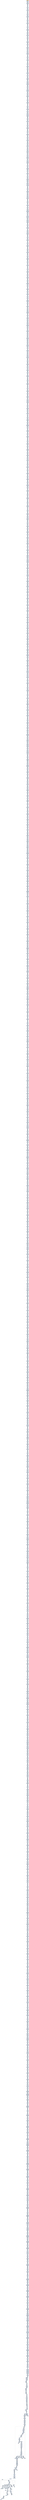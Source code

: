 digraph G {
node[shape=rectangle,style=filled,fillcolor=lightsteelblue,color=lightsteelblue]
bgcolor="transparent"
a0x00401b31leal_0x2eax__ebx[label="start\nleal 0x2(%eax), %ebx",fillcolor="orange",color="lightgrey"];
a0x00401b34movl_0x40a26bUINT32__24esp_[label="0x00401b34\nmovl $0x40a26b<UINT32>, -24(%esp)"];
a0x00401b3cleal_0x2eax__ebx[label="0x00401b3c\nleal 0x2(%eax), %ebx"];
a0x00401b3fmovl__24esp__edi[label="0x00401b3f\nmovl -24(%esp), %edi"];
a0x00401b43movl_0xc6f7df8bUINT32_eax[label="0x00401b43\nmovl $0xc6f7df8b<UINT32>, %eax"];
a0x00401b48stosl_eax_es_edi_[label="0x00401b48\nstosl %eax, %es:(%edi)"];
a0x00401b49andl_ebx_eax[label="0x00401b49\nandl %ebx, %eax"];
a0x00401b4borl_ebp_esi[label="0x00401b4b\norl %ebp, %esi"];
a0x00401b4dnegl_edi[label="0x00401b4d\nnegl %edi"];
a0x00401b4fxorl_edx_edx[label="0x00401b4f\nxorl %edx, %edx"];
a0x00401b51movb_0x4UINT8_dl[label="0x00401b51\nmovb $0x4<UINT8>, %dl"];
a0x00401b53addl_edx__24esp_[label="0x00401b53\naddl %edx, -24(%esp)"];
a0x00401b57orl_ebp_esi[label="0x00401b57\norl %ebp, %esi"];
a0x00401b59movl__24esp__eax[label="0x00401b59\nmovl -24(%esp), %eax"];
a0x00401b5dmovl_0x40dd6eUINT32_eax_[label="0x00401b5d\nmovl $0x40dd6e<UINT32>, (%eax)"];
a0x00401b63negl_edi[label="0x00401b63\nnegl %edi"];
a0x00401b65leal_0x2ebp__eax[label="0x00401b65\nleal 0x2(%ebp), %eax"];
a0x00401b68testw_si_dx[label="0x00401b68\ntestw %si, %dx"];
a0x00401b6bxorl_ecx_ecx[label="0x00401b6b\nxorl %ecx, %ecx"];
a0x00401b6dmovb_0x4UINT8_cl[label="0x00401b6d\nmovb $0x4<UINT8>, %cl"];
a0x00401b6faddl_ecx__24esp_[label="0x00401b6f\naddl %ecx, -24(%esp)"];
a0x00401b73leal_0x2ebp__eax[label="0x00401b73\nleal 0x2(%ebp), %eax"];
a0x00401b76movl__24esp__ecx[label="0x00401b76\nmovl -24(%esp), %ecx"];
a0x00401b7amovl_0xe82444c7UINT32_ecx_[label="0x00401b7a\nmovl $0xe82444c7<UINT32>, (%ecx)"];
a0x00401b80testw_si_dx[label="0x00401b80\ntestw %si, %dx"];
a0x00401b83addw_bp_si[label="0x00401b83\naddw %bp, %si"];
a0x00401b86addl_ecx_edx[label="0x00401b86\naddl %ecx, %edx"];
a0x00401b88xorl_ebx_ebx[label="0x00401b88\nxorl %ebx, %ebx"];
a0x00401b8amovb_0x4UINT8_bl[label="0x00401b8a\nmovb $0x4<UINT8>, %bl"];
a0x00401b8caddl_ebx__24esp_[label="0x00401b8c\naddl %ebx, -24(%esp)"];
a0x00401b90addw_bp_si[label="0x00401b90\naddw %bp, %si"];
a0x00401b93movl__24esp__ebx[label="0x00401b93\nmovl -24(%esp), %ebx"];
a0x00401b97addl_0x40726bUINT32_ebx_[label="0x00401b97\naddl $0x40726b<UINT32>, (%ebx)"];
a0x00401b9daddl_ecx_edx[label="0x00401b9d\naddl %ecx, %edx"];
a0x00401b9faddw_bx_di[label="0x00401b9f\naddw %bx, %di"];
a0x00401ba2xorw_cx_si[label="0x00401ba2\nxorw %cx, %si"];
a0x00401ba5xorl_ecx_ecx[label="0x00401ba5\nxorl %ecx, %ecx"];
a0x00401ba7movb_0x4UINT8_cl[label="0x00401ba7\nmovb $0x4<UINT8>, %cl"];
a0x00401ba9addl_ecx__24esp_[label="0x00401ba9\naddl %ecx, -24(%esp)"];
a0x00401badaddw_bx_di[label="0x00401bad\naddw %bx, %di"];
a0x00401bb0movl__24esp__edi[label="0x00401bb0\nmovl -24(%esp), %edi"];
a0x00401bb4movl_0x448bdf8bUINT32_eax[label="0x00401bb4\nmovl $0x448bdf8b<UINT32>, %eax"];
a0x00401bb9stosl_eax_es_edi_[label="0x00401bb9\nstosl %eax, %es:(%edi)"];
a0x00401bbaxorw_cx_si[label="0x00401bba\nxorw %cx, %si"];
a0x00401bbdxorl_eax_eax[label="0x00401bbd\nxorl %eax, %eax"];
a0x00401bbfmovb_0x4UINT8_al[label="0x00401bbf\nmovb $0x4<UINT8>, %al"];
a0x00401bc1addl_eax__24esp_[label="0x00401bc1\naddl %eax, -24(%esp)"];
a0x00401bc5leal_0x2ebx__ecx[label="0x00401bc5\nleal 0x2(%ebx), %ecx"];
a0x00401bc8movl__24esp__edx[label="0x00401bc8\nmovl -24(%esp), %edx"];
a0x00401bccaddl_0x81e824UINT32_edx_[label="0x00401bcc\naddl $0x81e824<UINT32>, (%edx)"];
a0x00401bd2xorw_si_di[label="0x00401bd2\nxorw %si, %di"];
a0x00401bd5xorl_edx_edx[label="0x00401bd5\nxorl %edx, %edx"];
a0x00401bd7movb_0x4UINT8_dl[label="0x00401bd7\nmovb $0x4<UINT8>, %dl"];
a0x00401bd9addl_edx__24esp_[label="0x00401bd9\naddl %edx, -24(%esp)"];
a0x00401bddandl_eax_ebp[label="0x00401bdd\nandl %eax, %ebp"];
a0x00401bdfmull_edi_eax[label="0x00401bdf\nmull %edi, %eax"];
a0x00401be1movw_di_bp[label="0x00401be1\nmovw %di, %bp"];
a0x00401be4movl__24esp__ebx[label="0x00401be4\nmovl -24(%esp), %ebx"];
a0x00401be8addl_0x3ab57604UINT32_ebx_[label="0x00401be8\naddl $0x3ab57604<UINT32>, (%ebx)"];
a0x00401beemull_edi_eax[label="0x00401bee\nmull %edi, %eax"];
a0x00401bf0xorl_ebx_ebx[label="0x00401bf0\nxorl %ebx, %ebx"];
a0x00401bf2movb_0x4UINT8_bl[label="0x00401bf2\nmovb $0x4<UINT8>, %bl"];
a0x00401bf4addl_ebx__24esp_[label="0x00401bf4\naddl %ebx, -24(%esp)"];
a0x00401bf8movw_di_bp[label="0x00401bf8\nmovw %di, %bp"];
a0x00401bfbsubw_dx_bp[label="0x00401bfb\nsubw %dx, %bp"];
a0x00401bfemovl__24esp__edx[label="0x00401bfe\nmovl -24(%esp), %edx"];
a0x00401c02movl_0xc8943081UINT32_edx_[label="0x00401c02\nmovl $0xc8943081<UINT32>, (%edx)"];
a0x00401c08subw_dx_bp[label="0x00401c08\nsubw %dx, %bp"];
a0x00401c0baddl_0x2UINT8_ebx[label="0x00401c0b\naddl $0x2<UINT8>, %ebx"];
a0x00401c0exorl_edx_edx[label="0x00401c0e\nxorl %edx, %edx"];
a0x00401c10movb_0x4UINT8_dl[label="0x00401c10\nmovb $0x4<UINT8>, %dl"];
a0x00401c12addl_edx__24esp_[label="0x00401c12\naddl %edx, -24(%esp)"];
a0x00401c16addl_0x2UINT8_ebx[label="0x00401c16\naddl $0x2<UINT8>, %ebx"];
a0x00401c19movl__24esp__edi[label="0x00401c19\nmovl -24(%esp), %edi"];
a0x00401c1dmovl_0xc6f77aa5UINT32_eax[label="0x00401c1d\nmovl $0xc6f77aa5<UINT32>, %eax"];
a0x00401c22stosl_eax_es_edi_[label="0x00401c22\nstosl %eax, %es:(%edi)"];
a0x00401c23orw_dx_di[label="0x00401c23\norw %dx, %di"];
a0x00401c26addw_dx_bx[label="0x00401c26\naddw %dx, %bx"];
a0x00401c29xorl_edx_edx[label="0x00401c29\nxorl %edx, %edx"];
a0x00401c2bmovb_0x4UINT8_dl[label="0x00401c2b\nmovb $0x4<UINT8>, %dl"];
a0x00401c2daddl_edx__24esp_[label="0x00401c2d\naddl %edx, -24(%esp)"];
a0x00401c31addw_dx_bx[label="0x00401c31\naddw %dx, %bx"];
a0x00401c34movl__24esp__eax[label="0x00401c34\nmovl -24(%esp), %eax"];
a0x00401c38orl_0x40dd6eUINT32_eax_[label="0x00401c38\norl $0x40dd6e<UINT32>, (%eax)"];
a0x00401c3eorl_ecx_ebp[label="0x00401c3e\norl %ecx, %ebp"];
a0x00401c40movw_dx_di[label="0x00401c40\nmovw %dx, %di"];
a0x00401c43movw_bp_cx[label="0x00401c43\nmovw %bp, %cx"];
a0x00401c46xorl_eax_eax[label="0x00401c46\nxorl %eax, %eax"];
a0x00401c48movb_0x4UINT8_al[label="0x00401c48\nmovb $0x4<UINT8>, %al"];
a0x00401c4aaddl_eax__24esp_[label="0x00401c4a\naddl %eax, -24(%esp)"];
a0x00401c4emovw_dx_di[label="0x00401c4e\nmovw %dx, %di"];
a0x00401c51movl__24esp__ecx[label="0x00401c51\nmovl -24(%esp), %ecx"];
a0x00401c55addl_0x4b1c933UINT32_ecx_[label="0x00401c55\naddl $0x4b1c933<UINT32>, (%ecx)"];
a0x00401c5bmovw_bp_cx[label="0x00401c5b\nmovw %bp, %cx"];
a0x00401c5exorl_edx_edx[label="0x00401c5e\nxorl %edx, %edx"];
a0x00401c60movb_0x4UINT8_dl[label="0x00401c60\nmovb $0x4<UINT8>, %dl"];
a0x00401c62addl_edx__24esp_[label="0x00401c62\naddl %edx, -24(%esp)"];
a0x00401c66movl_ebx_ebp[label="0x00401c66\nmovl %ebx, %ebp"];
a0x00401c68subl_edx_edi[label="0x00401c68\nsubl %edx, %edi"];
a0x00401c6asubl_ebx_ebp[label="0x00401c6a\nsubl %ebx, %ebp"];
a0x00401c6cmovl__24esp__ebx[label="0x00401c6c\nmovl -24(%esp), %ebx"];
a0x00401c70addl_0xe8244c01UINT32_ebx_[label="0x00401c70\naddl $0xe8244c01<UINT32>, (%ebx)"];
a0x00401c76subl_edx_edi[label="0x00401c76\nsubl %edx, %edi"];
a0x00401c78xorl_ebx_ebx[label="0x00401c78\nxorl %ebx, %ebx"];
a0x00401c7amovb_0x4UINT8_bl[label="0x00401c7a\nmovb $0x4<UINT8>, %bl"];
a0x00401c7caddl_ebx__24esp_[label="0x00401c7c\naddl %ebx, -24(%esp)"];
a0x00401c80subl_ebx_ebp[label="0x00401c80\nsubl %ebx, %ebp"];
a0x00401c82xaddl_eax_eax[label="0x00401c82\nxaddl %eax, %eax"];
a0x00401c85movl__24esp__eax[label="0x00401c85\nmovl -24(%esp), %eax"];
a0x00401c89addl_0x8bd3b60fUINT32_eax_[label="0x00401c89\naddl $0x8bd3b60f<UINT32>, (%eax)"];
a0x00401c8fxaddl_eax_eax[label="0x00401c8f\nxaddl %eax, %eax"];
a0x00401c92xorl_ecx_ecx[label="0x00401c92\nxorl %ecx, %ecx"];
a0x00401c94movb_0x4UINT8_cl[label="0x00401c94\nmovb $0x4<UINT8>, %cl"];
a0x00401c96addl_ecx__24esp_[label="0x00401c96\naddl %ecx, -24(%esp)"];
a0x00401c9aorl_0x40fc7cUINT32_ecx[label="0x00401c9a\norl $0x40fc7c<UINT32>, %ecx"];
a0x00401ca0movl__24esp__edi[label="0x00401ca0\nmovl -24(%esp), %edi"];
a0x00401ca4movl_0x81e82454UINT32_eax[label="0x00401ca4\nmovl $0x81e82454<UINT32>, %eax"];
a0x00401ca9stosl_eax_es_edi_[label="0x00401ca9\nstosl %eax, %es:(%edi)"];
a0x00401caamovzbl_cl_ecx[label="0x00401caa\nmovzbl %cl, %ecx"];
a0x00401cadxorl_eax_eax[label="0x00401cad\nxorl %eax, %eax"];
a0x00401cafmovb_0x4UINT8_al[label="0x00401caf\nmovb $0x4<UINT8>, %al"];
a0x00401cb1addl_eax__24esp_[label="0x00401cb1\naddl %eax, -24(%esp)"];
a0x00401cb5testl_esi_ebx[label="0x00401cb5\ntestl %esi, %ebx"];
a0x00401cb7addl_0x2UINT8_ebp[label="0x00401cb7\naddl $0x2<UINT8>, %ebp"];
a0x00401cbamovl__24esp__ecx[label="0x00401cba\nmovl -24(%esp), %ecx"];
a0x00401cbemovl_0xbf004002UINT32_ecx_[label="0x00401cbe\nmovl $0xbf004002<UINT32>, (%ecx)"];
a0x00401cc4addl_0x2UINT8_ebp[label="0x00401cc4\naddl $0x2<UINT8>, %ebp"];
a0x00401cc7leal_0x2edx__ebp[label="0x00401cc7\nleal 0x2(%edx), %ebp"];
a0x00401ccaxorl_ecx_ecx[label="0x00401cca\nxorl %ecx, %ecx"];
a0x00401cccmovb_0x4UINT8_cl[label="0x00401ccc\nmovb $0x4<UINT8>, %cl"];
a0x00401cceaddl_ecx__24esp_[label="0x00401cce\naddl %ecx, -24(%esp)"];
a0x00401cd2leal_0x2edx__ebp[label="0x00401cd2\nleal 0x2(%edx), %ebp"];
a0x00401cd5movl__24esp__ebx[label="0x00401cd5\nmovl -24(%esp), %ebx"];
a0x00401cd9addl_0x66d62310UINT32_ebx_[label="0x00401cd9\naddl $0x66d62310<UINT32>, (%ebx)"];
a0x00401cdfmovw_cx_bp[label="0x00401cdf\nmovw %cx, %bp"];
a0x00401ce2addl_ecx_edi[label="0x00401ce2\naddl %ecx, %edi"];
a0x00401ce4xorw_di_dx[label="0x00401ce4\nxorw %di, %dx"];
a0x00401ce7xorl_ecx_ecx[label="0x00401ce7\nxorl %ecx, %ecx"];
a0x00401ce9movb_0x4UINT8_cl[label="0x00401ce9\nmovb $0x4<UINT8>, %cl"];
a0x00401cebaddl_ecx__24esp_[label="0x00401ceb\naddl %ecx, -24(%esp)"];
a0x00401cefaddl_ecx_edi[label="0x00401cef\naddl %ecx, %edi"];
a0x00401cf1movl__24esp__eax[label="0x00401cf1\nmovl -24(%esp), %eax"];
a0x00401cf5addl_0xc033c703UINT32_eax_[label="0x00401cf5\naddl $0xc033c703<UINT32>, (%eax)"];
a0x00401cfbxorw_di_dx[label="0x00401cfb\nxorw %di, %dx"];
a0x00401cfemovl_esi_ebp[label="0x00401cfe\nmovl %esi, %ebp"];
a0x00401d00negl_ebx[label="0x00401d00\nnegl %ebx"];
a0x00401d02xorl_ebx_ebx[label="0x00401d02\nxorl %ebx, %ebx"];
a0x00401d04movb_0x4UINT8_bl[label="0x00401d04\nmovb $0x4<UINT8>, %bl"];
a0x00401d06addl_ebx__24esp_[label="0x00401d06\naddl %ebx, -24(%esp)"];
a0x00401d0amovl_esi_ebp[label="0x00401d0a\nmovl %esi, %ebp"];
a0x00401d0cmovl__24esp__edi[label="0x00401d0c\nmovl -24(%esp), %edi"];
a0x00401d10movl_0x440104b0UINT32_eax[label="0x00401d10\nmovl $0x440104b0<UINT32>, %eax"];
a0x00401d15stosl_eax_es_edi_[label="0x00401d15\nstosl %eax, %es:(%edi)"];
a0x00401d16negl_ebx[label="0x00401d16\nnegl %ebx"];
a0x00401d18andl_0x40f87aUINT32_esi[label="0x00401d18\nandl $0x40f87a<UINT32>, %esi"];
a0x00401d1exorl_edx_edx[label="0x00401d1e\nxorl %edx, %edx"];
a0x00401d20movb_0x4UINT8_dl[label="0x00401d20\nmovb $0x4<UINT8>, %dl"];
a0x00401d22addl_edx__24esp_[label="0x00401d22\naddl %edx, -24(%esp)"];
a0x00401d26andl_0x40f87aUINT32_esi[label="0x00401d26\nandl $0x40f87a<UINT32>, %esi"];
a0x00401d2cmovl__24esp__ecx[label="0x00401d2c\nmovl -24(%esp), %ecx"];
a0x00401d30addl_0x366e824UINT32_ecx_[label="0x00401d30\naddl $0x366e824<UINT32>, (%ecx)"];
a0x00401d36movzbl_ah_eax[label="0x00401d36\nmovzbl %ah, %eax"];
a0x00401d39testl_ebp_esi[label="0x00401d39\ntestl %ebp, %esi"];
a0x00401d3bxorl_edx_edx[label="0x00401d3b\nxorl %edx, %edx"];
a0x00401d3dmovb_0x4UINT8_dl[label="0x00401d3d\nmovb $0x4<UINT8>, %dl"];
a0x00401d3faddl_edx__24esp_[label="0x00401d3f\naddl %edx, -24(%esp)"];
a0x00401d43testl_ebp_esi[label="0x00401d43\ntestl %ebp, %esi"];
a0x00401d45movl__24esp__ecx[label="0x00401d45\nmovl -24(%esp), %ecx"];
a0x00401d49addl_0xcf8566c7UINT32_ecx_[label="0x00401d49\naddl $0xcf8566c7<UINT32>, (%ecx)"];
a0x00401d4forw_bx_bp[label="0x00401d4f\norw %bx, %bp"];
a0x00401d52imull_ecx_eax[label="0x00401d52\nimull %ecx, %eax"];
a0x00401d54movsbl_dh_eax[label="0x00401d54\nmovsbl %dh, %eax"];
a0x00401d57xorl_ecx_ecx[label="0x00401d57\nxorl %ecx, %ecx"];
a0x00401d59movb_0x4UINT8_cl[label="0x00401d59\nmovb $0x4<UINT8>, %cl"];
a0x00401d5baddl_ecx__24esp_[label="0x00401d5b\naddl %ecx, -24(%esp)"];
a0x00401d5fimull_ecx_eax[label="0x00401d5f\nimull %ecx, %eax"];
a0x00401d61movl__24esp__ecx[label="0x00401d61\nmovl -24(%esp), %ecx"];
a0x00401d65addl_0xe8245c8bUINT32_ecx_[label="0x00401d65\naddl $0xe8245c8b<UINT32>, (%ecx)"];
a0x00401d6bmovsbl_dh_eax[label="0x00401d6b\nmovsbl %dh, %eax"];
a0x00401d6eaddw_si_si[label="0x00401d6e\naddw %si, %si"];
a0x00401d71andl_edi_ebx[label="0x00401d71\nandl %edi, %ebx"];
a0x00401d73xorl_ecx_ecx[label="0x00401d73\nxorl %ecx, %ecx"];
a0x00401d75movb_0x4UINT8_cl[label="0x00401d75\nmovb $0x4<UINT8>, %cl"];
a0x00401d77addl_ecx__24esp_[label="0x00401d77\naddl %ecx, -24(%esp)"];
a0x00401d7baddw_si_si[label="0x00401d7b\naddw %si, %si"];
a0x00401d7emovl__24esp__edx[label="0x00401d7e\nmovl -24(%esp), %edx"];
a0x00401d82addl_0xba130381UINT32_edx_[label="0x00401d82\naddl $0xba130381<UINT32>, (%edx)"];
a0x00401d88andl_edi_ebx[label="0x00401d88\nandl %edi, %ebx"];
a0x00401d8axorl_ebp_ebp[label="0x00401d8a\nxorl %ebp, %ebp"];
a0x00401d8cxorl_eax_eax[label="0x00401d8c\nxorl %eax, %eax"];
a0x00401d8emovb_0x4UINT8_al[label="0x00401d8e\nmovb $0x4<UINT8>, %al"];
a0x00401d90addl_eax__24esp_[label="0x00401d90\naddl %eax, -24(%esp)"];
a0x00401d94xorl_ebp_ebp[label="0x00401d94\nxorl %ebp, %ebp"];
a0x00401d96movl__24esp__edx[label="0x00401d96\nmovl -24(%esp), %edx"];
a0x00401d9aorl_0x33818a96UINT32_edx_[label="0x00401d9a\norl $0x33818a96<UINT32>, (%edx)"];
a0x00401da0andw_di_bx[label="0x00401da0\nandw %di, %bx"];
a0x00401da3leal_0x2esi__edx[label="0x00401da3\nleal 0x2(%esi), %edx"];
a0x00401da6xorl_eax_eax[label="0x00401da6\nxorl %eax, %eax"];
a0x00401da8movb_0x4UINT8_al[label="0x00401da8\nmovb $0x4<UINT8>, %al"];
a0x00401daaaddl_eax__24esp_[label="0x00401daa\naddl %eax, -24(%esp)"];
a0x00401daeleal_0x2esi__edx[label="0x00401dae\nleal 0x2(%esi), %edx"];
a0x00401db1movl__24esp__ebx[label="0x00401db1\nmovl -24(%esp), %ebx"];
a0x00401db5movl_0x3396fa43UINT32_ebx_[label="0x00401db5\nmovl $0x3396fa43<UINT32>, (%ebx)"];
a0x00401dbbnegl_edx[label="0x00401dbb\nnegl %edx"];
a0x00401dbdleal_0x40f9faesi__ecx[label="0x00401dbd\nleal 0x40f9fa(%esi), %ecx"];
a0x00401dc3xorl_ecx_ecx[label="0x00401dc3\nxorl %ecx, %ecx"];
a0x00401dc5movb_0x4UINT8_cl[label="0x00401dc5\nmovb $0x4<UINT8>, %cl"];
a0x00401dc7addl_ecx__24esp_[label="0x00401dc7\naddl %ecx, -24(%esp)"];
a0x00401dcbleal_0x40f9faesi__ecx[label="0x00401dcb\nleal 0x40f9fa(%esi), %ecx"];
a0x00401dd1movl__24esp__ebx[label="0x00401dd1\nmovl -24(%esp), %ebx"];
a0x00401dd5addl_0xbcf8566UINT32_ebx_[label="0x00401dd5\naddl $0xbcf8566<UINT32>, (%ebx)"];
a0x00401ddbsubw_dx_dx[label="0x00401ddb\nsubw %dx, %dx"];
a0x00401ddeaddl_0x2UINT8_eax[label="0x00401dde\naddl $0x2<UINT8>, %eax"];
a0x00401de1xorl_ebx_ebx[label="0x00401de1\nxorl %ebx, %ebx"];
a0x00401de3movb_0x4UINT8_bl[label="0x00401de3\nmovb $0x4<UINT8>, %bl"];
a0x00401de5addl_ebx__24esp_[label="0x00401de5\naddl %ebx, -24(%esp)"];
a0x00401de9addl_0x2UINT8_eax[label="0x00401de9\naddl $0x2<UINT8>, %eax"];
a0x00401decmovl__24esp__ecx[label="0x00401dec\nmovl -24(%esp), %ecx"];
a0x00401df0addl_0x33daf7c9UINT32_ecx_[label="0x00401df0\naddl $0x33daf7c9<UINT32>, (%ecx)"];
a0x00401df6shrl_0x2UINT8_eax[label="0x00401df6\nshrl $0x2<UINT8>, %eax"];
a0x00401df9xorl_ecx_ecx[label="0x00401df9\nxorl %ecx, %ecx"];
a0x00401dfbmovb_0x4UINT8_cl[label="0x00401dfb\nmovb $0x4<UINT8>, %cl"];
a0x00401dfdaddl_ecx__24esp_[label="0x00401dfd\naddl %ecx, -24(%esp)"];
a0x00401e01movl_0x40fcfbUINT32_esi[label="0x00401e01\nmovl $0x40fcfb<UINT32>, %esi"];
a0x00401e06movl__24esp__eax[label="0x00401e06\nmovl -24(%esp), %eax"];
a0x00401e0aaddl_0x104b2d2UINT32_eax_[label="0x00401e0a\naddl $0x104b2d2<UINT32>, (%eax)"];
a0x00401e10andl_esi_ecx[label="0x00401e10\nandl %esi, %ecx"];
a0x00401e12subw_bp_si[label="0x00401e12\nsubw %bp, %si"];
a0x00401e15xorl_edx_edx[label="0x00401e15\nxorl %edx, %edx"];
a0x00401e17movb_0x4UINT8_dl[label="0x00401e17\nmovb $0x4<UINT8>, %dl"];
a0x00401e19addl_edx__24esp_[label="0x00401e19\naddl %edx, -24(%esp)"];
a0x00401e1dsubw_bp_si[label="0x00401e1d\nsubw %bp, %si"];
a0x00401e20movl__24esp__edx[label="0x00401e20\nmovl -24(%esp), %edx"];
a0x00401e24orl_0xbe82454UINT32_edx_[label="0x00401e24\norl $0xbe82454<UINT32>, (%edx)"];
a0x00401e2aleal_0x40f979eax__ebx[label="0x00401e2a\nleal 0x40f979(%eax), %ebx"];
a0x00401e30xorl_ebx_ebx[label="0x00401e30\nxorl %ebx, %ebx"];
a0x00401e32movb_0x4UINT8_bl[label="0x00401e32\nmovb $0x4<UINT8>, %bl"];
a0x00401e34addl_ebx__24esp_[label="0x00401e34\naddl %ebx, -24(%esp)"];
a0x00401e38orw_si_cx[label="0x00401e38\norw %si, %cx"];
a0x00401e3bmovl__24esp__ebx[label="0x00401e3b\nmovl -24(%esp), %ebx"];
a0x00401e3forl_0x8ddaf7c9UINT32_ebx_[label="0x00401e3f\norl $0x8ddaf7c9<UINT32>, (%ebx)"];
a0x00401e45andl_ebx_ebp[label="0x00401e45\nandl %ebx, %ebp"];
a0x00401e47movsbl_bh_edx[label="0x00401e47\nmovsbl %bh, %edx"];
a0x00401e4axorl_ecx_ecx[label="0x00401e4a\nxorl %ecx, %ecx"];
a0x00401e4cmovb_0x4UINT8_cl[label="0x00401e4c\nmovb $0x4<UINT8>, %cl"];
a0x00401e4eaddl_ecx__24esp_[label="0x00401e4e\naddl %ecx, -24(%esp)"];
a0x00401e52movsbl_bh_edx[label="0x00401e52\nmovsbl %bh, %edx"];
a0x00401e55movl__24esp__eax[label="0x00401e55\nmovl -24(%esp), %eax"];
a0x00401e59addl_0x4c8b027eUINT32_eax_[label="0x00401e59\naddl $0x4c8b027e<UINT32>, (%eax)"];
a0x00401e5fandw_cx_bx[label="0x00401e5f\nandw %cx, %bx"];
a0x00401e62addl_0x40d8e8UINT32_edx[label="0x00401e62\naddl $0x40d8e8<UINT32>, %edx"];
a0x00401e68xorl_ecx_ecx[label="0x00401e68\nxorl %ecx, %ecx"];
a0x00401e6amovb_0x4UINT8_cl[label="0x00401e6a\nmovb $0x4<UINT8>, %cl"];
a0x00401e6caddl_ecx__24esp_[label="0x00401e6c\naddl %ecx, -24(%esp)"];
a0x00401e70addl_0x40d8e8UINT32_edx[label="0x00401e70\naddl $0x40d8e8<UINT32>, %edx"];
a0x00401e76movl__24esp__edi[label="0x00401e76\nmovl -24(%esp), %edi"];
a0x00401e7amovl_0x181e824UINT32_eax[label="0x00401e7a\nmovl $0x181e824<UINT32>, %eax"];
a0x00401e7fstosl_eax_es_edi_[label="0x00401e7f\nstosl %eax, %es:(%edi)"];
a0x00401e80orw_bx_cx[label="0x00401e80\norw %bx, %cx"];
a0x00401e83testw_bp_bx[label="0x00401e83\ntestw %bp, %bx"];
a0x00401e86xorl_edx_edx[label="0x00401e86\nxorl %edx, %edx"];
a0x00401e88movb_0x4UINT8_dl[label="0x00401e88\nmovb $0x4<UINT8>, %dl"];
a0x00401e8aaddl_edx__24esp_[label="0x00401e8a\naddl %edx, -24(%esp)"];
a0x00401e8etestw_bp_bx[label="0x00401e8e\ntestw %bp, %bx"];
a0x00401e91movl__24esp__edi[label="0x00401e91\nmovl -24(%esp), %edi"];
a0x00401e95movl_0xc985b0f5UINT32_eax[label="0x00401e95\nmovl $0xc985b0f5<UINT32>, %eax"];
a0x00401e9astosl_eax_es_edi_[label="0x00401e9a\nstosl %eax, %es:(%edi)"];
a0x00401e9bandw_dx_dx[label="0x00401e9b\nandw %dx, %dx"];
a0x00401e9eleal_0x40de7fecx__edi[label="0x00401e9e\nleal 0x40de7f(%ecx), %edi"];
a0x00401ea4xorl_edx_edx[label="0x00401ea4\nxorl %edx, %edx"];
a0x00401ea6movb_0x4UINT8_dl[label="0x00401ea6\nmovb $0x4<UINT8>, %dl"];
a0x00401ea8addl_edx__24esp_[label="0x00401ea8\naddl %edx, -24(%esp)"];
a0x00401eacleal_0x40de7fecx__edi[label="0x00401eac\nleal 0x40de7f(%ecx), %edi"];
a0x00401eb2movl__24esp__edx[label="0x00401eb2\nmovl -24(%esp), %edx"];
a0x00401eb6addl_0xb31d3181UINT32_edx_[label="0x00401eb6\naddl $0xb31d3181<UINT32>, (%edx)"];
a0x00401ebcaddw_bx_bp[label="0x00401ebc\naddw %bx, %bp"];
a0x00401ebfsubl_edx_ebx[label="0x00401ebf\nsubl %edx, %ebx"];
a0x00401ec1orw_si_bx[label="0x00401ec1\norw %si, %bx"];
a0x00401ec4xorl_ebx_ebx[label="0x00401ec4\nxorl %ebx, %ebx"];
a0x00401ec6movb_0x4UINT8_bl[label="0x00401ec6\nmovb $0x4<UINT8>, %bl"];
a0x00401ec8addl_ebx__24esp_[label="0x00401ec8\naddl %ebx, -24(%esp)"];
a0x00401eccsubl_edx_ebx[label="0x00401ecc\nsubl %edx, %ebx"];
a0x00401eceorw_si_bx[label="0x00401ece\norw %si, %bx"];
a0x00401ed1movl__24esp__ebx[label="0x00401ed1\nmovl -24(%esp), %ebx"];
a0x00401ed5orl_0xdaf7c985UINT32_ebx_[label="0x00401ed5\norl $0xdaf7c985<UINT32>, (%ebx)"];
a0x00401edborw_si_bx[label="0x00401edb\norw %si, %bx"];
a0x00401edexorl_ebx_ebx[label="0x00401ede\nxorl %ebx, %ebx"];
a0x00401ee0movb_0x4UINT8_bl[label="0x00401ee0\nmovb $0x4<UINT8>, %bl"];
a0x00401ee2addl_ebx__24esp_[label="0x00401ee2\naddl %ebx, -24(%esp)"];
a0x00401ee6orl_edx_esi[label="0x00401ee6\norl %edx, %esi"];
a0x00401ee8shrdl_0x3UINT8_edi_eax[label="0x00401ee8\nshrdl $0x3<UINT8>, %edi, %eax"];
a0x00401eecmovl__24esp__eax[label="0x00401eec\nmovl -24(%esp), %eax"];
a0x00401ef0addl_0x4b1c933UINT32_eax_[label="0x00401ef0\naddl $0x4b1c933<UINT32>, (%eax)"];
a0x00401ef6shrdl_0x3UINT8_edi_eax[label="0x00401ef6\nshrdl $0x3<UINT8>, %edi, %eax"];
a0x00401efaxorl_ecx_ecx[label="0x00401efa\nxorl %ecx, %ecx"];
a0x00401efcmovb_0x4UINT8_cl[label="0x00401efc\nmovb $0x4<UINT8>, %cl"];
a0x00401efeaddl_ecx__24esp_[label="0x00401efe\naddl %ecx, -24(%esp)"];
a0x00401f02testl_ebx_ebp[label="0x00401f02\ntestl %ebx, %ebp"];
a0x00401f04movl__24esp__ecx[label="0x00401f04\nmovl -24(%esp), %ecx"];
a0x00401f08movl_0xe8244c01UINT32_ecx_[label="0x00401f08\nmovl $0xe8244c01<UINT32>, (%ecx)"];
a0x00401f0esarl_0x2UINT8_edi[label="0x00401f0e\nsarl $0x2<UINT8>, %edi"];
a0x00401f11addl_0x40d9e9UINT32_ecx[label="0x00401f11\naddl $0x40d9e9<UINT32>, %ecx"];
a0x00401f17xorl_eax_eax[label="0x00401f17\nxorl %eax, %eax"];
a0x00401f19movb_0x4UINT8_al[label="0x00401f19\nmovb $0x4<UINT8>, %al"];
a0x00401f1baddl_eax__24esp_[label="0x00401f1b\naddl %eax, -24(%esp)"];
a0x00401f1faddl_0x40d9e9UINT32_ecx[label="0x00401f1f\naddl $0x40d9e9<UINT32>, %ecx"];
a0x00401f25movl__24esp__ecx[label="0x00401f25\nmovl -24(%esp), %ecx"];
a0x00401f29movl_0x8b027e8dUINT32_ecx_[label="0x00401f29\nmovl $0x8b027e8d<UINT32>, (%ecx)"];
a0x00401f2fmovw_dx_dx[label="0x00401f2f\nmovw %dx, %dx"];
a0x00401f32testw_dx_di[label="0x00401f32\ntestw %dx, %di"];
a0x00401f35xorl_ecx_ecx[label="0x00401f35\nxorl %ecx, %ecx"];
a0x00401f37movb_0x4UINT8_cl[label="0x00401f37\nmovb $0x4<UINT8>, %cl"];
a0x00401f39addl_ecx__24esp_[label="0x00401f39\naddl %ecx, -24(%esp)"];
a0x00401f3dtestw_dx_di[label="0x00401f3d\ntestw %dx, %di"];
a0x00401f40movl__24esp__edi[label="0x00401f40\nmovl -24(%esp), %edi"];
a0x00401f44movl_0x81e82444UINT32_eax[label="0x00401f44\nmovl $0x81e82444<UINT32>, %eax"];
a0x00401f49stosl_eax_es_edi_[label="0x00401f49\nstosl %eax, %es:(%edi)"];
a0x00401f4aorw_cx_cx[label="0x00401f4a\norw %cx, %cx"];
a0x00401f4dxorl_eax_eax[label="0x00401f4d\nxorl %eax, %eax"];
a0x00401f4fmovb_0x4UINT8_al[label="0x00401f4f\nmovb $0x4<UINT8>, %al"];
a0x00401f51addl_eax__24esp_[label="0x00401f51\naddl %eax, -24(%esp)"];
a0x00401f55leal_0x40f878ebx__edx[label="0x00401f55\nleal 0x40f878(%ebx), %edx"];
a0x00401f5bmovl__24esp__ebx[label="0x00401f5b\nmovl -24(%esp), %ebx"];
a0x00401f5forl_0xbfa4f300UINT32_ebx_[label="0x00401f5f\norl $0xbfa4f300<UINT32>, (%ebx)"];
a0x00401f65leal_0x2esi__edx[label="0x00401f65\nleal 0x2(%esi), %edx"];
a0x00401f68andl_ecx_edx[label="0x00401f68\nandl %ecx, %edx"];
a0x00401f6aandw_si_si[label="0x00401f6a\nandw %si, %si"];
a0x00401f6dxorl_ebx_ebx[label="0x00401f6d\nxorl %ebx, %ebx"];
a0x00401f6fmovb_0x4UINT8_bl[label="0x00401f6f\nmovb $0x4<UINT8>, %bl"];
a0x00401f71addl_ebx__24esp_[label="0x00401f71\naddl %ebx, -24(%esp)"];
a0x00401f75andl_ecx_edx[label="0x00401f75\nandl %ecx, %edx"];
a0x00401f77movl__24esp__edx[label="0x00401f77\nmovl -24(%esp), %edx"];
a0x00401f7bmovl_0xef036610UINT32_edx_[label="0x00401f7b\nmovl $0xef036610<UINT32>, (%edx)"];
a0x00401f81andw_si_si[label="0x00401f81\nandw %si, %si"];
a0x00401f84xorl_esi_ebx[label="0x00401f84\nxorl %esi, %ebx"];
a0x00401f86xorl_ecx_ecx[label="0x00401f86\nxorl %ecx, %ecx"];
a0x00401f88movb_0x4UINT8_cl[label="0x00401f88\nmovb $0x4<UINT8>, %cl"];
a0x00401f8aaddl_ecx__24esp_[label="0x00401f8a\naddl %ecx, -24(%esp)"];
a0x00401f8exorl_esi_ebx[label="0x00401f8e\nxorl %esi, %ebx"];
a0x00401f90movl__24esp__edx[label="0x00401f90\nmovl -24(%esp), %edx"];
a0x00401f94addl_0x4b2d233UINT32_edx_[label="0x00401f94\naddl $0x4b2d233<UINT32>, (%edx)"];
a0x00401f9aandl_eax_ebx[label="0x00401f9a\nandl %eax, %ebx"];
a0x00401f9ctestw_si_cx[label="0x00401f9c\ntestw %si, %cx"];
a0x00401f9faddw_bp_bx[label="0x00401f9f\naddw %bp, %bx"];
a0x00401fa2xorl_eax_eax[label="0x00401fa2\nxorl %eax, %eax"];
a0x00401fa4movb_0x4UINT8_al[label="0x00401fa4\nmovb $0x4<UINT8>, %al"];
a0x00401fa6addl_eax__24esp_[label="0x00401fa6\naddl %eax, -24(%esp)"];
a0x00401faatestw_si_cx[label="0x00401faa\ntestw %si, %cx"];
a0x00401fadmovl__24esp__eax[label="0x00401fad\nmovl -24(%esp), %eax"];
a0x00401fb1movl_0xe8245401UINT32_eax_[label="0x00401fb1\nmovl $0xe8245401<UINT32>, (%eax)"];
a0x00401fb7addw_bp_bx[label="0x00401fb7\naddw %bp, %bx"];
a0x00401fbaandl_eax_edi[label="0x00401fba\nandl %eax, %edi"];
a0x00401fbcxchgl_eax_ecx[label="0x00401fbc\nxchgl %eax, %ecx"];
a0x00401fbdxorl_ecx_ecx[label="0x00401fbd\nxorl %ecx, %ecx"];
a0x00401fbfmovb_0x4UINT8_cl[label="0x00401fbf\nmovb $0x4<UINT8>, %cl"];
a0x00401fc1addl_ecx__24esp_[label="0x00401fc1\naddl %ecx, -24(%esp)"];
a0x00401fc5andl_eax_edi[label="0x00401fc5\nandl %eax, %edi"];
a0x00401fc7movl__24esp__edx[label="0x00401fc7\nmovl -24(%esp), %edx"];
a0x00401fcbaddl_0xd533c103UINT32_edx_[label="0x00401fcb\naddl $0xd533c103<UINT32>, (%edx)"];
a0x00401fd1xchgl_eax_ecx[label="0x00401fd1\nxchgl %eax, %ecx"];
a0x00401fd2movsbl_ch_ebx[label="0x00401fd2\nmovsbl %ch, %ebx"];
a0x00401fd5xorl_ecx_ecx[label="0x00401fd5\nxorl %ecx, %ecx"];
a0x00401fd7movb_0x4UINT8_cl[label="0x00401fd7\nmovb $0x4<UINT8>, %cl"];
a0x00401fd9addl_ecx__24esp_[label="0x00401fd9\naddl %ecx, -24(%esp)"];
a0x00401fddmovsbl_ch_ebx[label="0x00401fdd\nmovsbl %ch, %ebx"];
a0x00401fe0orw_bp_ax[label="0x00401fe0\norw %bp, %ax"];
a0x00401fe3movl__24esp__eax[label="0x00401fe3\nmovl -24(%esp), %eax"];
a0x00401fe7orl_0xe8244c8bUINT32_eax_[label="0x00401fe7\norl $0xe8244c8b<UINT32>, (%eax)"];
a0x00401fedorw_bp_ax[label="0x00401fed\norw %bp, %ax"];
a0x00401ff0subw_bp_bp[label="0x00401ff0\nsubw %bp, %bp"];
a0x00401ff3xorw_di_ax[label="0x00401ff3\nxorw %di, %ax"];
a0x00401ff6xorl_eax_eax[label="0x00401ff6\nxorl %eax, %eax"];
a0x00401ff8movb_0x4UINT8_al[label="0x00401ff8\nmovb $0x4<UINT8>, %al"];
a0x00401ffaaddl_eax__24esp_[label="0x00401ffa\naddl %eax, -24(%esp)"];
a0x00401ffesubw_bp_bp[label="0x00401ffe\nsubw %bp, %bp"];
a0x00402001movl__24esp__ebx[label="0x00402001\nmovl -24(%esp), %ebx"];
a0x00402005orl_0xbd350181UINT32_ebx_[label="0x00402005\norl $0xbd350181<UINT32>, (%ebx)"];
a0x0040200bxorw_di_ax[label="0x0040200b\nxorw %di, %ax"];
a0x0040200eaddl_ebx_edi[label="0x0040200e\naddl %ebx, %edi"];
a0x00402010xorl_eax_eax[label="0x00402010\nxorl %eax, %eax"];
a0x00402012movb_0x4UINT8_al[label="0x00402012\nmovb $0x4<UINT8>, %al"];
a0x00402014addl_eax__24esp_[label="0x00402014\naddl %eax, -24(%esp)"];
a0x00402018addl_ebx_edi[label="0x00402018\naddl %ebx, %edi"];
a0x0040201amovl__24esp__ecx[label="0x0040201a\nmovl -24(%esp), %ecx"];
a0x0040201eorl_0x3181f953UINT32_ecx_[label="0x0040201e\norl $0x3181f953<UINT32>, (%ecx)"];
a0x00402024imull_esi_eax[label="0x00402024\nimull %esi, %eax"];
a0x00402026xorl_ebp_edi[label="0x00402026\nxorl %ebp, %edi"];
a0x00402028xorl_eax_eax[label="0x00402028\nxorl %eax, %eax"];
a0x0040202amovb_0x4UINT8_al[label="0x0040202a\nmovb $0x4<UINT8>, %al"];
a0x0040202caddl_eax__24esp_[label="0x0040202c\naddl %eax, -24(%esp)"];
a0x00402030xorl_ebp_edi[label="0x00402030\nxorl %ebp, %edi"];
a0x00402032movl__24esp__eax[label="0x00402032\nmovl -24(%esp), %eax"];
a0x00402036movl_0x4253fd75UINT32_eax_[label="0x00402036\nmovl $0x4253fd75<UINT32>, (%eax)"];
a0x0040203cshll_0x2UINT8_esi[label="0x0040203c\nshll $0x2<UINT8>, %esi"];
a0x0040203fxorl_ecx_ecx[label="0x0040203f\nxorl %ecx, %ecx"];
a0x00402041movb_0x4UINT8_cl[label="0x00402041\nmovb $0x4<UINT8>, %cl"];
a0x00402043addl_ecx__24esp_[label="0x00402043\naddl %ecx, -24(%esp)"];
a0x00402047orl_esi_edx[label="0x00402047\norl %esi, %edx"];
a0x00402049subw_cx_ax[label="0x00402049\nsubw %cx, %ax"];
a0x0040204cmovl__24esp__ecx[label="0x0040204c\nmovl -24(%esp), %ecx"];
a0x00402050addl_0xdb33d533UINT32_ecx_[label="0x00402050\naddl $0xdb33d533<UINT32>, (%ecx)"];
a0x00402056subw_cx_ax[label="0x00402056\nsubw %cx, %ax"];
a0x00402059xorl_ebx_ebx[label="0x00402059\nxorl %ebx, %ebx"];
a0x0040205bmovb_0x4UINT8_bl[label="0x0040205b\nmovb $0x4<UINT8>, %bl"];
a0x0040205daddl_ebx__24esp_[label="0x0040205d\naddl %ebx, -24(%esp)"];
a0x00402061movw_cx_bp[label="0x00402061\nmovw %cx, %bp"];
a0x00402064movl__24esp__ecx[label="0x00402064\nmovl -24(%esp), %ecx"];
a0x00402068movl_0x5c0104b3UINT32_ecx_[label="0x00402068\nmovl $0x5c0104b3<UINT32>, (%ecx)"];
a0x0040206exorw_dx_bx[label="0x0040206e\nxorw %dx, %bx"];
a0x00402071subw_cx_cx[label="0x00402071\nsubw %cx, %cx"];
a0x00402074addl_0x2UINT8_edx[label="0x00402074\naddl $0x2<UINT8>, %edx"];
a0x00402077xorl_edx_edx[label="0x00402077\nxorl %edx, %edx"];
a0x00402079movb_0x4UINT8_dl[label="0x00402079\nmovb $0x4<UINT8>, %dl"];
a0x0040207baddl_edx__24esp_[label="0x0040207b\naddl %edx, -24(%esp)"];
a0x0040207fsubw_cx_cx[label="0x0040207f\nsubw %cx, %cx"];
a0x00402082movl__24esp__edx[label="0x00402082\nmovl -24(%esp), %edx"];
a0x00402086addl_0x8566e824UINT32_edx_[label="0x00402086\naddl $0x8566e824<UINT32>, (%edx)"];
a0x0040208caddl_0x2UINT8_edx[label="0x0040208c\naddl $0x2<UINT8>, %edx"];
a0x0040208fxorl_ebx_ebx[label="0x0040208f\nxorl %ebx, %ebx"];
a0x00402091movb_0x4UINT8_bl[label="0x00402091\nmovb $0x4<UINT8>, %bl"];
a0x00402093addl_ebx__24esp_[label="0x00402093\naddl %ebx, -24(%esp)"];
a0x00402097testl_eax_ebx[label="0x00402097\ntestl %eax, %ebx"];
a0x00402099subw_bx_cx[label="0x00402099\nsubw %bx, %cx"];
a0x0040209cmovl__24esp__ebx[label="0x0040209c\nmovl -24(%esp), %ebx"];
a0x004020a0addl_0x24548bfaUINT32_ebx_[label="0x004020a0\naddl $0x24548bfa<UINT32>, (%ebx)"];
a0x004020a6subw_bx_cx[label="0x004020a6\nsubw %bx, %cx"];
a0x004020a9xorl_ecx_ecx[label="0x004020a9\nxorl %ecx, %ecx"];
a0x004020abmovb_0x4UINT8_cl[label="0x004020ab\nmovb $0x4<UINT8>, %cl"];
a0x004020adaddl_ecx__24esp_[label="0x004020ad\naddl %ecx, -24(%esp)"];
a0x004020b1leal_0x2ecx__edi[label="0x004020b1\nleal 0x2(%ecx), %edi"];
a0x004020b4leal_0x40df6bedx__ecx[label="0x004020b4\nleal 0x40df6b(%edx), %ecx"];
a0x004020bamovl__24esp__edx[label="0x004020ba\nmovl -24(%esp), %edx"];
a0x004020beorl_0x500281e8UINT32_edx_[label="0x004020be\norl $0x500281e8<UINT32>, (%edx)"];
a0x004020c4leal_0x40df6bedx__ecx[label="0x004020c4\nleal 0x40df6b(%edx), %ecx"];
a0x004020canegl_eax[label="0x004020ca\nnegl %eax"];
a0x004020ccxorl_ecx_ecx[label="0x004020cc\nxorl %ecx, %ecx"];
a0x004020cemovb_0x4UINT8_cl[label="0x004020ce\nmovb $0x4<UINT8>, %cl"];
a0x004020d0addl_ecx__24esp_[label="0x004020d0\naddl %ecx, -24(%esp)"];
a0x004020d4negl_eax[label="0x004020d4\nnegl %eax"];
a0x004020d6movl__24esp__eax[label="0x004020d6\nmovl -24(%esp), %eax"];
a0x004020daorl_0x8d000004UINT32_eax_[label="0x004020da\norl $0x8d000004<UINT32>, (%eax)"];
a0x004020e0orl_eax_ecx[label="0x004020e0\norl %eax, %ecx"];
a0x004020e2shll_0x2UINT8_ebp[label="0x004020e2\nshll $0x2<UINT8>, %ebp"];
a0x004020e5roll_0x2UINT8_ebp[label="0x004020e5\nroll $0x2<UINT8>, %ebp"];
a0x004020e8xorl_ebx_ebx[label="0x004020e8\nxorl %ebx, %ebx"];
a0x004020eamovb_0x4UINT8_bl[label="0x004020ea\nmovb $0x4<UINT8>, %bl"];
a0x004020ecaddl_ebx__24esp_[label="0x004020ec\naddl %ebx, -24(%esp)"];
a0x004020f0shll_0x2UINT8_ebp[label="0x004020f0\nshll $0x2<UINT8>, %ebp"];
a0x004020f3roll_0x2UINT8_ebp[label="0x004020f3\nroll $0x2<UINT8>, %ebp"];
a0x004020f6movl__24esp__edx[label="0x004020f6\nmovl -24(%esp), %edx"];
a0x004020faaddl_0x40dded8dUINT32_edx_[label="0x004020fa\naddl $0x40dded8d<UINT32>, (%edx)"];
a0x00402100roll_0x2UINT8_ebp[label="0x00402100\nroll $0x2<UINT8>, %ebp"];
a0x00402103xorl_edx_edx[label="0x00402103\nxorl %edx, %edx"];
a0x00402105movb_0x4UINT8_dl[label="0x00402105\nmovb $0x4<UINT8>, %dl"];
a0x00402107addl_edx__24esp_[label="0x00402107\naddl %edx, -24(%esp)"];
a0x0040210bandw_ax_di[label="0x0040210b\nandw %ax, %di"];
a0x0040210eleal_0x2edx__ebx[label="0x0040210e\nleal 0x2(%edx), %ebx"];
a0x00402111movl__24esp__eax[label="0x00402111\nmovl -24(%esp), %eax"];
a0x00402115addl_0xf1336600UINT32_eax_[label="0x00402115\naddl $0xf1336600<UINT32>, (%eax)"];
a0x0040211bleal_0x2edx__ebx[label="0x0040211b\nleal 0x2(%edx), %ebx"];
a0x0040211eandl_ecx_ebx[label="0x0040211e\nandl %ecx, %ebx"];
a0x00402120addl_0x2UINT8_edi[label="0x00402120\naddl $0x2<UINT8>, %edi"];
a0x00402123xorl_eax_eax[label="0x00402123\nxorl %eax, %eax"];
a0x00402125movb_0x4UINT8_al[label="0x00402125\nmovb $0x4<UINT8>, %al"];
a0x00402127addl_eax__24esp_[label="0x00402127\naddl %eax, -24(%esp)"];
a0x0040212bandl_ecx_ebx[label="0x0040212b\nandl %ecx, %ebx"];
a0x0040212daddl_0x2UINT8_edi[label="0x0040212d\naddl $0x2<UINT8>, %edi"];
a0x00402130movl__24esp__ebx[label="0x00402130\nmovl -24(%esp), %ebx"];
a0x00402134addl_0x4b1c933UINT32_ebx_[label="0x00402134\naddl $0x4b1c933<UINT32>, (%ebx)"];
a0x0040213aaddl_0x2UINT8_edi[label="0x0040213a\naddl $0x2<UINT8>, %edi"];
a0x0040213dmovsbl_dh_edx[label="0x0040213d\nmovsbl %dh, %edx"];
a0x00402140leal_0x40f9faesi__ecx[label="0x00402140\nleal 0x40f9fa(%esi), %ecx"];
a0x00402146xorl_eax_eax[label="0x00402146\nxorl %eax, %eax"];
a0x00402148movb_0x4UINT8_al[label="0x00402148\nmovb $0x4<UINT8>, %al"];
a0x0040214aaddl_eax__24esp_[label="0x0040214a\naddl %eax, -24(%esp)"];
a0x0040214emovsbl_dh_edx[label="0x0040214e\nmovsbl %dh, %edx"];
a0x00402151leal_0x40f9faesi__ecx[label="0x00402151\nleal 0x40f9fa(%esi), %ecx"];
a0x00402157movl__24esp__ebx[label="0x00402157\nmovl -24(%esp), %ebx"];
a0x0040215baddl_0xe8244c01UINT32_ebx_[label="0x0040215b\naddl $0xe8244c01<UINT32>, (%ebx)"];
a0x00402161leal_0x40f9faesi__ecx[label="0x00402161\nleal 0x40f9fa(%esi), %ecx"];
a0x00402167xorl_ebx_ebx[label="0x00402167\nxorl %ebx, %ebx"];
a0x00402169movb_0x4UINT8_bl[label="0x00402169\nmovb $0x4<UINT8>, %bl"];
a0x0040216baddl_ebx__24esp_[label="0x0040216b\naddl %ebx, -24(%esp)"];
a0x0040216forw_di_ax[label="0x0040216f\norw %di, %ax"];
a0x00402172movl__24esp__edi[label="0x00402172\nmovl -24(%esp), %edi"];
a0x00402176movl_0x66f13366UINT32_eax[label="0x00402176\nmovl $0x66f13366<UINT32>, %eax"];
a0x0040217bstosl_eax_es_edi_[label="0x0040217b\nstosl %eax, %es:(%edi)"];
a0x0040217cmovw_ax_ax[label="0x0040217c\nmovw %ax, %ax"];
a0x0040217fleal_0x40dd6beax__esi[label="0x0040217f\nleal 0x40dd6b(%eax), %esi"];
a0x00402185xorl_ebx_ebx[label="0x00402185\nxorl %ebx, %ebx"];
a0x00402187movb_0x4UINT8_bl[label="0x00402187\nmovb $0x4<UINT8>, %bl"];
a0x00402189addl_ebx__24esp_[label="0x00402189\naddl %ebx, -24(%esp)"];
a0x0040218dleal_0x40dd6beax__esi[label="0x0040218d\nleal 0x40dd6b(%eax), %esi"];
a0x00402193movl__24esp__edx[label="0x00402193\nmovl -24(%esp), %edx"];
a0x00402197movl_0x5c8bd723UINT32_edx_[label="0x00402197\nmovl $0x5c8bd723<UINT32>, (%edx)"];
a0x0040219drcll_0x2UINT8_ecx[label="0x0040219d\nrcll $0x2<UINT8>, %ecx"];
a0x004021a0imull_ebx_eax[label="0x004021a0\nimull %ebx, %eax"];
a0x004021a2xaddl_ebp_eax[label="0x004021a2\nxaddl %ebp, %eax"];
a0x004021a5xorl_ecx_ecx[label="0x004021a5\nxorl %ecx, %ecx"];
a0x004021a7movb_0x4UINT8_cl[label="0x004021a7\nmovb $0x4<UINT8>, %cl"];
a0x004021a9addl_ecx__24esp_[label="0x004021a9\naddl %ecx, -24(%esp)"];
a0x004021adimull_ebx_eax[label="0x004021ad\nimull %ebx, %eax"];
a0x004021afxaddl_ebp_eax[label="0x004021af\nxaddl %ebp, %eax"];
a0x004021b2movl__24esp__ebx[label="0x004021b2\nmovl -24(%esp), %ebx"];
a0x004021b6movl_0x381e824UINT32_ebx_[label="0x004021b6\nmovl $0x381e824<UINT32>, (%ebx)"];
a0x004021bcxaddl_ebp_eax[label="0x004021bc\nxaddl %ebp, %eax"];
a0x004021bfxorl_ecx_ecx[label="0x004021bf\nxorl %ecx, %ecx"];
a0x004021c1movb_0x4UINT8_cl[label="0x004021c1\nmovb $0x4<UINT8>, %cl"];
a0x004021c3addl_ecx__24esp_[label="0x004021c3\naddl %ecx, -24(%esp)"];
a0x004021c7rorl_0x2UINT8_ebx[label="0x004021c7\nrorl $0x2<UINT8>, %ebx"];
a0x004021catestw_cx_ax[label="0x004021ca\ntestw %cx, %ax"];
a0x004021cdmovl__24esp__ebx[label="0x004021cd\nmovl -24(%esp), %ebx"];
a0x004021d1orl_0xad952816UINT32_ebx_[label="0x004021d1\norl $0xad952816<UINT32>, (%ebx)"];
a0x004021d7testw_cx_ax[label="0x004021d7\ntestw %cx, %ax"];
a0x004021daxorl_ebx_ebx[label="0x004021da\nxorl %ebx, %ebx"];
a0x004021dcmovb_0x4UINT8_bl[label="0x004021dc\nmovb $0x4<UINT8>, %bl"];
a0x004021deaddl_ebx__24esp_[label="0x004021de\naddl %ebx, -24(%esp)"];
a0x004021e2movl_ecx_edi[label="0x004021e2\nmovl %ecx, %edi"];
a0x004021e4subw_bp_di[label="0x004021e4\nsubw %bp, %di"];
a0x004021e7movl__24esp__edi[label="0x004021e7\nmovl -24(%esp), %edi"];
a0x004021ebmovl_0xef973381UINT32_eax[label="0x004021eb\nmovl $0xef973381<UINT32>, %eax"];
a0x004021f0stosl_eax_es_edi_[label="0x004021f0\nstosl %eax, %es:(%edi)"];
a0x004021f1subw_bp_di[label="0x004021f1\nsubw %bp, %di"];
a0x004021f4subl_esi_edx[label="0x004021f4\nsubl %esi, %edx"];
a0x004021f6testl_edx_ebx[label="0x004021f6\ntestl %edx, %ebx"];
a0x004021f8xorl_eax_eax[label="0x004021f8\nxorl %eax, %eax"];
a0x004021famovb_0x4UINT8_al[label="0x004021fa\nmovb $0x4<UINT8>, %al"];
a0x004021fcaddl_eax__24esp_[label="0x004021fc\naddl %eax, -24(%esp)"];
a0x00402200subl_esi_edx[label="0x00402200\nsubl %esi, %edx"];
a0x00402202testl_edx_ebx[label="0x00402202\ntestl %edx, %ebx"];
a0x00402204movl__24esp__ebx[label="0x00402204\nmovl -24(%esp), %ebx"];
a0x00402208movl_0x2366bd95UINT32_ebx_[label="0x00402208\nmovl $0x2366bd95<UINT32>, (%ebx)"];
a0x0040220etestl_edx_ebx[label="0x0040220e\ntestl %edx, %ebx"];
a0x00402210orl_eax_edi[label="0x00402210\norl %eax, %edi"];
a0x00402212movw_dx_bx[label="0x00402212\nmovw %dx, %bx"];
a0x00402215subl_ebx_ecx[label="0x00402215\nsubl %ebx, %ecx"];
a0x00402217xorl_ecx_ecx[label="0x00402217\nxorl %ecx, %ecx"];
a0x00402219movb_0x4UINT8_cl[label="0x00402219\nmovb $0x4<UINT8>, %cl"];
a0x0040221baddl_ecx__24esp_[label="0x0040221b\naddl %ecx, -24(%esp)"];
a0x0040221forl_eax_edi[label="0x0040221f\norl %eax, %edi"];
a0x00402221movl__24esp__eax[label="0x00402221\nmovl -24(%esp), %eax"];
a0x00402225addl_0xb1c933d7UINT32_eax_[label="0x00402225\naddl $0xb1c933d7<UINT32>, (%eax)"];
a0x0040222bmovw_dx_bx[label="0x0040222b\nmovw %dx, %bx"];
a0x0040222exorl_eax_eax[label="0x0040222e\nxorl %eax, %eax"];
a0x00402230movb_0x4UINT8_al[label="0x00402230\nmovb $0x4<UINT8>, %al"];
a0x00402232addl_eax__24esp_[label="0x00402232\naddl %eax, -24(%esp)"];
a0x00402236subl_ebx_ecx[label="0x00402236\nsubl %ebx, %ecx"];
a0x00402238movl_edi_ebp[label="0x00402238\nmovl %edi, %ebp"];
a0x0040223amovl__24esp__edx[label="0x0040223a\nmovl -24(%esp), %edx"];
a0x0040223eaddl_0x244c0104UINT32_edx_[label="0x0040223e\naddl $0x244c0104<UINT32>, (%edx)"];
a0x00402244movl_edi_ebp[label="0x00402244\nmovl %edi, %ebp"];
a0x00402246xorl_ebx_ebx[label="0x00402246\nxorl %ebx, %ebx"];
a0x00402248movb_0x4UINT8_bl[label="0x00402248\nmovb $0x4<UINT8>, %bl"];
a0x0040224aaddl_ebx__24esp_[label="0x0040224a\naddl %ebx, -24(%esp)"];
a0x0040224exorl_0x40de68UINT32_edi[label="0x0040224e\nxorl $0x40de68<UINT32>, %edi"];
a0x00402254movl__24esp__edi[label="0x00402254\nmovl -24(%esp), %edi"];
a0x00402258movl_0x6fd881e8UINT32_eax[label="0x00402258\nmovl $0x6fd881e8<UINT32>, %eax"];
a0x0040225dstosl_eax_es_edi_[label="0x0040225d\nstosl %eax, %es:(%edi)"];
a0x0040225eandl_eax_ecx[label="0x0040225e\nandl %eax, %ecx"];
a0x00402260andw_di_cx[label="0x00402260\nandw %di, %cx"];
a0x00402263xorl_edx_edx[label="0x00402263\nxorl %edx, %edx"];
a0x00402265movb_0x4UINT8_dl[label="0x00402265\nmovb $0x4<UINT8>, %dl"];
a0x00402267addl_edx__24esp_[label="0x00402267\naddl %edx, -24(%esp)"];
a0x0040226bandw_di_cx[label="0x0040226b\nandw %di, %cx"];
a0x0040226emovl__24esp__edx[label="0x0040226e\nmovl -24(%esp), %edx"];
a0x00402272orl_0x8b0040ddUINT32_edx_[label="0x00402272\norl $0x8b0040dd<UINT32>, (%edx)"];
a0x00402278leal_0x2ebx__ebp[label="0x00402278\nleal 0x2(%ebx), %ebp"];
a0x0040227bxorl_eax_eax[label="0x0040227b\nxorl %eax, %eax"];
a0x0040227dmovb_0x4UINT8_al[label="0x0040227d\nmovb $0x4<UINT8>, %al"];
a0x0040227faddl_eax__24esp_[label="0x0040227f\naddl %eax, -24(%esp)"];
a0x00402283testl_edx_edi[label="0x00402283\ntestl %edx, %edi"];
a0x00402285movl__24esp__ebx[label="0x00402285\nmovl -24(%esp), %ebx"];
a0x00402289addl_0x81e82444UINT32_ebx_[label="0x00402289\naddl $0x81e82444<UINT32>, (%ebx)"];
a0x0040228forw_di_dx[label="0x0040228f\norw %di, %dx"];
a0x00402292leal_0x2eax__ecx[label="0x00402292\nleal 0x2(%eax), %ecx"];
a0x00402295subl_ebx_esi[label="0x00402295\nsubl %ebx, %esi"];
a0x00402297xorl_ebx_ebx[label="0x00402297\nxorl %ebx, %ebx"];
a0x00402299movb_0x4UINT8_bl[label="0x00402299\nmovb $0x4<UINT8>, %bl"];
a0x0040229baddl_ebx__24esp_[label="0x0040229b\naddl %ebx, -24(%esp)"];
a0x0040229fleal_0x2eax__ecx[label="0x0040229f\nleal 0x2(%eax), %ecx"];
a0x004022a2movl__24esp__ecx[label="0x004022a2\nmovl -24(%esp), %ecx"];
a0x004022a6orl_0xbbc89c00UINT32_ecx_[label="0x004022a6\norl $0xbbc89c00<UINT32>, (%ecx)"];
a0x004022acsubl_ebx_esi[label="0x004022ac\nsubl %ebx, %esi"];
a0x004022aexorl_ecx_ecx[label="0x004022ae\nxorl %ecx, %ecx"];
a0x004022b0movb_0x4UINT8_cl[label="0x004022b0\nmovb $0x4<UINT8>, %cl"];
a0x004022b2addl_ecx__24esp_[label="0x004022b2\naddl %ecx, -24(%esp)"];
a0x004022b6movsbl_ch_eax[label="0x004022b6\nmovsbl %ch, %eax"];
a0x004022b9movl__24esp__edx[label="0x004022b9\nmovl -24(%esp), %edx"];
a0x004022bdmovl_0x9c3081a0UINT32_edx_[label="0x004022bd\nmovl $0x9c3081a0<UINT32>, (%edx)"];
a0x004022c3addl_0x40daedUINT32_ebp[label="0x004022c3\naddl $0x40daed<UINT32>, %ebp"];
a0x004022c9xorl_ecx_ecx[label="0x004022c9\nxorl %ecx, %ecx"];
a0x004022cbmovb_0x4UINT8_cl[label="0x004022cb\nmovb $0x4<UINT8>, %cl"];
a0x004022cdaddl_ecx__24esp_[label="0x004022cd\naddl %ecx, -24(%esp)"];
a0x004022d1movl_edx_edi[label="0x004022d1\nmovl %edx, %edi"];
a0x004022d3testw_bx_si[label="0x004022d3\ntestw %bx, %si"];
a0x004022d6movl__24esp__edi[label="0x004022d6\nmovl -24(%esp), %edi"];
a0x004022damovl_0x661eecc8UINT32_eax[label="0x004022da\nmovl $0x661eecc8<UINT32>, %eax"];
a0x004022dfstosl_eax_es_edi_[label="0x004022df\nstosl %eax, %es:(%edi)"];
a0x004022e0testw_bx_si[label="0x004022e0\ntestw %bx, %si"];
a0x004022e3xorl_ebx_ebx[label="0x004022e3\nxorl %ebx, %ebx"];
a0x004022e5movb_0x4UINT8_bl[label="0x004022e5\nmovb $0x4<UINT8>, %bl"];
a0x004022e7addl_ebx__24esp_[label="0x004022e7\naddl %ebx, -24(%esp)"];
a0x004022ebsubw_bp_si[label="0x004022eb\nsubw %bp, %si"];
a0x004022eemovl__24esp__edx[label="0x004022ee\nmovl -24(%esp), %edx"];
a0x004022f2addl_0xc033d92bUINT32_edx_[label="0x004022f2\naddl $0xc033d92b<UINT32>, (%edx)"];
a0x004022f8movl_ebp_eax[label="0x004022f8\nmovl %ebp, %eax"];
a0x004022famovl_edi_edi[label="0x004022fa\nmovl %edi, %edi"];
a0x004022fcxorl_edi_eax[label="0x004022fc\nxorl %edi, %eax"];
a0x004022femovsbl_dl_edx[label="0x004022fe\nmovsbl %dl, %edx"];
a0x00402301xorl_ebx_ebx[label="0x00402301\nxorl %ebx, %ebx"];
a0x00402303movb_0x4UINT8_bl[label="0x00402303\nmovb $0x4<UINT8>, %bl"];
a0x00402305addl_ebx__24esp_[label="0x00402305\naddl %ebx, -24(%esp)"];
a0x00402309movl_edi_edi[label="0x00402309\nmovl %edi, %edi"];
a0x0040230bmovl__24esp__edx[label="0x0040230b\nmovl -24(%esp), %edx"];
a0x0040230faddl_0x440104b0UINT32_edx_[label="0x0040230f\naddl $0x440104b0<UINT32>, (%edx)"];
a0x00402315xorl_edi_eax[label="0x00402315\nxorl %edi, %eax"];
a0x00402317xorl_ecx_ecx[label="0x00402317\nxorl %ecx, %ecx"];
a0x00402319movb_0x4UINT8_cl[label="0x00402319\nmovb $0x4<UINT8>, %cl"];
a0x0040231baddl_ecx__24esp_[label="0x0040231b\naddl %ecx, -24(%esp)"];
a0x0040231fmovsbl_dl_edx[label="0x0040231f\nmovsbl %dl, %edx"];
a0x00402322testw_bx_dx[label="0x00402322\ntestw %bx, %dx"];
a0x00402325movl__24esp__edi[label="0x00402325\nmovl -24(%esp), %edi"];
a0x00402329movl_0x3366e824UINT32_eax[label="0x00402329\nmovl $0x3366e824<UINT32>, %eax"];
a0x0040232estosl_eax_es_edi_[label="0x0040232e\nstosl %eax, %es:(%edi)"];
a0x0040232ftestw_bx_dx[label="0x0040232f\ntestw %bx, %dx"];
a0x00402332xorl_edx_edx[label="0x00402332\nxorl %edx, %edx"];
a0x00402334movb_0x4UINT8_dl[label="0x00402334\nmovb $0x4<UINT8>, %dl"];
a0x00402336addl_edx__24esp_[label="0x00402336\naddl %edx, -24(%esp)"];
a0x0040233amovl_esi_eax[label="0x0040233a\nmovl %esi, %eax"];
a0x0040233cmovl__24esp__edx[label="0x0040233c\nmovl -24(%esp), %edx"];
a0x00402340orl_0x24448bceUINT32_edx_[label="0x00402340\norl $0x24448bce<UINT32>, (%edx)"];
a0x00402346testl_edi_ebp[label="0x00402346\ntestl %edi, %ebp"];
a0x00402348xorl_edx_edx[label="0x00402348\nxorl %edx, %edx"];
a0x0040234amovb_0x4UINT8_dl[label="0x0040234a\nmovb $0x4<UINT8>, %dl"];
a0x0040234caddl_edx__24esp_[label="0x0040234c\naddl %edx, -24(%esp)"];
a0x00402350roll_0x2UINT8_edx[label="0x00402350\nroll $0x2<UINT8>, %edx"];
a0x00402353movl__24esp__ecx[label="0x00402353\nmovl -24(%esp), %ecx"];
a0x00402357addl_0x81e8UINT32_ecx_[label="0x00402357\naddl $0x81e8<UINT32>, (%ecx)"];
a0x0040235dxorw_bx_bx[label="0x0040235d\nxorw %bx, %bx"];
a0x00402360testw_ax_si[label="0x00402360\ntestw %ax, %si"];
a0x00402363leal_0x2eax__edi[label="0x00402363\nleal 0x2(%eax), %edi"];
a0x00402366xorl_eax_eax[label="0x00402366\nxorl %eax, %eax"];
a0x00402368movb_0x4UINT8_al[label="0x00402368\nmovb $0x4<UINT8>, %al"];
a0x0040236aaddl_eax__24esp_[label="0x0040236a\naddl %eax, -24(%esp)"];
a0x0040236etestw_ax_si[label="0x0040236e\ntestw %ax, %si"];
a0x00402371movl__24esp__edx[label="0x00402371\nmovl -24(%esp), %edx"];
a0x00402375addl_0x813c6c45UINT32_edx_[label="0x00402375\naddl $0x813c6c45<UINT32>, (%edx)"];
a0x0040237bleal_0x2eax__edi[label="0x0040237b\nleal 0x2(%eax), %edi"];
a0x0040237eandw_ax_bx[label="0x0040237e\nandw %ax, %bx"];
a0x00402381xorl_ecx_ecx[label="0x00402381\nxorl %ecx, %ecx"];
a0x00402383movb_0x4UINT8_cl[label="0x00402383\nmovb $0x4<UINT8>, %cl"];
a0x00402385addl_ecx__24esp_[label="0x00402385\naddl %ecx, -24(%esp)"];
a0x00402389andw_ax_bx[label="0x00402389\nandw %ax, %bx"];
a0x0040238cmovw_ax_si[label="0x0040238c\nmovw %ax, %si"];
a0x0040238fmovl__24esp__ebx[label="0x0040238f\nmovl -24(%esp), %ebx"];
a0x00402393movl_0x2c550030UINT32_ebx_[label="0x00402393\nmovl $0x2c550030<UINT32>, (%ebx)"];
a0x00402399movw_ax_si[label="0x00402399\nmovw %ax, %si"];
a0x0040239ctestw_cx_bp[label="0x0040239c\ntestw %cx, %bp"];
a0x0040239fxorl_ecx_ecx[label="0x0040239f\nxorl %ecx, %ecx"];
a0x004023a1movb_0x4UINT8_cl[label="0x004023a1\nmovb $0x4<UINT8>, %cl"];
a0x004023a3addl_ecx__24esp_[label="0x004023a3\naddl %ecx, -24(%esp)"];
a0x004023a7testw_cx_bp[label="0x004023a7\ntestw %cx, %bp"];
a0x004023aamovl__24esp__ecx[label="0x004023aa\nmovl -24(%esp), %ecx"];
a0x004023aemovl_0xf50b663cUINT32_ecx_[label="0x004023ae\nmovl $0xf50b663c<UINT32>, (%ecx)"];
a0x004023b4addw_dx_bp[label="0x004023b4\naddw %dx, %bp"];
a0x004023b7testw_di_dx[label="0x004023b7\ntestw %di, %dx"];
a0x004023baxorl_eax_eax[label="0x004023ba\nxorl %eax, %eax"];
a0x004023bcmovb_0x4UINT8_al[label="0x004023bc\nmovb $0x4<UINT8>, %al"];
a0x004023beaddl_eax__24esp_[label="0x004023be\naddl %eax, -24(%esp)"];
a0x004023c2testw_di_dx[label="0x004023c2\ntestw %di, %dx"];
a0x004023c5movl__24esp__ebx[label="0x004023c5\nmovl -24(%esp), %ebx"];
a0x004023c9addl_0x4b0c033UINT32_ebx_[label="0x004023c9\naddl $0x4b0c033<UINT32>, (%ebx)"];
a0x004023cfleal_0x40dd6beax__esi[label="0x004023cf\nleal 0x40dd6b(%eax), %esi"];
a0x004023d5xorl_edx_edx[label="0x004023d5\nxorl %edx, %edx"];
a0x004023d7movb_0x4UINT8_dl[label="0x004023d7\nmovb $0x4<UINT8>, %dl"];
a0x004023d9addl_edx__24esp_[label="0x004023d9\naddl %edx, -24(%esp)"];
a0x004023ddsubw_cx_cx[label="0x004023dd\nsubw %cx, %cx"];
a0x004023e0movw_cx_cx[label="0x004023e0\nmovw %cx, %cx"];
a0x004023e3movl__24esp__edx[label="0x004023e3\nmovl -24(%esp), %edx"];
a0x004023e7addl_0xe8244401UINT32_edx_[label="0x004023e7\naddl $0xe8244401<UINT32>, (%edx)"];
a0x004023edmovw_cx_cx[label="0x004023ed\nmovw %cx, %cx"];
a0x004023f0addw_dx_cx[label="0x004023f0\naddw %dx, %cx"];
a0x004023f3movsbl_bl_edx[label="0x004023f3\nmovsbl %bl, %edx"];
a0x004023f6xorl_ecx_ecx[label="0x004023f6\nxorl %ecx, %ecx"];
a0x004023f8movb_0x4UINT8_cl[label="0x004023f8\nmovb $0x4<UINT8>, %cl"];
a0x004023faaddl_ecx__24esp_[label="0x004023fa\naddl %ecx, -24(%esp)"];
a0x004023feaddw_dx_cx[label="0x004023fe\naddw %dx, %cx"];
a0x00402401movsbl_bl_edx[label="0x00402401\nmovsbl %bl, %edx"];
a0x00402404movl__24esp__edi[label="0x00402404\nmovl -24(%esp), %edi"];
a0x00402408movl_0x33dd0b66UINT32_eax[label="0x00402408\nmovl $0x33dd0b66<UINT32>, %eax"];
a0x0040240dstosl_eax_es_edi_[label="0x0040240d\nstosl %eax, %es:(%edi)"];
a0x0040240emovsbl_bl_edx[label="0x0040240e\nmovsbl %bl, %edx"];
a0x00402411orw_cx_bx[label="0x00402411\norw %cx, %bx"];
a0x00402414movsbl_al_ebx[label="0x00402414\nmovsbl %al, %ebx"];
a0x00402417xorl_edx_edx[label="0x00402417\nxorl %edx, %edx"];
a0x00402419movb_0x4UINT8_dl[label="0x00402419\nmovb $0x4<UINT8>, %dl"];
a0x0040241baddl_edx__24esp_[label="0x0040241b\naddl %edx, -24(%esp)"];
a0x0040241forw_cx_bx[label="0x0040241f\norw %cx, %bx"];
a0x00402422movsbl_al_ebx[label="0x00402422\nmovsbl %al, %ebx"];
a0x00402425movl__24esp__edi[label="0x00402425\nmovl -24(%esp), %edi"];
a0x00402429movl_0x244c8befUINT32_eax[label="0x00402429\nmovl $0x244c8bef<UINT32>, %eax"];
a0x0040242estosl_eax_es_edi_[label="0x0040242e\nstosl %eax, %es:(%edi)"];
a0x0040242fmovsbl_al_ebx[label="0x0040242f\nmovsbl %al, %ebx"];
a0x00402432orl_eax_esi[label="0x00402432\norl %eax, %esi"];
a0x00402434movw_bx_bp[label="0x00402434\nmovw %bx, %bp"];
a0x00402437xorl_eax_eax[label="0x00402437\nxorl %eax, %eax"];
a0x00402439movb_0x4UINT8_al[label="0x00402439\nmovb $0x4<UINT8>, %al"];
a0x0040243baddl_eax__24esp_[label="0x0040243b\naddl %eax, -24(%esp)"];
a0x0040243forl_eax_esi[label="0x0040243f\norl %eax, %esi"];
a0x00402441movw_bx_bp[label="0x00402441\nmovw %bx, %bp"];
a0x00402444movl__24esp__ebx[label="0x00402444\nmovl -24(%esp), %ebx"];
a0x00402448addl_0xe80181e8UINT32_ebx_[label="0x00402448\naddl $0xe80181e8<UINT32>, (%ebx)"];
a0x0040244emovw_bx_bp[label="0x0040244e\nmovw %bx, %bp"];
a0x00402451xorl_eax_eax[label="0x00402451\nxorl %eax, %eax"];
a0x00402453movb_0x4UINT8_al[label="0x00402453\nmovb $0x4<UINT8>, %al"];
a0x00402455addl_eax__24esp_[label="0x00402455\naddl %eax, -24(%esp)"];
a0x00402459shll_0x2UINT8_eax[label="0x00402459\nshll $0x2<UINT8>, %eax"];
a0x0040245cmovl__24esp__edx[label="0x0040245c\nmovl -24(%esp), %edx"];
a0x00402460addl_0x33000015UINT32_edx_[label="0x00402460\naddl $0x33000015<UINT32>, (%edx)"];
a0x00402466xorl_edi_edx[label="0x00402466\nxorl %edi, %edx"];
a0x00402468leal_0x2ecx__ebx[label="0x00402468\nleal 0x2(%ecx), %ebx"];
a0x0040246btestw_bp_bp[label="0x0040246b\ntestw %bp, %bp"];
a0x0040246exorl_ecx_ecx[label="0x0040246e\nxorl %ecx, %ecx"];
a0x00402470movb_0x4UINT8_cl[label="0x00402470\nmovb $0x4<UINT8>, %cl"];
a0x00402472addl_ecx__24esp_[label="0x00402472\naddl %ecx, -24(%esp)"];
a0x00402476leal_0x2ecx__ebx[label="0x00402476\nleal 0x2(%ecx), %ebx"];
a0x00402479testw_bp_bp[label="0x00402479\ntestw %bp, %bp"];
a0x0040247cmovl__24esp__ebx[label="0x0040247c\nmovl -24(%esp), %ebx"];
a0x00402480addl_0x27f8defUINT32_ebx_[label="0x00402480\naddl $0x27f8def<UINT32>, (%ebx)"];
a0x00402486testw_bp_bp[label="0x00402486\ntestw %bp, %bp"];
a0x00402489xorl_ecx_ecx[label="0x00402489\nxorl %ecx, %ecx"];
a0x0040248bmovb_0x4UINT8_cl[label="0x0040248b\nmovb $0x4<UINT8>, %cl"];
a0x0040248daddl_ecx__24esp_[label="0x0040248d\naddl %ecx, -24(%esp)"];
a0x00402491xchgl_eax_esi[label="0x00402491\nxchgl %eax, %esi"];
a0x00402492andw_bp_di[label="0x00402492\nandw %bp, %di"];
a0x00402495movl__24esp__eax[label="0x00402495\nmovl -24(%esp), %eax"];
a0x00402499movl_0x3302f8c1UINT32_eax_[label="0x00402499\nmovl $0x3302f8c1<UINT32>, (%eax)"];
a0x0040249fandw_bp_di[label="0x0040249f\nandw %bp, %di"];
a0x004024a2xorl_ebx_ebx[label="0x004024a2\nxorl %ebx, %ebx"];
a0x004024a4movb_0x4UINT8_bl[label="0x004024a4\nmovb $0x4<UINT8>, %bl"];
a0x004024a6addl_ebx__24esp_[label="0x004024a6\naddl %ebx, -24(%esp)"];
a0x004024aaxorw_ax_dx[label="0x004024aa\nxorw %ax, %dx"];
a0x004024adsubw_cx_ax[label="0x004024ad\nsubw %cx, %ax"];
a0x004024b0movl__24esp__ecx[label="0x004024b0\nmovl -24(%esp), %ecx"];
a0x004024b4addl_0x104b0c0UINT32_ecx_[label="0x004024b4\naddl $0x104b0c0<UINT32>, (%ecx)"];
a0x004024basubw_cx_ax[label="0x004024ba\nsubw %cx, %ax"];
a0x004024bdleal_0x2ecx__ebx[label="0x004024bd\nleal 0x2(%ecx), %ebx"];
a0x004024c0xorl_ebx_ebx[label="0x004024c0\nxorl %ebx, %ebx"];
a0x004024c2movb_0x4UINT8_bl[label="0x004024c2\nmovb $0x4<UINT8>, %bl"];
a0x004024c4addl_ebx__24esp_[label="0x004024c4\naddl %ebx, -24(%esp)"];
a0x004024c8leal_0x2ecx__ebx[label="0x004024c8\nleal 0x2(%ecx), %ebx"];
a0x004024cbmovl__24esp__ebx[label="0x004024cb\nmovl -24(%esp), %ebx"];
a0x004024cfaddl_0x8de82444UINT32_ebx_[label="0x004024cf\naddl $0x8de82444<UINT32>, (%ebx)"];
a0x004024d5addw_ax_bx[label="0x004024d5\naddw %ax, %bx"];
a0x004024d8movw_dx_si[label="0x004024d8\nmovw %dx, %si"];
a0x004024dbxorl_edx_edx[label="0x004024db\nxorl %edx, %edx"];
a0x004024ddmovb_0x4UINT8_dl[label="0x004024dd\nmovb $0x4<UINT8>, %dl"];
a0x004024dfaddl_edx__24esp_[label="0x004024df\naddl %edx, -24(%esp)"];
a0x004024e3movw_dx_si[label="0x004024e3\nmovw %dx, %si"];
a0x004024e6subw_bx_ax[label="0x004024e6\nsubw %bx, %ax"];
a0x004024e9movl__24esp__eax[label="0x004024e9\nmovl -24(%esp), %eax"];
a0x004024edaddl_0x5c8b027fUINT32_eax_[label="0x004024ed\naddl $0x5c8b027f<UINT32>, (%eax)"];
a0x004024f3subw_bx_ax[label="0x004024f3\nsubw %bx, %ax"];
a0x004024f6xorl_eax_eax[label="0x004024f6\nxorl %eax, %eax"];
a0x004024f8movb_0x4UINT8_al[label="0x004024f8\nmovb $0x4<UINT8>, %al"];
a0x004024faaddl_eax__24esp_[label="0x004024fa\naddl %eax, -24(%esp)"];
a0x004024fesubw_bx_ax[label="0x004024fe\nsubw %bx, %ax"];
a0x00402501subw_cx_cx[label="0x00402501\nsubw %cx, %cx"];
a0x00402504movl__24esp__eax[label="0x00402504\nmovl -24(%esp), %eax"];
a0x00402508addl_0x381e824UINT32_eax_[label="0x00402508\naddl $0x381e824<UINT32>, (%eax)"];
a0x0040250esubw_cx_cx[label="0x0040250e\nsubw %cx, %cx"];
a0x00402511xorl_0x40de68UINT32_edi[label="0x00402511\nxorl $0x40de68<UINT32>, %edi"];
a0x00402517xorl_edx_edx[label="0x00402517\nxorl %edx, %edx"];
a0x00402519movb_0x4UINT8_dl[label="0x00402519\nmovb $0x4<UINT8>, %dl"];
a0x0040251baddl_edx__24esp_[label="0x0040251b\naddl %edx, -24(%esp)"];
a0x0040251fxorl_0x40de68UINT32_edi[label="0x0040251f\nxorl $0x40de68<UINT32>, %edi"];
a0x00402525movl__24esp__edi[label="0x00402525\nmovl -24(%esp), %edi"];
a0x00402529movl_0xd14c5883UINT32_eax[label="0x00402529\nmovl $0xd14c5883<UINT32>, %eax"];
a0x0040252estosl_eax_es_edi_[label="0x0040252e\nstosl %eax, %es:(%edi)"];
a0x0040252forl_esi_esi[label="0x0040252f\norl %esi, %esi"];
a0x00402531xorl_edx_edx[label="0x00402531\nxorl %edx, %edx"];
a0x00402533movb_0x4UINT8_dl[label="0x00402533\nmovb $0x4<UINT8>, %dl"];
a0x00402535addl_edx__24esp_[label="0x00402535\naddl %edx, -24(%esp)"];
a0x00402539subl_ebp_ebx[label="0x00402539\nsubl %ebp, %ebx"];
a0x0040253btestw_di_ax[label="0x0040253b\ntestw %di, %ax"];
a0x0040253emovl__24esp__edx[label="0x0040253e\nmovl -24(%esp), %edx"];
a0x00402542addl_0xe7833381UINT32_edx_[label="0x00402542\naddl $0xe7833381<UINT32>, (%edx)"];
a0x00402548testw_di_ax[label="0x00402548\ntestw %di, %ax"];
a0x0040254baddw_bx_si[label="0x0040254b\naddw %bx, %si"];
a0x0040254ercll_0x2UINT8_edi[label="0x0040254e\nrcll $0x2<UINT8>, %edi"];
a0x00402551xorl_ecx_ecx[label="0x00402551\nxorl %ecx, %ecx"];
a0x00402553movb_0x4UINT8_cl[label="0x00402553\nmovb $0x4<UINT8>, %cl"];
a0x00402555addl_ecx__24esp_[label="0x00402555\naddl %ecx, -24(%esp)"];
a0x00402559addw_bx_si[label="0x00402559\naddw %bx, %si"];
a0x0040255crcll_0x2UINT8_edi[label="0x0040255c\nrcll $0x2<UINT8>, %edi"];
a0x0040255fmovl__24esp__ebx[label="0x0040255f\nmovl -24(%esp), %ebx"];
a0x00402563orl_0xf8c1814cUINT32_ebx_[label="0x00402563\norl $0xf8c1814c<UINT32>, (%ebx)"];
a0x00402569rcll_0x2UINT8_edi[label="0x00402569\nrcll $0x2<UINT8>, %edi"];
a0x0040256cxorw_di_si[label="0x0040256c\nxorw %di, %si"];
a0x0040256fxorl_ecx_ecx[label="0x0040256f\nxorl %ecx, %ecx"];
a0x00402571movb_0x4UINT8_cl[label="0x00402571\nmovb $0x4<UINT8>, %cl"];
a0x00402573addl_ecx__24esp_[label="0x00402573\naddl %ecx, -24(%esp)"];
a0x00402577xorw_di_si[label="0x00402577\nxorw %di, %si"];
a0x0040257amovl__24esp__edx[label="0x0040257a\nmovl -24(%esp), %edx"];
a0x0040257emovl_0xb0c03302UINT32_edx_[label="0x0040257e\nmovl $0xb0c03302<UINT32>, (%edx)"];
a0x00402584leal_0x2ebx__ebx[label="0x00402584\nleal 0x2(%ebx), %ebx"];
a0x00402587xorl_eax_eax[label="0x00402587\nxorl %eax, %eax"];
a0x00402589movb_0x4UINT8_al[label="0x00402589\nmovb $0x4<UINT8>, %al"];
a0x0040258baddl_eax__24esp_[label="0x0040258b\naddl %eax, -24(%esp)"];
a0x0040258fandl_ebp_eax[label="0x0040258f\nandl %ebp, %eax"];
a0x00402591movl__24esp__ecx[label="0x00402591\nmovl -24(%esp), %ecx"];
a0x00402595movl_0x24440104UINT32_ecx_[label="0x00402595\nmovl $0x24440104<UINT32>, (%ecx)"];
a0x0040259bsbbl_0x2UINT8_ecx[label="0x0040259b\nsbbl $0x2<UINT8>, %ecx"];
a0x0040259eorl_esi_esi[label="0x0040259e\norl %esi, %esi"];
a0x004025a0xorl_ebx_ebx[label="0x004025a0\nxorl %ebx, %ebx"];
a0x004025a2movb_0x4UINT8_bl[label="0x004025a2\nmovb $0x4<UINT8>, %bl"];
a0x004025a4addl_ebx__24esp_[label="0x004025a4\naddl %ebx, -24(%esp)"];
a0x004025a8orl_esi_esi[label="0x004025a8\norl %esi, %esi"];
a0x004025aamovl__24esp__edx[label="0x004025aa\nmovl -24(%esp), %edx"];
a0x004025aeaddl_0xca0b66e8UINT32_edx_[label="0x004025ae\naddl $0xca0b66e8<UINT32>, (%edx)"];
a0x004025b4orw_cx_ax[label="0x004025b4\norw %cx, %ax"];
a0x004025b7subw_di_ax[label="0x004025b7\nsubw %di, %ax"];
a0x004025baxorl_ecx_ecx[label="0x004025ba\nxorl %ecx, %ecx"];
a0x004025bcmovb_0x4UINT8_cl[label="0x004025bc\nmovb $0x4<UINT8>, %cl"];
a0x004025beaddl_ecx__24esp_[label="0x004025be\naddl %ecx, -24(%esp)"];
a0x004025c2subw_di_ax[label="0x004025c2\nsubw %di, %ax"];
a0x004025c5andw_cx_di[label="0x004025c5\nandw %cx, %di"];
a0x004025c8movl__24esp__ecx[label="0x004025c8\nmovl -24(%esp), %ecx"];
a0x004025ccmovl_0xe8244c8bUINT32_ecx_[label="0x004025cc\nmovl $0xe8244c8b<UINT32>, (%ecx)"];
a0x004025d2andw_cx_di[label="0x004025d2\nandw %cx, %di"];
a0x004025d5andl_ecx_esi[label="0x004025d5\nandl %ecx, %esi"];
a0x004025d7xorl_edx_edx[label="0x004025d7\nxorl %edx, %edx"];
a0x004025d9movb_0x4UINT8_dl[label="0x004025d9\nmovb $0x4<UINT8>, %dl"];
a0x004025dbaddl_edx__24esp_[label="0x004025db\naddl %edx, -24(%esp)"];
a0x004025dfandl_ecx_esi[label="0x004025df\nandl %ecx, %esi"];
a0x004025e1orw_bp_di[label="0x004025e1\norw %bp, %di"];
a0x004025e4movl__24esp__ebx[label="0x004025e4\nmovl -24(%esp), %ebx"];
a0x004025e8addl_0xbe7c0181UINT32_ebx_[label="0x004025e8\naddl $0xbe7c0181<UINT32>, (%ebx)"];
a0x004025eeorw_bp_di[label="0x004025ee\norw %bp, %di"];
a0x004025f1addw_di_si[label="0x004025f1\naddw %di, %si"];
a0x004025f4xorl_ebx_ebx[label="0x004025f4\nxorl %ebx, %ebx"];
a0x004025f6movb_0x4UINT8_bl[label="0x004025f6\nmovb $0x4<UINT8>, %bl"];
a0x004025f8addl_ebx__24esp_[label="0x004025f8\naddl %ebx, -24(%esp)"];
a0x004025fcaddw_di_si[label="0x004025fc\naddw %di, %si"];
a0x004025ffmovl__24esp__edx[label="0x004025ff\nmovl -24(%esp), %edx"];
a0x00402603addl_0x3181783bUINT32_edx_[label="0x00402603\naddl $0x3181783b<UINT32>, (%edx)"];
a0x00402609addw_cx_ax[label="0x00402609\naddw %cx, %ax"];
a0x0040260cxorw_bp_bp[label="0x0040260c\nxorw %bp, %bp"];
a0x0040260fxorw_bx_di[label="0x0040260f\nxorw %bx, %di"];
a0x00402612xorl_ecx_ecx[label="0x00402612\nxorl %ecx, %ecx"];
a0x00402614movb_0x4UINT8_cl[label="0x00402614\nmovb $0x4<UINT8>, %cl"];
a0x00402616addl_ecx__24esp_[label="0x00402616\naddl %ecx, -24(%esp)"];
a0x0040261axorw_bp_bp[label="0x0040261a\nxorw %bp, %bp"];
a0x0040261dmovl__24esp__ebx[label="0x0040261d\nmovl -24(%esp), %ebx"];
a0x00402621addl_0x7880be3dUINT32_ebx_[label="0x00402621\naddl $0x7880be3d<UINT32>, (%ebx)"];
a0x00402627xorw_bx_di[label="0x00402627\nxorw %bx, %di"];
a0x0040262axorl_eax_eax[label="0x0040262a\nxorl %eax, %eax"];
a0x0040262cmovb_0x4UINT8_al[label="0x0040262c\nmovb $0x4<UINT8>, %al"];
a0x0040262eaddl_eax__24esp_[label="0x0040262e\naddl %eax, -24(%esp)"];
a0x00402632orw_dx_bx[label="0x00402632\norw %dx, %bx"];
a0x00402635movl__24esp__ecx[label="0x00402635\nmovl -24(%esp), %ecx"];
a0x00402639movl_0xfb8bff85UINT32_ecx_[label="0x00402639\nmovl $0xfb8bff85<UINT32>, (%ecx)"];
a0x0040263faddw_bp_si[label="0x0040263f\naddw %bp, %si"];
a0x00402642movsbl_ah_edx[label="0x00402642\nmovsbl %ah, %edx"];
a0x00402645xorl_ebx_ebx[label="0x00402645\nxorl %ebx, %ebx"];
a0x00402647movb_0x4UINT8_bl[label="0x00402647\nmovb $0x4<UINT8>, %bl"];
a0x00402649addl_ebx__24esp_[label="0x00402649\naddl %ebx, -24(%esp)"];
a0x0040264dmovsbl_ah_edx[label="0x0040264d\nmovsbl %ah, %edx"];
a0x00402650movl__24esp__edx[label="0x00402650\nmovl -24(%esp), %edx"];
a0x00402654orl_0xc033fd8bUINT32_edx_[label="0x00402654\norl $0xc033fd8b<UINT32>, (%edx)"];
a0x0040265amovl_edx_ecx[label="0x0040265a\nmovl %edx, %ecx"];
a0x0040265cxorl_edx_edx[label="0x0040265c\nxorl %edx, %edx"];
a0x0040265emovb_0x4UINT8_dl[label="0x0040265e\nmovb $0x4<UINT8>, %dl"];
a0x00402660addl_edx__24esp_[label="0x00402660\naddl %edx, -24(%esp)"];
a0x00402664xorl_eax_ecx[label="0x00402664\nxorl %eax, %ecx"];
a0x00402666movl__24esp__ecx[label="0x00402666\nmovl -24(%esp), %ecx"];
a0x0040266aaddl_0x440104b0UINT32_ecx_[label="0x0040266a\naddl $0x440104b0<UINT32>, (%ecx)"];
a0x00402670andw_ax_ax[label="0x00402670\nandw %ax, %ax"];
a0x00402673addl_ebx_eax[label="0x00402673\naddl %ebx, %eax"];
a0x00402675xorl_ebx_ebx[label="0x00402675\nxorl %ebx, %ebx"];
a0x00402677movb_0x4UINT8_bl[label="0x00402677\nmovb $0x4<UINT8>, %bl"];
a0x00402679addl_ebx__24esp_[label="0x00402679\naddl %ebx, -24(%esp)"];
a0x0040267daddl_ebx_eax[label="0x0040267d\naddl %ebx, %eax"];
a0x0040267fmovl__24esp__edx[label="0x0040267f\nmovl -24(%esp), %edx"];
a0x00402683movl_0xfb8be824UINT32_edx_[label="0x00402683\nmovl $0xfb8be824<UINT32>, (%edx)"];
a0x00402689andw_ax_bx[label="0x00402689\nandw %ax, %bx"];
a0x0040268cxorl_ebx_ebx[label="0x0040268c\nxorl %ebx, %ebx"];
a0x0040268emovb_0x4UINT8_bl[label="0x0040268e\nmovb $0x4<UINT8>, %bl"];
a0x00402690addl_ebx__24esp_[label="0x00402690\naddl %ebx, -24(%esp)"];
a0x00402694addl_ebp_ebp[label="0x00402694\naddl %ebp, %ebp"];
a0x00402696movl__24esp__ecx[label="0x00402696\nmovl -24(%esp), %ecx"];
a0x0040269aaddl_0xe8245c8bUINT32_ecx_[label="0x0040269a\naddl $0xe8245c8b<UINT32>, (%ecx)"];
a0x004026a0addw_bp_ax[label="0x004026a0\naddw %bp, %ax"];
a0x004026a3xorl_eax_eax[label="0x004026a3\nxorl %eax, %eax"];
a0x004026a5movb_0x4UINT8_al[label="0x004026a5\nmovb $0x4<UINT8>, %al"];
a0x004026a7addl_eax__24esp_[label="0x004026a7\naddl %eax, -24(%esp)"];
a0x004026abmovw_si_cx[label="0x004026ab\nmovw %si, %cx"];
a0x004026aexorl_edi_ebp[label="0x004026ae\nxorl %edi, %ebp"];
a0x004026b0movl__24esp__ecx[label="0x004026b0\nmovl -24(%esp), %ecx"];
a0x004026b4movl_0xc8c70381UINT32_ecx_[label="0x004026b4\nmovl $0xc8c70381<UINT32>, (%ecx)"];
a0x004026baxorl_edi_ebp[label="0x004026ba\nxorl %edi, %ebp"];
a0x004026bcxorl_eax_eax[label="0x004026bc\nxorl %eax, %eax"];
a0x004026bemovb_0x4UINT8_al[label="0x004026be\nmovb $0x4<UINT8>, %al"];
a0x004026c0addl_eax__24esp_[label="0x004026c0\naddl %eax, -24(%esp)"];
a0x004026c4andl_ecx_edi[label="0x004026c4\nandl %ecx, %edi"];
a0x004026c6movl__24esp__edx[label="0x004026c6\nmovl -24(%esp), %edx"];
a0x004026camovl_0x3381dd16UINT32_edx_[label="0x004026ca\nmovl $0x3381dd16<UINT32>, (%edx)"];
a0x004026d0leal_0x40fa6dedx__ebp[label="0x004026d0\nleal 0x40fa6d(%edx), %ebp"];
a0x004026d6xorl_ebx_ebx[label="0x004026d6\nxorl %ebx, %ebx"];
a0x004026d8movb_0x4UINT8_bl[label="0x004026d8\nmovb $0x4<UINT8>, %bl"];
a0x004026daaddl_ebx__24esp_[label="0x004026da\naddl %ebx, -24(%esp)"];
a0x004026dexorw_si_bp[label="0x004026de\nxorw %si, %bp"];
a0x004026e1subl_eax_edx[label="0x004026e1\nsubl %eax, %edx"];
a0x004026e3movl__24esp__eax[label="0x004026e3\nmovl -24(%esp), %eax"];
a0x004026e7addl_0x6316c90fUINT32_eax_[label="0x004026e7\naddl $0x6316c90f<UINT32>, (%eax)"];
a0x004026edsubl_eax_edx[label="0x004026ed\nsubl %eax, %edx"];
a0x004026efxorl_ebx_ebx[label="0x004026ef\nxorl %ebx, %ebx"];
a0x004026f1movb_0x4UINT8_bl[label="0x004026f1\nmovb $0x4<UINT8>, %bl"];
a0x004026f3addl_ebx__24esp_[label="0x004026f3\naddl %ebx, -24(%esp)"];
a0x004026f7subl_ebx_eax[label="0x004026f7\nsubl %ebx, %eax"];
a0x004026f9movl__24esp__eax[label="0x004026f9\nmovl -24(%esp), %eax"];
a0x004026fdaddl_0xef23fd8bUINT32_eax_[label="0x004026fd\naddl $0xef23fd8b<UINT32>, (%eax)"];
a0x00402703subw_di_bx[label="0x00402703\nsubw %di, %bx"];
a0x00402706xorl_eax_eax[label="0x00402706\nxorl %eax, %eax"];
a0x00402708movb_0x4UINT8_al[label="0x00402708\nmovb $0x4<UINT8>, %al"];
a0x0040270aaddl_eax__24esp_[label="0x0040270a\naddl %eax, -24(%esp)"];
a0x0040270etestl_eax_ebx[label="0x0040270e\ntestl %eax, %ebx"];
a0x00402710rorl_0x2UINT8_ebx[label="0x00402710\nrorl $0x2<UINT8>, %ebx"];
a0x00402713movl__24esp__ebx[label="0x00402713\nmovl -24(%esp), %ebx"];
a0x00402717addl_0x4b2d233UINT32_ebx_[label="0x00402717\naddl $0x4b2d233<UINT32>, (%ebx)"];
a0x0040271drorl_0x2UINT8_ebx[label="0x0040271d\nrorl $0x2<UINT8>, %ebx"];
a0x00402720shrl_0x2UINT8_edi[label="0x00402720\nshrl $0x2<UINT8>, %edi"];
a0x00402723xorl_ebx_ebx[label="0x00402723\nxorl %ebx, %ebx"];
a0x00402725movb_0x4UINT8_bl[label="0x00402725\nmovb $0x4<UINT8>, %bl"];
a0x00402727addl_ebx__24esp_[label="0x00402727\naddl %ebx, -24(%esp)"];
a0x0040272bshrl_0x2UINT8_edi[label="0x0040272b\nshrl $0x2<UINT8>, %edi"];
a0x0040272emovl__24esp__ecx[label="0x0040272e\nmovl -24(%esp), %ecx"];
a0x00402732movl_0xe8245401UINT32_ecx_[label="0x00402732\nmovl $0xe8245401<UINT32>, (%ecx)"];
a0x00402738orw_bx_si[label="0x00402738\norw %bx, %si"];
a0x0040273bxorw_si_ax[label="0x0040273b\nxorw %si, %ax"];
a0x0040273exorl_edx_edx[label="0x0040273e\nxorl %edx, %edx"];
a0x00402740movb_0x4UINT8_dl[label="0x00402740\nmovb $0x4<UINT8>, %dl"];
a0x00402742addl_edx__24esp_[label="0x00402742\naddl %edx, -24(%esp)"];
a0x00402746xorw_si_ax[label="0x00402746\nxorw %si, %ax"];
a0x00402749movl__24esp__ebx[label="0x00402749\nmovl -24(%esp), %ebx"];
a0x0040274dmovl_0x548bef23UINT32_ebx_[label="0x0040274d\nmovl $0x548bef23<UINT32>, (%ebx)"];
a0x00402753subl_ebx_ebx[label="0x00402753\nsubl %ebx, %ebx"];
a0x00402755andl_eax_ebp[label="0x00402755\nandl %eax, %ebp"];
a0x00402757imull_edi_eax[label="0x00402757\nimull %edi, %eax"];
a0x00402759orl_ebp_ebx[label="0x00402759\norl %ebp, %ebx"];
a0x0040275bxorl_edx_edx[label="0x0040275b\nxorl %edx, %edx"];
a0x0040275dmovb_0x4UINT8_dl[label="0x0040275d\nmovb $0x4<UINT8>, %dl"];
a0x0040275faddl_edx__24esp_[label="0x0040275f\naddl %edx, -24(%esp)"];
a0x00402763andl_eax_ebp[label="0x00402763\nandl %eax, %ebp"];
a0x00402765movl__24esp__edi[label="0x00402765\nmovl -24(%esp), %edi"];
a0x00402769movl_0x281e824UINT32_eax[label="0x00402769\nmovl $0x281e824<UINT32>, %eax"];
a0x0040276estosl_eax_es_edi_[label="0x0040276e\nstosl %eax, %es:(%edi)"];
a0x0040276fimull_edi_eax[label="0x0040276f\nimull %edi, %eax"];
a0x00402771orl_ebp_ebx[label="0x00402771\norl %ebp, %ebx"];
a0x00402773subw_di_cx[label="0x00402773\nsubw %di, %cx"];
a0x00402776xorl_ebx_ebx[label="0x00402776\nxorl %ebx, %ebx"];
a0x00402778movb_0x4UINT8_bl[label="0x00402778\nmovb $0x4<UINT8>, %bl"];
a0x0040277aaddl_ebx__24esp_[label="0x0040277a\naddl %ebx, -24(%esp)"];
a0x0040277eorl_ebp_ebx[label="0x0040277e\norl %ebp, %ebx"];
a0x00402780subw_di_cx[label="0x00402780\nsubw %di, %cx"];
a0x00402783movl__24esp__ecx[label="0x00402783\nmovl -24(%esp), %ecx"];
a0x00402787addl_0x401000UINT32_ecx_[label="0x00402787\naddl $0x401000<UINT32>, (%ecx)"];
a0x0040278dsubw_di_cx[label="0x0040278d\nsubw %di, %cx"];
a0x00402790addl_esi_edx[label="0x00402790\naddl %esi, %edx"];
a0x00402792xorl_ebx_ebx[label="0x00402792\nxorl %ebx, %ebx"];
a0x00402794movb_0x4UINT8_bl[label="0x00402794\nmovb $0x4<UINT8>, %bl"];
a0x00402796addl_ebx__24esp_[label="0x00402796\naddl %ebx, -24(%esp)"];
a0x0040279aaddl_esi_edx[label="0x0040279a\naddl %esi, %edx"];
a0x0040279cmovl__24esp__eax[label="0x0040279c\nmovl -24(%esp), %eax"];
a0x004027a0addl_0xc933fe8bUINT32_eax_[label="0x004027a0\naddl $0xc933fe8b<UINT32>, (%eax)"];
a0x004027a6leal_0x2eax__ebp[label="0x004027a6\nleal 0x2(%eax), %ebp"];
a0x004027a9movw_cx_bx[label="0x004027a9\nmovw %cx, %bx"];
a0x004027acxorl_ecx_ecx[label="0x004027ac\nxorl %ecx, %ecx"];
a0x004027aemovb_0x4UINT8_cl[label="0x004027ae\nmovb $0x4<UINT8>, %cl"];
a0x004027b0addl_ecx__24esp_[label="0x004027b0\naddl %ecx, -24(%esp)"];
a0x004027b4movw_cx_bx[label="0x004027b4\nmovw %cx, %bx"];
a0x004027b7movl__24esp__edi[label="0x004027b7\nmovl -24(%esp), %edi"];
a0x004027bbmovl_0x4c0104b1UINT32_eax[label="0x004027bb\nmovl $0x4c0104b1<UINT32>, %eax"];
a0x004027c0stosl_eax_es_edi_[label="0x004027c0\nstosl %eax, %es:(%edi)"];
a0x004027c1andl_ebx_esi[label="0x004027c1\nandl %ebx, %esi"];
a0x004027c3xorl_eax_eax[label="0x004027c3\nxorl %eax, %eax"];
a0x004027c5movb_0x4UINT8_al[label="0x004027c5\nmovb $0x4<UINT8>, %al"];
a0x004027c7addl_eax__24esp_[label="0x004027c7\naddl %eax, -24(%esp)"];
a0x004027cborl_edx_eax[label="0x004027cb\norl %edx, %eax"];
a0x004027cdmovl__24esp__eax[label="0x004027cd\nmovl -24(%esp), %eax"];
a0x004027d1movl_0x2366e824UINT32_eax_[label="0x004027d1\nmovl $0x2366e824<UINT32>, (%eax)"];
a0x004027d7subw_ax_si[label="0x004027d7\nsubw %ax, %si"];
a0x004027daxorl_ecx_esi[label="0x004027da\nxorl %ecx, %esi"];
a0x004027dcmovl_ebp_ecx[label="0x004027dc\nmovl %ebp, %ecx"];
a0x004027deandl_ebp_ebp[label="0x004027de\nandl %ebp, %ebp"];
a0x004027e0xorl_ecx_ecx[label="0x004027e0\nxorl %ecx, %ecx"];
a0x004027e2movb_0x4UINT8_cl[label="0x004027e2\nmovb $0x4<UINT8>, %cl"];
a0x004027e4addl_ecx__24esp_[label="0x004027e4\naddl %ecx, -24(%esp)"];
a0x004027e8xorl_ecx_esi[label="0x004027e8\nxorl %ecx, %esi"];
a0x004027eamovl__24esp__eax[label="0x004027ea\nmovl -24(%esp), %eax"];
a0x004027eeaddl_0xc3be0ff7UINT32_eax_[label="0x004027ee\naddl $0xc3be0ff7<UINT32>, (%eax)"];
a0x004027f4movl_ebp_ecx[label="0x004027f4\nmovl %ebp, %ecx"];
a0x004027f6xorl_ebx_ebx[label="0x004027f6\nxorl %ebx, %ebx"];
a0x004027f8movb_0x4UINT8_bl[label="0x004027f8\nmovb $0x4<UINT8>, %bl"];
a0x004027faaddl_ebx__24esp_[label="0x004027fa\naddl %ebx, -24(%esp)"];
a0x004027feandl_ebp_ebp[label="0x004027fe\nandl %ebp, %ebp"];
a0x00402800movl__24esp__ecx[label="0x00402800\nmovl -24(%esp), %ecx"];
a0x00402804orl_0xe8245c8bUINT32_ecx_[label="0x00402804\norl $0xe8245c8b<UINT32>, (%ecx)"];
a0x0040280atestw_di_dx[label="0x0040280a\ntestw %di, %dx"];
a0x0040280dsubw_dx_ax[label="0x0040280d\nsubw %dx, %ax"];
a0x00402810andl_0x40f8e8UINT32_edi[label="0x00402810\nandl $0x40f8e8<UINT32>, %edi"];
a0x00402816xorl_ebx_ebx[label="0x00402816\nxorl %ebx, %ebx"];
a0x00402818movb_0x4UINT8_bl[label="0x00402818\nmovb $0x4<UINT8>, %bl"];
a0x0040281aaddl_ebx__24esp_[label="0x0040281a\naddl %ebx, -24(%esp)"];
a0x0040281esubw_dx_ax[label="0x0040281e\nsubw %dx, %ax"];
a0x00402821movl__24esp__ebx[label="0x00402821\nmovl -24(%esp), %ebx"];
a0x00402825addl_0x19e30381UINT32_ebx_[label="0x00402825\naddl $0x19e30381<UINT32>, (%ebx)"];
a0x0040282bandl_0x40f8e8UINT32_edi[label="0x0040282b\nandl $0x40f8e8<UINT32>, %edi"];
a0x00402831leal_0x2ebp__eax[label="0x00402831\nleal 0x2(%ebp), %eax"];
a0x00402834xorl_ebx_ebx[label="0x00402834\nxorl %ebx, %ebx"];
a0x00402836movb_0x4UINT8_bl[label="0x00402836\nmovb $0x4<UINT8>, %bl"];
a0x00402838addl_ebx__24esp_[label="0x00402838\naddl %ebx, -24(%esp)"];
a0x0040283cleal_0x2ebp__eax[label="0x0040283c\nleal 0x2(%ebp), %eax"];
a0x0040283fmovl__24esp__ecx[label="0x0040283f\nmovl -24(%esp), %ecx"];
a0x00402843addl_0x33810b5bUINT32_ecx_[label="0x00402843\naddl $0x33810b5b<UINT32>, (%ecx)"];
a0x00402849movzbl_ch_edx[label="0x00402849\nmovzbl %ch, %edx"];
a0x0040284ctestl_0x40fbe9UINT32_edx[label="0x0040284c\ntestl $0x40fbe9<UINT32>, %edx"];
a0x00402852xorl_ecx_ecx[label="0x00402852\nxorl %ecx, %ecx"];
a0x00402854movb_0x4UINT8_cl[label="0x00402854\nmovb $0x4<UINT8>, %cl"];
a0x00402856addl_ecx__24esp_[label="0x00402856\naddl %ecx, -24(%esp)"];
a0x0040285atestl_0x40fbe9UINT32_edx[label="0x0040285a\ntestl $0x40fbe9<UINT32>, %edx"];
a0x00402860movl__24esp__edi[label="0x00402860\nmovl -24(%esp), %edi"];
a0x00402864movl_0xb5b180bUINT32_eax[label="0x00402864\nmovl $0xb5b180b<UINT32>, %eax"];
a0x00402869stosl_eax_es_edi_[label="0x00402869\nstosl %eax, %es:(%edi)"];
a0x0040286axorw_cx_dx[label="0x0040286a\nxorw %cx, %dx"];
a0x0040286dtestl_0x40ff6dUINT32_edi[label="0x0040286d\ntestl $0x40ff6d<UINT32>, %edi"];
a0x00402873xorl_ecx_ecx[label="0x00402873\nxorl %ecx, %ecx"];
a0x00402875movb_0x4UINT8_cl[label="0x00402875\nmovb $0x4<UINT8>, %cl"];
a0x00402877addl_ecx__24esp_[label="0x00402877\naddl %ecx, -24(%esp)"];
a0x0040287btestl_0x40ff6dUINT32_edi[label="0x0040287b\ntestl $0x40ff6d<UINT32>, %edi"];
a0x00402881movl__24esp__edi[label="0x00402881\nmovl -24(%esp), %edi"];
a0x00402885movl_0x8dc3be0fUINT32_eax[label="0x00402885\nmovl $0x8dc3be0f<UINT32>, %eax"];
a0x0040288astosl_eax_es_edi_[label="0x0040288a\nstosl %eax, %es:(%edi)"];
a0x0040288bshll_0x2UINT8_edi[label="0x0040288b\nshll $0x2<UINT8>, %edi"];
a0x0040288emovl_ebx_esi[label="0x0040288e\nmovl %ebx, %esi"];
a0x00402890andl_ebp_eax[label="0x00402890\nandl %ebp, %eax"];
a0x00402892xorl_ebx_ebx[label="0x00402892\nxorl %ebx, %ebx"];
a0x00402894movb_0x4UINT8_bl[label="0x00402894\nmovb $0x4<UINT8>, %bl"];
a0x00402896addl_ebx__24esp_[label="0x00402896\naddl %ebx, -24(%esp)"];
a0x0040289amovl_ebx_esi[label="0x0040289a\nmovl %ebx, %esi"];
a0x0040289cmovl__24esp__eax[label="0x0040289c\nmovl -24(%esp), %eax"];
a0x004028a0movl_0xdb33026fUINT32_eax_[label="0x004028a0\nmovl $0xdb33026f<UINT32>, (%eax)"];
a0x004028a6andl_ebp_eax[label="0x004028a6\nandl %ebp, %eax"];
a0x004028a8subl_0x2UINT8_edi[label="0x004028a8\nsubl $0x2<UINT8>, %edi"];
a0x004028abxorl_ecx_ecx[label="0x004028ab\nxorl %ecx, %ecx"];
a0x004028admovb_0x4UINT8_cl[label="0x004028ad\nmovb $0x4<UINT8>, %cl"];
a0x004028afaddl_ecx__24esp_[label="0x004028af\naddl %ecx, -24(%esp)"];
a0x004028b3subl_0x2UINT8_edi[label="0x004028b3\nsubl $0x2<UINT8>, %edi"];
a0x004028b6movl__24esp__ecx[label="0x004028b6\nmovl -24(%esp), %ecx"];
a0x004028bamovl_0x5c0104b3UINT32_ecx_[label="0x004028ba\nmovl $0x5c0104b3<UINT32>, (%ecx)"];
a0x004028c0andl_0x40f8e8UINT32_edi[label="0x004028c0\nandl $0x40f8e8<UINT32>, %edi"];
a0x004028c6leal_0x2edx__ebp[label="0x004028c6\nleal 0x2(%edx), %ebp"];
a0x004028c9xorl_ebx_ebx[label="0x004028c9\nxorl %ebx, %ebx"];
a0x004028cbmovb_0x4UINT8_bl[label="0x004028cb\nmovb $0x4<UINT8>, %bl"];
a0x004028cdaddl_ebx__24esp_[label="0x004028cd\naddl %ebx, -24(%esp)"];
a0x004028d1leal_0x2edx__ebp[label="0x004028d1\nleal 0x2(%edx), %ebp"];
a0x004028d4movl_esi_ebx[label="0x004028d4\nmovl %esi, %ebx"];
a0x004028d6movl__24esp__ebx[label="0x004028d6\nmovl -24(%esp), %ebx"];
a0x004028damovl_0x6f8de824UINT32_ebx_[label="0x004028da\nmovl $0x6f8de824<UINT32>, (%ebx)"];
a0x004028e0movl_esi_ebx[label="0x004028e0\nmovl %esi, %ebx"];
a0x004028e2xorl_edx_edx[label="0x004028e2\nxorl %edx, %edx"];
a0x004028e4movb_0x4UINT8_dl[label="0x004028e4\nmovb $0x4<UINT8>, %dl"];
a0x004028e6addl_edx__24esp_[label="0x004028e6\naddl %edx, -24(%esp)"];
a0x004028eamovw_bp_bx[label="0x004028ea\nmovw %bp, %bx"];
a0x004028edmovl_eax_edi[label="0x004028ed\nmovl %eax, %edi"];
a0x004028efmovl__24esp__edi[label="0x004028ef\nmovl -24(%esp), %edi"];
a0x004028f3movl_0x244c8b02UINT32_eax[label="0x004028f3\nmovl $0x244c8b02<UINT32>, %eax"];
a0x004028f8stosl_eax_es_edi_[label="0x004028f8\nstosl %eax, %es:(%edi)"];
a0x004028f9movl_eax_edi[label="0x004028f9\nmovl %eax, %edi"];
a0x004028fbmovsbl_bl_eax[label="0x004028fb\nmovsbl %bl, %eax"];
a0x004028fexorl_ebx_ebx[label="0x004028fe\nxorl %ebx, %ebx"];
a0x00402900movb_0x4UINT8_bl[label="0x00402900\nmovb $0x4<UINT8>, %bl"];
a0x00402902addl_ebx__24esp_[label="0x00402902\naddl %ebx, -24(%esp)"];
a0x00402906movsbl_bl_eax[label="0x00402906\nmovsbl %bl, %eax"];
a0x00402909movl__24esp__eax[label="0x00402909\nmovl -24(%esp), %eax"];
a0x0040290dmovl_0x181e8UINT32_eax_[label="0x0040290d\nmovl $0x181e8<UINT32>, (%eax)"];
a0x00402913orw_cx_cx[label="0x00402913\norw %cx, %cx"];
a0x00402916leal_0x2ebx__ebp[label="0x00402916\nleal 0x2(%ebx), %ebp"];
a0x00402919xorl_eax_eax[label="0x00402919\nxorl %eax, %eax"];
a0x0040291bmovb_0x4UINT8_al[label="0x0040291b\nmovb $0x4<UINT8>, %al"];
a0x0040291daddl_eax__24esp_[label="0x0040291d\naddl %eax, -24(%esp)"];
a0x00402921leal_0x2ebx__ebp[label="0x00402921\nleal 0x2(%ebx), %ebp"];
a0x00402924movl__24esp__eax[label="0x00402924\nmovl -24(%esp), %eax"];
a0x00402928addl_0x8dbd60c3UINT32_eax_[label="0x00402928\naddl $0x8dbd60c3<UINT32>, (%eax)"];
a0x0040292emovzbl_cl_ecx[label="0x0040292e\nmovzbl %cl, %ecx"];
a0x00402931xorl_eax_eax[label="0x00402931\nxorl %eax, %eax"];
a0x00402933movb_0x4UINT8_al[label="0x00402933\nmovb $0x4<UINT8>, %al"];
a0x00402935addl_eax__24esp_[label="0x00402935\naddl %eax, -24(%esp)"];
a0x00402939movl_ebx_ebx[label="0x00402939\nmovl %ebx, %ebx"];
a0x0040293bsubw_dx_si[label="0x0040293b\nsubw %dx, %si"];
a0x0040293emovl__24esp__ebx[label="0x0040293e\nmovl -24(%esp), %ebx"];
a0x00402942orl_0x40dcf899UINT32_ebx_[label="0x00402942\norl $0x40dcf899<UINT32>, (%ebx)"];
a0x00402948subw_dx_si[label="0x00402948\nsubw %dx, %si"];
a0x0040294bxorl_ebx_ebx[label="0x0040294b\nxorl %ebx, %ebx"];
a0x0040294dmovb_0x4UINT8_bl[label="0x0040294d\nmovb $0x4<UINT8>, %bl"];
a0x0040294faddl_ebx__24esp_[label="0x0040294f\naddl %ebx, -24(%esp)"];
a0x00402953addw_cx_bp[label="0x00402953\naddw %cx, %bp"];
a0x00402956movl__24esp__eax[label="0x00402956\nmovl -24(%esp), %eax"];
a0x0040295amovl_0xb0c03300UINT32_eax_[label="0x0040295a\nmovl $0xb0c03300<UINT32>, (%eax)"];
a0x00402960andl_edx_ebx[label="0x00402960\nandl %edx, %ebx"];
a0x00402962orw_dx_si[label="0x00402962\norw %dx, %si"];
a0x00402965xorl_ecx_ecx[label="0x00402965\nxorl %ecx, %ecx"];
a0x00402967movb_0x4UINT8_cl[label="0x00402967\nmovb $0x4<UINT8>, %cl"];
a0x00402969addl_ecx__24esp_[label="0x00402969\naddl %ecx, -24(%esp)"];
a0x0040296dorw_dx_si[label="0x0040296d\norw %dx, %si"];
a0x00402970addl_eax_ecx[label="0x00402970\naddl %eax, %ecx"];
a0x00402972movl__24esp__eax[label="0x00402972\nmovl -24(%esp), %eax"];
a0x00402976movl_0x24440104UINT32_eax_[label="0x00402976\nmovl $0x24440104<UINT32>, (%eax)"];
a0x0040297caddl_eax_ecx[label="0x0040297c\naddl %eax, %ecx"];
a0x0040297eaddw_bp_si[label="0x0040297e\naddw %bp, %si"];
a0x00402981andl_ebx_ebp[label="0x00402981\nandl %ebx, %ebp"];
a0x00402983xorl_eax_eax[label="0x00402983\nxorl %eax, %eax"];
a0x00402985movb_0x4UINT8_al[label="0x00402985\nmovb $0x4<UINT8>, %al"];
a0x00402987addl_eax__24esp_[label="0x00402987\naddl %eax, -24(%esp)"];
a0x0040298baddw_bp_si[label="0x0040298b\naddw %bp, %si"];
a0x0040298emovl__24esp__edi[label="0x0040298e\nmovl -24(%esp), %edi"];
a0x00402992movl_0x6cbd8de8UINT32_eax[label="0x00402992\nmovl $0x6cbd8de8<UINT32>, %eax"];
a0x00402997stosl_eax_es_edi_[label="0x00402997\nstosl %eax, %es:(%edi)"];
a0x00402998andl_ebx_ebp[label="0x00402998\nandl %ebx, %ebp"];
a0x0040299axorl_ecx_ecx[label="0x0040299a\nxorl %ecx, %ecx"];
a0x0040299cmovb_0x4UINT8_cl[label="0x0040299c\nmovb $0x4<UINT8>, %cl"];
a0x0040299eaddl_ecx__24esp_[label="0x0040299e\naddl %ecx, -24(%esp)"];
a0x004029a2addw_bx_bp[label="0x004029a2\naddw %bx, %bp"];
a0x004029a5movl__24esp__ebx[label="0x004029a5\nmovl -24(%esp), %ebx"];
a0x004029a9orl_0x8b0040faUINT32_ebx_[label="0x004029a9\norl $0x8b0040fa<UINT32>, (%ebx)"];
a0x004029afxorl_edx_ebx[label="0x004029af\nxorl %edx, %ebx"];
a0x004029b1xorl_ecx_ecx[label="0x004029b1\nxorl %ecx, %ecx"];
a0x004029b3movb_0x4UINT8_cl[label="0x004029b3\nmovb $0x4<UINT8>, %cl"];
a0x004029b5addl_ecx__24esp_[label="0x004029b5\naddl %ecx, -24(%esp)"];
a0x004029b9movw_ax_cx[label="0x004029b9\nmovw %ax, %cx"];
a0x004029bcmovl__24esp__ecx[label="0x004029bc\nmovl -24(%esp), %ecx"];
a0x004029c0addl_0x81e82444UINT32_ecx_[label="0x004029c0\naddl $0x81e82444<UINT32>, (%ecx)"];
a0x004029c6addl_esi_eax[label="0x004029c6\naddl %esi, %eax"];
a0x004029c8xorl_eax_eax[label="0x004029c8\nxorl %eax, %eax"];
a0x004029camovb_0x4UINT8_al[label="0x004029ca\nmovb $0x4<UINT8>, %al"];
a0x004029ccaddl_eax__24esp_[label="0x004029cc\naddl %eax, -24(%esp)"];
a0x004029d0movw_si_dx[label="0x004029d0\nmovw %si, %dx"];
a0x004029d3movl__24esp__ecx[label="0x004029d3\nmovl -24(%esp), %ecx"];
a0x004029d7addl_0x400UINT32_ecx_[label="0x004029d7\naddl $0x400<UINT32>, (%ecx)"];
a0x004029ddorw_bp_bx[label="0x004029dd\norw %bp, %bx"];
a0x004029e0testl_ebx_ebp[label="0x004029e0\ntestl %ebx, %ebp"];
a0x004029e2xorl_edx_edx[label="0x004029e2\nxorl %edx, %edx"];
a0x004029e4movb_0x4UINT8_dl[label="0x004029e4\nmovb $0x4<UINT8>, %dl"];
a0x004029e6addl_edx__24esp_[label="0x004029e6\naddl %edx, -24(%esp)"];
a0x004029eatestl_ebx_ebp[label="0x004029ea\ntestl %ebx, %ebp"];
a0x004029ecmovl__24esp__ecx[label="0x004029ec\nmovl -24(%esp), %ecx"];
a0x004029f0addl_0x23c32300UINT32_ecx_[label="0x004029f0\naddl $0x23c32300<UINT32>, (%ecx)"];
a0x004029f6subw_di_di[label="0x004029f6\nsubw %di, %di"];
a0x004029f9leal_0x40de7fecx__edi[label="0x004029f9\nleal 0x40de7f(%ecx), %edi"];
a0x004029ffxorl_ecx_ecx[label="0x004029ff\nxorl %ecx, %ecx"];
a0x00402a01movb_0x4UINT8_cl[label="0x00402a01\nmovb $0x4<UINT8>, %cl"];
a0x00402a03addl_ecx__24esp_[label="0x00402a03\naddl %ecx, -24(%esp)"];
a0x00402a07leal_0x40de7fecx__edi[label="0x00402a07\nleal 0x40de7f(%ecx), %edi"];
a0x00402a0dmovl__24esp__edx[label="0x00402a0d\nmovl -24(%esp), %edx"];
a0x00402a11addl_0x66da03dbUINT32_edx_[label="0x00402a11\naddl $0x66da03db<UINT32>, (%edx)"];
a0x00402a17movl_ebx_eax[label="0x00402a17\nmovl %ebx, %eax"];
a0x00402a19leal_0x40fae8edx__eax[label="0x00402a19\nleal 0x40fae8(%edx), %eax"];
a0x00402a1fxorl_edx_edx[label="0x00402a1f\nxorl %edx, %edx"];
a0x00402a21movb_0x4UINT8_dl[label="0x00402a21\nmovb $0x4<UINT8>, %dl"];
a0x00402a23addl_edx__24esp_[label="0x00402a23\naddl %edx, -24(%esp)"];
a0x00402a27leal_0x40fae8edx__eax[label="0x00402a27\nleal 0x40fae8(%edx), %eax"];
a0x00402a2dmovl__24esp__edx[label="0x00402a2d\nmovl -24(%esp), %edx"];
a0x00402a31addl_0xc033cf23UINT32_edx_[label="0x00402a31\naddl $0xc033cf23<UINT32>, (%edx)"];
a0x00402a37subl_ebp_ebx[label="0x00402a37\nsubl %ebp, %ebx"];
a0x00402a39sarl_0x2UINT8_eax[label="0x00402a39\nsarl $0x2<UINT8>, %eax"];
a0x00402a3cxorl_edx_edx[label="0x00402a3c\nxorl %edx, %edx"];
a0x00402a3emovb_0x4UINT8_dl[label="0x00402a3e\nmovb $0x4<UINT8>, %dl"];
a0x00402a40addl_edx__24esp_[label="0x00402a40\naddl %edx, -24(%esp)"];
a0x00402a44sarl_0x2UINT8_eax[label="0x00402a44\nsarl $0x2<UINT8>, %eax"];
a0x00402a47movl__24esp__ebx[label="0x00402a47\nmovl -24(%esp), %ebx"];
a0x00402a4baddl_0x440104b0UINT32_ebx_[label="0x00402a4b\naddl $0x440104b0<UINT32>, (%ebx)"];
a0x00402a51orl_0x40fa7eUINT32_esi[label="0x00402a51\norl $0x40fa7e<UINT32>, %esi"];
a0x00402a57xorl_edx_edx[label="0x00402a57\nxorl %edx, %edx"];
a0x00402a59movb_0x4UINT8_dl[label="0x00402a59\nmovb $0x4<UINT8>, %dl"];
a0x00402a5baddl_edx__24esp_[label="0x00402a5b\naddl %edx, -24(%esp)"];
a0x00402a5fxchgl_eax_ebx[label="0x00402a5f\nxchgl %eax, %ebx"];
a0x00402a60movl__24esp__ecx[label="0x00402a60\nmovl -24(%esp), %ecx"];
a0x00402a64addl_0xdb23e824UINT32_ecx_[label="0x00402a64\naddl $0xdb23e824<UINT32>, (%ecx)"];
a0x00402a6asubl_ebx_esi[label="0x00402a6a\nsubl %ebx, %esi"];
a0x00402a6cxorl_ecx_eax[label="0x00402a6c\nxorl %ecx, %eax"];
a0x00402a6exorl_ecx_ecx[label="0x00402a6e\nxorl %ecx, %ecx"];
a0x00402a70movb_0x4UINT8_cl[label="0x00402a70\nmovb $0x4<UINT8>, %cl"];
a0x00402a72addl_ecx__24esp_[label="0x00402a72\naddl %ecx, -24(%esp)"];
a0x00402a76xorl_ecx_eax[label="0x00402a76\nxorl %ecx, %eax"];
a0x00402a78orl_ebp_edi[label="0x00402a78\norl %ebp, %edi"];
a0x00402a7amovl__24esp__edi[label="0x00402a7a\nmovl -24(%esp), %edi"];
a0x00402a7emovl_0xe8244c8bUINT32_eax[label="0x00402a7e\nmovl $0xe8244c8b<UINT32>, %eax"];
a0x00402a83stosl_eax_es_edi_[label="0x00402a83\nstosl %eax, %es:(%edi)"];
a0x00402a84orl_ebp_edi[label="0x00402a84\norl %ebp, %edi"];
a0x00402a86xorl_edx_edx[label="0x00402a86\nxorl %edx, %edx"];
a0x00402a88movb_0x4UINT8_dl[label="0x00402a88\nmovb $0x4<UINT8>, %dl"];
a0x00402a8aaddl_edx__24esp_[label="0x00402a8a\naddl %edx, -24(%esp)"];
a0x00402a8exorw_ax_cx[label="0x00402a8e\nxorw %ax, %cx"];
a0x00402a91movl__24esp__edx[label="0x00402a91\nmovl -24(%esp), %edx"];
a0x00402a95addl_0xe4580181UINT32_edx_[label="0x00402a95\naddl $0xe4580181<UINT32>, (%edx)"];
a0x00402a9bleal_0x2ecx__ebp[label="0x00402a9b\nleal 0x2(%ecx), %ebp"];
a0x00402a9emovzbl_dl_edx[label="0x00402a9e\nmovzbl %dl, %edx"];
a0x00402aa1xorl_edx_edx[label="0x00402aa1\nxorl %edx, %edx"];
a0x00402aa3movb_0x4UINT8_dl[label="0x00402aa3\nmovb $0x4<UINT8>, %dl"];
a0x00402aa5addl_edx__24esp_[label="0x00402aa5\naddl %edx, -24(%esp)"];
a0x00402aa9movzbl_dl_edx[label="0x00402aa9\nmovzbl %dl, %edx"];
a0x00402aacmovl__24esp__eax[label="0x00402aac\nmovl -24(%esp), %eax"];
a0x00402ab0addl_0x31819fe1UINT32_eax_[label="0x00402ab0\naddl $0x31819fe1<UINT32>, (%eax)"];
a0x00402ab6subl_ebx_ecx[label="0x00402ab6\nsubl %ebx, %ecx"];
a0x00402ab8xorl_edx_edx[label="0x00402ab8\nxorl %edx, %edx"];
a0x00402abamovb_0x4UINT8_dl[label="0x00402aba\nmovb $0x4<UINT8>, %dl"];
a0x00402abcaddl_edx__24esp_[label="0x00402abc\naddl %edx, -24(%esp)"];
a0x00402ac0movl_ebx_eax[label="0x00402ac0\nmovl %ebx, %eax"];
a0x00402ac2movl__24esp__edx[label="0x00402ac2\nmovl -24(%esp), %edx"];
a0x00402ac6addl_0x91e1e4e1UINT32_edx_[label="0x00402ac6\naddl $0x91e1e4e1<UINT32>, (%edx)"];
a0x00402accxorl_ebp_ebx[label="0x00402acc\nxorl %ebp, %ebx"];
a0x00402acexorl_edx_edx[label="0x00402ace\nxorl %edx, %edx"];
a0x00402ad0movb_0x4UINT8_dl[label="0x00402ad0\nmovb $0x4<UINT8>, %dl"];
a0x00402ad2addl_edx__24esp_[label="0x00402ad2\naddl %edx, -24(%esp)"];
a0x00402ad6xorw_si_dx[label="0x00402ad6\nxorw %si, %dx"];
a0x00402ad9movl__24esp__eax[label="0x00402ad9\nmovl -24(%esp), %eax"];
a0x00402addorl_0x2366da03UINT32_eax_[label="0x00402add\norl $0x2366da03<UINT32>, (%eax)"];
a0x00402ae3movw_bx_dx[label="0x00402ae3\nmovw %bx, %dx"];
a0x00402ae6xorl_edx_edx[label="0x00402ae6\nxorl %edx, %edx"];
a0x00402ae8movb_0x4UINT8_dl[label="0x00402ae8\nmovb $0x4<UINT8>, %dl"];
a0x00402aeaaddl_edx__24esp_[label="0x00402aea\naddl %edx, -24(%esp)"];
a0x00402aeesubl_eax_ebx[label="0x00402aee\nsubl %eax, %ebx"];
a0x00402af0movl__24esp__eax[label="0x00402af0\nmovl -24(%esp), %eax"];
a0x00402af4movl_0x66c703cfUINT32_eax_[label="0x00402af4\nmovl $0x66c703cf<UINT32>, (%eax)"];
a0x00402afatestl_0x40fe7dUINT32_esi[label="0x00402afa\ntestl $0x40fe7d<UINT32>, %esi"];
a0x00402b00xorl_edx_edx[label="0x00402b00\nxorl %edx, %edx"];
a0x00402b02movb_0x4UINT8_dl[label="0x00402b02\nmovb $0x4<UINT8>, %dl"];
a0x00402b04addl_edx__24esp_[label="0x00402b04\naddl %edx, -24(%esp)"];
a0x00402b08xorw_ax_di[label="0x00402b08\nxorw %ax, %di"];
a0x00402b0bmovl__24esp__edi[label="0x00402b0b\nmovl -24(%esp), %edi"];
a0x00402b0fmovl_0xc933fb8bUINT32_eax[label="0x00402b0f\nmovl $0xc933fb8b<UINT32>, %eax"];
a0x00402b14stosl_eax_es_edi_[label="0x00402b14\nstosl %eax, %es:(%edi)"];
a0x00402b15andw_ax_ax[label="0x00402b15\nandw %ax, %ax"];
a0x00402b18andw_dx_cx[label="0x00402b18\nandw %dx, %cx"];
a0x00402b1btestw_bx_cx[label="0x00402b1b\ntestw %bx, %cx"];
a0x00402b1exorl_ebx_ebx[label="0x00402b1e\nxorl %ebx, %ebx"];
a0x00402b20movb_0x4UINT8_bl[label="0x00402b20\nmovb $0x4<UINT8>, %bl"];
a0x00402b22addl_ebx__24esp_[label="0x00402b22\naddl %ebx, -24(%esp)"];
a0x00402b26andw_dx_cx[label="0x00402b26\nandw %dx, %cx"];
a0x00402b29movl__24esp__edi[label="0x00402b29\nmovl -24(%esp), %edi"];
a0x00402b2dmovl_0x4c0104b1UINT32_eax[label="0x00402b2d\nmovl $0x4c0104b1<UINT32>, %eax"];
a0x00402b32stosl_eax_es_edi_[label="0x00402b32\nstosl %eax, %es:(%edi)"];
a0x00402b33testw_bx_cx[label="0x00402b33\ntestw %bx, %cx"];
a0x00402b36xaddl_ebx_eax[label="0x00402b36\nxaddl %ebx, %eax"];
a0x00402b39leal_0x2ebp__ebx[label="0x00402b39\nleal 0x2(%ebp), %ebx"];
a0x00402b3cxorl_eax_eax[label="0x00402b3c\nxorl %eax, %eax"];
a0x00402b3emovb_0x4UINT8_al[label="0x00402b3e\nmovb $0x4<UINT8>, %al"];
a0x00402b40addl_eax__24esp_[label="0x00402b40\naddl %eax, -24(%esp)"];
a0x00402b44xaddl_ebx_eax[label="0x00402b44\nxaddl %ebx, %eax"];
a0x00402b47movl__24esp__edx[label="0x00402b47\nmovl -24(%esp), %edx"];
a0x00402b4bmovl_0x2366e824UINT32_edx_[label="0x00402b4b\nmovl $0x2366e824<UINT32>, (%edx)"];
a0x00402b51leal_0x2ebp__ebx[label="0x00402b51\nleal 0x2(%ebp), %ebx"];
a0x00402b54xorl_ecx_ecx[label="0x00402b54\nxorl %ecx, %ecx"];
a0x00402b56movb_0x4UINT8_cl[label="0x00402b56\nmovb $0x4<UINT8>, %cl"];
a0x00402b58addl_ecx__24esp_[label="0x00402b58\naddl %ecx, -24(%esp)"];
a0x00402b5candw_cx_di[label="0x00402b5c\nandw %cx, %di"];
a0x00402b5faddw_si_di[label="0x00402b5f\naddw %si, %di"];
a0x00402b62movl__24esp__edx[label="0x00402b62\nmovl -24(%esp), %edx"];
a0x00402b66addl_0x24548bcfUINT32_edx_[label="0x00402b66\naddl $0x24548bcf<UINT32>, (%edx)"];
a0x00402b6caddw_si_di[label="0x00402b6c\naddw %si, %di"];
a0x00402b6fsubl_edx_esi[label="0x00402b6f\nsubl %edx, %esi"];
a0x00402b71xorl_edx_edx[label="0x00402b71\nxorl %edx, %edx"];
a0x00402b73movb_0x4UINT8_dl[label="0x00402b73\nmovb $0x4<UINT8>, %dl"];
a0x00402b75addl_edx__24esp_[label="0x00402b75\naddl %edx, -24(%esp)"];
a0x00402b79subl_edx_esi[label="0x00402b79\nsubl %edx, %esi"];
a0x00402b7bmovl__24esp__edx[label="0x00402b7b\nmovl -24(%esp), %edx"];
a0x00402b7fmovl_0xa20281e8UINT32_edx_[label="0x00402b7f\nmovl $0xa20281e8<UINT32>, (%edx)"];
a0x00402b85andl_edx_edx[label="0x00402b85\nandl %edx, %edx"];
a0x00402b87xorl_edx_eax[label="0x00402b87\nxorl %edx, %eax"];
a0x00402b89orl_ecx_eax[label="0x00402b89\norl %ecx, %eax"];
a0x00402b8bxorl_ebx_ebx[label="0x00402b8b\nxorl %ebx, %ebx"];
a0x00402b8dmovb_0x4UINT8_bl[label="0x00402b8d\nmovb $0x4<UINT8>, %bl"];
a0x00402b8faddl_ebx__24esp_[label="0x00402b8f\naddl %ebx, -24(%esp)"];
a0x00402b93xorl_edx_eax[label="0x00402b93\nxorl %edx, %eax"];
a0x00402b95movl__24esp__edx[label="0x00402b95\nmovl -24(%esp), %edx"];
a0x00402b99movl_0x81b90b68UINT32_edx_[label="0x00402b99\nmovl $0x81b90b68<UINT32>, (%edx)"];
a0x00402b9forl_ecx_eax[label="0x00402b9f\norl %ecx, %eax"];
a0x00402ba1andw_ax_si[label="0x00402ba1\nandw %ax, %si"];
a0x00402ba4xorl_ebx_ebx[label="0x00402ba4\nxorl %ebx, %ebx"];
a0x00402ba6movb_0x4UINT8_bl[label="0x00402ba6\nmovb $0x4<UINT8>, %bl"];
a0x00402ba8addl_ebx__24esp_[label="0x00402ba8\naddl %ebx, -24(%esp)"];
a0x00402bacandw_ax_si[label="0x00402bac\nandw %ax, %si"];
a0x00402bafmovl__24esp__eax[label="0x00402baf\nmovl -24(%esp), %eax"];
a0x00402bb3addl_0x4fe5a232UINT32_eax_[label="0x00402bb3\naddl $0x4fe5a232<UINT32>, (%eax)"];
a0x00402bb9xorw_bx_bx[label="0x00402bb9\nxorw %bx, %bx"];
a0x00402bbctestw_dx_ax[label="0x00402bbc\ntestw %dx, %ax"];
a0x00402bbfxorl_eax_eax[label="0x00402bbf\nxorl %eax, %eax"];
a0x00402bc1movb_0x4UINT8_al[label="0x00402bc1\nmovb $0x4<UINT8>, %al"];
a0x00402bc3addl_eax__24esp_[label="0x00402bc3\naddl %eax, -24(%esp)"];
a0x00402bc7testw_dx_ax[label="0x00402bc7\ntestw %dx, %ax"];
a0x00402bcaleal_0x2ebx__esi[label="0x00402bca\nleal 0x2(%ebx), %esi"];
a0x00402bcdmovl__24esp__eax[label="0x00402bcd\nmovl -24(%esp), %eax"];
a0x00402bd1addl_0x66c7039dUINT32_eax_[label="0x00402bd1\naddl $0x66c7039d<UINT32>, (%eax)"];
a0x00402bd7leal_0x2ebx__esi[label="0x00402bd7\nleal 0x2(%ebx), %esi"];
a0x00402bdasubl_ebp_ebx[label="0x00402bda\nsubl %ebp, %ebx"];
a0x00402bdcleal_0x40f979eax__ebx[label="0x00402bdc\nleal 0x40f979(%eax), %ebx"];
a0x00402be2xorl_ebx_ebx[label="0x00402be2\nxorl %ebx, %ebx"];
a0x00402be4movb_0x4UINT8_bl[label="0x00402be4\nmovb $0x4<UINT8>, %bl"];
a0x00402be6addl_ebx__24esp_[label="0x00402be6\naddl %ebx, -24(%esp)"];
a0x00402beasubl_ebp_ebx[label="0x00402bea\nsubl %ebp, %ebx"];
a0x00402becleal_0x40f979eax__ebx[label="0x00402bec\nleal 0x40f979(%eax), %ebx"];
a0x00402bf2movl__24esp__edx[label="0x00402bf2\nmovl -24(%esp), %edx"];
a0x00402bf6movl_0xdb33fb8bUINT32_edx_[label="0x00402bf6\nmovl $0xdb33fb8b<UINT32>, (%edx)"];
a0x00402bfcleal_0x40f979eax__ebx[label="0x00402bfc\nleal 0x40f979(%eax), %ebx"];
a0x00402c02xorl_ebx_ebx[label="0x00402c02\nxorl %ebx, %ebx"];
a0x00402c04movb_0x4UINT8_bl[label="0x00402c04\nmovb $0x4<UINT8>, %bl"];
a0x00402c06addl_ebx__24esp_[label="0x00402c06\naddl %ebx, -24(%esp)"];
a0x00402c0aaddw_dx_dx[label="0x00402c0a\naddw %dx, %dx"];
a0x00402c0dmovl__24esp__ecx[label="0x00402c0d\nmovl -24(%esp), %ecx"];
a0x00402c11orl_0x5c0104b3UINT32_ecx_[label="0x00402c11\norl $0x5c0104b3<UINT32>, (%ecx)"];
a0x00402c17andl_eax_ecx[label="0x00402c17\nandl %eax, %ecx"];
a0x00402c19xorl_edx_edx[label="0x00402c19\nxorl %edx, %edx"];
a0x00402c1bmovb_0x4UINT8_dl[label="0x00402c1b\nmovb $0x4<UINT8>, %dl"];
a0x00402c1daddl_edx__24esp_[label="0x00402c1d\naddl %edx, -24(%esp)"];
a0x00402c21addw_si_di[label="0x00402c21\naddw %si, %di"];
a0x00402c24xorl_ebp_ebx[label="0x00402c24\nxorl %ebp, %ebx"];
a0x00402c26movl__24esp__edx[label="0x00402c26\nmovl -24(%esp), %edx"];
a0x00402c2aaddl_0x8b66e824UINT32_edx_[label="0x00402c2a\naddl $0x8b66e824<UINT32>, (%edx)"];
a0x00402c30xorl_ebp_ebx[label="0x00402c30\nxorl %ebp, %ebx"];
a0x00402c32orw_bp_di[label="0x00402c32\norw %bp, %di"];
a0x00402c35leal_0x40fa6debx__edi[label="0x00402c35\nleal 0x40fa6d(%ebx), %edi"];
a0x00402c3bxorl_edx_edx[label="0x00402c3b\nxorl %edx, %edx"];
a0x00402c3dmovb_0x4UINT8_dl[label="0x00402c3d\nmovb $0x4<UINT8>, %dl"];
a0x00402c3faddl_edx__24esp_[label="0x00402c3f\naddl %edx, -24(%esp)"];
a0x00402c43orw_bp_di[label="0x00402c43\norw %bp, %di"];
a0x00402c46movl__24esp__ebx[label="0x00402c46\nmovl -24(%esp), %ebx"];
a0x00402c4aorl_0x8bf723fbUINT32_ebx_[label="0x00402c4a\norl $0x8bf723fb<UINT32>, (%ebx)"];
a0x00402c50leal_0x40fa6debx__edi[label="0x00402c50\nleal 0x40fa6d(%ebx), %edi"];
a0x00402c56xorl_eax_eax[label="0x00402c56\nxorl %eax, %eax"];
a0x00402c58movb_0x4UINT8_al[label="0x00402c58\nmovb $0x4<UINT8>, %al"];
a0x00402c5aaddl_eax__24esp_[label="0x00402c5a\naddl %eax, -24(%esp)"];
a0x00402c5esubw_dx_cx[label="0x00402c5e\nsubw %dx, %cx"];
a0x00402c61rcll_0x2UINT8_ecx[label="0x00402c61\nrcll $0x2<UINT8>, %ecx"];
a0x00402c64movl__24esp__ecx[label="0x00402c64\nmovl -24(%esp), %ecx"];
a0x00402c68addl_0x81e8245cUINT32_ecx_[label="0x00402c68\naddl $0x81e8245c<UINT32>, (%ecx)"];
a0x00402c6ercll_0x2UINT8_ecx[label="0x00402c6e\nrcll $0x2<UINT8>, %ecx"];
a0x00402c71orl_edx_ebx[label="0x00402c71\norl %edx, %ebx"];
a0x00402c73addw_di_ax[label="0x00402c73\naddw %di, %ax"];
a0x00402c76xorl_ecx_ecx[label="0x00402c76\nxorl %ecx, %ecx"];
a0x00402c78movb_0x4UINT8_cl[label="0x00402c78\nmovb $0x4<UINT8>, %cl"];
a0x00402c7aaddl_ecx__24esp_[label="0x00402c7a\naddl %ecx, -24(%esp)"];
a0x00402c7eorl_edx_ebx[label="0x00402c7e\norl %edx, %ebx"];
a0x00402c80movl__24esp__eax[label="0x00402c80\nmovl -24(%esp), %eax"];
a0x00402c84addl_0x4e832703UINT32_eax_[label="0x00402c84\naddl $0x4e832703<UINT32>, (%eax)"];
a0x00402c8aaddw_di_ax[label="0x00402c8a\naddw %di, %ax"];
a0x00402c8dandw_bx_di[label="0x00402c8d\nandw %bx, %di"];
a0x00402c90xorl_ebx_ebx[label="0x00402c90\nxorl %ebx, %ebx"];
a0x00402c92movb_0x4UINT8_bl[label="0x00402c92\nmovb $0x4<UINT8>, %bl"];
a0x00402c94addl_ebx__24esp_[label="0x00402c94\naddl %ebx, -24(%esp)"];
a0x00402c98andw_bx_di[label="0x00402c98\nandw %bx, %di"];
a0x00402c9bmovl__24esp__eax[label="0x00402c9b\nmovl -24(%esp), %eax"];
a0x00402c9fmovl_0xf3381c4UINT32_eax_[label="0x00402c9f\nmovl $0xf3381c4<UINT32>, (%eax)"];
a0x00402ca5testw_dx_cx[label="0x00402ca5\ntestw %dx, %cx"];
a0x00402ca8xorl_edx_edx[label="0x00402ca8\nxorl %edx, %edx"];
a0x00402caamovb_0x4UINT8_dl[label="0x00402caa\nmovb $0x4<UINT8>, %dl"];
a0x00402cacaddl_edx__24esp_[label="0x00402cac\naddl %edx, -24(%esp)"];
a0x00402cb0xorl_0x40fb6fUINT32_ecx[label="0x00402cb0\nxorl $0x40fb6f<UINT32>, %ecx"];
a0x00402cb6movl__24esp__ebx[label="0x00402cb6\nmovl -24(%esp), %ebx"];
a0x00402cbamovl_0x23d44e39UINT32_ebx_[label="0x00402cba\nmovl $0x23d44e39<UINT32>, (%ebx)"];
a0x00402cc0addl_esi_eax[label="0x00402cc0\naddl %esi, %eax"];
a0x00402cc2xorl_eax_eax[label="0x00402cc2\nxorl %eax, %eax"];
a0x00402cc4movb_0x4UINT8_al[label="0x00402cc4\nmovb $0x4<UINT8>, %al"];
a0x00402cc6addl_eax__24esp_[label="0x00402cc6\naddl %eax, -24(%esp)"];
a0x00402ccamovsbl_al_eax[label="0x00402cca\nmovsbl %al, %eax"];
a0x00402ccdmovl__24esp__ecx[label="0x00402ccd\nmovl -24(%esp), %ecx"];
a0x00402cd1movl_0xc8ac0ff7UINT32_ecx_[label="0x00402cd1\nmovl $0xc8ac0ff7<UINT32>, (%ecx)"];
a0x00402cd7orw_cx_si[label="0x00402cd7\norw %cx, %si"];
a0x00402cdaxorl_edx_edx[label="0x00402cda\nxorl %edx, %edx"];
a0x00402cdcmovb_0x4UINT8_dl[label="0x00402cdc\nmovb $0x4<UINT8>, %dl"];
a0x00402cdeaddl_edx__24esp_[label="0x00402cde\naddl %edx, -24(%esp)"];
a0x00402ce2sbbl_0x2UINT8_esi[label="0x00402ce2\nsbbl $0x2<UINT8>, %esi"];
a0x00402ce5movl__24esp__edi[label="0x00402ce5\nmovl -24(%esp), %edi"];
a0x00402ce9movl_0x33ff2b03UINT32_eax[label="0x00402ce9\nmovl $0x33ff2b03<UINT32>, %eax"];
a0x00402ceestosl_eax_es_edi_[label="0x00402cee\nstosl %eax, %es:(%edi)"];
a0x00402ceftestl_ecx_edi[label="0x00402cef\ntestl %ecx, %edi"];
a0x00402cf1xorl_edx_edx[label="0x00402cf1\nxorl %edx, %edx"];
a0x00402cf3movb_0x4UINT8_dl[label="0x00402cf3\nmovb $0x4<UINT8>, %dl"];
a0x00402cf5addl_edx__24esp_[label="0x00402cf5\naddl %edx, -24(%esp)"];
a0x00402cf9xorl_edi_eax[label="0x00402cf9\nxorl %edi, %eax"];
a0x00402cfbmovl__24esp__edi[label="0x00402cfb\nmovl -24(%esp), %edi"];
a0x00402cffmovl_0x104b2d2UINT32_eax[label="0x00402cff\nmovl $0x104b2d2<UINT32>, %eax"];
a0x00402d04stosl_eax_es_edi_[label="0x00402d04\nstosl %eax, %es:(%edi)"];
a0x00402d05andl_eax_edx[label="0x00402d05\nandl %eax, %edx"];
a0x00402d07movl_ebx_esi[label="0x00402d07\nmovl %ebx, %esi"];
a0x00402d09xorl_ecx_ecx[label="0x00402d09\nxorl %ecx, %ecx"];
a0x00402d0bmovb_0x4UINT8_cl[label="0x00402d0b\nmovb $0x4<UINT8>, %cl"];
a0x00402d0daddl_ecx__24esp_[label="0x00402d0d\naddl %ecx, -24(%esp)"];
a0x00402d11movl_ebx_esi[label="0x00402d11\nmovl %ebx, %esi"];
a0x00402d13xorl_ebx_eax[label="0x00402d13\nxorl %ebx, %eax"];
a0x00402d15movl__24esp__eax[label="0x00402d15\nmovl -24(%esp), %eax"];
a0x00402d19addl_0xfe82454UINT32_eax_[label="0x00402d19\naddl $0xfe82454<UINT32>, (%eax)"];
a0x00402d1fxorl_ebx_eax[label="0x00402d1f\nxorl %ebx, %eax"];
a0x00402d21testw_bx_dx[label="0x00402d21\ntestw %bx, %dx"];
a0x00402d24xorw_si_ax[label="0x00402d24\nxorw %si, %ax"];
a0x00402d27xorl_ebx_ebx[label="0x00402d27\nxorl %ebx, %ebx"];
a0x00402d29movb_0x4UINT8_bl[label="0x00402d29\nmovb $0x4<UINT8>, %bl"];
a0x00402d2baddl_ebx__24esp_[label="0x00402d2b\naddl %ebx, -24(%esp)"];
a0x00402d2ftestw_bx_dx[label="0x00402d2f\ntestw %bx, %dx"];
a0x00402d32xorw_si_ax[label="0x00402d32\nxorw %si, %ax"];
a0x00402d35movl__24esp__edx[label="0x00402d35\nmovl -24(%esp), %edx"];
a0x00402d39addl_0x8b03c8acUINT32_edx_[label="0x00402d39\naddl $0x8b03c8ac<UINT32>, (%edx)"];
a0x00402d3fxorw_si_ax[label="0x00402d3f\nxorw %si, %ax"];
a0x00402d42subw_dx_di[label="0x00402d42\nsubw %dx, %di"];
a0x00402d45orw_si_bx[label="0x00402d45\norw %si, %bx"];
a0x00402d48xorl_ebx_ebx[label="0x00402d48\nxorl %ebx, %ebx"];
a0x00402d4amovb_0x4UINT8_bl[label="0x00402d4a\nmovb $0x4<UINT8>, %bl"];
a0x00402d4caddl_ebx__24esp_[label="0x00402d4c\naddl %ebx, -24(%esp)"];
a0x00402d50subw_dx_di[label="0x00402d50\nsubw %dx, %di"];
a0x00402d53movl__24esp__ebx[label="0x00402d53\nmovl -24(%esp), %ebx"];
a0x00402d57movl_0x81e82444UINT32_ebx_[label="0x00402d57\nmovl $0x81e82444<UINT32>, (%ebx)"];
a0x00402d5dorw_si_bx[label="0x00402d5d\norw %si, %bx"];
a0x00402d60xorl_ebx_ebx[label="0x00402d60\nxorl %ebx, %ebx"];
a0x00402d62movb_0x4UINT8_bl[label="0x00402d62\nmovb $0x4<UINT8>, %bl"];
a0x00402d64addl_ebx__24esp_[label="0x00402d64\naddl %ebx, -24(%esp)"];
a0x00402d68movzbl_bl_eax[label="0x00402d68\nmovzbl %bl, %eax"];
a0x00402d6bmovl__24esp__edi[label="0x00402d6b\nmovl -24(%esp), %edi"];
a0x00402d6fmovl_0x2b000000UINT32_eax[label="0x00402d6f\nmovl $0x2b000000<UINT32>, %eax"];
a0x00402d74stosl_eax_es_edi_[label="0x00402d74\nstosl %eax, %es:(%edi)"];
a0x00402d75testl_ebx_edx[label="0x00402d75\ntestl %ebx, %edx"];
a0x00402d77xorl_eax_eax[label="0x00402d77\nxorl %eax, %eax"];
a0x00402d79movb_0x4UINT8_al[label="0x00402d79\nmovb $0x4<UINT8>, %al"];
a0x00402d7baddl_eax__24esp_[label="0x00402d7b\naddl %eax, -24(%esp)"];
a0x00402d7fxorl_eax_eax[label="0x00402d7f\nxorl %eax, %eax"];
a0x00402d81movl__24esp__ecx[label="0x00402d81\nmovl -24(%esp), %ecx"];
a0x00402d85addl_0x66ff2bcaUINT32_ecx_[label="0x00402d85\naddl $0x66ff2bca<UINT32>, (%ecx)"];
a0x00402d8borw_dx_si[label="0x00402d8b\norw %dx, %si"];
a0x00402d8exorl_eax_eax[label="0x00402d8e\nxorl %eax, %eax"];
a0x00402d90movb_0x4UINT8_al[label="0x00402d90\nmovb $0x4<UINT8>, %al"];
a0x00402d92addl_eax__24esp_[label="0x00402d92\naddl %eax, -24(%esp)"];
a0x00402d96leal_0x40dffaebp__ebp[label="0x00402d96\nleal 0x40dffa(%ebp), %ebp"];
a0x00402d9cmovl__24esp__ecx[label="0x00402d9c\nmovl -24(%esp), %ecx"];
a0x00402da0movl_0xc033e985UINT32_ecx_[label="0x00402da0\nmovl $0xc033e985<UINT32>, (%ecx)"];
a0x00402da6subw_cx_di[label="0x00402da6\nsubw %cx, %di"];
a0x00402da9subw_ax_di[label="0x00402da9\nsubw %ax, %di"];
a0x00402dacxorl_ebx_ebx[label="0x00402dac\nxorl %ebx, %ebx"];
a0x00402daemovb_0x4UINT8_bl[label="0x00402dae\nmovb $0x4<UINT8>, %bl"];
a0x00402db0addl_ebx__24esp_[label="0x00402db0\naddl %ebx, -24(%esp)"];
a0x00402db4subw_ax_di[label="0x00402db4\nsubw %ax, %di"];
a0x00402db7movl__24esp__eax[label="0x00402db7\nmovl -24(%esp), %eax"];
a0x00402dbbaddl_0x440104b0UINT32_eax_[label="0x00402dbb\naddl $0x440104b0<UINT32>, (%eax)"];
a0x00402dc1addw_si_dx[label="0x00402dc1\naddw %si, %dx"];
a0x00402dc4movw_di_cx[label="0x00402dc4\nmovw %di, %cx"];
a0x00402dc7andw_ax_cx[label="0x00402dc7\nandw %ax, %cx"];
a0x00402dcaxorl_ecx_ecx[label="0x00402dca\nxorl %ecx, %ecx"];
a0x00402dccmovb_0x4UINT8_cl[label="0x00402dcc\nmovb $0x4<UINT8>, %cl"];
a0x00402dceaddl_ecx__24esp_[label="0x00402dce\naddl %ecx, -24(%esp)"];
a0x00402dd2movw_di_cx[label="0x00402dd2\nmovw %di, %cx"];
a0x00402dd5movl__24esp__edx[label="0x00402dd5\nmovl -24(%esp), %edx"];
a0x00402dd9addl_0x8566e824UINT32_edx_[label="0x00402dd9\naddl $0x8566e824<UINT32>, (%edx)"];
a0x00402ddfandw_ax_cx[label="0x00402ddf\nandw %ax, %cx"];
a0x00402de2subl_ecx_esi[label="0x00402de2\nsubl %ecx, %esi"];
a0x00402de4xorl_eax_eax[label="0x00402de4\nxorl %eax, %eax"];
a0x00402de6movb_0x4UINT8_al[label="0x00402de6\nmovb $0x4<UINT8>, %al"];
a0x00402de8addl_eax__24esp_[label="0x00402de8\naddl %eax, -24(%esp)"];
a0x00402decsubl_ecx_esi[label="0x00402dec\nsubl %ecx, %esi"];
a0x00402deemovl__24esp__edx[label="0x00402dee\nmovl -24(%esp), %edx"];
a0x00402df2addl_0x244c8be9UINT32_edx_[label="0x00402df2\naddl $0x244c8be9<UINT32>, (%edx)"];
a0x00402df8subw_di_dx[label="0x00402df8\nsubw %di, %dx"];
a0x00402dfbshll_0x2UINT8_ebx[label="0x00402dfb\nshll $0x2<UINT8>, %ebx"];
a0x00402dfetestl_edi_edx[label="0x00402dfe\ntestl %edi, %edx"];
a0x00402e00xorl_eax_eax[label="0x00402e00\nxorl %eax, %eax"];
a0x00402e02movb_0x4UINT8_al[label="0x00402e02\nmovb $0x4<UINT8>, %al"];
a0x00402e04addl_eax__24esp_[label="0x00402e04\naddl %eax, -24(%esp)"];
a0x00402e08shll_0x2UINT8_ebx[label="0x00402e08\nshll $0x2<UINT8>, %ebx"];
a0x00402e0bmovl__24esp__ebx[label="0x00402e0b\nmovl -24(%esp), %ebx"];
a0x00402e0faddl_0x5a0181e8UINT32_ebx_[label="0x00402e0f\naddl $0x5a0181e8<UINT32>, (%ebx)"];
a0x00402e15testl_edi_edx[label="0x00402e15\ntestl %edi, %edx"];
a0x00402e17orw_cx_ax[label="0x00402e17\norw %cx, %ax"];
a0x00402e1asubw_bx_dx[label="0x00402e1a\nsubw %bx, %dx"];
a0x00402e1dxorl_eax_eax[label="0x00402e1d\nxorl %eax, %eax"];
a0x00402e1fmovb_0x4UINT8_al[label="0x00402e1f\nmovb $0x4<UINT8>, %al"];
a0x00402e21addl_eax__24esp_[label="0x00402e21\naddl %eax, -24(%esp)"];
a0x00402e25orw_cx_ax[label="0x00402e25\norw %cx, %ax"];
a0x00402e28subw_bx_dx[label="0x00402e28\nsubw %bx, %dx"];
a0x00402e2bmovl__24esp__ecx[label="0x00402e2b\nmovl -24(%esp), %ecx"];
a0x00402e2fmovl_0x816e0eb7UINT32_ecx_[label="0x00402e2f\nmovl $0x816e0eb7<UINT32>, (%ecx)"];
a0x00402e35subw_bx_dx[label="0x00402e35\nsubw %bx, %dx"];
a0x00402e38movzbl_bl_edx[label="0x00402e38\nmovzbl %bl, %edx"];
a0x00402e3bleal_0x2edi__ecx[label="0x00402e3b\nleal 0x2(%edi), %ecx"];
a0x00402e3exorl_eax_eax[label="0x00402e3e\nxorl %eax, %eax"];
a0x00402e40movb_0x4UINT8_al[label="0x00402e40\nmovb $0x4<UINT8>, %al"];
a0x00402e42addl_eax__24esp_[label="0x00402e42\naddl %eax, -24(%esp)"];
a0x00402e46movzbl_bl_edx[label="0x00402e46\nmovzbl %bl, %edx"];
a0x00402e49leal_0x2edi__ecx[label="0x00402e49\nleal 0x2(%edi), %ecx"];
a0x00402e4cmovl__24esp__eax[label="0x00402e4c\nmovl -24(%esp), %eax"];
a0x00402e50movl_0x8b757131UINT32_eax_[label="0x00402e50\nmovl $0x8b757131<UINT32>, (%eax)"];
a0x00402e56leal_0x2edi__ecx[label="0x00402e56\nleal 0x2(%edi), %ecx"];
a0x00402e59movl_edi_esi[label="0x00402e59\nmovl %edi, %esi"];
a0x00402e5bleal_0x2eax__ecx[label="0x00402e5b\nleal 0x2(%eax), %ecx"];
a0x00402e5exorl_eax_eax[label="0x00402e5e\nxorl %eax, %eax"];
a0x00402e60movb_0x4UINT8_al[label="0x00402e60\nmovb $0x4<UINT8>, %al"];
a0x00402e62addl_eax__24esp_[label="0x00402e62\naddl %eax, -24(%esp)"];
a0x00402e66movl_edi_esi[label="0x00402e66\nmovl %edi, %esi"];
a0x00402e68movl__24esp__edx[label="0x00402e68\nmovl -24(%esp), %edx"];
a0x00402e6cmovl_0xfbf68166UINT32_edx_[label="0x00402e6c\nmovl $0xfbf68166<UINT32>, (%edx)"];
a0x00402e72leal_0x2eax__ecx[label="0x00402e72\nleal 0x2(%eax), %ecx"];
a0x00402e75addl_0x2UINT8_eax[label="0x00402e75\naddl $0x2<UINT8>, %eax"];
a0x00402e78xorl_ecx_ecx[label="0x00402e78\nxorl %ecx, %ecx"];
a0x00402e7amovb_0x4UINT8_cl[label="0x00402e7a\nmovb $0x4<UINT8>, %cl"];
a0x00402e7caddl_ecx__24esp_[label="0x00402e7c\naddl %ecx, -24(%esp)"];
a0x00402e80addl_0x2UINT8_eax[label="0x00402e80\naddl $0x2<UINT8>, %eax"];
a0x00402e83orw_bp_si[label="0x00402e83\norw %bp, %si"];
a0x00402e86movl__24esp__ecx[label="0x00402e86\nmovl -24(%esp), %ecx"];
a0x00402e8amovl_0x330040ddUINT32_ecx_[label="0x00402e8a\nmovl $0x330040dd<UINT32>, (%ecx)"];
a0x00402e90orw_bp_si[label="0x00402e90\norw %bp, %si"];
a0x00402e93xorl_eax_eax[label="0x00402e93\nxorl %eax, %eax"];
a0x00402e95movb_0x4UINT8_al[label="0x00402e95\nmovb $0x4<UINT8>, %al"];
a0x00402e97addl_eax__24esp_[label="0x00402e97\naddl %eax, -24(%esp)"];
a0x00402e9bandl_esi_edi[label="0x00402e9b\nandl %esi, %edi"];
a0x00402e9dmovl__24esp__eax[label="0x00402e9d\nmovl -24(%esp), %eax"];
a0x00402ea1movl_0x104b3dbUINT32_eax_[label="0x00402ea1\nmovl $0x104b3db<UINT32>, (%eax)"];
a0x00402ea7xorw_cx_si[label="0x00402ea7\nxorw %cx, %si"];
a0x00402eaaleal_0x2eax__esi[label="0x00402eaa\nleal 0x2(%eax), %esi"];
a0x00402eadtestl_edx_ebx[label="0x00402ead\ntestl %edx, %ebx"];
a0x00402eafxorl_eax_eax[label="0x00402eaf\nxorl %eax, %eax"];
a0x00402eb1movb_0x4UINT8_al[label="0x00402eb1\nmovb $0x4<UINT8>, %al"];
a0x00402eb3addl_eax__24esp_[label="0x00402eb3\naddl %eax, -24(%esp)"];
a0x00402eb7leal_0x2eax__esi[label="0x00402eb7\nleal 0x2(%eax), %esi"];
a0x00402ebamovl__24esp__ecx[label="0x00402eba\nmovl -24(%esp), %ecx"];
a0x00402ebeaddl_0x33e8245cUINT32_ecx_[label="0x00402ebe\naddl $0x33e8245c<UINT32>, (%ecx)"];
a0x00402ec4testl_edx_ebx[label="0x00402ec4\ntestl %edx, %ebx"];
a0x00402ec6leal_0x2eax__eax[label="0x00402ec6\nleal 0x2(%eax), %eax"];
a0x00402ec9addw_di_bp[label="0x00402ec9\naddw %di, %bp"];
a0x00402eccxorl_ecx_ecx[label="0x00402ecc\nxorl %ecx, %ecx"];
a0x00402ecemovb_0x4UINT8_cl[label="0x00402ece\nmovb $0x4<UINT8>, %cl"];
a0x00402ed0addl_ecx__24esp_[label="0x00402ed0\naddl %ecx, -24(%esp)"];
a0x00402ed4leal_0x2eax__eax[label="0x00402ed4\nleal 0x2(%eax), %eax"];
a0x00402ed7movl__24esp__ecx[label="0x00402ed7\nmovl -24(%esp), %ecx"];
a0x00402edbmovl_0x24548bc3UINT32_ecx_[label="0x00402edb\nmovl $0x24548bc3<UINT32>, (%ecx)"];
a0x00402ee1addw_di_bp[label="0x00402ee1\naddw %di, %bp"];
a0x00402ee4xorl_ebx_ebx[label="0x00402ee4\nxorl %ebx, %ebx"];
a0x00402ee6movb_0x4UINT8_bl[label="0x00402ee6\nmovb $0x4<UINT8>, %bl"];
a0x00402ee8addl_ebx__24esp_[label="0x00402ee8\naddl %ebx, -24(%esp)"];
a0x00402eecaddl_ecx_edx[label="0x00402eec\naddl %ecx, %edx"];
a0x00402eeetestw_si_si[label="0x00402eee\ntestw %si, %si"];
a0x00402ef1movl__24esp__ecx[label="0x00402ef1\nmovl -24(%esp), %ecx"];
a0x00402ef5addl_0x10281e8UINT32_ecx_[label="0x00402ef5\naddl $0x10281e8<UINT32>, (%ecx)"];
a0x00402efbtestw_si_si[label="0x00402efb\ntestw %si, %si"];
a0x00402efexorl_ecx_ecx[label="0x00402efe\nxorl %ecx, %ecx"];
a0x00402f00movb_0x4UINT8_cl[label="0x00402f00\nmovb $0x4<UINT8>, %cl"];
a0x00402f02addl_ecx__24esp_[label="0x00402f02\naddl %ecx, -24(%esp)"];
a0x00402f06leal_0x2eax__ebp[label="0x00402f06\nleal 0x2(%eax), %ebp"];
a0x00402f09movl__24esp__ecx[label="0x00402f09\nmovl -24(%esp), %ecx"];
a0x00402f0daddl_0x81e97758UINT32_ecx_[label="0x00402f0d\naddl $0x81e97758<UINT32>, (%ecx)"];
a0x00402f13andw_bx_di[label="0x00402f13\nandw %bx, %di"];
a0x00402f16xorl_eax_eax[label="0x00402f16\nxorl %eax, %eax"];
a0x00402f18movb_0x4UINT8_al[label="0x00402f18\nmovb $0x4<UINT8>, %al"];
a0x00402f1aaddl_eax__24esp_[label="0x00402f1a\naddl %eax, -24(%esp)"];
a0x00402f1esubl_0x40ff78UINT32_edi[label="0x00402f1e\nsubl $0x40ff78<UINT32>, %edi"];
a0x00402f24movl__24esp__edi[label="0x00402f24\nmovl -24(%esp), %edi"];
a0x00402f28movl_0x4923a32UINT32_eax[label="0x00402f28\nmovl $0x4923a32<UINT32>, %eax"];
a0x00402f2dstosl_eax_es_edi_[label="0x00402f2d\nstosl %eax, %es:(%edi)"];
a0x00402f2eaddl_esi_ebx[label="0x00402f2e\naddl %esi, %ebx"];
a0x00402f30movw_bx_dx[label="0x00402f30\nmovw %bx, %dx"];
a0x00402f33xorl_eax_eax[label="0x00402f33\nxorl %eax, %eax"];
a0x00402f35movb_0x4UINT8_al[label="0x00402f35\nmovb $0x4<UINT8>, %al"];
a0x00402f37addl_eax__24esp_[label="0x00402f37\naddl %eax, -24(%esp)"];
a0x00402f3bmovw_bx_dx[label="0x00402f3b\nmovw %bx, %dx"];
a0x00402f3emovl__24esp__edx[label="0x00402f3e\nmovl -24(%esp), %edx"];
a0x00402f42addl_0x33eaf71fUINT32_edx_[label="0x00402f42\naddl $0x33eaf71f<UINT32>, (%edx)"];
a0x00402f48subl_edx_esi[label="0x00402f48\nsubl %edx, %esi"];
a0x00402f4aaddw_bp_bp[label="0x00402f4a\naddw %bp, %bp"];
a0x00402f4dxorl_edx_edx[label="0x00402f4d\nxorl %edx, %edx"];
a0x00402f4fmovb_0x4UINT8_dl[label="0x00402f4f\nmovb $0x4<UINT8>, %dl"];
a0x00402f51addl_edx__24esp_[label="0x00402f51\naddl %edx, -24(%esp)"];
a0x00402f55addw_bp_bp[label="0x00402f55\naddw %bp, %bp"];
a0x00402f58movl__24esp__edx[label="0x00402f58\nmovl -24(%esp), %edx"];
a0x00402f5caddl_0xb0c033e8UINT32_edx_[label="0x00402f5c\naddl $0xb0c033e8<UINT32>, (%edx)"];
a0x00402f62subl_0x40d96aUINT32_ecx[label="0x00402f62\nsubl $0x40d96a<UINT32>, %ecx"];
a0x00402f68xorl_ecx_ecx[label="0x00402f68\nxorl %ecx, %ecx"];
a0x00402f6amovb_0x4UINT8_cl[label="0x00402f6a\nmovb $0x4<UINT8>, %cl"];
a0x00402f6caddl_ecx__24esp_[label="0x00402f6c\naddl %ecx, -24(%esp)"];
a0x00402f70notl_edx[label="0x00402f70\nnotl %edx"];
a0x00402f72movl__24esp__edx[label="0x00402f72\nmovl -24(%esp), %edx"];
a0x00402f76movl_0x24440104UINT32_edx_[label="0x00402f76\nmovl $0x24440104<UINT32>, (%edx)"];
a0x00402f7caddl_edx_edi[label="0x00402f7c\naddl %edx, %edi"];
a0x00402f7exorl_ebx_ebx[label="0x00402f7e\nxorl %ebx, %ebx"];
a0x00402f80movb_0x4UINT8_bl[label="0x00402f80\nmovb $0x4<UINT8>, %bl"];
a0x00402f82addl_ebx__24esp_[label="0x00402f82\naddl %ebx, -24(%esp)"];
a0x00402f86addl_eax_esi[label="0x00402f86\naddl %eax, %esi"];
a0x00402f88movl__24esp__edx[label="0x00402f88\nmovl -24(%esp), %edx"];
a0x00402f8cmovl_0x8be833e8UINT32_edx_[label="0x00402f8c\nmovl $0x8be833e8<UINT32>, (%edx)"];
a0x00402f92shll_0x2UINT8_ebp[label="0x00402f92\nshll $0x2<UINT8>, %ebp"];
a0x00402f95negl_ebx[label="0x00402f95\nnegl %ebx"];
a0x00402f97testl_0x40ff6dUINT32_edi[label="0x00402f97\ntestl $0x40ff6d<UINT32>, %edi"];
a0x00402f9dxorl_edx_edx[label="0x00402f9d\nxorl %edx, %edx"];
a0x00402f9fmovb_0x4UINT8_dl[label="0x00402f9f\nmovb $0x4<UINT8>, %dl"];
a0x00402fa1addl_edx__24esp_[label="0x00402fa1\naddl %edx, -24(%esp)"];
a0x00402fa5negl_ebx[label="0x00402fa5\nnegl %ebx"];
a0x00402fa7testl_0x40ff6dUINT32_edi[label="0x00402fa7\ntestl $0x40ff6d<UINT32>, %edi"];
a0x00402fadmovl__24esp__edx[label="0x00402fad\nmovl -24(%esp), %edx"];
a0x00402fb1addl_0x81e8245cUINT32_edx_[label="0x00402fb1\naddl $0x81e8245c<UINT32>, (%edx)"];
a0x00402fb7testl_0x40ff6dUINT32_edi[label="0x00402fb7\ntestl $0x40ff6d<UINT32>, %edi"];
a0x00402fbdxorl_edx_edx[label="0x00402fbd\nxorl %edx, %edx"];
a0x00402fbfmovb_0x4UINT8_dl[label="0x00402fbf\nmovb $0x4<UINT8>, %dl"];
a0x00402fc1addl_edx__24esp_[label="0x00402fc1\naddl %edx, -24(%esp)"];
a0x00402fc5movsbl_dh_eax[label="0x00402fc5\nmovsbl %dh, %eax"];
a0x00402fc8subw_dx_di[label="0x00402fc8\nsubw %dx, %di"];
a0x00402fcbmovl__24esp__ecx[label="0x00402fcb\nmovl -24(%esp), %ecx"];
a0x00402fcforl_0x62d81403UINT32_ecx_[label="0x00402fcf\norl $0x62d81403<UINT32>, (%ecx)"];
a0x00402fd5subw_dx_di[label="0x00402fd5\nsubw %dx, %di"];
a0x00402fd8xorl_ebx_ebx[label="0x00402fd8\nxorl %ebx, %ebx"];
a0x00402fdamovb_0x4UINT8_bl[label="0x00402fda\nmovb $0x4<UINT8>, %bl"];
a0x00402fdcaddl_ebx__24esp_[label="0x00402fdc\naddl %ebx, -24(%esp)"];
a0x00402fe0andl_ecx_eax[label="0x00402fe0\nandl %ecx, %eax"];
a0x00402fe2movl__24esp__edx[label="0x00402fe2\nmovl -24(%esp), %edx"];
a0x00402fe6movl_0x43338164UINT32_edx_[label="0x00402fe6\nmovl $0x43338164<UINT32>, (%edx)"];
a0x00402fecrcll_0x2UINT8_ebp[label="0x00402fec\nrcll $0x2<UINT8>, %ebp"];
a0x00402fefleal_0x40dfe8edx__ebx[label="0x00402fef\nleal 0x40dfe8(%edx), %ebx"];
a0x00402ff5xorl_ebx_ebx[label="0x00402ff5\nxorl %ebx, %ebx"];
a0x00402ff7movb_0x4UINT8_bl[label="0x00402ff7\nmovb $0x4<UINT8>, %bl"];
a0x00402ff9addl_ebx__24esp_[label="0x00402ff9\naddl %ebx, -24(%esp)"];
a0x00402ffdleal_0x40dfe8edx__ebx[label="0x00402ffd\nleal 0x40dfe8(%edx), %ebx"];
a0x00403003movl__24esp__ecx[label="0x00403003\nmovl -24(%esp), %ecx"];
a0x00403007movl_0x66df3188UINT32_ecx_[label="0x00403007\nmovl $0x66df3188<UINT32>, (%ecx)"];
a0x0040300daddl_ecx_esi[label="0x0040300d\naddl %ecx, %esi"];
a0x0040300fxorl_edx_edx[label="0x0040300f\nxorl %edx, %edx"];
a0x00403011movb_0x4UINT8_dl[label="0x00403011\nmovb $0x4<UINT8>, %dl"];
a0x00403013addl_edx__24esp_[label="0x00403013\naddl %edx, -24(%esp)"];
a0x00403017leal_0x40fc6cebp__edx[label="0x00403017\nleal 0x40fc6c(%ebp), %edx"];
a0x0040301dmovl__24esp__edx[label="0x0040301d\nmovl -24(%esp), %edx"];
a0x00403021addl_0xc933e933UINT32_edx_[label="0x00403021\naddl $0xc933e933<UINT32>, (%edx)"];
a0x00403027orl_ecx_edx[label="0x00403027\norl %ecx, %edx"];
a0x00403029movw_bp_di[label="0x00403029\nmovw %bp, %di"];
a0x0040302cleal_0x2ebx__eax[label="0x0040302c\nleal 0x2(%ebx), %eax"];
a0x0040302fxorl_ebx_ebx[label="0x0040302f\nxorl %ebx, %ebx"];
a0x00403031movb_0x4UINT8_bl[label="0x00403031\nmovb $0x4<UINT8>, %bl"];
a0x00403033addl_ebx__24esp_[label="0x00403033\naddl %ebx, -24(%esp)"];
a0x00403037movw_bp_di[label="0x00403037\nmovw %bp, %di"];
a0x0040303amovl__24esp__ebx[label="0x0040303a\nmovl -24(%esp), %ebx"];
a0x0040303eaddl_0x4c0104b1UINT32_ebx_[label="0x0040303e\naddl $0x4c0104b1<UINT32>, (%ebx)"];
a0x00403044leal_0x2ebx__eax[label="0x00403044\nleal 0x2(%ebx), %eax"];
a0x00403047rcll_0x2UINT8_ecx[label="0x00403047\nrcll $0x2<UINT8>, %ecx"];
a0x0040304axorl_eax_eax[label="0x0040304a\nxorl %eax, %eax"];
a0x0040304cmovb_0x4UINT8_al[label="0x0040304c\nmovb $0x4<UINT8>, %al"];
a0x0040304eaddl_eax__24esp_[label="0x0040304e\naddl %eax, -24(%esp)"];
a0x00403052rcll_0x2UINT8_ecx[label="0x00403052\nrcll $0x2<UINT8>, %ecx"];
a0x00403055movl__24esp__edi[label="0x00403055\nmovl -24(%esp), %edi"];
a0x00403059movl_0xdf81e824UINT32_eax[label="0x00403059\nmovl $0xdf81e824<UINT32>, %eax"];
a0x0040305estosl_eax_es_edi_[label="0x0040305e\nstosl %eax, %es:(%edi)"];
a0x0040305fmovw_si_di[label="0x0040305f\nmovw %si, %di"];
a0x00403062andw_cx_di[label="0x00403062\nandw %cx, %di"];
a0x00403065xorl_eax_eax[label="0x00403065\nxorl %eax, %eax"];
a0x00403067movb_0x4UINT8_al[label="0x00403067\nmovb $0x4<UINT8>, %al"];
a0x00403069addl_eax__24esp_[label="0x00403069\naddl %eax, -24(%esp)"];
a0x0040306dandw_cx_di[label="0x0040306d\nandw %cx, %di"];
a0x00403070movl__24esp__edx[label="0x00403070\nmovl -24(%esp), %edx"];
a0x00403074movl_0x40fafdUINT32_edx_[label="0x00403074\nmovl $0x40fafd<UINT32>, (%edx)"];
a0x0040307aandl_edi_esi[label="0x0040307a\nandl %edi, %esi"];
a0x0040307cxorl_eax_eax[label="0x0040307c\nxorl %eax, %eax"];
a0x0040307emovb_0x4UINT8_al[label="0x0040307e\nmovb $0x4<UINT8>, %al"];
a0x00403080addl_eax__24esp_[label="0x00403080\naddl %eax, -24(%esp)"];
a0x00403084andw_dx_di[label="0x00403084\nandw %dx, %di"];
a0x00403087movl__24esp__ebx[label="0x00403087\nmovl -24(%esp), %ebx"];
a0x0040308bmovl_0xe8245c8bUINT32_ebx_[label="0x0040308b\nmovl $0xe8245c8b<UINT32>, (%ebx)"];
a0x00403091subw_si_di[label="0x00403091\nsubw %si, %di"];
a0x00403094rcll_0x2UINT8_ebx[label="0x00403094\nrcll $0x2<UINT8>, %ebx"];
a0x00403097xorl_edx_edx[label="0x00403097\nxorl %edx, %edx"];
a0x00403099movb_0x4UINT8_dl[label="0x00403099\nmovb $0x4<UINT8>, %dl"];
a0x0040309baddl_edx__24esp_[label="0x0040309b\naddl %edx, -24(%esp)"];
a0x0040309frcll_0x2UINT8_ebx[label="0x0040309f\nrcll $0x2<UINT8>, %ebx"];
a0x004030a2movl__24esp__ecx[label="0x004030a2\nmovl -24(%esp), %ecx"];
a0x004030a6addl_0x1000381UINT32_ecx_[label="0x004030a6\naddl $0x1000381<UINT32>, (%ecx)"];
a0x004030acandw_dx_bx[label="0x004030ac\nandw %dx, %bx"];
a0x004030afxorw_di_bp[label="0x004030af\nxorw %di, %bp"];
a0x004030b2xorl_eax_eax[label="0x004030b2\nxorl %eax, %eax"];
a0x004030b4movb_0x4UINT8_al[label="0x004030b4\nmovb $0x4<UINT8>, %al"];
a0x004030b6addl_eax__24esp_[label="0x004030b6\naddl %eax, -24(%esp)"];
a0x004030baxorw_di_bp[label="0x004030ba\nxorw %di, %bp"];
a0x004030bdtestw_di_bp[label="0x004030bd\ntestw %di, %bp"];
a0x004030c0movl__24esp__eax[label="0x004030c0\nmovl -24(%esp), %eax"];
a0x004030c4addl_0x33660000UINT32_eax_[label="0x004030c4\naddl $0x33660000<UINT32>, (%eax)"];
a0x004030catestw_di_bp[label="0x004030ca\ntestw %di, %bp"];
a0x004030cdsubl_ebx_eax[label="0x004030cd\nsubl %ebx, %eax"];
a0x004030cfxorl_eax_eax[label="0x004030cf\nxorl %eax, %eax"];
a0x004030d1movb_0x4UINT8_al[label="0x004030d1\nmovb $0x4<UINT8>, %al"];
a0x004030d3addl_eax__24esp_[label="0x004030d3\naddl %eax, -24(%esp)"];
a0x004030d7subl_ebx_eax[label="0x004030d7\nsubl %ebx, %eax"];
a0x004030d9andw_bp_dx[label="0x004030d9\nandw %bp, %dx"];
a0x004030dcmovl__24esp__eax[label="0x004030dc\nmovl -24(%esp), %eax"];
a0x004030e0addl_0xb0c033cbUINT32_eax_[label="0x004030e0\naddl $0xb0c033cb<UINT32>, (%eax)"];
a0x004030e6andw_bp_dx[label="0x004030e6\nandw %bp, %dx"];
a0x004030e9xorl_edx_edx[label="0x004030e9\nxorl %edx, %edx"];
a0x004030ebmovb_0x4UINT8_dl[label="0x004030eb\nmovb $0x4<UINT8>, %dl"];
a0x004030edaddl_edx__24esp_[label="0x004030ed\naddl %edx, -24(%esp)"];
a0x004030f1movw_ax_di[label="0x004030f1\nmovw %ax, %di"];
a0x004030f4movl__24esp__ecx[label="0x004030f4\nmovl -24(%esp), %ecx"];
a0x004030f8orl_0x24440104UINT32_ecx_[label="0x004030f8\norl $0x24440104<UINT32>, (%ecx)"];
a0x004030fesubw_bp_si[label="0x004030fe\nsubw %bp, %si"];
a0x00403101xorl_edx_edx[label="0x00403101\nxorl %edx, %edx"];
a0x00403103movb_0x4UINT8_dl[label="0x00403103\nmovb $0x4<UINT8>, %dl"];
a0x00403105addl_edx__24esp_[label="0x00403105\naddl %edx, -24(%esp)"];
a0x00403109andl_edi_esi[label="0x00403109\nandl %edi, %esi"];
a0x0040310bmovl__24esp__eax[label="0x0040310b\nmovl -24(%esp), %eax"];
a0x0040310fmovl_0x8bea03e8UINT32_eax_[label="0x0040310f\nmovl $0x8bea03e8<UINT32>, (%eax)"];
a0x00403115subl_ebp_eax[label="0x00403115\nsubl %ebp, %eax"];
a0x00403117orw_cx_bp[label="0x00403117\norw %cx, %bp"];
a0x0040311axorl_ecx_ecx[label="0x0040311a\nxorl %ecx, %ecx"];
a0x0040311cmovb_0x4UINT8_cl[label="0x0040311c\nmovb $0x4<UINT8>, %cl"];
a0x0040311eaddl_ecx__24esp_[label="0x0040311e\naddl %ecx, -24(%esp)"];
a0x00403122orw_cx_bp[label="0x00403122\norw %cx, %bp"];
a0x00403125movl__24esp__edx[label="0x00403125\nmovl -24(%esp), %edx"];
a0x00403129addl_0x81e82454UINT32_edx_[label="0x00403129\naddl $0x81e82454<UINT32>, (%edx)"];
a0x0040312fxaddl_ebp_eax[label="0x0040312f\nxaddl %ebp, %eax"];
a0x00403132testl_eax_ebx[label="0x00403132\ntestl %eax, %ebx"];
a0x00403134xorl_ecx_ecx[label="0x00403134\nxorl %ecx, %ecx"];
a0x00403136movb_0x4UINT8_cl[label="0x00403136\nmovb $0x4<UINT8>, %cl"];
a0x00403138addl_ecx__24esp_[label="0x00403138\naddl %ecx, -24(%esp)"];
a0x0040313ctestl_eax_ebx[label="0x0040313c\ntestl %eax, %ebx"];
a0x0040313emovl__24esp__ebx[label="0x0040313e\nmovl -24(%esp), %ebx"];
a0x00403142addl_0x8bf88b02UINT32_ebx_[label="0x00403142\naddl $0x8bf88b02<UINT32>, (%ebx)"];
a0x00403148andw_di_ax[label="0x00403148\nandw %di, %ax"];
a0x0040314bsubl_0x40dfefUINT32_eax[label="0x0040314b\nsubl $0x40dfef<UINT32>, %eax"];
a0x00403151xorl_eax_eax[label="0x00403151\nxorl %eax, %eax"];
a0x00403153movb_0x4UINT8_al[label="0x00403153\nmovb $0x4<UINT8>, %al"];
a0x00403155addl_eax__24esp_[label="0x00403155\naddl %eax, -24(%esp)"];
a0x00403159subl_0x40dfefUINT32_eax[label="0x00403159\nsubl $0x40dfef<UINT32>, %eax"];
a0x0040315fmovl__24esp__eax[label="0x0040315f\nmovl -24(%esp), %eax"];
a0x00403163addl_0x33cb2306UINT32_eax_[label="0x00403163\naddl $0x33cb2306<UINT32>, (%eax)"];
a0x00403169testw_cx_dx[label="0x00403169\ntestw %cx, %dx"];
a0x0040316cxorl_edx_edx[label="0x0040316c\nxorl %edx, %edx"];
a0x0040316emovb_0x4UINT8_dl[label="0x0040316e\nmovb $0x4<UINT8>, %dl"];
a0x00403170addl_edx__24esp_[label="0x00403170\naddl %edx, -24(%esp)"];
a0x00403174testl_ebp_ebx[label="0x00403174\ntestl %ebp, %ebx"];
a0x00403176movl__24esp__ebx[label="0x00403176\nmovl -24(%esp), %ebx"];
a0x0040317aaddl_0x104b1c9UINT32_ebx_[label="0x0040317a\naddl $0x104b1c9<UINT32>, (%ebx)"];
a0x00403180sbbl_0x2UINT8_edi[label="0x00403180\nsbbl $0x2<UINT8>, %edi"];
a0x00403183negl_esi[label="0x00403183\nnegl %esi"];
a0x00403185xorl_edx_edx[label="0x00403185\nxorl %edx, %edx"];
a0x00403187movb_0x4UINT8_dl[label="0x00403187\nmovb $0x4<UINT8>, %dl"];
a0x00403189addl_edx__24esp_[label="0x00403189\naddl %edx, -24(%esp)"];
a0x0040318dnegl_esi[label="0x0040318d\nnegl %esi"];
a0x0040318fandw_si_dx[label="0x0040318f\nandw %si, %dx"];
a0x00403192movl__24esp__ecx[label="0x00403192\nmovl -24(%esp), %ecx"];
a0x00403196movl_0x66e8244cUINT32_ecx_[label="0x00403196\nmovl $0x66e8244c<UINT32>, (%ecx)"];
a0x0040319candw_si_dx[label="0x0040319c\nandw %si, %dx"];
a0x0040319fxorl_edi_ebx[label="0x0040319f\nxorl %edi, %ebx"];
a0x004031a1xorw_si_si[label="0x004031a1\nxorw %si, %si"];
a0x004031a4xorl_edx_edx[label="0x004031a4\nxorl %edx, %edx"];
a0x004031a6movb_0x4UINT8_dl[label="0x004031a6\nmovb $0x4<UINT8>, %dl"];
a0x004031a8addl_edx__24esp_[label="0x004031a8\naddl %edx, -24(%esp)"];
a0x004031acxorl_edi_ebx[label="0x004031ac\nxorl %edi, %ebx"];
a0x004031aemovl__24esp__eax[label="0x004031ae\nmovl -24(%esp), %eax"];
a0x004031b2addl_0xc22bdf2bUINT32_eax_[label="0x004031b2\naddl $0xc22bdf2b<UINT32>, (%eax)"];
a0x004031b8xorw_si_si[label="0x004031b8\nxorw %si, %si"];
a0x004031bbxorl_edx_edx[label="0x004031bb\nxorl %edx, %edx"];
a0x004031bdmovb_0x4UINT8_dl[label="0x004031bd\nmovb $0x4<UINT8>, %dl"];
a0x004031bfaddl_edx__24esp_[label="0x004031bf\naddl %edx, -24(%esp)"];
a0x004031c3movzbl_al_ecx[label="0x004031c3\nmovzbl %al, %ecx"];
a0x004031c6movl__24esp__ebx[label="0x004031c6\nmovl -24(%esp), %ebx"];
a0x004031caaddl_0xe8244c8bUINT32_ebx_[label="0x004031ca\naddl $0xe8244c8b<UINT32>, (%ebx)"];
a0x004031d0shrl_0x2UINT8_edi[label="0x004031d0\nshrl $0x2<UINT8>, %edi"];
a0x004031d3xorl_ecx_ecx[label="0x004031d3\nxorl %ecx, %ecx"];
a0x004031d5movb_0x4UINT8_cl[label="0x004031d5\nmovb $0x4<UINT8>, %cl"];
a0x004031d7addl_ecx__24esp_[label="0x004031d7\naddl %ecx, -24(%esp)"];
a0x004031dbandw_ax_di[label="0x004031db\nandw %ax, %di"];
a0x004031demovl__24esp__eax[label="0x004031de\nmovl -24(%esp), %eax"];
a0x004031e2addl_0x263a0181UINT32_eax_[label="0x004031e2\naddl $0x263a0181<UINT32>, (%eax)"];
a0x004031e8imull_edi_eax[label="0x004031e8\nimull %edi, %eax"];
a0x004031eaorw_di_bx[label="0x004031ea\norw %di, %bx"];
a0x004031edxorl_ebx_ebx[label="0x004031ed\nxorl %ebx, %ebx"];
a0x004031efmovb_0x4UINT8_bl[label="0x004031ef\nmovb $0x4<UINT8>, %bl"];
a0x004031f1addl_ebx__24esp_[label="0x004031f1\naddl %ebx, -24(%esp)"];
a0x004031f5orw_di_bx[label="0x004031f5\norw %di, %bx"];
a0x004031f8xorw_di_ax[label="0x004031f8\nxorw %di, %ax"];
a0x004031fbmovl__24esp__edi[label="0x004031fb\nmovl -24(%esp), %edi"];
a0x004031ffmovl_0x3181c1adUINT32_eax[label="0x004031ff\nmovl $0x3181c1ad<UINT32>, %eax"];
a0x00403204stosl_eax_es_edi_[label="0x00403204\nstosl %eax, %es:(%edi)"];
a0x00403205xorw_di_ax[label="0x00403205\nxorw %di, %ax"];
a0x00403208xorl_0x40f8e9UINT32_ebp[label="0x00403208\nxorl $0x40f8e9<UINT32>, %ebp"];
a0x0040320exorl_eax_eax[label="0x0040320e\nxorl %eax, %eax"];
a0x00403210movb_0x4UINT8_al[label="0x00403210\nmovb $0x4<UINT8>, %al"];
a0x00403212addl_eax__24esp_[label="0x00403212\naddl %eax, -24(%esp)"];
a0x00403216xorl_0x40f8e9UINT32_ebp[label="0x00403216\nxorl $0x40f8e9<UINT32>, %ebp"];
a0x0040321cmovl__24esp__eax[label="0x0040321c\nmovl -24(%esp), %eax"];
a0x00403220addl_0x8f26f409UINT32_eax_[label="0x00403220\naddl $0x8f26f409<UINT32>, (%eax)"];
a0x00403226leal_0x2eax__edi[label="0x00403226\nleal 0x2(%eax), %edi"];
a0x00403229xorl_ecx_ecx[label="0x00403229\nxorl %ecx, %ecx"];
a0x0040322bmovb_0x4UINT8_cl[label="0x0040322b\nmovb $0x4<UINT8>, %cl"];
a0x0040322daddl_ecx__24esp_[label="0x0040322d\naddl %ecx, -24(%esp)"];
a0x00403231leal_0x2edi__esi[label="0x00403231\nleal 0x2(%edi), %esi"];
a0x00403234mull_esi_eax[label="0x00403234\nmull %esi, %eax"];
a0x00403236movl__24esp__ebx[label="0x00403236\nmovl -24(%esp), %ebx"];
a0x0040323aaddl_0xc02bc22bUINT32_ebx_[label="0x0040323a\naddl $0xc02bc22b<UINT32>, (%ebx)"];
a0x00403240mull_esi_eax[label="0x00403240\nmull %esi, %eax"];
a0x00403242testw_bx_dx[label="0x00403242\ntestw %bx, %dx"];
a0x00403245andw_cx_cx[label="0x00403245\nandw %cx, %cx"];
a0x00403248xorl_edx_edx[label="0x00403248\nxorl %edx, %edx"];
a0x0040324amovb_0x4UINT8_dl[label="0x0040324a\nmovb $0x4<UINT8>, %dl"];
a0x0040324caddl_edx__24esp_[label="0x0040324c\naddl %edx, -24(%esp)"];
a0x00403250testw_bx_dx[label="0x00403250\ntestw %bx, %dx"];
a0x00403253andw_cx_cx[label="0x00403253\nandw %cx, %cx"];
a0x00403256movl__24esp__edx[label="0x00403256\nmovl -24(%esp), %edx"];
a0x0040325aaddl_0x33dabe0fUINT32_edx_[label="0x0040325a\naddl $0x33dabe0f<UINT32>, (%edx)"];
a0x00403260andw_cx_cx[label="0x00403260\nandw %cx, %cx"];
a0x00403263movl_ebp_eax[label="0x00403263\nmovl %ebp, %eax"];
a0x00403265subw_cx_di[label="0x00403265\nsubw %cx, %di"];
a0x00403268xorl_eax_eax[label="0x00403268\nxorl %eax, %eax"];
a0x0040326amovb_0x4UINT8_al[label="0x0040326a\nmovb $0x4<UINT8>, %al"];
a0x0040326caddl_eax__24esp_[label="0x0040326c\naddl %eax, -24(%esp)"];
a0x00403270movl_ebp_eax[label="0x00403270\nmovl %ebp, %eax"];
a0x00403272subw_cx_di[label="0x00403272\nsubw %cx, %di"];
a0x00403275movl__24esp__ebx[label="0x00403275\nmovl -24(%esp), %ebx"];
a0x00403279addl_0x104b2d2UINT32_ebx_[label="0x00403279\naddl $0x104b2d2<UINT32>, (%ebx)"];
a0x0040327fsubw_cx_di[label="0x0040327f\nsubw %cx, %di"];
a0x00403282subw_ax_ax[label="0x00403282\nsubw %ax, %ax"];
a0x00403285xorl_ebx_ebx[label="0x00403285\nxorl %ebx, %ebx"];
a0x00403287movb_0x4UINT8_bl[label="0x00403287\nmovb $0x4<UINT8>, %bl"];
a0x00403289addl_ebx__24esp_[label="0x00403289\naddl %ebx, -24(%esp)"];
a0x0040328dsubw_ax_ax[label="0x0040328d\nsubw %ax, %ax"];
a0x00403290movl__24esp__edi[label="0x00403290\nmovl -24(%esp), %edi"];
a0x00403294movl_0x2be82454UINT32_eax[label="0x00403294\nmovl $0x2be82454<UINT32>, %eax"];
a0x00403299stosl_eax_es_edi_[label="0x00403299\nstosl %eax, %es:(%edi)"];
a0x0040329aorl_ebx_ebx[label="0x0040329a\norl %ebx, %ebx"];
a0x0040329cxorl_edx_edx[label="0x0040329c\nxorl %edx, %edx"];
a0x0040329emovb_0x4UINT8_dl[label="0x0040329e\nmovb $0x4<UINT8>, %dl"];
a0x004032a0addl_edx__24esp_[label="0x004032a0\naddl %edx, -24(%esp)"];
a0x004032a4andw_di_di[label="0x004032a4\nandw %di, %di"];
a0x004032a7movl__24esp__ecx[label="0x004032a7\nmovl -24(%esp), %ecx"];
a0x004032abaddl_0x24548bc0UINT32_ecx_[label="0x004032ab\naddl $0x24548bc0<UINT32>, (%ecx)"];
a0x004032b1orw_bp_bp[label="0x004032b1\norw %bp, %bp"];
a0x004032b4movw_di_bx[label="0x004032b4\nmovw %di, %bx"];
a0x004032b7xorl_edx_edx[label="0x004032b7\nxorl %edx, %edx"];
a0x004032b9movb_0x4UINT8_dl[label="0x004032b9\nmovb $0x4<UINT8>, %dl"];
a0x004032bbaddl_edx__24esp_[label="0x004032bb\naddl %edx, -24(%esp)"];
a0x004032bfmovw_di_bx[label="0x004032bf\nmovw %di, %bx"];
a0x004032c2movl__24esp__eax[label="0x004032c2\nmovl -24(%esp), %eax"];
a0x004032c6addl_0x10281e8UINT32_eax_[label="0x004032c6\naddl $0x10281e8<UINT32>, (%eax)"];
a0x004032ccandw_si_ax[label="0x004032cc\nandw %si, %ax"];
a0x004032cfaddl_eax_ecx[label="0x004032cf\naddl %eax, %ecx"];
a0x004032d1xorl_ebx_ebx[label="0x004032d1\nxorl %ebx, %ebx"];
a0x004032d3movb_0x4UINT8_bl[label="0x004032d3\nmovb $0x4<UINT8>, %bl"];
a0x004032d5addl_ebx__24esp_[label="0x004032d5\naddl %ebx, -24(%esp)"];
a0x004032d9addl_eax_ecx[label="0x004032d9\naddl %eax, %ecx"];
a0x004032dbaddw_bp_si[label="0x004032db\naddw %bp, %si"];
a0x004032demovl__24esp__edi[label="0x004032de\nmovl -24(%esp), %edi"];
a0x004032e2movl_0xf03f9f7UINT32_eax[label="0x004032e2\nmovl $0xf03f9f7<UINT32>, %eax"];
a0x004032e7stosl_eax_es_edi_[label="0x004032e7\nstosl %eax, %es:(%edi)"];
a0x004032e8addw_bp_si[label="0x004032e8\naddw %bp, %si"];
a0x004032ebsarl_0x2UINT8_ebx[label="0x004032eb\nsarl $0x2<UINT8>, %ebx"];
a0x004032eexorl_ecx_edx[label="0x004032ee\nxorl %ecx, %edx"];
a0x004032f0xorl_ebx_ebx[label="0x004032f0\nxorl %ebx, %ebx"];
a0x004032f2movb_0x4UINT8_bl[label="0x004032f2\nmovb $0x4<UINT8>, %bl"];
a0x004032f4addl_ebx__24esp_[label="0x004032f4\naddl %ebx, -24(%esp)"];
a0x004032f8sarl_0x2UINT8_ebx[label="0x004032f8\nsarl $0x2<UINT8>, %ebx"];
a0x004032fbmovl__24esp__ecx[label="0x004032fb\nmovl -24(%esp), %ecx"];
a0x004032ffaddl_0xd8f7dabeUINT32_ecx_[label="0x004032ff\naddl $0xd8f7dabe<UINT32>, (%ecx)"];
a0x00403305xorl_ecx_edx[label="0x00403305\nxorl %ecx, %edx"];
a0x00403307shll_0x2UINT8_esi[label="0x00403307\nshll $0x2<UINT8>, %esi"];
a0x0040330amovl_ebp_edx[label="0x0040330a\nmovl %ebp, %edx"];
a0x0040330cxorl_ecx_ecx[label="0x0040330c\nxorl %ecx, %ecx"];
a0x0040330emovb_0x4UINT8_cl[label="0x0040330e\nmovb $0x4<UINT8>, %cl"];
a0x00403310addl_ecx__24esp_[label="0x00403310\naddl %ecx, -24(%esp)"];
a0x00403314shll_0x2UINT8_esi[label="0x00403314\nshll $0x2<UINT8>, %esi"];
a0x00403317movl__24esp__ecx[label="0x00403317\nmovl -24(%esp), %ecx"];
a0x0040331baddl_0x33c2b60fUINT32_ecx_[label="0x0040331b\naddl $0x33c2b60f<UINT32>, (%ecx)"];
a0x00403321movl_ebp_edx[label="0x00403321\nmovl %ebp, %edx"];
a0x00403323xorl_ebx_ebx[label="0x00403323\nxorl %ebx, %ebx"];
a0x00403325movb_0x4UINT8_bl[label="0x00403325\nmovb $0x4<UINT8>, %bl"];
a0x00403327addl_ebx__24esp_[label="0x00403327\naddl %ebx, -24(%esp)"];
a0x0040332bxorw_ax_cx[label="0x0040332b\nxorw %ax, %cx"];
a0x0040332emovl__24esp__edx[label="0x0040332e\nmovl -24(%esp), %edx"];
a0x00403332movl_0x104b3dbUINT32_edx_[label="0x00403332\nmovl $0x104b3db<UINT32>, (%edx)"];
a0x00403338andl_ecx_ebx[label="0x00403338\nandl %ecx, %ebx"];
a0x0040333aandl_esi_ebp[label="0x0040333a\nandl %esi, %ebp"];
a0x0040333csubl_ecx_ecx[label="0x0040333c\nsubl %ecx, %ecx"];
a0x0040333exorl_ebx_ebx[label="0x0040333e\nxorl %ebx, %ebx"];
a0x00403340movb_0x4UINT8_bl[label="0x00403340\nmovb $0x4<UINT8>, %bl"];
a0x00403342addl_ebx__24esp_[label="0x00403342\naddl %ebx, -24(%esp)"];
a0x00403346andl_esi_ebp[label="0x00403346\nandl %esi, %ebp"];
a0x00403348subl_ecx_ecx[label="0x00403348\nsubl %ecx, %ecx"];
a0x0040334asubw_dx_ax[label="0x0040334a\nsubw %dx, %ax"];
a0x0040334dmovl__24esp__ebx[label="0x0040334d\nmovl -24(%esp), %ebx"];
a0x00403351movl_0xf7e8245cUINT32_ebx_[label="0x00403351\nmovl $0xf7e8245c<UINT32>, (%ebx)"];
a0x00403357subl_ecx_ecx[label="0x00403357\nsubl %ecx, %ecx"];
a0x00403359xorl_eax_eax[label="0x00403359\nxorl %eax, %eax"];
a0x0040335bmovb_0x4UINT8_al[label="0x0040335b\nmovb $0x4<UINT8>, %al"];
a0x0040335daddl_eax__24esp_[label="0x0040335d\naddl %eax, -24(%esp)"];
a0x00403361subw_dx_ax[label="0x00403361\nsubw %dx, %ax"];
a0x00403364subl_edx_ebx[label="0x00403364\nsubl %edx, %ebx"];
a0x00403366movl__24esp__ebx[label="0x00403366\nmovl -24(%esp), %ebx"];
a0x0040336aorl_0xc2b60fd8UINT32_ebx_[label="0x0040336a\norl $0xc2b60fd8<UINT32>, (%ebx)"];
a0x00403370subl_edx_ebx[label="0x00403370\nsubl %edx, %ebx"];
a0x00403372xorl_ebx_ebx[label="0x00403372\nxorl %ebx, %ebx"];
a0x00403374movb_0x4UINT8_bl[label="0x00403374\nmovb $0x4<UINT8>, %bl"];
a0x00403376addl_ebx__24esp_[label="0x00403376\naddl %ebx, -24(%esp)"];
a0x0040337aaddl_ebx_eax[label="0x0040337a\naddl %ebx, %eax"];
a0x0040337cmovl__24esp__edx[label="0x0040337c\nmovl -24(%esp), %edx"];
a0x00403380orl_0xe8245c8bUINT32_edx_[label="0x00403380\norl $0xe8245c8b<UINT32>, (%edx)"];
a0x00403386sarl_0x2UINT8_esi[label="0x00403386\nsarl $0x2<UINT8>, %esi"];
a0x00403389subl_ebx_ebp[label="0x00403389\nsubl %ebx, %ebp"];
a0x0040338bxorl_ecx_ecx[label="0x0040338b\nxorl %ecx, %ecx"];
a0x0040338dmovb_0x4UINT8_cl[label="0x0040338d\nmovb $0x4<UINT8>, %cl"];
a0x0040338faddl_ecx__24esp_[label="0x0040338f\naddl %ecx, -24(%esp)"];
a0x00403393subl_ebx_ebp[label="0x00403393\nsubl %ebx, %ebp"];
a0x00403395movl__24esp__eax[label="0x00403395\nmovl -24(%esp), %eax"];
a0x00403399movl_0xeef60381UINT32_eax_[label="0x00403399\nmovl $0xeef60381<UINT32>, (%eax)"];
a0x0040339fmovw_ax_si[label="0x0040339f\nmovw %ax, %si"];
a0x004033a2xorl_ecx_ecx[label="0x004033a2\nxorl %ecx, %ecx"];
a0x004033a4movb_0x4UINT8_cl[label="0x004033a4\nmovb $0x4<UINT8>, %cl"];
a0x004033a6addl_ecx__24esp_[label="0x004033a6\naddl %ecx, -24(%esp)"];
a0x004033aaorw_dx_di[label="0x004033aa\norw %dx, %di"];
a0x004033admovl__24esp__edx[label="0x004033ad\nmovl -24(%esp), %edx"];
a0x004033b1addl_0x3381b987UINT32_edx_[label="0x004033b1\naddl $0x3381b987<UINT32>, (%edx)"];
a0x004033b7addw_cx_cx[label="0x004033b7\naddw %cx, %cx"];
a0x004033baorl_ebx_edx[label="0x004033ba\norl %ebx, %edx"];
a0x004033bcxorl_0x40dcfdUINT32_esi[label="0x004033bc\nxorl $0x40dcfd<UINT32>, %esi"];
a0x004033c2xorl_ebx_ebx[label="0x004033c2\nxorl %ebx, %ebx"];
a0x004033c4movb_0x4UINT8_bl[label="0x004033c4\nmovb $0x4<UINT8>, %bl"];
a0x004033c6addl_ebx__24esp_[label="0x004033c6\naddl %ebx, -24(%esp)"];
a0x004033caorl_ebx_edx[label="0x004033ca\norl %ebx, %edx"];
a0x004033ccxorl_0x40dcfdUINT32_esi[label="0x004033cc\nxorl $0x40dcfd<UINT32>, %esi"];
a0x004033d2movl__24esp__ecx[label="0x004033d2\nmovl -24(%esp), %ecx"];
a0x004033d6addl_0xae0ea827UINT32_ecx_[label="0x004033d6\naddl $0xae0ea827<UINT32>, (%ecx)"];
a0x004033dcxorl_0x40dcfdUINT32_esi[label="0x004033dc\nxorl $0x40dcfd<UINT32>, %esi"];
a0x004033e2xorl_eax_eax[label="0x004033e2\nxorl %eax, %eax"];
a0x004033e4movb_0x4UINT8_al[label="0x004033e4\nmovb $0x4<UINT8>, %al"];
a0x004033e6addl_eax__24esp_[label="0x004033e6\naddl %eax, -24(%esp)"];
a0x004033eaaddl_0x2UINT8_ecx[label="0x004033ea\naddl $0x2<UINT8>, %ecx"];
a0x004033edxorl_eax_ecx[label="0x004033ed\nxorl %eax, %ecx"];
a0x004033efmovl__24esp__ecx[label="0x004033ef\nmovl -24(%esp), %ecx"];
a0x004033f3movl_0x33c2b60fUINT32_ecx_[label="0x004033f3\nmovl $0x33c2b60f<UINT32>, (%ecx)"];
a0x004033f9xorl_eax_ecx[label="0x004033f9\nxorl %eax, %ecx"];
a0x004033fbxorl_ecx_ecx[label="0x004033fb\nxorl %ecx, %ecx"];
a0x004033fdmovb_0x4UINT8_cl[label="0x004033fd\nmovb $0x4<UINT8>, %cl"];
a0x004033ffaddl_ecx__24esp_[label="0x004033ff\naddl %ecx, -24(%esp)"];
a0x00403403subl_ebx_ebx[label="0x00403403\nsubl %ebx, %ebx"];
a0x00403405movl__24esp__edx[label="0x00403405\nmovl -24(%esp), %edx"];
a0x00403409movl_0x104b2d2UINT32_edx_[label="0x00403409\nmovl $0x104b2d2<UINT32>, (%edx)"];
a0x0040340ftestl_edi_ebx[label="0x0040340f\ntestl %edi, %ebx"];
a0x00403411xorl_eax_eax[label="0x00403411\nxorl %eax, %eax"];
a0x00403413movb_0x4UINT8_al[label="0x00403413\nmovb $0x4<UINT8>, %al"];
a0x00403415addl_eax__24esp_[label="0x00403415\naddl %eax, -24(%esp)"];
a0x00403419orw_ax_dx[label="0x00403419\norw %ax, %dx"];
a0x0040341cmovl__24esp__ebx[label="0x0040341c\nmovl -24(%esp), %ebx"];
a0x00403420addl_0x66e82454UINT32_ebx_[label="0x00403420\naddl $0x66e82454<UINT32>, (%ebx)"];
a0x00403426addw_bx_dx[label="0x00403426\naddw %bx, %dx"];
a0x00403429andw_bx_dx[label="0x00403429\nandw %bx, %dx"];
a0x0040342cxorl_ebx_ebx[label="0x0040342c\nxorl %ebx, %ebx"];
a0x0040342emovb_0x4UINT8_bl[label="0x0040342e\nmovb $0x4<UINT8>, %bl"];
a0x00403430addl_ebx__24esp_[label="0x00403430\naddl %ebx, -24(%esp)"];
a0x00403434andw_bx_dx[label="0x00403434\nandw %bx, %dx"];
a0x00403437andl_ebx_ebp[label="0x00403437\nandl %ebx, %ebp"];
a0x00403439movl__24esp__edi[label="0x00403439\nmovl -24(%esp), %edi"];
a0x0040343dmovl_0x548bd80bUINT32_eax[label="0x0040343d\nmovl $0x548bd80b<UINT32>, %eax"];
a0x00403442stosl_eax_es_edi_[label="0x00403442\nstosl %eax, %es:(%edi)"];
a0x00403443andl_ebx_ebp[label="0x00403443\nandl %ebx, %ebp"];
a0x00403445xorl_ecx_ecx[label="0x00403445\nxorl %ecx, %ecx"];
a0x00403447movb_0x4UINT8_cl[label="0x00403447\nmovb $0x4<UINT8>, %cl"];
a0x00403449addl_ecx__24esp_[label="0x00403449\naddl %ecx, -24(%esp)"];
a0x0040344dandw_ax_di[label="0x0040344d\nandw %ax, %di"];
a0x00403450movl__24esp__eax[label="0x00403450\nmovl -24(%esp), %eax"];
a0x00403454addl_0x281e824UINT32_eax_[label="0x00403454\naddl $0x281e824<UINT32>, (%eax)"];
a0x0040345amovl_ecx_edx[label="0x0040345a\nmovl %ecx, %edx"];
a0x0040345candw_bp_bp[label="0x0040345c\nandw %bp, %bp"];
a0x0040345froll_0x2UINT8_eax[label="0x0040345f\nroll $0x2<UINT8>, %eax"];
a0x00403462xorl_ecx_ecx[label="0x00403462\nxorl %ecx, %ecx"];
a0x00403464movb_0x4UINT8_cl[label="0x00403464\nmovb $0x4<UINT8>, %cl"];
a0x00403466addl_ecx__24esp_[label="0x00403466\naddl %ecx, -24(%esp)"];
a0x0040346aandw_bp_bp[label="0x0040346a\nandw %bp, %bp"];
a0x0040346droll_0x2UINT8_eax[label="0x0040346d\nroll $0x2<UINT8>, %eax"];
a0x00403470movl__24esp__ebx[label="0x00403470\nmovl -24(%esp), %ebx"];
a0x00403474addl_0xdeb50141UINT32_ebx_[label="0x00403474\naddl $0xdeb50141<UINT32>, (%ebx)"];
a0x0040347aroll_0x2UINT8_eax[label="0x0040347a\nroll $0x2<UINT8>, %eax"];
a0x0040347dtestl_ebx_ecx[label="0x0040347d\ntestl %ebx, %ecx"];
a0x0040347fnegl_eax[label="0x0040347f\nnegl %eax"];
a0x00403481xorl_ecx_ecx[label="0x00403481\nxorl %ecx, %ecx"];
a0x00403483movb_0x4UINT8_cl[label="0x00403483\nmovb $0x4<UINT8>, %cl"];
a0x00403485addl_ecx__24esp_[label="0x00403485\naddl %ecx, -24(%esp)"];
a0x00403489testl_ebx_ecx[label="0x00403489\ntestl %ebx, %ecx"];
a0x0040348bmovl__24esp__eax[label="0x0040348b\nmovl -24(%esp), %eax"];
a0x0040348faddl_0xfc423281UINT32_eax_[label="0x0040348f\naddl $0xfc423281<UINT32>, (%eax)"];
a0x00403495negl_eax[label="0x00403495\nnegl %eax"];
a0x00403497leal_0x2esi__esi[label="0x00403497\nleal 0x2(%esi), %esi"];
a0x0040349axorl_eax_eax[label="0x0040349a\nxorl %eax, %eax"];
a0x0040349cmovb_0x4UINT8_al[label="0x0040349c\nmovb $0x4<UINT8>, %al"];
a0x0040349eaddl_eax__24esp_[label="0x0040349e\naddl %eax, -24(%esp)"];
a0x004034a2leal_0x2esi__esi[label="0x004034a2\nleal 0x2(%esi), %esi"];
a0x004034a5movl__24esp__edi[label="0x004034a5\nmovl -24(%esp), %edi"];
a0x004034a9movl_0x3366039eUINT32_eax[label="0x004034a9\nmovl $0x3366039e<UINT32>, %eax"];
a0x004034aestosl_eax_es_edi_[label="0x004034ae\nstosl %eax, %es:(%edi)"];
a0x004034afaddl_0x2UINT8_edx[label="0x004034af\naddl $0x2<UINT8>, %edx"];
a0x004034b2orw_bp_dx[label="0x004034b2\norw %bp, %dx"];
a0x004034b5xorl_ebx_ebx[label="0x004034b5\nxorl %ebx, %ebx"];
a0x004034b7movb_0x4UINT8_bl[label="0x004034b7\nmovb $0x4<UINT8>, %bl"];
a0x004034b9addl_ebx__24esp_[label="0x004034b9\naddl %ebx, -24(%esp)"];
a0x004034bdorw_bp_dx[label="0x004034bd\norw %bp, %dx"];
a0x004034c0movl__24esp__eax[label="0x004034c0\nmovl -24(%esp), %eax"];
a0x004034c4orl_0xb2d233d1UINT32_eax_[label="0x004034c4\norl $0xb2d233d1<UINT32>, (%eax)"];
a0x004034camovsbl_bh_eax[label="0x004034ca\nmovsbl %bh, %eax"];
a0x004034cdxorl_ebx_ebx[label="0x004034cd\nxorl %ebx, %ebx"];
a0x004034cfmovb_0x4UINT8_bl[label="0x004034cf\nmovb $0x4<UINT8>, %bl"];
a0x004034d1addl_ebx__24esp_[label="0x004034d1\naddl %ebx, -24(%esp)"];
a0x004034d5movsbl_dl_ebx[label="0x004034d5\nmovsbl %dl, %ebx"];
a0x004034d8movl__24esp__ecx[label="0x004034d8\nmovl -24(%esp), %ecx"];
a0x004034dcaddl_0x24540104UINT32_ecx_[label="0x004034dc\naddl $0x24540104<UINT32>, (%ecx)"];
a0x004034e2xorw_di_dx[label="0x004034e2\nxorw %di, %dx"];
a0x004034e5testw_dx_cx[label="0x004034e5\ntestw %dx, %cx"];
a0x004034e8testw_ax_ax[label="0x004034e8\ntestw %ax, %ax"];
a0x004034ebxorl_ebx_ebx[label="0x004034eb\nxorl %ebx, %ebx"];
a0x004034edmovb_0x4UINT8_bl[label="0x004034ed\nmovb $0x4<UINT8>, %bl"];
a0x004034efaddl_ebx__24esp_[label="0x004034ef\naddl %ebx, -24(%esp)"];
a0x004034f3testw_dx_cx[label="0x004034f3\ntestw %dx, %cx"];
a0x004034f6movl__24esp__edx[label="0x004034f6\nmovl -24(%esp), %edx"];
a0x004034famovl_0xc4be0fe8UINT32_edx_[label="0x004034fa\nmovl $0xc4be0fe8<UINT32>, (%edx)"];
a0x00403500testw_ax_ax[label="0x00403500\ntestw %ax, %ax"];
a0x00403503leal_0x2ebp__ecx[label="0x00403503\nleal 0x2(%ebp), %ecx"];
a0x00403506xorl_eax_eax[label="0x00403506\nxorl %eax, %eax"];
a0x00403508movb_0x4UINT8_al[label="0x00403508\nmovb $0x4<UINT8>, %al"];
a0x0040350aaddl_eax__24esp_[label="0x0040350a\naddl %eax, -24(%esp)"];
a0x0040350eleal_0x2ebp__ecx[label="0x0040350e\nleal 0x2(%ebp), %ecx"];
a0x00403511movl__24esp__ebx[label="0x00403511\nmovl -24(%esp), %ebx"];
a0x00403515addl_0xe8244c8bUINT32_ebx_[label="0x00403515\naddl $0xe8244c8b<UINT32>, (%ebx)"];
a0x0040351baddw_bx_si[label="0x0040351b\naddw %bx, %si"];
a0x0040351exorl_ebx_ebx[label="0x0040351e\nxorl %ebx, %ebx"];
a0x00403520movb_0x4UINT8_bl[label="0x00403520\nmovb $0x4<UINT8>, %bl"];
a0x00403522addl_ebx__24esp_[label="0x00403522\naddl %ebx, -24(%esp)"];
a0x00403526leal_0x40dcebecx__esi[label="0x00403526\nleal 0x40dceb(%ecx), %esi"];
a0x0040352cmovl__24esp__edi[label="0x0040352c\nmovl -24(%esp), %edi"];
a0x00403530movl_0xce600181UINT32_eax[label="0x00403530\nmovl $0xce600181<UINT32>, %eax"];
a0x00403535stosl_eax_es_edi_[label="0x00403535\nstosl %eax, %es:(%edi)"];
a0x00403536testw_bx_cx[label="0x00403536\ntestw %bx, %cx"];
a0x00403539xorl_eax_eax[label="0x00403539\nxorl %eax, %eax"];
a0x0040353bmovb_0x4UINT8_al[label="0x0040353b\nmovb $0x4<UINT8>, %al"];
a0x0040353daddl_eax__24esp_[label="0x0040353d\naddl %eax, -24(%esp)"];
a0x00403541leal_0x40fa6dedx__ebp[label="0x00403541\nleal 0x40fa6d(%edx), %ebp"];
a0x00403547movl__24esp__ebx[label="0x00403547\nmovl -24(%esp), %ebx"];
a0x0040354baddl_0x318145d9UINT32_ebx_[label="0x0040354b\naddl $0x318145d9<UINT32>, (%ebx)"];
a0x00403551orw_cx_bx[label="0x00403551\norw %cx, %bx"];
a0x00403554orw_dx_dx[label="0x00403554\norw %dx, %dx"];
a0x00403557xorl_ebx_ebx[label="0x00403557\nxorl %ebx, %ebx"];
a0x00403559movb_0x4UINT8_bl[label="0x00403559\nmovb $0x4<UINT8>, %bl"];
a0x0040355baddl_ebx__24esp_[label="0x0040355b\naddl %ebx, -24(%esp)"];
a0x0040355forw_dx_dx[label="0x0040355f\norw %dx, %dx"];
a0x00403562movl__24esp__ecx[label="0x00403562\nmovl -24(%esp), %ecx"];
a0x00403566addl_0x1a822215UINT32_ecx_[label="0x00403566\naddl $0x1a822215<UINT32>, (%ecx)"];
a0x0040356ctestl_edi_eax[label="0x0040356c\ntestl %edi, %eax"];
a0x0040356esubw_dx_dx[label="0x0040356e\nsubw %dx, %dx"];
a0x00403571xorl_eax_eax[label="0x00403571\nxorl %eax, %eax"];
a0x00403573movb_0x4UINT8_al[label="0x00403573\nmovb $0x4<UINT8>, %al"];
a0x00403575addl_eax__24esp_[label="0x00403575\naddl %eax, -24(%esp)"];
a0x00403579subw_dx_dx[label="0x00403579\nsubw %dx, %dx"];
a0x0040357cmovl__24esp__edi[label="0x0040357c\nmovl -24(%esp), %edi"];
a0x00403580movl_0xd233c22bUINT32_eax[label="0x00403580\nmovl $0xd233c22b<UINT32>, %eax"];
a0x00403585stosl_eax_es_edi_[label="0x00403585\nstosl %eax, %es:(%edi)"];
a0x00403586movl_eax_edx[label="0x00403586\nmovl %eax, %edx"];
a0x00403588subw_dx_ax[label="0x00403588\nsubw %dx, %ax"];
a0x0040358bxorl_edx_edx[label="0x0040358b\nxorl %edx, %edx"];
a0x0040358dmovb_0x4UINT8_dl[label="0x0040358d\nmovb $0x4<UINT8>, %dl"];
a0x0040358faddl_edx__24esp_[label="0x0040358f\naddl %edx, -24(%esp)"];
a0x00403593subw_dx_ax[label="0x00403593\nsubw %dx, %ax"];
a0x00403596movl__24esp__ebx[label="0x00403596\nmovl -24(%esp), %ebx"];
a0x0040359aorl_0x540104b2UINT32_ebx_[label="0x0040359a\norl $0x540104b2<UINT32>, (%ebx)"];
a0x004035a0addl_esi_ebx[label="0x004035a0\naddl %esi, %ebx"];
a0x004035a2andw_ax_dx[label="0x004035a2\nandw %ax, %dx"];
a0x004035a5subw_cx_bx[label="0x004035a5\nsubw %cx, %bx"];
a0x004035a8xorl_eax_eax[label="0x004035a8\nxorl %eax, %eax"];
a0x004035aamovb_0x4UINT8_al[label="0x004035aa\nmovb $0x4<UINT8>, %al"];
a0x004035acaddl_eax__24esp_[label="0x004035ac\naddl %eax, -24(%esp)"];
a0x004035b0andw_ax_dx[label="0x004035b0\nandw %ax, %dx"];
a0x004035b3movl__24esp__edx[label="0x004035b3\nmovl -24(%esp), %edx"];
a0x004035b7movl_0xd733e824UINT32_edx_[label="0x004035b7\nmovl $0xd733e824<UINT32>, (%edx)"];
a0x004035bdsubw_cx_bx[label="0x004035bd\nsubw %cx, %bx"];
a0x004035c0andl_0x40ff78UINT32_ebx[label="0x004035c0\nandl $0x40ff78<UINT32>, %ebx"];
a0x004035c6xorl_eax_eax[label="0x004035c6\nxorl %eax, %eax"];
a0x004035c8movb_0x4UINT8_al[label="0x004035c8\nmovb $0x4<UINT8>, %al"];
a0x004035caaddl_eax__24esp_[label="0x004035ca\naddl %eax, -24(%esp)"];
a0x004035ceandl_0x40ff78UINT32_ebx[label="0x004035ce\nandl $0x40ff78<UINT32>, %ebx"];
a0x004035d4movl__24esp__ebx[label="0x004035d4\nmovl -24(%esp), %ebx"];
a0x004035d8addl_0xe824448bUINT32_ebx_[label="0x004035d8\naddl $0xe824448b<UINT32>, (%ebx)"];
a0x004035deorl_0x40db7fUINT32_edi[label="0x004035de\norl $0x40db7f<UINT32>, %edi"];
a0x004035e4xorl_ebx_ebx[label="0x004035e4\nxorl %ebx, %ebx"];
a0x004035e6movb_0x4UINT8_bl[label="0x004035e6\nmovb $0x4<UINT8>, %bl"];
a0x004035e8addl_ebx__24esp_[label="0x004035e8\naddl %ebx, -24(%esp)"];
a0x004035ecleal_0x40ddf9edi__ecx[label="0x004035ec\nleal 0x40ddf9(%edi), %ecx"];
a0x004035f2movl__24esp__ecx[label="0x004035f2\nmovl -24(%esp), %ecx"];
a0x004035f6addl_0x18b30081UINT32_ecx_[label="0x004035f6\naddl $0x18b30081<UINT32>, (%ecx)"];
a0x004035fcsubl_ebp_edi[label="0x004035fc\nsubl %ebp, %edi"];
a0x004035femovw_ax_cx[label="0x004035fe\nmovw %ax, %cx"];
a0x00403601orw_bx_si[label="0x00403601\norw %bx, %si"];
a0x00403604xorl_ecx_ecx[label="0x00403604\nxorl %ecx, %ecx"];
a0x00403606movb_0x4UINT8_cl[label="0x00403606\nmovb $0x4<UINT8>, %cl"];
a0x00403608addl_ecx__24esp_[label="0x00403608\naddl %ecx, -24(%esp)"];
a0x0040360cmovw_ax_cx[label="0x0040360c\nmovw %ax, %cx"];
a0x0040360forw_bx_si[label="0x0040360f\norw %bx, %si"];
a0x00403612movl__24esp__ecx[label="0x00403612\nmovl -24(%esp), %ecx"];
a0x00403616movl_0x30813529UINT32_ecx_[label="0x00403616\nmovl $0x30813529<UINT32>, (%ecx)"];
a0x0040361corw_bx_si[label="0x0040361c\norw %bx, %si"];
a0x0040361fandw_di_di[label="0x0040361f\nandw %di, %di"];
a0x00403622movw_bp_bp[label="0x00403622\nmovw %bp, %bp"];
a0x00403625xorl_edx_edx[label="0x00403625\nxorl %edx, %edx"];
a0x00403627movb_0x4UINT8_dl[label="0x00403627\nmovb $0x4<UINT8>, %dl"];
a0x00403629addl_edx__24esp_[label="0x00403629\naddl %edx, -24(%esp)"];
a0x0040362dandw_di_di[label="0x0040362d\nandw %di, %di"];
a0x00403630movl__24esp__ecx[label="0x00403630\nmovl -24(%esp), %ecx"];
a0x00403634movl_0xb47fef38UINT32_ecx_[label="0x00403634\nmovl $0xb47fef38<UINT32>, (%ecx)"];
a0x0040363amovw_bp_bp[label="0x0040363a\nmovw %bp, %bp"];
a0x0040363dmovl_edx_esi[label="0x0040363d\nmovl %edx, %esi"];
a0x0040363fxorl_eax_eax[label="0x0040363f\nxorl %eax, %eax"];
a0x00403641movb_0x4UINT8_al[label="0x00403641\nmovb $0x4<UINT8>, %al"];
a0x00403643addl_eax__24esp_[label="0x00403643\naddl %eax, -24(%esp)"];
a0x00403647movl_edx_esi[label="0x00403647\nmovl %edx, %esi"];
a0x00403649addw_si_ax[label="0x00403649\naddw %si, %ax"];
a0x0040364cmovl__24esp__edx[label="0x0040364c\nmovl -24(%esp), %edx"];
a0x00403650movl_0x3c9b60fUINT32_edx_[label="0x00403650\nmovl $0x3c9b60f<UINT32>, (%edx)"];
a0x00403656addw_si_ax[label="0x00403656\naddw %si, %ax"];
a0x00403659xorl_esi_esi[label="0x00403659\nxorl %esi, %esi"];
a0x0040365bleal_0x2esi__eax[label="0x0040365b\nleal 0x2(%esi), %eax"];
a0x0040365exorl_ebx_ebx[label="0x0040365e\nxorl %ebx, %ebx"];
a0x00403660movb_0x4UINT8_bl[label="0x00403660\nmovb $0x4<UINT8>, %bl"];
a0x00403662addl_ebx__24esp_[label="0x00403662\naddl %ebx, -24(%esp)"];
a0x00403666xorl_esi_esi[label="0x00403666\nxorl %esi, %esi"];
a0x00403668movl__24esp__ebx[label="0x00403668\nmovl -24(%esp), %ebx"];
a0x0040366caddl_0xb3db33ceUINT32_ebx_[label="0x0040366c\naddl $0xb3db33ce<UINT32>, (%ebx)"];
a0x00403672leal_0x2esi__eax[label="0x00403672\nleal 0x2(%esi), %eax"];
a0x00403675xorl_edx_edx[label="0x00403675\nxorl %edx, %edx"];
a0x00403677movb_0x4UINT8_dl[label="0x00403677\nmovb $0x4<UINT8>, %dl"];
a0x00403679addl_edx__24esp_[label="0x00403679\naddl %edx, -24(%esp)"];
a0x0040367dmovl_0x40f9eeUINT32_ebx[label="0x0040367d\nmovl $0x40f9ee<UINT32>, %ebx"];
a0x00403682movl__24esp__ecx[label="0x00403682\nmovl -24(%esp), %ecx"];
a0x00403686addl_0x245c0104UINT32_ecx_[label="0x00403686\naddl $0x245c0104<UINT32>, (%ecx)"];
a0x0040368cmovzbl_cl_eax[label="0x0040368c\nmovzbl %cl, %eax"];
a0x0040368fxorl_ebx_ebx[label="0x0040368f\nxorl %ebx, %ebx"];
a0x00403691movb_0x4UINT8_bl[label="0x00403691\nmovb $0x4<UINT8>, %bl"];
a0x00403693addl_ebx__24esp_[label="0x00403693\naddl %ebx, -24(%esp)"];
a0x00403697testw_di_bx[label="0x00403697\ntestw %di, %bx"];
a0x0040369amovl__24esp__edx[label="0x0040369a\nmovl -24(%esp), %edx"];
a0x0040369emovl_0x8bce03e8UINT32_edx_[label="0x0040369e\nmovl $0x8bce03e8<UINT32>, (%edx)"];
a0x004036a4andl_edi_esi[label="0x004036a4\nandl %edi, %esi"];
a0x004036a6orl_esi_edi[label="0x004036a6\norl %esi, %edi"];
a0x004036a8movl_ebp_ecx[label="0x004036a8\nmovl %ebp, %ecx"];
a0x004036aaxorl_eax_eax[label="0x004036aa\nxorl %eax, %eax"];
a0x004036acmovb_0x4UINT8_al[label="0x004036ac\nmovb $0x4<UINT8>, %al"];
a0x004036aeaddl_eax__24esp_[label="0x004036ae\naddl %eax, -24(%esp)"];
a0x004036b2orl_esi_edi[label="0x004036b2\norl %esi, %edi"];
a0x004036b4movl__24esp__edi[label="0x004036b4\nmovl -24(%esp), %edi"];
a0x004036b8movl_0x81e8244cUINT32_eax[label="0x004036b8\nmovl $0x81e8244c<UINT32>, %eax"];
a0x004036bdstosl_eax_es_edi_[label="0x004036bd\nstosl %eax, %es:(%edi)"];
a0x004036bemovl_ebp_ecx[label="0x004036be\nmovl %ebp, %ecx"];
a0x004036c0leal_0x40f979eax__ebx[label="0x004036c0\nleal 0x40f979(%eax), %ebx"];
a0x004036c6xorl_ebx_ebx[label="0x004036c6\nxorl %ebx, %ebx"];
a0x004036c8movb_0x4UINT8_bl[label="0x004036c8\nmovb $0x4<UINT8>, %bl"];
a0x004036caaddl_ebx__24esp_[label="0x004036ca\naddl %ebx, -24(%esp)"];
a0x004036celeal_0x40f979eax__ebx[label="0x004036ce\nleal 0x40f979(%eax), %ebx"];
a0x004036d4movl__24esp__ebx[label="0x004036d4\nmovl -24(%esp), %ebx"];
a0x004036d8addl_0x100c701UINT32_ebx_[label="0x004036d8\naddl $0x100c701<UINT32>, (%ebx)"];
a0x004036demovl_edx_eax[label="0x004036de\nmovl %edx, %eax"];
a0x004036e0xorl_edx_edx[label="0x004036e0\nxorl %edx, %edx"];
a0x004036e2movb_0x4UINT8_dl[label="0x004036e2\nmovb $0x4<UINT8>, %dl"];
a0x004036e4addl_edx__24esp_[label="0x004036e4\naddl %edx, -24(%esp)"];
a0x004036e8leal_0x40dafeedi__edi[label="0x004036e8\nleal 0x40dafe(%edi), %edi"];
a0x004036eemovl__24esp__eax[label="0x004036ee\nmovl -24(%esp), %eax"];
a0x004036f2addl_0x33ca2b00UINT32_eax_[label="0x004036f2\naddl $0x33ca2b00<UINT32>, (%eax)"];
a0x004036f8addl_eax_edx[label="0x004036f8\naddl %eax, %edx"];
a0x004036faimull_edi_eax[label="0x004036fa\nimull %edi, %eax"];
a0x004036fcorl_esi_eax[label="0x004036fc\norl %esi, %eax"];
a0x004036fesubw_dx_ax[label="0x004036fe\nsubw %dx, %ax"];
a0x00403701xorl_eax_eax[label="0x00403701\nxorl %eax, %eax"];
a0x00403703movb_0x4UINT8_al[label="0x00403703\nmovb $0x4<UINT8>, %al"];
a0x00403705addl_eax__24esp_[label="0x00403705\naddl %eax, -24(%esp)"];
a0x00403709imull_edi_eax[label="0x00403709\nimull %edi, %eax"];
a0x0040370borl_esi_eax[label="0x0040370b\norl %esi, %eax"];
a0x0040370dsubw_dx_ax[label="0x0040370d\nsubw %dx, %ax"];
a0x00403710movl__24esp__ebx[label="0x00403710\nmovl -24(%esp), %ebx"];
a0x00403714movl_0x104b3dbUINT32_ebx_[label="0x00403714\nmovl $0x104b3db<UINT32>, (%ebx)"];
a0x0040371aorl_esi_eax[label="0x0040371a\norl %esi, %eax"];
a0x0040371cxorl_ecx_ecx[label="0x0040371c\nxorl %ecx, %ecx"];
a0x0040371emovb_0x4UINT8_cl[label="0x0040371e\nmovb $0x4<UINT8>, %cl"];
a0x00403720addl_ecx__24esp_[label="0x00403720\naddl %ecx, -24(%esp)"];
a0x00403724subw_dx_ax[label="0x00403724\nsubw %dx, %ax"];
a0x00403727movl__24esp__edi[label="0x00403727\nmovl -24(%esp), %edi"];
a0x0040372bmovl_0x33e8245cUINT32_eax[label="0x0040372b\nmovl $0x33e8245c<UINT32>, %eax"];
a0x00403730stosl_eax_es_edi_[label="0x00403730\nstosl %eax, %es:(%edi)"];
a0x00403731andl_eax_ebp[label="0x00403731\nandl %eax, %ebp"];
a0x00403733xorl_ebx_ebx[label="0x00403733\nxorl %ebx, %ebx"];
a0x00403735movb_0x4UINT8_bl[label="0x00403735\nmovb $0x4<UINT8>, %bl"];
a0x00403737addl_ebx__24esp_[label="0x00403737\naddl %ebx, -24(%esp)"];
a0x0040373btestw_dx_bp[label="0x0040373b\ntestw %dx, %bp"];
a0x0040373etestl_edx_eax[label="0x0040373e\ntestl %edx, %eax"];
a0x00403740movl__24esp__eax[label="0x00403740\nmovl -24(%esp), %eax"];
a0x00403744addl_0x8bd503f2UINT32_eax_[label="0x00403744\naddl $0x8bd503f2<UINT32>, (%eax)"];
a0x0040374atestl_edx_eax[label="0x0040374a\ntestl %edx, %eax"];
a0x0040374csubw_bx_cx[label="0x0040374c\nsubw %bx, %cx"];
a0x0040374fxorl_eax_eax[label="0x0040374f\nxorl %eax, %eax"];
a0x00403751movb_0x4UINT8_al[label="0x00403751\nmovb $0x4<UINT8>, %al"];
a0x00403753addl_eax__24esp_[label="0x00403753\naddl %eax, -24(%esp)"];
a0x00403757subw_bx_cx[label="0x00403757\nsubw %bx, %cx"];
a0x0040375amovl__24esp__ecx[label="0x0040375a\nmovl -24(%esp), %ecx"];
a0x0040375emovl_0x81e8244cUINT32_ecx_[label="0x0040375e\nmovl $0x81e8244c<UINT32>, (%ecx)"];
a0x00403764movzbl_ah_eax[label="0x00403764\nmovzbl %ah, %eax"];
a0x00403767andl_edx_ebp[label="0x00403767\nandl %edx, %ebp"];
a0x00403769subw_si_bp[label="0x00403769\nsubw %si, %bp"];
a0x0040376cxorl_edx_edx[label="0x0040376c\nxorl %edx, %edx"];
a0x0040376emovb_0x4UINT8_dl[label="0x0040376e\nmovb $0x4<UINT8>, %dl"];
a0x00403770addl_edx__24esp_[label="0x00403770\naddl %edx, -24(%esp)"];
a0x00403774andl_edx_ebp[label="0x00403774\nandl %edx, %ebp"];
a0x00403776subw_si_bp[label="0x00403776\nsubw %si, %bp"];
a0x00403779movl__24esp__ecx[label="0x00403779\nmovl -24(%esp), %ecx"];
a0x0040377dmovl_0xe1e10d01UINT32_ecx_[label="0x0040377d\nmovl $0xe1e10d01<UINT32>, (%ecx)"];
a0x00403783subw_si_bp[label="0x00403783\nsubw %si, %bp"];
a0x00403786movw_dx_dx[label="0x00403786\nmovw %dx, %dx"];
a0x00403789testw_di_di[label="0x00403789\ntestw %di, %di"];
a0x0040378cxorl_eax_eax[label="0x0040378c\nxorl %eax, %eax"];
a0x0040378emovb_0x4UINT8_al[label="0x0040378e\nmovb $0x4<UINT8>, %al"];
a0x00403790addl_eax__24esp_[label="0x00403790\naddl %eax, -24(%esp)"];
a0x00403794movw_dx_dx[label="0x00403794\nmovw %dx, %dx"];
a0x00403797testw_di_di[label="0x00403797\ntestw %di, %di"];
a0x0040379amovl__24esp__ecx[label="0x0040379a\nmovl -24(%esp), %ecx"];
a0x0040379emovl_0xd31811dUINT32_ecx_[label="0x0040379e\nmovl $0xd31811d<UINT32>, (%ecx)"];
a0x004037a4testw_di_di[label="0x004037a4\ntestw %di, %di"];
a0x004037a7movsbl_bl_eax[label="0x004037a7\nmovsbl %bl, %eax"];
a0x004037aamovw_bp_dx[label="0x004037aa\nmovw %bp, %dx"];
a0x004037adxorl_edx_edx[label="0x004037ad\nxorl %edx, %edx"];
a0x004037afmovb_0x4UINT8_dl[label="0x004037af\nmovb $0x4<UINT8>, %dl"];
a0x004037b1addl_edx__24esp_[label="0x004037b1\naddl %edx, -24(%esp)"];
a0x004037b5movsbl_bl_eax[label="0x004037b5\nmovsbl %bl, %eax"];
a0x004037b8movl__24esp__edi[label="0x004037b8\nmovl -24(%esp), %edi"];
a0x004037bcpushl_0x31b6ab2UINT32[label="0x004037bc\npushl $0x31b6ab2<UINT32>"];
a0x004037c1movl_esp_esi[label="0x004037c1\nmovl %esp, %esi"];
a0x004037c3movsl_ds_esi__es_edi_[label="0x004037c3\nmovsl %ds:(%esi), %es:(%edi)"];
a0x004037c4popl_eax[label="0x004037c4\npopl %eax"];
a0x004037c5movw_bp_dx[label="0x004037c5\nmovw %bp, %dx"];
a0x004037c8xorl_ebx_edi[label="0x004037c8\nxorl %ebx, %edi"];
a0x004037casarl_0x2UINT8_eax[label="0x004037ca\nsarl $0x2<UINT8>, %eax"];
a0x004037cdxorl_eax_eax[label="0x004037cd\nxorl %eax, %eax"];
a0x004037cfmovb_0x4UINT8_al[label="0x004037cf\nmovb $0x4<UINT8>, %al"];
a0x004037d1addl_eax__24esp_[label="0x004037d1\naddl %eax, -24(%esp)"];
a0x004037d5xorl_ebx_edi[label="0x004037d5\nxorl %ebx, %edi"];
a0x004037d7movl__24esp__eax[label="0x004037d7\nmovl -24(%esp), %eax"];
a0x004037dbaddl_0xb2d233d5UINT32_eax_[label="0x004037db\naddl $0xb2d233d5<UINT32>, (%eax)"];
a0x004037e1sarl_0x2UINT8_eax[label="0x004037e1\nsarl $0x2<UINT8>, %eax"];
a0x004037e4xorl_ebx_ebx[label="0x004037e4\nxorl %ebx, %ebx"];
a0x004037e6movb_0x4UINT8_bl[label="0x004037e6\nmovb $0x4<UINT8>, %bl"];
a0x004037e8addl_ebx__24esp_[label="0x004037e8\naddl %ebx, -24(%esp)"];
a0x004037ecsubw_bp_cx[label="0x004037ec\nsubw %bp, %cx"];
a0x004037efmovl__24esp__eax[label="0x004037ef\nmovl -24(%esp), %eax"];
a0x004037f3addl_0x24540104UINT32_eax_[label="0x004037f3\naddl $0x24540104<UINT32>, (%eax)"];
a0x004037f9testl_ebx_ebx[label="0x004037f9\ntestl %ebx, %ebx"];
a0x004037fbxorl_ebx_ebx[label="0x004037fb\nxorl %ebx, %ebx"];
a0x004037fdmovb_0x4UINT8_bl[label="0x004037fd\nmovb $0x4<UINT8>, %bl"];
a0x004037ffaddl_ebx__24esp_[label="0x004037ff\naddl %ebx, -24(%esp)"];
a0x00403803xorw_di_ax[label="0x00403803\nxorw %di, %ax"];
a0x00403806movl__24esp__eax[label="0x00403806\nmovl -24(%esp), %eax"];
a0x0040380aaddl_0xf7d103e8UINT32_eax_[label="0x0040380a\naddl $0xf7d103e8<UINT32>, (%eax)"];
a0x00403810testw_cx_si[label="0x00403810\ntestw %cx, %si"];
a0x00403813xorl_ebx_ebx[label="0x00403813\nxorl %ebx, %ebx"];
a0x00403815movb_0x4UINT8_bl[label="0x00403815\nmovb $0x4<UINT8>, %bl"];
a0x00403817addl_ebx__24esp_[label="0x00403817\naddl %ebx, -24(%esp)"];
a0x0040381bmovsbl_bl_eax[label="0x0040381b\nmovsbl %bl, %eax"];
a0x0040381emovl__24esp__edi[label="0x0040381e\nmovl -24(%esp), %edi"];
a0x00403822pushl_0x40dc6ac5UINT32[label="0x00403822\npushl $0x40dc6ac5<UINT32>"];
a0x00403827movl_esp_esi[label="0x00403827\nmovl %esp, %esi"];
a0x00403829movsl_ds_esi__es_edi_[label="0x00403829\nmovsl %ds:(%esi), %es:(%edi)"];
a0x0040382apopl_eax[label="0x0040382a\npopl %eax"];
a0x0040382btestw_si_cx[label="0x0040382b\ntestw %si, %cx"];
a0x0040382eroll_0x2UINT8_esi[label="0x0040382e\nroll $0x2<UINT8>, %esi"];
a0x00403831orl_eax_edi[label="0x00403831\norl %eax, %edi"];
a0x00403833xorl_eax_eax[label="0x00403833\nxorl %eax, %eax"];
a0x00403835movb_0x4UINT8_al[label="0x00403835\nmovb $0x4<UINT8>, %al"];
a0x00403837addl_eax__24esp_[label="0x00403837\naddl %eax, -24(%esp)"];
a0x0040383broll_0x2UINT8_esi[label="0x0040383b\nroll $0x2<UINT8>, %esi"];
a0x0040383emovl__24esp__ebx[label="0x0040383e\nmovl -24(%esp), %ebx"];
a0x00403842orl_0x245c8b00UINT32_ebx_[label="0x00403842\norl $0x245c8b00<UINT32>, (%ebx)"];
a0x00403848orl_eax_edi[label="0x00403848\norl %eax, %edi"];
a0x0040384axorl_eax_eax[label="0x0040384a\nxorl %eax, %eax"];
a0x0040384cmovb_0x4UINT8_al[label="0x0040384c\nmovb $0x4<UINT8>, %al"];
a0x0040384eaddl_eax__24esp_[label="0x0040384e\naddl %eax, -24(%esp)"];
a0x00403852addw_cx_bx[label="0x00403852\naddw %cx, %bx"];
a0x00403855movl__24esp__eax[label="0x00403855\nmovl -24(%esp), %eax"];
a0x00403859movl_0x330381e8UINT32_eax_[label="0x00403859\nmovl $0x330381e8<UINT32>, (%eax)"];
a0x0040385fleal_0x40f979eax__ebx[label="0x0040385f\nleal 0x40f979(%eax), %ebx"];
a0x00403865xorl_ebx_ebx[label="0x00403865\nxorl %ebx, %ebx"];
a0x00403867movb_0x4UINT8_bl[label="0x00403867\nmovb $0x4<UINT8>, %bl"];
a0x00403869addl_ebx__24esp_[label="0x00403869\naddl %ebx, -24(%esp)"];
a0x0040386dleal_0x40fae8edx__eax[label="0x0040386d\nleal 0x40fae8(%edx), %eax"];
a0x00403873movl__24esp__edx[label="0x00403873\nmovl -24(%esp), %edx"];
a0x00403877addl_0xf74e8bd2UINT32_edx_[label="0x00403877\naddl $0xf74e8bd2<UINT32>, (%edx)"];
a0x0040387dmovw_ax_dx[label="0x0040387d\nmovw %ax, %dx"];
a0x00403880xorl_eax_eax[label="0x00403880\nxorl %eax, %eax"];
a0x00403882movb_0x4UINT8_al[label="0x00403882\nmovb $0x4<UINT8>, %al"];
a0x00403884addl_eax__24esp_[label="0x00403884\naddl %eax, -24(%esp)"];
a0x00403888movl_0x40d8e8UINT32_eax[label="0x00403888\nmovl $0x40d8e8<UINT32>, %eax"];
a0x0040388dmovl__24esp__eax[label="0x0040388d\nmovl -24(%esp), %eax"];
a0x00403891orl_0x40dc6ac5UINT32_eax_[label="0x00403891\norl $0x40dc6ac5<UINT32>, (%eax)"];
a0x00403897testw_di_si[label="0x00403897\ntestw %di, %si"];
a0x0040389asubw_di_ax[label="0x0040389a\nsubw %di, %ax"];
a0x0040389dxorl_eax_eax[label="0x0040389d\nxorl %eax, %eax"];
a0x0040389fmovb_0x4UINT8_al[label="0x0040389f\nmovb $0x4<UINT8>, %al"];
a0x004038a1addl_eax__24esp_[label="0x004038a1\naddl %eax, -24(%esp)"];
a0x004038a5subw_di_ax[label="0x004038a5\nsubw %di, %ax"];
a0x004038a8subw_bx_dx[label="0x004038a8\nsubw %bx, %dx"];
a0x004038abmovl__24esp__ecx[label="0x004038ab\nmovl -24(%esp), %ecx"];
a0x004038afaddl_0xb3db3300UINT32_ecx_[label="0x004038af\naddl $0xb3db3300<UINT32>, (%ecx)"];
a0x004038b5subw_bx_dx[label="0x004038b5\nsubw %bx, %dx"];
a0x004038b8movzbl_bh_eax[label="0x004038b8\nmovzbl %bh, %eax"];
a0x004038bbaddl_eax_ebp[label="0x004038bb\naddl %eax, %ebp"];
a0x004038bdxorl_eax_eax[label="0x004038bd\nxorl %eax, %eax"];
a0x004038bfmovb_0x4UINT8_al[label="0x004038bf\nmovb $0x4<UINT8>, %al"];
a0x004038c1addl_eax__24esp_[label="0x004038c1\naddl %eax, -24(%esp)"];
a0x004038c5movzbl_bh_eax[label="0x004038c5\nmovzbl %bh, %eax"];
a0x004038c8addl_eax_ebp[label="0x004038c8\naddl %eax, %ebp"];
a0x004038camovl__24esp__edi[label="0x004038ca\nmovl -24(%esp), %edi"];
a0x004038cemovl_0x245c0104UINT32_eax[label="0x004038ce\nmovl $0x245c0104<UINT32>, %eax"];
a0x004038d3stosl_eax_es_edi_[label="0x004038d3\nstosl %eax, %es:(%edi)"];
a0x004038d4addl_eax_ebp[label="0x004038d4\naddl %eax, %ebp"];
a0x004038d6subw_di_bp[label="0x004038d6\nsubw %di, %bp"];
a0x004038d9addl_ebp_eax[label="0x004038d9\naddl %ebp, %eax"];
a0x004038dbmovl_ecx_ecx[label="0x004038db\nmovl %ecx, %ecx"];
a0x004038ddxorl_ebx_ebx[label="0x004038dd\nxorl %ebx, %ebx"];
a0x004038dfmovb_0x4UINT8_bl[label="0x004038df\nmovb $0x4<UINT8>, %bl"];
a0x004038e1addl_ebx__24esp_[label="0x004038e1\naddl %ebx, -24(%esp)"];
a0x004038e5subw_di_bp[label="0x004038e5\nsubw %di, %bp"];
a0x004038e8movl__24esp__eax[label="0x004038e8\nmovl -24(%esp), %eax"];
a0x004038ecmovl_0x78f581e8UINT32_eax_[label="0x004038ec\nmovl $0x78f581e8<UINT32>, (%eax)"];
a0x004038f2addl_ebp_eax[label="0x004038f2\naddl %ebp, %eax"];
a0x004038f4xorl_ebx_ebx[label="0x004038f4\nxorl %ebx, %ebx"];
a0x004038f6movb_0x4UINT8_bl[label="0x004038f6\nmovb $0x4<UINT8>, %bl"];
a0x004038f8addl_ebx__24esp_[label="0x004038f8\naddl %ebx, -24(%esp)"];
a0x004038fcmovl_ecx_ecx[label="0x004038fc\nmovl %ecx, %ecx"];
a0x004038femovl__24esp__edi[label="0x004038fe\nmovl -24(%esp), %edi"];
a0x00403902movl_0x8b0040deUINT32_eax[label="0x00403902\nmovl $0x8b0040de<UINT32>, %eax"];
a0x00403907stosl_eax_es_edi_[label="0x00403907\nstosl %eax, %es:(%edi)"];
a0x00403908xorl_ebp_esi[label="0x00403908\nxorl %ebp, %esi"];
a0x0040390asubw_bp_cx[label="0x0040390a\nsubw %bp, %cx"];
a0x0040390dandl_edx_edx[label="0x0040390d\nandl %edx, %edx"];
a0x0040390fxorl_edx_edx[label="0x0040390f\nxorl %edx, %edx"];
a0x00403911movb_0x4UINT8_dl[label="0x00403911\nmovb $0x4<UINT8>, %dl"];
a0x00403913addl_edx__24esp_[label="0x00403913\naddl %edx, -24(%esp)"];
a0x00403917subw_bp_cx[label="0x00403917\nsubw %bp, %cx"];
a0x0040391amovl__24esp__eax[label="0x0040391a\nmovl -24(%esp), %eax"];
a0x0040391eaddl_0x81e8245cUINT32_eax_[label="0x0040391e\naddl $0x81e8245c<UINT32>, (%eax)"];
a0x00403924andl_edx_edx[label="0x00403924\nandl %edx, %edx"];
a0x00403926sbbl_0x2UINT8_edx[label="0x00403926\nsbbl $0x2<UINT8>, %edx"];
a0x00403929testl_0x40dafcUINT32_eax[label="0x00403929\ntestl $0x40dafc<UINT32>, %eax"];
a0x0040392fxorl_ebx_ebx[label="0x0040392f\nxorl %ebx, %ebx"];
a0x00403931movb_0x4UINT8_bl[label="0x00403931\nmovb $0x4<UINT8>, %bl"];
a0x00403933addl_ebx__24esp_[label="0x00403933\naddl %ebx, -24(%esp)"];
a0x00403937sbbl_0x2UINT8_edx[label="0x00403937\nsbbl $0x2<UINT8>, %edx"];
a0x0040393amovl__24esp__eax[label="0x0040393a\nmovl -24(%esp), %eax"];
a0x0040393eaddl_0xf9f70103UINT32_eax_[label="0x0040393e\naddl $0xf9f70103<UINT32>, (%eax)"];
a0x00403944testl_0x40dafcUINT32_eax[label="0x00403944\ntestl $0x40dafc<UINT32>, %eax"];
a0x0040394axorl_ebx_ebx[label="0x0040394a\nxorl %ebx, %ebx"];
a0x0040394cmovb_0x4UINT8_bl[label="0x0040394c\nmovb $0x4<UINT8>, %bl"];
a0x0040394eaddl_ebx__24esp_[label="0x0040394e\naddl %ebx, -24(%esp)"];
a0x00403952testl_eax_ebp[label="0x00403952\ntestl %eax, %ebp"];
a0x00403954andl_0x40fb6fUINT32_eax[label="0x00403954\nandl $0x40fb6f<UINT32>, %eax"];
a0x0040395amovl__24esp__ecx[label="0x0040395a\nmovl -24(%esp), %ecx"];
a0x0040395eorl_0xfaeeb903UINT32_ecx_[label="0x0040395e\norl $0xfaeeb903<UINT32>, (%ecx)"];
a0x00403964andl_0x40fb6fUINT32_eax[label="0x00403964\nandl $0x40fb6f<UINT32>, %eax"];
a0x0040396axorw_di_ax[label="0x0040396a\nxorw %di, %ax"];
a0x0040396dxorl_eax_eax[label="0x0040396d\nxorl %eax, %eax"];
a0x0040396fmovb_0x4UINT8_al[label="0x0040396f\nmovb $0x4<UINT8>, %al"];
a0x00403971addl_eax__24esp_[label="0x00403971\naddl %eax, -24(%esp)"];
a0x00403975xorw_di_ax[label="0x00403975\nxorw %di, %ax"];
a0x00403978movl__24esp__eax[label="0x00403978\nmovl -24(%esp), %eax"];
a0x0040397caddl_0x85660040UINT32_eax_[label="0x0040397c\naddl $0x85660040<UINT32>, (%eax)"];
a0x00403982addw_ax_ax[label="0x00403982\naddw %ax, %ax"];
a0x00403985xorl_ebx_ebx[label="0x00403985\nxorl %ebx, %ebx"];
a0x00403987movb_0x4UINT8_bl[label="0x00403987\nmovb $0x4<UINT8>, %bl"];
a0x00403989addl_ebx__24esp_[label="0x00403989\naddl %ebx, -24(%esp)"];
a0x0040398dtestw_di_bp[label="0x0040398d\ntestw %di, %bp"];
a0x00403990subw_cx_si[label="0x00403990\nsubw %cx, %si"];
a0x00403993movl__24esp__eax[label="0x00403993\nmovl -24(%esp), %eax"];
a0x00403997orl_0xb0c033e9UINT32_eax_[label="0x00403997\norl $0xb0c033e9<UINT32>, (%eax)"];
a0x0040399dsubw_cx_si[label="0x0040399d\nsubw %cx, %si"];
a0x004039a0movsbl_dl_ecx[label="0x004039a0\nmovsbl %dl, %ecx"];
a0x004039a3movsbl_bh_eax[label="0x004039a3\nmovsbl %bh, %eax"];
a0x004039a6xorl_ecx_ecx[label="0x004039a6\nxorl %ecx, %ecx"];
a0x004039a8movb_0x4UINT8_cl[label="0x004039a8\nmovb $0x4<UINT8>, %cl"];
a0x004039aaaddl_ecx__24esp_[label="0x004039aa\naddl %ecx, -24(%esp)"];
a0x004039aemovsbl_dl_ecx[label="0x004039ae\nmovsbl %dl, %ecx"];
a0x004039b1movsbl_bh_eax[label="0x004039b1\nmovsbl %bh, %eax"];
a0x004039b4movl__24esp__eax[label="0x004039b4\nmovl -24(%esp), %eax"];
a0x004039b8addl_0x24440104UINT32_eax_[label="0x004039b8\naddl $0x24440104<UINT32>, (%eax)"];
a0x004039bemovsbl_bh_eax[label="0x004039be\nmovsbl %bh, %eax"];
a0x004039c1movl_ecx_ecx[label="0x004039c1\nmovl %ecx, %ecx"];
a0x004039c3movsbl_bl_eax[label="0x004039c3\nmovsbl %bl, %eax"];
a0x004039c6xorl_ebx_ebx[label="0x004039c6\nxorl %ebx, %ebx"];
a0x004039c8movb_0x4UINT8_bl[label="0x004039c8\nmovb $0x4<UINT8>, %bl"];
a0x004039caaddl_ebx__24esp_[label="0x004039ca\naddl %ebx, -24(%esp)"];
a0x004039cemovl_ecx_ecx[label="0x004039ce\nmovl %ecx, %ecx"];
a0x004039d0movl__24esp__eax[label="0x004039d0\nmovl -24(%esp), %eax"];
a0x004039d4orl_0xe98566e8UINT32_eax_[label="0x004039d4\norl $0xe98566e8<UINT32>, (%eax)"];
a0x004039damovsbl_bl_eax[label="0x004039da\nmovsbl %bl, %eax"];
a0x004039ddxorl_eax_eax[label="0x004039dd\nxorl %eax, %eax"];
a0x004039dfmovb_0x4UINT8_al[label="0x004039df\nmovb $0x4<UINT8>, %al"];
a0x004039e1addl_eax__24esp_[label="0x004039e1\naddl %eax, -24(%esp)"];
a0x004039e5movsbl_bl_eax[label="0x004039e5\nmovsbl %bl, %eax"];
a0x004039e8movl__24esp__edi[label="0x004039e8\nmovl -24(%esp), %edi"];
a0x004039ecpushl_0xe8244c8bUINT32[label="0x004039ec\npushl $0xe8244c8b<UINT32>"];
a0x004039f1movl_esp_esi[label="0x004039f1\nmovl %esp, %esi"];
a0x004039f3movsl_ds_esi__es_edi_[label="0x004039f3\nmovsl %ds:(%esi), %es:(%edi)"];
a0x004039f4popl_eax[label="0x004039f4\npopl %eax"];
a0x004039f5movzbl_cl_ecx[label="0x004039f5\nmovzbl %cl, %ecx"];
a0x004039f8sbbl_0x2UINT8_edx[label="0x004039f8\nsbbl $0x2<UINT8>, %edx"];
a0x004039fbsubl_ecx_edx[label="0x004039fb\nsubl %ecx, %edx"];
a0x004039fdxorl_eax_eax[label="0x004039fd\nxorl %eax, %eax"];
a0x004039ffmovb_0x4UINT8_al[label="0x004039ff\nmovb $0x4<UINT8>, %al"];
a0x00403a01addl_eax__24esp_[label="0x00403a01\naddl %eax, -24(%esp)"];
a0x00403a05sbbl_0x2UINT8_edx[label="0x00403a05\nsbbl $0x2<UINT8>, %edx"];
a0x00403a08movl__24esp__eax[label="0x00403a08\nmovl -24(%esp), %eax"];
a0x00403a0corl_0x8b580181UINT32_eax_[label="0x00403a0c\norl $0x8b580181<UINT32>, (%eax)"];
a0x00403a12subl_ecx_edx[label="0x00403a12\nsubl %ecx, %edx"];
a0x00403a14xorl_0x40fdfeUINT32_edx[label="0x00403a14\nxorl $0x40fdfe<UINT32>, %edx"];
a0x00403a1axorl_eax_eax[label="0x00403a1a\nxorl %eax, %eax"];
a0x00403a1cmovb_0x4UINT8_al[label="0x00403a1c\nmovb $0x4<UINT8>, %al"];
a0x00403a1eaddl_eax__24esp_[label="0x00403a1e\naddl %eax, -24(%esp)"];
a0x00403a22xorl_0x40fdfeUINT32_edx[label="0x00403a22\nxorl $0x40fdfe<UINT32>, %edx"];
a0x00403a28movl__24esp__eax[label="0x00403a28\nmovl -24(%esp), %eax"];
a0x00403a2corl_0x31811744UINT32_eax_[label="0x00403a2c\norl $0x31811744<UINT32>, (%eax)"];
a0x00403a32movsbl_bl_eax[label="0x00403a32\nmovsbl %bl, %eax"];
a0x00403a35xorl_eax_eax[label="0x00403a35\nxorl %eax, %eax"];
a0x00403a37movb_0x4UINT8_al[label="0x00403a37\nmovb $0x4<UINT8>, %al"];
a0x00403a39addl_eax__24esp_[label="0x00403a39\naddl %eax, -24(%esp)"];
a0x00403a3dmovsbl_bl_eax[label="0x00403a3d\nmovsbl %bl, %eax"];
a0x00403a40movl__24esp__edi[label="0x00403a40\nmovl -24(%esp), %edi"];
a0x00403a44pushl_0xcdcd89UINT32[label="0x00403a44\npushl $0xcdcd89<UINT32>"];
a0x00403a49movl_esp_esi[label="0x00403a49\nmovl %esp, %esi"];
a0x00403a4bmovsl_ds_esi__es_edi_[label="0x00403a4b\nmovsl %ds:(%esi), %es:(%edi)"];
a0x00403a4cpopl_eax[label="0x00403a4c\npopl %eax"];
a0x00403a4dmovsbl_bl_eax[label="0x00403a4d\nmovsbl %bl, %eax"];
a0x00403a50xorl_eax_eax[label="0x00403a50\nxorl %eax, %eax"];
a0x00403a52movb_0x4UINT8_al[label="0x00403a52\nmovb $0x4<UINT8>, %al"];
a0x00403a54addl_eax__24esp_[label="0x00403a54\naddl %eax, -24(%esp)"];
a0x00403a58movsbl_bl_eax[label="0x00403a58\nmovsbl %bl, %eax"];
a0x00403a5bmovl__24esp__edi[label="0x00403a5b\nmovl -24(%esp), %edi"];
a0x00403a5fpushl_0xfd7e958dUINT32[label="0x00403a5f\npushl $0xfd7e958d<UINT32>"];
a0x00403a64movl_esp_esi[label="0x00403a64\nmovl %esp, %esi"];
a0x00403a66movsl_ds_esi__es_edi_[label="0x00403a66\nmovsl %ds:(%esi), %es:(%edi)"];
a0x00403a67popl_eax[label="0x00403a67\npopl %eax"];
a0x00403a68movsbl_bl_eax[label="0x00403a68\nmovsbl %bl, %eax"];
a0x00403a6bxorl_eax_eax[label="0x00403a6b\nxorl %eax, %eax"];
a0x00403a6dmovb_0x4UINT8_al[label="0x00403a6d\nmovb $0x4<UINT8>, %al"];
a0x00403a6faddl_eax__24esp_[label="0x00403a6f\naddl %eax, -24(%esp)"];
a0x00403a73movsbl_bl_eax[label="0x00403a73\nmovsbl %bl, %eax"];
a0x00403a76movl__24esp__edi[label="0x00403a76\nmovl -24(%esp), %edi"];
a0x00403a7apushl_0xc9330040UINT32[label="0x00403a7a\npushl $0xc9330040<UINT32>"];
a0x00403a7fmovl_esp_esi[label="0x00403a7f\nmovl %esp, %esi"];
a0x00403a81movsl_ds_esi__es_edi_[label="0x00403a81\nmovsl %ds:(%esi), %es:(%edi)"];
a0x00403a82popl_eax[label="0x00403a82\npopl %eax"];
a0x00403a83movsbl_bl_eax[label="0x00403a83\nmovsbl %bl, %eax"];
a0x00403a86xorl_eax_eax[label="0x00403a86\nxorl %eax, %eax"];
a0x00403a88movb_0x4UINT8_al[label="0x00403a88\nmovb $0x4<UINT8>, %al"];
a0x00403a8aaddl_eax__24esp_[label="0x00403a8a\naddl %eax, -24(%esp)"];
a0x00403a8emovsbl_bl_eax[label="0x00403a8e\nmovsbl %bl, %eax"];
a0x00403a91movl__24esp__edi[label="0x00403a91\nmovl -24(%esp), %edi"];
a0x00403a95pushl_0x4c0104b1UINT32[label="0x00403a95\npushl $0x4c0104b1<UINT32>"];
a0x00403a9amovl_esp_esi[label="0x00403a9a\nmovl %esp, %esi"];
a0x00403a9cmovsl_ds_esi__es_edi_[label="0x00403a9c\nmovsl %ds:(%esi), %es:(%edi)"];
a0x00403a9dpopl_eax[label="0x00403a9d\npopl %eax"];
a0x00403a9esubw_ax_di[label="0x00403a9e\nsubw %ax, %di"];
a0x00403aa1addl_edx_esi[label="0x00403aa1\naddl %edx, %esi"];
a0x00403aa3xorl_eax_eax[label="0x00403aa3\nxorl %eax, %eax"];
a0x00403aa5movb_0x4UINT8_al[label="0x00403aa5\nmovb $0x4<UINT8>, %al"];
a0x00403aa7addl_eax__24esp_[label="0x00403aa7\naddl %eax, -24(%esp)"];
a0x00403aabaddl_edx_esi[label="0x00403aab\naddl %edx, %esi"];
a0x00403aadmovl__24esp__eax[label="0x00403aad\nmovl -24(%esp), %eax"];
a0x00403ab1addl_0xc6c1e824UINT32_eax_[label="0x00403ab1\naddl $0xc6c1e824<UINT32>, (%eax)"];
a0x00403ab7subl_edi_ecx[label="0x00403ab7\nsubl %edi, %ecx"];
a0x00403ab9negl_ecx[label="0x00403ab9\nnegl %ecx"];
a0x00403abbandw_dx_bx[label="0x00403abb\nandw %dx, %bx"];
a0x00403abexorl_ebx_ebx[label="0x00403abe\nxorl %ebx, %ebx"];
a0x00403ac0movb_0x4UINT8_bl[label="0x00403ac0\nmovb $0x4<UINT8>, %bl"];
a0x00403ac2addl_ebx__24esp_[label="0x00403ac2\naddl %ebx, -24(%esp)"];
a0x00403ac6negl_ecx[label="0x00403ac6\nnegl %ecx"];
a0x00403ac8movl__24esp__eax[label="0x00403ac8\nmovl -24(%esp), %eax"];
a0x00403accorl_0x245c8b02UINT32_eax_[label="0x00403acc\norl $0x245c8b02<UINT32>, (%eax)"];
a0x00403ad2andw_dx_bx[label="0x00403ad2\nandw %dx, %bx"];
a0x00403ad5leal_0x40de68esi__ebp[label="0x00403ad5\nleal 0x40de68(%esi), %ebp"];
a0x00403adbxorl_eax_eax[label="0x00403adb\nxorl %eax, %eax"];
a0x00403addmovb_0x4UINT8_al[label="0x00403add\nmovb $0x4<UINT8>, %al"];
a0x00403adfaddl_eax__24esp_[label="0x00403adf\naddl %eax, -24(%esp)"];
a0x00403ae3leal_0x40de68esi__ebp[label="0x00403ae3\nleal 0x40de68(%esi), %ebp"];
a0x00403ae9movl__24esp__eax[label="0x00403ae9\nmovl -24(%esp), %eax"];
a0x00403aedaddl_0x381e8UINT32_eax_[label="0x00403aed\naddl $0x381e8<UINT32>, (%eax)"];
a0x00403af3testw_cx_si[label="0x00403af3\ntestw %cx, %si"];
a0x00403af6xorl_ebx_ebx[label="0x00403af6\nxorl %ebx, %ebx"];
a0x00403af8movb_0x4UINT8_bl[label="0x00403af8\nmovb $0x4<UINT8>, %bl"];
a0x00403afaaddl_ebx__24esp_[label="0x00403afa\naddl %ebx, -24(%esp)"];
a0x00403afemovsbl_bl_eax[label="0x00403afe\nmovsbl %bl, %eax"];
a0x00403b01movl__24esp__edi[label="0x00403b01\nmovl -24(%esp), %edi"];
a0x00403b05pushl_0x81485a8cUINT32[label="0x00403b05\npushl $0x81485a8c<UINT32>"];
a0x00403b0amovl_esp_esi[label="0x00403b0a\nmovl %esp, %esi"];
a0x00403b0cmovsl_ds_esi__es_edi_[label="0x00403b0c\nmovsl %ds:(%esi), %es:(%edi)"];
a0x00403b0dpopl_eax[label="0x00403b0d\npopl %eax"];
a0x00403b0etestw_si_cx[label="0x00403b0e\ntestw %si, %cx"];
a0x00403b11roll_0x2UINT8_esi[label="0x00403b11\nroll $0x2<UINT8>, %esi"];
a0x00403b14subw_si_cx[label="0x00403b14\nsubw %si, %cx"];
a0x00403b17xorl_eax_eax[label="0x00403b17\nxorl %eax, %eax"];
a0x00403b19movb_0x4UINT8_al[label="0x00403b19\nmovb $0x4<UINT8>, %al"];
a0x00403b1baddl_eax__24esp_[label="0x00403b1b\naddl %eax, -24(%esp)"];
a0x00403b1froll_0x2UINT8_esi[label="0x00403b1f\nroll $0x2<UINT8>, %esi"];
a0x00403b22movl__24esp__ebx[label="0x00403b22\nmovl -24(%esp), %ebx"];
a0x00403b26orl_0x71710333UINT32_ebx_[label="0x00403b26\norl $0x71710333<UINT32>, (%ebx)"];
a0x00403b2csubw_si_cx[label="0x00403b2c\nsubw %si, %cx"];
a0x00403b2faddl_esi_ebp[label="0x00403b2f\naddl %esi, %ebp"];
a0x00403b31orl_ebp_eax[label="0x00403b31\norl %ebp, %eax"];
a0x00403b33leal_0x40fae8edx__eax[label="0x00403b33\nleal 0x40fae8(%edx), %eax"];
a0x00403b39xorl_eax_eax[label="0x00403b39\nxorl %eax, %eax"];
a0x00403b3bmovb_0x4UINT8_al[label="0x00403b3b\nmovb $0x4<UINT8>, %al"];
a0x00403b3daddl_eax__24esp_[label="0x00403b3d\naddl %eax, -24(%esp)"];
a0x00403b41addl_esi_ebp[label="0x00403b41\naddl %esi, %ebp"];
a0x00403b43movl__24esp__eax[label="0x00403b43\nmovl -24(%esp), %eax"];
a0x00403b47orl_0xec8f8d95UINT32_eax_[label="0x00403b47\norl $0xec8f8d95<UINT32>, (%eax)"];
a0x00403b4dorl_ebp_eax[label="0x00403b4d\norl %ebp, %eax"];
a0x00403b4fxorl_edx_edx[label="0x00403b4f\nxorl %edx, %edx"];
a0x00403b51movb_0x4UINT8_dl[label="0x00403b51\nmovb $0x4<UINT8>, %dl"];
a0x00403b53addl_edx__24esp_[label="0x00403b53\naddl %edx, -24(%esp)"];
a0x00403b57leal_0x40fae8edx__eax[label="0x00403b57\nleal 0x40fae8(%edx), %eax"];
a0x00403b5dmovl__24esp__edx[label="0x00403b5d\nmovl -24(%esp), %edx"];
a0x00403b61addl_0x330040daUINT32_edx_[label="0x00403b61\naddl $0x330040da<UINT32>, (%edx)"];
a0x00403b67addw_ax_di[label="0x00403b67\naddw %ax, %di"];
a0x00403b6axorl_eax_eax[label="0x00403b6a\nxorl %eax, %eax"];
a0x00403b6cmovb_0x4UINT8_al[label="0x00403b6c\nmovb $0x4<UINT8>, %al"];
a0x00403b6eaddl_eax__24esp_[label="0x00403b6e\naddl %eax, -24(%esp)"];
a0x00403b72shrl_0x2UINT8_edx[label="0x00403b72\nshrl $0x2<UINT8>, %edx"];
a0x00403b75movl__24esp__eax[label="0x00403b75\nmovl -24(%esp), %eax"];
a0x00403b79movl_0x104b1c9UINT32_eax_[label="0x00403b79\nmovl $0x104b1c9<UINT32>, (%eax)"];
a0x00403b7ftestw_di_si[label="0x00403b7f\ntestw %di, %si"];
a0x00403b82subw_di_ax[label="0x00403b82\nsubw %di, %ax"];
a0x00403b85xorl_eax_eax[label="0x00403b85\nxorl %eax, %eax"];
a0x00403b87movb_0x4UINT8_al[label="0x00403b87\nmovb $0x4<UINT8>, %al"];
a0x00403b89addl_eax__24esp_[label="0x00403b89\naddl %eax, -24(%esp)"];
a0x00403b8dsubw_di_ax[label="0x00403b8d\nsubw %di, %ax"];
a0x00403b90movsbl_bh_edx[label="0x00403b90\nmovsbl %bh, %edx"];
a0x00403b93movl__24esp__ecx[label="0x00403b93\nmovl -24(%esp), %ecx"];
a0x00403b97addl_0x3e8244cUINT32_ecx_[label="0x00403b97\naddl $0x3e8244c<UINT32>, (%ecx)"];
a0x00403b9dmovsbl_bh_edx[label="0x00403b9d\nmovsbl %bh, %edx"];
a0x00403ba0addw_bp_di[label="0x00403ba0\naddw %bp, %di"];
a0x00403ba3xorl_eax_eax[label="0x00403ba3\nxorl %eax, %eax"];
a0x00403ba5movb_0x4UINT8_al[label="0x00403ba5\nmovb $0x4<UINT8>, %al"];
a0x00403ba7addl_eax__24esp_[label="0x00403ba7\naddl %eax, -24(%esp)"];
a0x00403babaddw_bp_di[label="0x00403bab\naddw %bp, %di"];
a0x00403baeleal_0x2ebx__edx[label="0x00403bae\nleal 0x2(%ebx), %edx"];
a0x00403bb1movl__24esp__ecx[label="0x00403bb1\nmovl -24(%esp), %ecx"];
a0x00403bb5movl_0x244c8bf9UINT32_ecx_[label="0x00403bb5\nmovl $0x244c8bf9<UINT32>, (%ecx)"];
a0x00403bbbleal_0x2ebx__edx[label="0x00403bbb\nleal 0x2(%ebx), %edx"];
a0x00403bbexorl_ecx_ecx[label="0x00403bbe\nxorl %ecx, %ecx"];
a0x00403bc0movb_0x4UINT8_cl[label="0x00403bc0\nmovb $0x4<UINT8>, %cl"];
a0x00403bc2addl_ecx__24esp_[label="0x00403bc2\naddl %ecx, -24(%esp)"];
a0x00403bc6subw_si_cx[label="0x00403bc6\nsubw %si, %cx"];
a0x00403bc9movl_eax_ebp[label="0x00403bc9\nmovl %eax, %ebp"];
a0x00403bcbmovl__24esp__eax[label="0x00403bcb\nmovl -24(%esp), %eax"];
a0x00403bcforl_0x740181e8UINT32_eax_[label="0x00403bcf\norl $0x740181e8<UINT32>, (%eax)"];
a0x00403bd5movl_eax_ebp[label="0x00403bd5\nmovl %eax, %ebp"];
a0x00403bd7subw_si_cx[label="0x00403bd7\nsubw %si, %cx"];
a0x00403bdaxorl_edx_edx[label="0x00403bda\nxorl %edx, %edx"];
a0x00403bdcmovb_0x4UINT8_dl[label="0x00403bdc\nmovb $0x4<UINT8>, %dl"];
a0x00403bdeaddl_edx__24esp_[label="0x00403bde\naddl %edx, -24(%esp)"];
a0x00403be2subw_si_cx[label="0x00403be2\nsubw %si, %cx"];
a0x00403be5xorw_bp_ax[label="0x00403be5\nxorw %bp, %ax"];
a0x00403be8movl__24esp__eax[label="0x00403be8\nmovl -24(%esp), %eax"];
a0x00403becorl_0x81c40d06UINT32_eax_[label="0x00403bec\norl $0x81c40d06<UINT32>, (%eax)"];
a0x00403bf2xorw_bp_ax[label="0x00403bf2\nxorw %bp, %ax"];
a0x00403bf5subl_eax_ecx[label="0x00403bf5\nsubl %eax, %ecx"];
a0x00403bf7orl_ebp_eax[label="0x00403bf7\norl %ebp, %eax"];
a0x00403bf9leal_0x40fae8edx__eax[label="0x00403bf9\nleal 0x40fae8(%edx), %eax"];
a0x00403bffxorl_edx_edx[label="0x00403bff\nxorl %edx, %edx"];
a0x00403c01movb_0x4UINT8_dl[label="0x00403c01\nmovb $0x4<UINT8>, %dl"];
a0x00403c03addl_edx__24esp_[label="0x00403c03\naddl %edx, -24(%esp)"];
a0x00403c07subl_eax_ecx[label="0x00403c07\nsubl %eax, %ecx"];
a0x00403c09movl__24esp__eax[label="0x00403c09\nmovl -24(%esp), %eax"];
a0x00403c0dmovl_0x56ea0131UINT32_eax_[label="0x00403c0d\nmovl $0x56ea0131<UINT32>, (%eax)"];
a0x00403c13orl_ebp_eax[label="0x00403c13\norl %ebp, %eax"];
a0x00403c15xorl_edx_edx[label="0x00403c15\nxorl %edx, %edx"];
a0x00403c17movb_0x4UINT8_dl[label="0x00403c17\nmovb $0x4<UINT8>, %dl"];
a0x00403c19addl_edx__24esp_[label="0x00403c19\naddl %edx, -24(%esp)"];
a0x00403c1dleal_0x40fae8edx__eax[label="0x00403c1d\nleal 0x40fae8(%edx), %eax"];
a0x00403c23movl__24esp__edx[label="0x00403c23\nmovl -24(%esp), %edx"];
a0x00403c27addl_0x2bd30b9aUINT32_edx_[label="0x00403c27\naddl $0x2bd30b9a<UINT32>, (%edx)"];
a0x00403c2dmovsbl_bl_eax[label="0x00403c2d\nmovsbl %bl, %eax"];
a0x00403c30xorl_eax_eax[label="0x00403c30\nxorl %eax, %eax"];
a0x00403c32movb_0x4UINT8_al[label="0x00403c32\nmovb $0x4<UINT8>, %al"];
a0x00403c34addl_eax__24esp_[label="0x00403c34\naddl %eax, -24(%esp)"];
a0x00403c38testw_bx_cx[label="0x00403c38\ntestw %bx, %cx"];
a0x00403c3bmovl__24esp__eax[label="0x00403c3b\nmovl -24(%esp), %eax"];
a0x00403c3fmovl_0xfb3366ebUINT32_eax_[label="0x00403c3f\nmovl $0xfb3366eb<UINT32>, (%eax)"];
a0x00403c45testw_di_si[label="0x00403c45\ntestw %di, %si"];
a0x00403c48subw_di_ax[label="0x00403c48\nsubw %di, %ax"];
a0x00403c4bxorl_eax_eax[label="0x00403c4b\nxorl %eax, %eax"];
a0x00403c4dmovb_0x4UINT8_al[label="0x00403c4d\nmovb $0x4<UINT8>, %al"];
a0x00403c4faddl_eax__24esp_[label="0x00403c4f\naddl %eax, -24(%esp)"];
a0x00403c53subw_di_ax[label="0x00403c53\nsubw %di, %ax"];
a0x00403c56testw_bp_ax[label="0x00403c56\ntestw %bp, %ax"];
a0x00403c59movl__24esp__ecx[label="0x00403c59\nmovl -24(%esp), %ecx"];
a0x00403c5daddl_0x4b2d233UINT32_ecx_[label="0x00403c5d\naddl $0x4b2d233<UINT32>, (%ecx)"];
a0x00403c63testw_bp_ax[label="0x00403c63\ntestw %bp, %ax"];
a0x00403c66xorl_eax_eax[label="0x00403c66\nxorl %eax, %eax"];
a0x00403c68movb_0x4UINT8_al[label="0x00403c68\nmovb $0x4<UINT8>, %al"];
a0x00403c6aaddl_eax__24esp_[label="0x00403c6a\naddl %eax, -24(%esp)"];
a0x00403c6emovsbl_bl_eax[label="0x00403c6e\nmovsbl %bl, %eax"];
a0x00403c71movl__24esp__edi[label="0x00403c71\nmovl -24(%esp), %edi"];
a0x00403c75pushl_0xe8245401UINT32[label="0x00403c75\npushl $0xe8245401<UINT32>"];
a0x00403c7amovl_esp_esi[label="0x00403c7a\nmovl %esp, %esi"];
a0x00403c7cmovsl_ds_esi__es_edi_[label="0x00403c7c\nmovsl %ds:(%esi), %es:(%edi)"];
a0x00403c7dpopl_eax[label="0x00403c7d\npopl %eax"];
a0x00403c7exorl_ebp_eax[label="0x00403c7e\nxorl %ebp, %eax"];
a0x00403c80subw_si_cx[label="0x00403c80\nsubw %si, %cx"];
a0x00403c83subw_bp_si[label="0x00403c83\nsubw %bp, %si"];
a0x00403c86xorl_eax_eax[label="0x00403c86\nxorl %eax, %eax"];
a0x00403c88movb_0x4UINT8_al[label="0x00403c88\nmovb $0x4<UINT8>, %al"];
a0x00403c8aaddl_eax__24esp_[label="0x00403c8a\naddl %eax, -24(%esp)"];
a0x00403c8esubw_si_cx[label="0x00403c8e\nsubw %si, %cx"];
a0x00403c91subw_bp_si[label="0x00403c91\nsubw %bp, %si"];
a0x00403c94movl__24esp__eax[label="0x00403c94\nmovl -24(%esp), %eax"];
a0x00403c98orl_0x548beb2bUINT32_eax_[label="0x00403c98\norl $0x548beb2b<UINT32>, (%eax)"];
a0x00403c9esubw_bp_si[label="0x00403c9e\nsubw %bp, %si"];
a0x00403ca1roll_0x2UINT8_ecx[label="0x00403ca1\nroll $0x2<UINT8>, %ecx"];
a0x00403ca4movzbl_bl_ebx[label="0x00403ca4\nmovzbl %bl, %ebx"];
a0x00403ca7xorl_edx_edx[label="0x00403ca7\nxorl %edx, %edx"];
a0x00403ca9movb_0x4UINT8_dl[label="0x00403ca9\nmovb $0x4<UINT8>, %dl"];
a0x00403cabaddl_edx__24esp_[label="0x00403cab\naddl %edx, -24(%esp)"];
a0x00403cafroll_0x2UINT8_ecx[label="0x00403caf\nroll $0x2<UINT8>, %ecx"];
a0x00403cb2movzbl_bl_ebx[label="0x00403cb2\nmovzbl %bl, %ebx"];
a0x00403cb5movl__24esp__eax[label="0x00403cb5\nmovl -24(%esp), %eax"];
a0x00403cb9movl_0x281e824UINT32_eax_[label="0x00403cb9\nmovl $0x281e824<UINT32>, (%eax)"];
a0x00403cbfmovzbl_bl_ebx[label="0x00403cbf\nmovzbl %bl, %ebx"];
a0x00403cc2andl_ebx_edx[label="0x00403cc2\nandl %ebx, %edx"];
a0x00403cc4shll_0x2UINT8_esi[label="0x00403cc4\nshll $0x2<UINT8>, %esi"];
a0x00403cc7xorl_edx_edx[label="0x00403cc7\nxorl %edx, %edx"];
a0x00403cc9movb_0x4UINT8_dl[label="0x00403cc9\nmovb $0x4<UINT8>, %dl"];
a0x00403ccbaddl_edx__24esp_[label="0x00403ccb\naddl %edx, -24(%esp)"];
a0x00403ccfandl_ebx_edx[label="0x00403ccf\nandl %ebx, %edx"];
a0x00403cd1movl__24esp__edi[label="0x00403cd1\nmovl -24(%esp), %edi"];
a0x00403cd5pushl_0x33048b5fUINT32[label="0x00403cd5\npushl $0x33048b5f<UINT32>"];
a0x00403cdamovl_esp_esi[label="0x00403cda\nmovl %esp, %esi"];
a0x00403cdcmovsl_ds_esi__es_edi_[label="0x00403cdc\nmovsl %ds:(%esi), %es:(%edi)"];
a0x00403cddpopl_eax[label="0x00403cdd\npopl %eax"];
a0x00403cdeshll_0x2UINT8_esi[label="0x00403cde\nshll $0x2<UINT8>, %esi"];
a0x00403ce1subl_esi_ecx[label="0x00403ce1\nsubl %esi, %ecx"];
a0x00403ce3leal_0x40faf8ebp__esi[label="0x00403ce3\nleal 0x40faf8(%ebp), %esi"];
a0x00403ce9xorl_eax_eax[label="0x00403ce9\nxorl %eax, %eax"];
a0x00403cebmovb_0x4UINT8_al[label="0x00403ceb\nmovb $0x4<UINT8>, %al"];
a0x00403cedaddl_eax__24esp_[label="0x00403ced\naddl %eax, -24(%esp)"];
a0x00403cf1subl_esi_ecx[label="0x00403cf1\nsubl %esi, %ecx"];
a0x00403cf3movl__24esp__eax[label="0x00403cf3\nmovl -24(%esp), %eax"];
a0x00403cf7addl_0x33fb3366UINT32_eax_[label="0x00403cf7\naddl $0x33fb3366<UINT32>, (%eax)"];
a0x00403cfdleal_0x40faf8ebp__esi[label="0x00403cfd\nleal 0x40faf8(%ebp), %esi"];
a0x00403d03xorl_ebx_ebx[label="0x00403d03\nxorl %ebx, %ebx"];
a0x00403d05movb_0x4UINT8_bl[label="0x00403d05\nmovb $0x4<UINT8>, %bl"];
a0x00403d07addl_ebx__24esp_[label="0x00403d07\naddl %ebx, -24(%esp)"];
a0x00403d0btestw_cx_dx[label="0x00403d0b\ntestw %cx, %dx"];
a0x00403d0etestl_edx_eax[label="0x00403d0e\ntestl %edx, %eax"];
a0x00403d10movl__24esp__edx[label="0x00403d10\nmovl -24(%esp), %edx"];
a0x00403d14orl_0x104b3dbUINT32_edx_[label="0x00403d14\norl $0x104b3db<UINT32>, (%edx)"];
a0x00403d1atestl_edx_eax[label="0x00403d1a\ntestl %edx, %eax"];
a0x00403d1cxorl_eax_eax[label="0x00403d1c\nxorl %eax, %eax"];
a0x00403d1emovb_0x4UINT8_al[label="0x00403d1e\nmovb $0x4<UINT8>, %al"];
a0x00403d20addl_eax__24esp_[label="0x00403d20\naddl %eax, -24(%esp)"];
a0x00403d24testl_ecx_ecx[label="0x00403d24\ntestl %ecx, %ecx"];
a0x00403d26leal_0x40f979eax__edx[label="0x00403d26\nleal 0x40f979(%eax), %edx"];
a0x00403d2cmovl__24esp__eax[label="0x00403d2c\nmovl -24(%esp), %eax"];
a0x00403d30addl_0x8be8245cUINT32_eax_[label="0x00403d30\naddl $0x8be8245c<UINT32>, (%eax)"];
a0x00403d36leal_0x40f979eax__edx[label="0x00403d36\nleal 0x40f979(%eax), %edx"];
a0x00403d3cxorl_ecx_ecx[label="0x00403d3c\nxorl %ecx, %ecx"];
a0x00403d3emovb_0x4UINT8_cl[label="0x00403d3e\nmovb $0x4<UINT8>, %cl"];
a0x00403d40addl_ecx__24esp_[label="0x00403d40\naddl %ecx, -24(%esp)"];
a0x00403d44andl_ebx_edx[label="0x00403d44\nandl %ebx, %edx"];
a0x00403d46movl__24esp__edi[label="0x00403d46\nmovl -24(%esp), %edi"];
a0x00403d4apushl_0x24448bc8UINT32[label="0x00403d4a\npushl $0x24448bc8<UINT32>"];
a0x00403d4fmovl_esp_esi[label="0x00403d4f\nmovl %esp, %esi"];
a0x00403d51movsl_ds_esi__es_edi_[label="0x00403d51\nmovsl %ds:(%esi), %es:(%edi)"];
a0x00403d52popl_eax[label="0x00403d52\npopl %eax"];
a0x00403d53addl_edx_esi[label="0x00403d53\naddl %edx, %esi"];
a0x00403d55xorl_eax_eax[label="0x00403d55\nxorl %eax, %eax"];
a0x00403d57movb_0x4UINT8_al[label="0x00403d57\nmovb $0x4<UINT8>, %al"];
a0x00403d59addl_eax__24esp_[label="0x00403d59\naddl %eax, -24(%esp)"];
a0x00403d5daddl_ebx_edx[label="0x00403d5d\naddl %ebx, %edx"];
a0x00403d5fmovl__24esp__eax[label="0x00403d5f\nmovl -24(%esp), %eax"];
a0x00403d63addl_0x150081e8UINT32_eax_[label="0x00403d63\naddl $0x150081e8<UINT32>, (%eax)"];
a0x00403d69subw_bp_bp[label="0x00403d69\nsubw %bp, %bp"];
a0x00403d6cxorl_ebx_ebx[label="0x00403d6c\nxorl %ebx, %ebx"];
a0x00403d6emovb_0x4UINT8_bl[label="0x00403d6e\nmovb $0x4<UINT8>, %bl"];
a0x00403d70addl_ebx__24esp_[label="0x00403d70\naddl %ebx, -24(%esp)"];
a0x00403d74addl_edi_edi[label="0x00403d74\naddl %edi, %edi"];
a0x00403d76movl__24esp__edi[label="0x00403d76\nmovl -24(%esp), %edi"];
a0x00403d7amovl_0x81fa1e93UINT32_eax[label="0x00403d7a\nmovl $0x81fa1e93<UINT32>, %eax"];
a0x00403d7fstosl_eax_es_edi_[label="0x00403d7f\nstosl %eax, %es:(%edi)"];
a0x00403d80testl_ecx_eax[label="0x00403d80\ntestl %ecx, %eax"];
a0x00403d82movsbl_dl_ecx[label="0x00403d82\nmovsbl %dl, %ecx"];
a0x00403d85xorl_ecx_ecx[label="0x00403d85\nxorl %ecx, %ecx"];
a0x00403d87movb_0x4UINT8_cl[label="0x00403d87\nmovb $0x4<UINT8>, %cl"];
a0x00403d89addl_ecx__24esp_[label="0x00403d89\naddl %ecx, -24(%esp)"];
a0x00403d8dmovsbl_dl_ecx[label="0x00403d8d\nmovsbl %dl, %ecx"];
a0x00403d90testw_si_dx[label="0x00403d90\ntestw %si, %dx"];
a0x00403d93movl__24esp__eax[label="0x00403d93\nmovl -24(%esp), %eax"];
a0x00403d97addl_0x25d72430UINT32_eax_[label="0x00403d97\naddl $0x25d72430<UINT32>, (%eax)"];
a0x00403d9dtestw_si_dx[label="0x00403d9d\ntestw %si, %dx"];
a0x00403da0xorl_ebx_ebx[label="0x00403da0\nxorl %ebx, %ebx"];
a0x00403da2movb_0x4UINT8_bl[label="0x00403da2\nmovb $0x4<UINT8>, %bl"];
a0x00403da4addl_ebx__24esp_[label="0x00403da4\naddl %ebx, -24(%esp)"];
a0x00403da8subw_di_dx[label="0x00403da8\nsubw %di, %dx"];
a0x00403dabmovl__24esp__edi[label="0x00403dab\nmovl -24(%esp), %edi"];
a0x00403dafmovl_0x33cf2306UINT32_eax[label="0x00403daf\nmovl $0x33cf2306<UINT32>, %eax"];
a0x00403db4stosl_eax_es_edi_[label="0x00403db4\nstosl %eax, %es:(%edi)"];
a0x00403db5addw_di_dx[label="0x00403db5\naddw %di, %dx"];
a0x00403db8xorl_ecx_ecx[label="0x00403db8\nxorl %ecx, %ecx"];
a0x00403dbamovb_0x4UINT8_cl[label="0x00403dba\nmovb $0x4<UINT8>, %cl"];
a0x00403dbcaddl_ecx__24esp_[label="0x00403dbc\naddl %ecx, -24(%esp)"];
a0x00403dc0subw_di_bx[label="0x00403dc0\nsubw %di, %bx"];
a0x00403dc3movl__24esp__eax[label="0x00403dc3\nmovl -24(%esp), %eax"];
a0x00403dc7orl_0x104b1c9UINT32_eax_[label="0x00403dc7\norl $0x104b1c9<UINT32>, (%eax)"];
a0x00403dcdaddw_bx_di[label="0x00403dcd\naddw %bx, %di"];
a0x00403dd0orl_ecx_eax[label="0x00403dd0\norl %ecx, %eax"];
a0x00403dd2imull_edi_eax[label="0x00403dd2\nimull %edi, %eax"];
a0x00403dd4xorl_eax_eax[label="0x00403dd4\nxorl %eax, %eax"];
a0x00403dd6movb_0x4UINT8_al[label="0x00403dd6\nmovb $0x4<UINT8>, %al"];
a0x00403dd8addl_eax__24esp_[label="0x00403dd8\naddl %eax, -24(%esp)"];
a0x00403ddcorl_ecx_eax[label="0x00403ddc\norl %ecx, %eax"];
a0x00403ddeimull_edi_eax[label="0x00403dde\nimull %edi, %eax"];
a0x00403de0movl__24esp__ebx[label="0x00403de0\nmovl -24(%esp), %ebx"];
a0x00403de4addl_0x66e8244cUINT32_ebx_[label="0x00403de4\naddl $0x66e8244c<UINT32>, (%ebx)"];
a0x00403deaimull_edi_eax[label="0x00403dea\nimull %edi, %eax"];
a0x00403decsubw_di_ax[label="0x00403dec\nsubw %di, %ax"];
a0x00403defxorl_ebx_ebx[label="0x00403def\nxorl %ebx, %ebx"];
a0x00403df1movb_0x4UINT8_bl[label="0x00403df1\nmovb $0x4<UINT8>, %bl"];
a0x00403df3addl_ebx__24esp_[label="0x00403df3\naddl %ebx, -24(%esp)"];
a0x00403df7subw_di_ax[label="0x00403df7\nsubw %di, %ax"];
a0x00403dfasarl_0x2UINT8_edi[label="0x00403dfa\nsarl $0x2<UINT8>, %edi"];
a0x00403dfdmovl__24esp__ecx[label="0x00403dfd\nmovl -24(%esp), %ecx"];
a0x00403e01addl_0x4c8bdd8bUINT32_ecx_[label="0x00403e01\naddl $0x4c8bdd8b<UINT32>, (%ecx)"];
a0x00403e07sarl_0x2UINT8_edi[label="0x00403e07\nsarl $0x2<UINT8>, %edi"];
a0x00403e0asubl_ebp_ebp[label="0x00403e0a\nsubl %ebp, %ebp"];
a0x00403e0cxorl_eax_eax[label="0x00403e0c\nxorl %eax, %eax"];
a0x00403e0emovb_0x4UINT8_al[label="0x00403e0e\nmovb $0x4<UINT8>, %al"];
a0x00403e10addl_eax__24esp_[label="0x00403e10\naddl %eax, -24(%esp)"];
a0x00403e14subl_ebp_ebp[label="0x00403e14\nsubl %ebp, %ebp"];
a0x00403e16movl__24esp__edx[label="0x00403e16\nmovl -24(%esp), %edx"];
a0x00403e1aaddl_0x181e824UINT32_edx_[label="0x00403e1a\naddl $0x181e824<UINT32>, (%edx)"];
a0x00403e20leal_0x2edx__edx[label="0x00403e20\nleal 0x2(%edx), %edx"];
a0x00403e23roll_0x2UINT8_ebx[label="0x00403e23\nroll $0x2<UINT8>, %ebx"];
a0x00403e26xorl_ecx_ecx[label="0x00403e26\nxorl %ecx, %ecx"];
a0x00403e28movb_0x4UINT8_cl[label="0x00403e28\nmovb $0x4<UINT8>, %cl"];
a0x00403e2aaddl_ecx__24esp_[label="0x00403e2a\naddl %ecx, -24(%esp)"];
a0x00403e2eroll_0x2UINT8_ebx[label="0x00403e2e\nroll $0x2<UINT8>, %ebx"];
a0x00403e31negl_esi[label="0x00403e31\nnegl %esi"];
a0x00403e33movl__24esp__ecx[label="0x00403e33\nmovl -24(%esp), %ecx"];
a0x00403e37addl_0xf575dd2bUINT32_ecx_[label="0x00403e37\naddl $0xf575dd2b<UINT32>, (%ecx)"];
a0x00403e3dnegl_esi[label="0x00403e3d\nnegl %esi"];
a0x00403e3fxorl_ecx_ecx[label="0x00403e3f\nxorl %ecx, %ecx"];
a0x00403e41movb_0x4UINT8_cl[label="0x00403e41\nmovb $0x4<UINT8>, %cl"];
a0x00403e43addl_ecx__24esp_[label="0x00403e43\naddl %ecx, -24(%esp)"];
a0x00403e47andw_dx_bx[label="0x00403e47\nandw %dx, %bx"];
a0x00403e4amovl__24esp__eax[label="0x00403e4a\nmovl -24(%esp), %eax"];
a0x00403e4emovl_0xffefc181UINT32_eax_[label="0x00403e4e\nmovl $0xffefc181<UINT32>, (%eax)"];
a0x00403e54movsbl_cl_eax[label="0x00403e54\nmovsbl %cl, %eax"];
a0x00403e57xorl_ebx_ebx[label="0x00403e57\nxorl %ebx, %ebx"];
a0x00403e59movb_0x4UINT8_bl[label="0x00403e59\nmovb $0x4<UINT8>, %bl"];
a0x00403e5baddl_ebx__24esp_[label="0x00403e5b\naddl %ebx, -24(%esp)"];
a0x00403e5fmovw_cx_di[label="0x00403e5f\nmovw %cx, %di"];
a0x00403e62orl_ebx_edx[label="0x00403e62\norl %ebx, %edx"];
a0x00403e64movl__24esp__eax[label="0x00403e64\nmovl -24(%esp), %eax"];
a0x00403e68addl_0xd00b0040UINT32_eax_[label="0x00403e68\naddl $0xd00b0040<UINT32>, (%eax)"];
a0x00403e6eorl_ebx_edx[label="0x00403e6e\norl %ebx, %edx"];
a0x00403e70xorl_ecx_ecx[label="0x00403e70\nxorl %ecx, %ecx"];
a0x00403e72movb_0x4UINT8_cl[label="0x00403e72\nmovb $0x4<UINT8>, %cl"];
a0x00403e74addl_ecx__24esp_[label="0x00403e74\naddl %ecx, -24(%esp)"];
a0x00403e78movzbl_bh_eax[label="0x00403e78\nmovzbl %bh, %eax"];
a0x00403e7baddl_eax_ebp[label="0x00403e7b\naddl %eax, %ebp"];
a0x00403e7dmovl__24esp__edi[label="0x00403e7d\nmovl -24(%esp), %edi"];
a0x00403e81movl_0x4b3db33UINT32_eax[label="0x00403e81\nmovl $0x4b3db33<UINT32>, %eax"];
a0x00403e86stosl_eax_es_edi_[label="0x00403e86\nstosl %eax, %es:(%edi)"];
a0x00403e87addl_eax_ebp[label="0x00403e87\naddl %eax, %ebp"];
a0x00403e89subw_di_bp[label="0x00403e89\nsubw %di, %bp"];
a0x00403e8caddl_ebp_eax[label="0x00403e8c\naddl %ebp, %eax"];
a0x00403e8emovl_ecx_ecx[label="0x00403e8e\nmovl %ecx, %ecx"];
a0x00403e90xorl_ebx_ebx[label="0x00403e90\nxorl %ebx, %ebx"];
a0x00403e92movb_0x4UINT8_bl[label="0x00403e92\nmovb $0x4<UINT8>, %bl"];
a0x00403e94addl_ebx__24esp_[label="0x00403e94\naddl %ebx, -24(%esp)"];
a0x00403e98subw_di_bp[label="0x00403e98\nsubw %di, %bp"];
a0x00403e9bmovl__24esp__eax[label="0x00403e9b\nmovl -24(%esp), %eax"];
a0x00403e9fmovl_0xe8245c01UINT32_eax_[label="0x00403e9f\nmovl $0xe8245c01<UINT32>, (%eax)"];
a0x00403ea5addl_ebp_eax[label="0x00403ea5\naddl %ebp, %eax"];
a0x00403ea7xorl_ebx_ebx[label="0x00403ea7\nxorl %ebx, %ebx"];
a0x00403ea9movb_0x4UINT8_bl[label="0x00403ea9\nmovb $0x4<UINT8>, %bl"];
a0x00403eabaddl_ebx__24esp_[label="0x00403eab\naddl %ebx, -24(%esp)"];
a0x00403eafmovl_ecx_ecx[label="0x00403eaf\nmovl %ecx, %ecx"];
a0x00403eb1movl__24esp__edi[label="0x00403eb1\nmovl -24(%esp), %edi"];
a0x00403eb5movl_0x548bd00bUINT32_eax[label="0x00403eb5\nmovl $0x548bd00b<UINT32>, %eax"];
a0x00403ebastosl_eax_es_edi_[label="0x00403eba\nstosl %eax, %es:(%edi)"];
a0x00403ebborw_si_dx[label="0x00403ebb\norw %si, %dx"];
a0x00403ebemovzbl_dl_edx[label="0x00403ebe\nmovzbl %dl, %edx"];
a0x00403ec1xorl_edx_edx[label="0x00403ec1\nxorl %edx, %edx"];
a0x00403ec3movb_0x4UINT8_dl[label="0x00403ec3\nmovb $0x4<UINT8>, %dl"];
a0x00403ec5addl_edx__24esp_[label="0x00403ec5\naddl %edx, -24(%esp)"];
a0x00403ec9movzbl_dl_edx[label="0x00403ec9\nmovzbl %dl, %edx"];
a0x00403eccmovl__24esp__eax[label="0x00403ecc\nmovl -24(%esp), %eax"];
a0x00403ed0addl_0x281e824UINT32_eax_[label="0x00403ed0\naddl $0x281e824<UINT32>, (%eax)"];
a0x00403ed6addl_edx_ecx[label="0x00403ed6\naddl %edx, %ecx"];
a0x00403ed8testw_di_bp[label="0x00403ed8\ntestw %di, %bp"];
a0x00403edbshll_0x2UINT8_edx[label="0x00403edb\nshll $0x2<UINT8>, %edx"];
a0x00403edexorl_edx_edx[label="0x00403ede\nxorl %edx, %edx"];
a0x00403ee0movb_0x4UINT8_dl[label="0x00403ee0\nmovb $0x4<UINT8>, %dl"];
a0x00403ee2addl_edx__24esp_[label="0x00403ee2\naddl %edx, -24(%esp)"];
a0x00403ee6testw_di_bp[label="0x00403ee6\ntestw %di, %bp"];
a0x00403ee9shll_0x2UINT8_edx[label="0x00403ee9\nshll $0x2<UINT8>, %edx"];
a0x00403eecmovl__24esp__eax[label="0x00403eec\nmovl -24(%esp), %eax"];
a0x00403ef0addl_0x8b55c361UINT32_eax_[label="0x00403ef0\naddl $0x8b55c361<UINT32>, (%eax)"];
a0x00403ef6shll_0x2UINT8_edx[label="0x00403ef6\nshll $0x2<UINT8>, %edx"];
a0x00403ef9xorl_ebx_ebx[label="0x00403ef9\nxorl %ebx, %ebx"];
a0x00403efbmovb_0x4UINT8_bl[label="0x00403efb\nmovb $0x4<UINT8>, %bl"];
a0x00403efdaddl_ebx__24esp_[label="0x00403efd\naddl %ebx, -24(%esp)"];
a0x00403f01andw_si_si[label="0x00403f01\nandw %si, %si"];
a0x00403f04movl__24esp__ecx[label="0x00403f04\nmovl -24(%esp), %ecx"];
a0x00403f08addl_0xd6f7c98bUINT32_ecx_[label="0x00403f08\naddl $0xd6f7c98b<UINT32>, (%ecx)"];
a0x00403f0eaddw_ax_di[label="0x00403f0e\naddw %ax, %di"];
a0x00403f11movl_0x40d8e8UINT32_eax[label="0x00403f11\nmovl $0x40d8e8<UINT32>, %eax"];
a0x00403f16xorl_eax_eax[label="0x00403f16\nxorl %eax, %eax"];
a0x00403f18movb_0x4UINT8_al[label="0x00403f18\nmovb $0x4<UINT8>, %al"];
a0x00403f1aaddl_eax__24esp_[label="0x00403f1a\naddl %eax, -24(%esp)"];
a0x00403f1emovl_0x40d8e8UINT32_eax[label="0x00403f1e\nmovl $0x40d8e8<UINT32>, %eax"];
a0x00403f23movl__24esp__eax[label="0x00403f23\nmovl -24(%esp), %eax"];
a0x00403f27addl_0xcbc1c933UINT32_eax_[label="0x00403f27\naddl $0xcbc1c933<UINT32>, (%eax)"];
a0x00403f2dtestw_si_dx[label="0x00403f2d\ntestw %si, %dx"];
a0x00403f30xorl_ebx_ebx[label="0x00403f30\nxorl %ebx, %ebx"];
a0x00403f32movb_0x4UINT8_bl[label="0x00403f32\nmovb $0x4<UINT8>, %bl"];
a0x00403f34addl_ebx__24esp_[label="0x00403f34\naddl %ebx, -24(%esp)"];
a0x00403f38subw_di_dx[label="0x00403f38\nsubw %di, %dx"];
a0x00403f3bmovl__24esp__edi[label="0x00403f3b\nmovl -24(%esp), %edi"];
a0x00403f3fmovl_0xb1c93302UINT32_eax[label="0x00403f3f\nmovl $0xb1c93302<UINT32>, %eax"];
a0x00403f44stosl_eax_es_edi_[label="0x00403f44\nstosl %eax, %es:(%edi)"];
a0x00403f45subw_di_ax[label="0x00403f45\nsubw %di, %ax"];
a0x00403f48subl_edx_edx[label="0x00403f48\nsubl %edx, %edx"];
a0x00403f4aroll_0x2UINT8_edi[label="0x00403f4a\nroll $0x2<UINT8>, %edi"];
a0x00403f4dxorl_ecx_ecx[label="0x00403f4d\nxorl %ecx, %ecx"];
a0x00403f4fmovb_0x4UINT8_cl[label="0x00403f4f\nmovb $0x4<UINT8>, %cl"];
a0x00403f51addl_ecx__24esp_[label="0x00403f51\naddl %ecx, -24(%esp)"];
a0x00403f55subl_edx_edx[label="0x00403f55\nsubl %edx, %edx"];
a0x00403f57roll_0x2UINT8_edi[label="0x00403f57\nroll $0x2<UINT8>, %edi"];
a0x00403f5amovl__24esp__ecx[label="0x00403f5a\nmovl -24(%esp), %ecx"];
a0x00403f5eorl_0x244c0104UINT32_ecx_[label="0x00403f5e\norl $0x244c0104<UINT32>, (%ecx)"];
a0x00403f64roll_0x2UINT8_edi[label="0x00403f64\nroll $0x2<UINT8>, %edi"];
a0x00403f67subl_esi_ecx[label="0x00403f67\nsubl %esi, %ecx"];
a0x00403f69addl_esi_eax[label="0x00403f69\naddl %esi, %eax"];
a0x00403f6bxorl_eax_eax[label="0x00403f6b\nxorl %eax, %eax"];
a0x00403f6dmovb_0x4UINT8_al[label="0x00403f6d\nmovb $0x4<UINT8>, %al"];
a0x00403f6faddl_eax__24esp_[label="0x00403f6f\naddl %eax, -24(%esp)"];
a0x00403f73subl_esi_ecx[label="0x00403f73\nsubl %esi, %ecx"];
a0x00403f75addl_esi_eax[label="0x00403f75\naddl %esi, %eax"];
a0x00403f77movl__24esp__eax[label="0x00403f77\nmovl -24(%esp), %eax"];
a0x00403f7bmovl_0x726b68e8UINT32_eax_[label="0x00403f7b\nmovl $0x726b68e8<UINT32>, (%eax)"];
a0x00403f81addl_esi_eax[label="0x00403f81\naddl %esi, %eax"];
a0x00403f83addl_edx_edx[label="0x00403f83\naddl %edx, %edx"];
a0x00403f85movsbl_bh_edx[label="0x00403f85\nmovsbl %bh, %edx"];
a0x00403f88xorw_bx_di[label="0x00403f88\nxorw %bx, %di"];
a0x00403f8bxorl_eax_eax[label="0x00403f8b\nxorl %eax, %eax"];
a0x00403f8dmovb_0x4UINT8_al[label="0x00403f8d\nmovb $0x4<UINT8>, %al"];
a0x00403f8faddl_eax__24esp_[label="0x00403f8f\naddl %eax, -24(%esp)"];
a0x00403f93addl_edx_edx[label="0x00403f93\naddl %edx, %edx"];
a0x00403f95movl__24esp__edx[label="0x00403f95\nmovl -24(%esp), %edx"];
a0x00403f99orl_0xf7c30040UINT32_edx_[label="0x00403f99\norl $0xf7c30040<UINT32>, (%edx)"];
a0x00403f9fmovsbl_bh_edx[label="0x00403f9f\nmovsbl %bh, %edx"];
a0x00403fa2xorl_eax_eax[label="0x00403fa2\nxorl %eax, %eax"];
a0x00403fa4movb_0x4UINT8_al[label="0x00403fa4\nmovb $0x4<UINT8>, %al"];
a0x00403fa6addl_eax__24esp_[label="0x00403fa6\naddl %eax, -24(%esp)"];
a0x00403faaxorw_bx_di[label="0x00403faa\nxorw %bx, %di"];
a0x00403fadsubl_eax_ecx[label="0x00403fad\nsubl %eax, %ecx"];
a0x00403fafmovl__24esp__eax[label="0x00403faf\nmovl -24(%esp), %eax"];
a0x00403fb3movl_0xc1c933d6UINT32_eax_[label="0x00403fb3\nmovl $0xc1c933d6<UINT32>, (%eax)"];
a0x00403fb9subl_eax_ecx[label="0x00403fb9\nsubl %eax, %ecx"];
a0x00403fbbaddw_cx_ax[label="0x00403fbb\naddw %cx, %ax"];
a0x00403fbexorl_eax_eax[label="0x00403fbe\nxorl %eax, %eax"];
a0x00403fc0movb_0x4UINT8_al[label="0x00403fc0\nmovb $0x4<UINT8>, %al"];
a0x00403fc2addl_eax__24esp_[label="0x00403fc2\naddl %eax, -24(%esp)"];
a0x00403fc6addw_cx_ax[label="0x00403fc6\naddw %cx, %ax"];
a0x00403fc9addl_edi_edi[label="0x00403fc9\naddl %edi, %edi"];
a0x00403fcbmovl__24esp__ecx[label="0x00403fcb\nmovl -24(%esp), %ecx"];
a0x00403fcfaddl_0x2b6602cbUINT32_ecx_[label="0x00403fcf\naddl $0x2b6602cb<UINT32>, (%ecx)"];
a0x00403fd5addl_edi_edi[label="0x00403fd5\naddl %edi, %edi"];
a0x00403fd7subl_ecx_edi[label="0x00403fd7\nsubl %ecx, %edi"];
a0x00403fd9xorl_ecx_ecx[label="0x00403fd9\nxorl %ecx, %ecx"];
a0x00403fdbmovb_0x4UINT8_cl[label="0x00403fdb\nmovb $0x4<UINT8>, %cl"];
a0x00403fddaddl_ecx__24esp_[label="0x00403fdd\naddl %ecx, -24(%esp)"];
a0x00403fe1subl_ecx_edi[label="0x00403fe1\nsubl %ecx, %edi"];
a0x00403fe3leal_0x40f979eax__edx[label="0x00403fe3\nleal 0x40f979(%eax), %edx"];
a0x00403fe9movl__24esp__eax[label="0x00403fe9\nmovl -24(%esp), %eax"];
a0x00403fedmovl_0xd5UINT32_eax_[label="0x00403fed\nmovl $0xd5<UINT32>, (%eax)"];
a0x00403ff3leal_0x40f979eax__edx[label="0x00403ff3\nleal 0x40f979(%eax), %edx"];
a0x00403ff9xorl_ecx_ecx[label="0x00403ff9\nxorl %ecx, %ecx"];
a0x00403ffbmovb_0x4UINT8_cl[label="0x00403ffb\nmovb $0x4<UINT8>, %cl"];
a0x00403ffdaddl_ecx__24esp_[label="0x00403ffd\naddl %ecx, -24(%esp)"];
a0x00404001jmp_0x0040a26b[label="0x00404001\njmp 0x0040a26b"];
a0x0040a26bmovl_edi_ebx[label="0x0040a26b\nmovl %edi, %ebx"];
a0x0040a26dtestl_0x40dd6eUINT32_esi[label="0x0040a26d\ntestl $0x40dd6e<UINT32>, %esi"];
a0x0040a273movl_0x40726bUINT32__24esp_[label="0x0040a273\nmovl $0x40726b<UINT32>, -24(%esp)"];
a0x0040a27bmovl_edi_ebx[label="0x0040a27b\nmovl %edi, %ebx"];
a0x0040a27dmovl__24esp__eax[label="0x0040a27d\nmovl -24(%esp), %eax"];
a0x0040a281addl_0x3ab57604UINT32_eax_[label="0x0040a281\naddl $0x3ab57604<UINT32>, (%eax)"];
a0x0040a287xorl_0x7aa5c894UINT32_eax_[label="0x0040a287\nxorl $0x7aa5c894<UINT32>, (%eax)"];
a0x0040a28dtestl_0x40dd6eUINT32_esi[label="0x0040a28d\ntestl $0x40dd6e<UINT32>, %esi"];
a0x0040a293xorl_ecx_ecx[label="0x0040a293\nxorl %ecx, %ecx"];
a0x0040a295movb_0x4UINT8_cl[label="0x0040a295\nmovb $0x4<UINT8>, %cl"];
a0x0040a297addl_ecx__24esp_[label="0x0040a297\naddl %ecx, -24(%esp)"];
a0x0040a29bmovzbl_bl_edx[label="0x0040a29b\nmovzbl %bl, %edx"];
a0x0040a29emovl__24esp__edx[label="0x0040a29e\nmovl -24(%esp), %edx"];
a0x0040a2a2addl_0x10bf0040UINT32_edx_[label="0x0040a2a2\naddl $0x10bf0040<UINT32>, (%edx)"];
a0x0040a2a8andl_esi_edx[label="0x0040a2a8\nandl %esi, %edx"];
a0x0040a2aaaddw_di_ax[label="0x0040a2aa\naddw %di, %ax"];
a0x0040a2adxorl_eax_eax[label="0x0040a2ad\nxorl %eax, %eax"];
a0x0040a2afmovb_0x4UINT8_al[label="0x0040a2af\nmovb $0x4<UINT8>, %al"];
a0x0040a2b1addl_eax__24esp_[label="0x0040a2b1\naddl %eax, -24(%esp)"];
a0x0040a2b5addw_di_ax[label="0x0040a2b5\naddw %di, %ax"];
a0x0040a2b8testw_cx_di[label="0x0040a2b8\ntestw %cx, %di"];
a0x0040a2bbmovl__24esp__ebx[label="0x0040a2bb\nmovl -24(%esp), %ebx"];
a0x0040a2bfaddl_0x8a96ba13UINT32_ebx_[label="0x0040a2bf\naddl $0x8a96ba13<UINT32>, (%ebx)"];
a0x0040a2c5xorl_0x3396fa43UINT32_ebx_[label="0x0040a2c5\nxorl $0x3396fa43<UINT32>, (%ebx)"];
a0x0040a2cbtestw_cx_di[label="0x0040a2cb\ntestw %cx, %di"];
a0x0040a2ceorl_ecx_ecx[label="0x0040a2ce\norl %ecx, %ecx"];
a0x0040a2d0negl_edx[label="0x0040a2d0\nnegl %edx"];
a0x0040a2d2xorl_edx_edx[label="0x0040a2d2\nxorl %edx, %edx"];
a0x0040a2d4movb_0x4UINT8_dl[label="0x0040a2d4\nmovb $0x4<UINT8>, %dl"];
a0x0040a2d6addl_edx__24esp_[label="0x0040a2d6\naddl %edx, -24(%esp)"];
a0x0040a2daorl_ecx_ecx[label="0x0040a2da\norl %ecx, %ecx"];
a0x0040a2dcnegl_edx[label="0x0040a2dc\nnegl %edx"];
a0x0040a2deleal_0x2esi__edi[label="0x0040a2de\nleal 0x2(%esi), %edi"];
a0x0040a2e1movl__24esp__ecx[label="0x0040a2e1\nmovl -24(%esp), %ecx"];
a0x0040a2e5addl_0xc985b0f5UINT32_ecx_[label="0x0040a2e5\naddl $0xc985b0f5<UINT32>, (%ecx)"];
a0x0040a2ebxorl_0xc985b31dUINT32_ecx_[label="0x0040a2eb\nxorl $0xc985b31d<UINT32>, (%ecx)"];
a0x0040a2f1negl_edx[label="0x0040a2f1\nnegl %edx"];
a0x0040a2f3xorl_ecx_ecx[label="0x0040a2f3\nxorl %ecx, %ecx"];
a0x0040a2f5movb_0x4UINT8_cl[label="0x0040a2f5\nmovb $0x4<UINT8>, %cl"];
a0x0040a2f7addl_ecx__24esp_[label="0x0040a2f7\naddl %ecx, -24(%esp)"];
a0x0040a2fbleal_0x2esi__edi[label="0x0040a2fb\nleal 0x2(%esi), %edi"];
a0x0040a2femovl__24esp__eax[label="0x0040a2fe\nmovl -24(%esp), %eax"];
a0x0040a302addl_0x10bfa4f3UINT32_eax_[label="0x0040a302\naddl $0x10bfa4f3<UINT32>, (%eax)"];
a0x0040a308addw_di_bp[label="0x0040a308\naddw %di, %bp"];
a0x0040a30bxorl_edx_edx[label="0x0040a30b\nxorl %edx, %edx"];
a0x0040a30dmovb_0x4UINT8_dl[label="0x0040a30d\nmovb $0x4<UINT8>, %dl"];
a0x0040a30faddl_edx__24esp_[label="0x0040a30f\naddl %edx, -24(%esp)"];
a0x0040a313addl_ecx_eax[label="0x0040a313\naddl %ecx, %eax"];
a0x0040a315xorl_ebp_edx[label="0x0040a315\nxorl %ebp, %edx"];
a0x0040a317movl__24esp__ecx[label="0x0040a317\nmovl -24(%esp), %ecx"];
a0x0040a31baddl_0xf953bd35UINT32_ecx_[label="0x0040a31b\naddl $0xf953bd35<UINT32>, (%ecx)"];
a0x0040a321xorl_0x4253fd75UINT32_ecx_[label="0x0040a321\nxorl $0x4253fd75<UINT32>, (%ecx)"];
a0x0040a327xorl_ebp_edx[label="0x0040a327\nxorl %ebp, %edx"];
a0x0040a329xorl_ebx_ebx[label="0x0040a329\nxorl %ebx, %ebx"];
a0x0040a32bmovb_0x4UINT8_bl[label="0x0040a32b\nmovb $0x4<UINT8>, %bl"];
a0x0040a32daddl_ebx__24esp_[label="0x0040a32d\naddl %ebx, -24(%esp)"];
a0x0040a331testw_di_dx[label="0x0040a331\ntestw %di, %dx"];
a0x0040a334movl__24esp__edx[label="0x0040a334\nmovl -24(%esp), %edx"];
a0x0040a338addl_0x450UINT32_edx_[label="0x0040a338\naddl $0x450<UINT32>, (%edx)"];
a0x0040a33eleal_0x40ddedebp__ecx[label="0x0040a33e\nleal 0x40dded(%ebp), %ecx"];
a0x0040a344xorw_cx_si[label="0x0040a344\nxorw %cx, %si"];
a0x0040a347xorl_ecx_ecx[label="0x0040a347\nxorl %ecx, %ecx"];
a0x0040a349movb_0x4UINT8_cl[label="0x0040a349\nmovb $0x4<UINT8>, %cl"];
a0x0040a34baddl_ecx__24esp_[label="0x0040a34b\naddl %ecx, -24(%esp)"];
a0x0040a34fxorw_cx_si[label="0x0040a34f\nxorw %cx, %si"];
a0x0040a352andw_di_dx[label="0x0040a352\nandw %di, %dx"];
a0x0040a355movl__24esp__ebx[label="0x0040a355\nmovl -24(%esp), %ebx"];
a0x0040a359addl_0xad952816UINT32_ebx_[label="0x0040a359\naddl $0xad952816<UINT32>, (%ebx)"];
a0x0040a35fxorl_0xbd95ef97UINT32_ebx_[label="0x0040a35f\nxorl $0xbd95ef97<UINT32>, (%ebx)"];
a0x0040a365andw_di_dx[label="0x0040a365\nandw %di, %dx"];
a0x0040a368xorl_ecx_ecx[label="0x0040a368\nxorl %ecx, %ecx"];
a0x0040a36amovb_0x4UINT8_cl[label="0x0040a36a\nmovb $0x4<UINT8>, %cl"];
a0x0040a36caddl_ecx__24esp_[label="0x0040a36c\naddl %ecx, -24(%esp)"];
a0x0040a370sbbl_0x40dd6fUINT32_eax[label="0x0040a370\nsbbl $0x40dd6f<UINT32>, %eax"];
a0x0040a376movl__24esp__eax[label="0x0040a376\nmovl -24(%esp), %eax"];
a0x0040a37aaddl_0xa0bbc89cUINT32_eax_[label="0x0040a37a\naddl $0xa0bbc89c<UINT32>, (%eax)"];
a0x0040a380xorl_0x1eecc89cUINT32_eax_[label="0x0040a380\nxorl $0x1eecc89c<UINT32>, (%eax)"];
a0x0040a386subw_cx_bx[label="0x0040a386\nsubw %cx, %bx"];
a0x0040a389xorl_eax_eax[label="0x0040a389\nxorl %eax, %eax"];
a0x0040a38bmovb_0x4UINT8_al[label="0x0040a38b\nmovb $0x4<UINT8>, %al"];
a0x0040a38daddl_eax__24esp_[label="0x0040a38d\naddl %eax, -24(%esp)"];
a0x0040a391xorw_si_cx[label="0x0040a391\nxorw %si, %cx"];
a0x0040a394movl__24esp__eax[label="0x0040a394\nmovl -24(%esp), %eax"];
a0x0040a398addl_0x3c6c4500UINT32_eax_[label="0x0040a398\naddl $0x3c6c4500<UINT32>, (%eax)"];
a0x0040a39exorl_0x3c2c5500UINT32_eax_[label="0x0040a39e\nxorl $0x3c2c5500<UINT32>, (%eax)"];
a0x0040a3a4orw_bp_si[label="0x0040a3a4\norw %bp, %si"];
a0x0040a3a7xorl_eax_eax[label="0x0040a3a7\nxorl %eax, %eax"];
a0x0040a3a9movb_0x4UINT8_al[label="0x0040a3a9\nmovb $0x4<UINT8>, %al"];
a0x0040a3abaddl_eax__24esp_[label="0x0040a3ab\naddl %eax, -24(%esp)"];
a0x0040a3aforw_bp_bx[label="0x0040a3af\norw %bp, %bx"];
a0x0040a3b2xorl_edi_ebp[label="0x0040a3b2\nxorl %edi, %ebp"];
a0x0040a3b4movl__24esp__ecx[label="0x0040a3b4\nmovl -24(%esp), %ecx"];
a0x0040a3b8addl_0x15e8UINT32_ecx_[label="0x0040a3b8\naddl $0x15e8<UINT32>, (%ecx)"];
a0x0040a3bexorl_edi_ebp[label="0x0040a3be\nxorl %edi, %ebp"];
a0x0040a3c0leal_0x2edi__edi[label="0x0040a3c0\nleal 0x2(%edi), %edi"];
a0x0040a3c3sarl_0x2UINT8_eax[label="0x0040a3c3\nsarl $0x2<UINT8>, %eax"];
a0x0040a3c6xorl_eax_eax[label="0x0040a3c6\nxorl %eax, %eax"];
a0x0040a3c8movb_0x4UINT8_al[label="0x0040a3c8\nmovb $0x4<UINT8>, %al"];
a0x0040a3caaddl_eax__24esp_[label="0x0040a3ca\naddl %eax, -24(%esp)"];
a0x0040a3celeal_0x2edi__edi[label="0x0040a3ce\nleal 0x2(%edi), %edi"];
a0x0040a3d1movl__24esp__ebx[label="0x0040a3d1\nmovl -24(%esp), %ebx"];
a0x0040a3d5addl_0xd14c5883UINT32_ebx_[label="0x0040a3d5\naddl $0xd14c5883<UINT32>, (%ebx)"];
a0x0040a3dbxorl_0x814ce783UINT32_ebx_[label="0x0040a3db\nxorl $0x814ce783<UINT32>, (%ebx)"];
a0x0040a3e1sarl_0x2UINT8_eax[label="0x0040a3e1\nsarl $0x2<UINT8>, %eax"];
a0x0040a3e4xorl_eax_eax[label="0x0040a3e4\nxorl %eax, %eax"];
a0x0040a3e6movb_0x4UINT8_al[label="0x0040a3e6\nmovb $0x4<UINT8>, %al"];
a0x0040a3e8addl_eax__24esp_[label="0x0040a3e8\naddl %eax, -24(%esp)"];
a0x0040a3ecorw_dx_cx[label="0x0040a3ec\norw %dx, %cx"];
a0x0040a3efmovl__24esp__ecx[label="0x0040a3ef\nmovl -24(%esp), %ecx"];
a0x0040a3f3addl_0x783bbe7cUINT32_ecx_[label="0x0040a3f3\naddl $0x783bbe7c<UINT32>, (%ecx)"];
a0x0040a3f9xorl_0x7880be3dUINT32_ecx_[label="0x0040a3f9\nxorl $0x7880be3d<UINT32>, (%ecx)"];
a0x0040a3fftestl_edi_edi[label="0x0040a3ff\ntestl %edi, %edi"];
a0x0040a401movl_ebx_edi[label="0x0040a401\nmovl %ebx, %edi"];
a0x0040a403movl_ebp_edi[label="0x0040a403\nmovl %ebp, %edi"];
a0x0040a405xorl_eax_eax[label="0x0040a405\nxorl %eax, %eax"];
a0x0040a407movb_0x4UINT8_al[label="0x0040a407\nmovb $0x4<UINT8>, %al"];
a0x0040a409addl_eax__24esp_[label="0x0040a409\naddl %eax, -24(%esp)"];
a0x0040a40dmovl_ebx_edi[label="0x0040a40d\nmovl %ebx, %edi"];
a0x0040a40fmovl__24esp__ebx[label="0x0040a40f\nmovl -24(%esp), %ebx"];
a0x0040a413addl_0xdd16c8c7UINT32_ebx_[label="0x0040a413\naddl $0xdd16c8c7<UINT32>, (%ebx)"];
a0x0040a419xorl_0x6316c90fUINT32_ebx_[label="0x0040a419\nxorl $0x6316c90f<UINT32>, (%ebx)"];
a0x0040a41fmovl_ebp_edi[label="0x0040a41f\nmovl %ebp, %edi"];
a0x0040a421andl_edi_ebp[label="0x0040a421\nandl %edi, %ebp"];
a0x0040a423xorl_edx_edx[label="0x0040a423\nxorl %edx, %edx"];
a0x0040a425movb_0x4UINT8_dl[label="0x0040a425\nmovb $0x4<UINT8>, %dl"];
a0x0040a427addl_edx__24esp_[label="0x0040a427\naddl %edx, -24(%esp)"];
a0x0040a42bandl_edi_ebp[label="0x0040a42b\nandl %edi, %ebp"];
a0x0040a42dmovl__24esp__edx[label="0x0040a42d\nmovl -24(%esp), %edx"];
a0x0040a431addl_0x401000UINT32_edx_[label="0x0040a431\naddl $0x401000<UINT32>, (%edx)"];
a0x0040a437movl_esi_edi[label="0x0040a437\nmovl %esi, %edi"];
a0x0040a439xorl_ecx_ecx[label="0x0040a439\nxorl %ecx, %ecx"];
a0x0040a43bmovb_0x4UINT8_cl[label="0x0040a43b\nmovb $0x4<UINT8>, %cl"];
a0x0040a43daddl_ecx__24esp_[label="0x0040a43d\naddl %ecx, -24(%esp)"];
a0x0040a441andw_di_si[label="0x0040a441\nandw %di, %si"];
a0x0040a444movsbl_bl_eax[label="0x0040a444\nmovsbl %bl, %eax"];
a0x0040a447movl__24esp__ebx[label="0x0040a447\nmovl -24(%esp), %ebx"];
a0x0040a44baddl_0xb5b19e3UINT32_ebx_[label="0x0040a44b\naddl $0xb5b19e3<UINT32>, (%ebx)"];
a0x0040a451xorl_0xb5b180bUINT32_ebx_[label="0x0040a451\nxorl $0xb5b180b<UINT32>, (%ebx)"];
a0x0040a457movsbl_bl_eax[label="0x0040a457\nmovsbl %bl, %eax"];
a0x0040a45aleal_0x2edi__ebp[label="0x0040a45a\nleal 0x2(%edi), %ebp"];
a0x0040a45dxorl_ebx_ebx[label="0x0040a45d\nxorl %ebx, %ebx"];
a0x0040a45fmovb_0x4UINT8_bl[label="0x0040a45f\nmovb $0x4<UINT8>, %bl"];
a0x0040a461addl_ebx__24esp_[label="0x0040a461\naddl %ebx, -24(%esp)"];
a0x0040a465leal_0x2edi__ebp[label="0x0040a465\nleal 0x2(%edi), %ebp"];
a0x0040a468movl__24esp__ecx[label="0x0040a468\nmovl -24(%esp), %ecx"];
a0x0040a46caddl_0xbd60c300UINT32_ecx_[label="0x0040a46c\naddl $0xbd60c300<UINT32>, (%ecx)"];
a0x0040a472leal_0x40dcf8ecx__ebx[label="0x0040a472\nleal 0x40dcf8(%ecx), %ebx"];
a0x0040a478xorl_eax_eax[label="0x0040a478\nxorl %eax, %eax"];
a0x0040a47amovb_0x4UINT8_al[label="0x0040a47a\nmovb $0x4<UINT8>, %al"];
a0x0040a47caddl_eax__24esp_[label="0x0040a47c\naddl %eax, -24(%esp)"];
a0x0040a480leal_0x40fa6cebp__edi[label="0x0040a480\nleal 0x40fa6c(%ebp), %edi"];
a0x0040a486movl__24esp__eax[label="0x0040a486\nmovl -24(%esp), %eax"];
a0x0040a48aaddl_0x4UINT32_eax_[label="0x0040a48a\naddl $0x4<UINT32>, (%eax)"];
a0x0040a490andl_ebx_eax[label="0x0040a490\nandl %ebx, %eax"];
a0x0040a492andl_ebx_ebx[label="0x0040a492\nandl %ebx, %ebx"];
a0x0040a494addl_edx_ebx[label="0x0040a494\naddl %edx, %ebx"];
a0x0040a496andw_di_cx[label="0x0040a496\nandw %di, %cx"];
a0x0040a499xorl_eax_eax[label="0x0040a499\nxorl %eax, %eax"];
a0x0040a49bmovb_0x4UINT8_al[label="0x0040a49b\nmovb $0x4<UINT8>, %al"];
a0x0040a49daddl_eax__24esp_[label="0x0040a49d\naddl %eax, -24(%esp)"];
a0x0040a4a1andl_ebx_ebx[label="0x0040a4a1\nandl %ebx, %ebx"];
a0x0040a4a3movl__24esp__ecx[label="0x0040a4a3\nmovl -24(%esp), %ecx"];
a0x0040a4a7addl_0x9fe1e458UINT32_ecx_[label="0x0040a4a7\naddl $0x9fe1e458<UINT32>, (%ecx)"];
a0x0040a4adxorl_0x91e1e4e1UINT32_ecx_[label="0x0040a4ad\nxorl $0x91e1e4e1<UINT32>, (%ecx)"];
a0x0040a4b3addl_edx_ebx[label="0x0040a4b3\naddl %edx, %ebx"];
a0x0040a4b5andw_di_cx[label="0x0040a4b5\nandw %di, %cx"];
a0x0040a4b8addl_edi_eax[label="0x0040a4b8\naddl %edi, %eax"];
a0x0040a4bamovw_bx_di[label="0x0040a4ba\nmovw %bx, %di"];
a0x0040a4bdxorl_ecx_ecx[label="0x0040a4bd\nxorl %ecx, %ecx"];
a0x0040a4bfmovb_0x4UINT8_cl[label="0x0040a4bf\nmovb $0x4<UINT8>, %cl"];
a0x0040a4c1addl_ecx__24esp_[label="0x0040a4c1\naddl %ecx, -24(%esp)"];
a0x0040a4c5andw_di_cx[label="0x0040a4c5\nandw %di, %cx"];
a0x0040a4c8movl__24esp__edx[label="0x0040a4c8\nmovl -24(%esp), %edx"];
a0x0040a4ccaddl_0xb90b68a2UINT32_edx_[label="0x0040a4cc\naddl $0xb90b68a2<UINT32>, (%edx)"];
a0x0040a4d2xorl_0x9d4fe5a2UINT32_edx_[label="0x0040a4d2\nxorl $0x9d4fe5a2<UINT32>, (%edx)"];
a0x0040a4d8addl_edi_eax[label="0x0040a4d8\naddl %edi, %eax"];
a0x0040a4damovw_bx_di[label="0x0040a4da\nmovw %bx, %di"];
a0x0040a4ddxorl_ebx_ebx[label="0x0040a4dd\nxorl %ebx, %ebx"];
a0x0040a4dfmovb_0x4UINT8_bl[label="0x0040a4df\nmovb $0x4<UINT8>, %bl"];
a0x0040a4e1addl_ebx__24esp_[label="0x0040a4e1\naddl %ebx, -24(%esp)"];
a0x0040a4e5movw_bx_di[label="0x0040a4e5\nmovw %bx, %di"];
a0x0040a4e8andl_edi_esi[label="0x0040a4e8\nandl %edi, %esi"];
a0x0040a4eamovl__24esp__ebx[label="0x0040a4ea\nmovl -24(%esp), %ebx"];
a0x0040a4eeaddl_0xc44e8327UINT32_ebx_[label="0x0040a4ee\naddl $0xc44e8327<UINT32>, (%ebx)"];
a0x0040a4f4xorl_0xd44e390fUINT32_ebx_[label="0x0040a4f4\nxorl $0xd44e390f<UINT32>, (%ebx)"];
a0x0040a4faandl_edi_esi[label="0x0040a4fa\nandl %edi, %esi"];
a0x0040a4fcshrdl_0x3UINT8_ecx_eax[label="0x0040a4fc\nshrdl $0x3<UINT8>, %ecx, %eax"];
a0x0040a500subl_edi_edi[label="0x0040a500\nsubl %edi, %edi"];
a0x0040a502xorl_edx_edx[label="0x0040a502\nxorl %edx, %edx"];
a0x0040a504movb_0x4UINT8_dl[label="0x0040a504\nmovb $0x4<UINT8>, %dl"];
a0x0040a506addl_edx__24esp_[label="0x0040a506\naddl %edx, -24(%esp)"];
a0x0040a50ashrdl_0x3UINT8_ecx_eax[label="0x0040a50a\nshrdl $0x3<UINT8>, %ecx, %eax"];
a0x0040a50emovl__24esp__eax[label="0x0040a50e\nmovl -24(%esp), %eax"];
a0x0040a512addl_0xca2b0000UINT32_eax_[label="0x0040a512\naddl $0xca2b0000<UINT32>, (%eax)"];
a0x0040a518subl_edi_edi[label="0x0040a518\nsubl %edi, %edi"];
a0x0040a51atestw_bp_cx[label="0x0040a51a\ntestw %bp, %cx"];
a0x0040a51dxorl_eax_eax[label="0x0040a51d\nxorl %eax, %eax"];
a0x0040a51fmovb_0x4UINT8_al[label="0x0040a51f\nmovb $0x4<UINT8>, %al"];
a0x0040a521addl_eax__24esp_[label="0x0040a521\naddl %eax, -24(%esp)"];
a0x0040a525testw_bp_cx[label="0x0040a525\ntestw %bp, %cx"];
a0x0040a528movl__24esp__ecx[label="0x0040a528\nmovl -24(%esp), %ecx"];
a0x0040a52caddl_0x6e0eb75aUINT32_ecx_[label="0x0040a52c\naddl $0x6e0eb75a<UINT32>, (%ecx)"];
a0x0040a532xorl_0x668b7571UINT32_ecx_[label="0x0040a532\nxorl $0x668b7571<UINT32>, (%ecx)"];
a0x0040a538xorl_0x40ddfbUINT32_esi[label="0x0040a538\nxorl $0x40ddfb<UINT32>, %esi"];
a0x0040a53exorl_ebx_ebx[label="0x0040a53e\nxorl %ebx, %ebx"];
a0x0040a540movb_0x4UINT8_bl[label="0x0040a540\nmovb $0x4<UINT8>, %bl"];
a0x0040a542addl_ebx__24esp_[label="0x0040a542\naddl %ebx, -24(%esp)"];
a0x0040a546xorl_ebx_eax[label="0x0040a546\nxorl %ebx, %eax"];
a0x0040a548movl__24esp__edx[label="0x0040a548\nmovl -24(%esp), %edx"];
a0x0040a54caddl_0xe9775801UINT32_edx_[label="0x0040a54c\naddl $0xe9775801<UINT32>, (%edx)"];
a0x0040a552xorl_0x1f04923aUINT32_edx_[label="0x0040a552\nxorl $0x1f04923a<UINT32>, (%edx)"];
a0x0040a558imull_edx_eax[label="0x0040a558\nimull %edx, %eax"];
a0x0040a55axorl_eax_ebp[label="0x0040a55a\nxorl %eax, %ebp"];
a0x0040a55cxorl_eax_eax[label="0x0040a55c\nxorl %eax, %eax"];
a0x0040a55emovb_0x4UINT8_al[label="0x0040a55e\nmovb $0x4<UINT8>, %al"];
a0x0040a560addl_eax__24esp_[label="0x0040a560\naddl %eax, -24(%esp)"];
a0x0040a564xorl_eax_ebp[label="0x0040a564\nxorl %eax, %ebp"];
a0x0040a566movl__24esp__ebx[label="0x0040a566\nmovl -24(%esp), %ebx"];
a0x0040a56aaddl_0x6462d814UINT32_ebx_[label="0x0040a56a\naddl $0x6462d814<UINT32>, (%ebx)"];
a0x0040a570xorl_0xdf318843UINT32_ebx_[label="0x0040a570\nxorl $0xdf318843<UINT32>, (%ebx)"];
a0x0040a576xorw_cx_bp[label="0x0040a576\nxorw %cx, %bp"];
a0x0040a579xorl_ecx_ecx[label="0x0040a579\nxorl %ecx, %ecx"];
a0x0040a57bmovb_0x4UINT8_cl[label="0x0040a57b\nmovb $0x4<UINT8>, %cl"];
a0x0040a57daddl_ecx__24esp_[label="0x0040a57d\naddl %ecx, -24(%esp)"];
a0x0040a581sbbl_0x40fafdUINT32_edi[label="0x0040a581\nsbbl $0x40fafd<UINT32>, %edi"];
a0x0040a587movl__24esp__ebx[label="0x0040a587\nmovl -24(%esp), %ebx"];
a0x0040a58baddl_0x100UINT32_ebx_[label="0x0040a58b\naddl $0x100<UINT32>, (%ebx)"];
a0x0040a591xorw_bx_cx[label="0x0040a591\nxorw %bx, %cx"];
a0x0040a594xorl_eax_eax[label="0x0040a594\nxorl %eax, %eax"];
a0x0040a596movb_0x4UINT8_al[label="0x0040a596\nmovb $0x4<UINT8>, %al"];
a0x0040a598addl_eax__24esp_[label="0x0040a598\naddl %eax, -24(%esp)"];
a0x0040a59caddl_edx_ebp[label="0x0040a59c\naddl %edx, %ebp"];
a0x0040a59emovl__24esp__edx[label="0x0040a59e\nmovl -24(%esp), %edx"];
a0x0040a5a2addl_0x68bf88bUINT32_edx_[label="0x0040a5a2\naddl $0x68bf88b<UINT32>, (%edx)"];
a0x0040a5a8andl_ebx_ecx[label="0x0040a5a8\nandl %ebx, %ecx"];
a0x0040a5aaxorl_ecx_ecx[label="0x0040a5aa\nxorl %ecx, %ecx"];
a0x0040a5acmovb_0x4UINT8_cl[label="0x0040a5ac\nmovb $0x4<UINT8>, %cl"];
a0x0040a5aeaddl_ecx__24esp_[label="0x0040a5ae\naddl %ecx, -24(%esp)"];
a0x0040a5b2subw_di_bx[label="0x0040a5b2\nsubw %di, %bx"];
a0x0040a5b5subl_edx_eax[label="0x0040a5b5\nsubl %edx, %eax"];
a0x0040a5b7movl__24esp__ecx[label="0x0040a5b7\nmovl -24(%esp), %ecx"];
a0x0040a5bbaddl_0xc1ad263aUINT32_ecx_[label="0x0040a5bb\naddl $0xc1ad263a<UINT32>, (%ecx)"];
a0x0040a5c1xorl_0x8f26f409UINT32_ecx_[label="0x0040a5c1\nxorl $0x8f26f409<UINT32>, (%ecx)"];
a0x0040a5c7subl_edx_eax[label="0x0040a5c7\nsubl %edx, %eax"];
a0x0040a5c9subl_eax_eax[label="0x0040a5c9\nsubl %eax, %eax"];
a0x0040a5cbmovsbl_dl_ebx[label="0x0040a5cb\nmovsbl %dl, %ebx"];
a0x0040a5cexorl_edx_edx[label="0x0040a5ce\nxorl %edx, %edx"];
a0x0040a5d0movb_0x4UINT8_dl[label="0x0040a5d0\nmovb $0x4<UINT8>, %dl"];
a0x0040a5d2addl_edx__24esp_[label="0x0040a5d2\naddl %edx, -24(%esp)"];
a0x0040a5d6subl_eax_eax[label="0x0040a5d6\nsubl %eax, %eax"];
a0x0040a5d8movl__24esp__edx[label="0x0040a5d8\nmovl -24(%esp), %edx"];
a0x0040a5dcaddl_0x3f9f701UINT32_edx_[label="0x0040a5dc\naddl $0x3f9f701<UINT32>, (%edx)"];
a0x0040a5e2movsbl_dl_ebx[label="0x0040a5e2\nmovsbl %dl, %ebx"];
a0x0040a5e5negl_eax[label="0x0040a5e5\nnegl %eax"];
a0x0040a5e7movzbl_dl_eax[label="0x0040a5e7\nmovzbl %dl, %eax"];
a0x0040a5eaxorl_ebx_ebx[label="0x0040a5ea\nxorl %ebx, %ebx"];
a0x0040a5ecmovb_0x4UINT8_bl[label="0x0040a5ec\nmovb $0x4<UINT8>, %bl"];
a0x0040a5eeaddl_ebx__24esp_[label="0x0040a5ee\naddl %ebx, -24(%esp)"];
a0x0040a5f2negl_eax[label="0x0040a5f2\nnegl %eax"];
a0x0040a5f4movzbl_dl_eax[label="0x0040a5f4\nmovzbl %dl, %eax"];
a0x0040a5f7movl__24esp__ebx[label="0x0040a5f7\nmovl -24(%esp), %ebx"];
a0x0040a5fbaddl_0xb987eef6UINT32_ebx_[label="0x0040a5fb\naddl $0xb987eef6<UINT32>, (%ebx)"];
a0x0040a601xorl_0xae0ea827UINT32_ebx_[label="0x0040a601\nxorl $0xae0ea827<UINT32>, (%ebx)"];
a0x0040a607movzbl_dl_eax[label="0x0040a607\nmovzbl %dl, %eax"];
a0x0040a60axorl_edx_edx[label="0x0040a60a\nxorl %edx, %edx"];
a0x0040a60cmovb_0x4UINT8_dl[label="0x0040a60c\nmovb $0x4<UINT8>, %dl"];
a0x0040a60eaddl_edx__24esp_[label="0x0040a60e\naddl %edx, -24(%esp)"];
a0x0040a612orw_ax_bx[label="0x0040a612\norw %ax, %bx"];
a0x0040a615movl__24esp__edx[label="0x0040a615\nmovl -24(%esp), %edx"];
a0x0040a619addl_0xdeb50141UINT32_edx_[label="0x0040a619\naddl $0xdeb50141<UINT32>, (%edx)"];
a0x0040a61fxorl_0x39efc42UINT32_edx_[label="0x0040a61f\nxorl $0x39efc42<UINT32>, (%edx)"];
a0x0040a625xorw_cx_dx[label="0x0040a625\nxorw %cx, %dx"];
a0x0040a628xorl_edx_edx[label="0x0040a628\nxorl %edx, %edx"];
a0x0040a62amovb_0x4UINT8_dl[label="0x0040a62a\nmovb $0x4<UINT8>, %dl"];
a0x0040a62caddl_edx__24esp_[label="0x0040a62c\naddl %edx, -24(%esp)"];
a0x0040a630movsbl_ah_eax[label="0x0040a630\nmovsbl %ah, %eax"];
a0x0040a633movl__24esp__ecx[label="0x0040a633\nmovl -24(%esp), %ecx"];
a0x0040a637addl_0x45d9ce60UINT32_ecx_[label="0x0040a637\naddl $0x45d9ce60<UINT32>, (%ecx)"];
a0x0040a63dxorl_0x1a822215UINT32_ecx_[label="0x0040a63d\nxorl $0x1a822215<UINT32>, (%ecx)"];
a0x0040a643subl_edx_eax[label="0x0040a643\nsubl %edx, %eax"];
a0x0040a645xorl_edx_edx[label="0x0040a645\nxorl %edx, %edx"];
a0x0040a647movb_0x4UINT8_dl[label="0x0040a647\nmovb $0x4<UINT8>, %dl"];
a0x0040a649addl_edx__24esp_[label="0x0040a649\naddl %edx, -24(%esp)"];
a0x0040a64dxorl_edi_edx[label="0x0040a64d\nxorl %edi, %edx"];
a0x0040a64fmovl__24esp__eax[label="0x0040a64f\nmovl -24(%esp), %eax"];
a0x0040a653addl_0x352918b3UINT32_eax_[label="0x0040a653\naddl $0x352918b3<UINT32>, (%eax)"];
a0x0040a659xorl_0xb47fef38UINT32_eax_[label="0x0040a659\nxorl $0xb47fef38<UINT32>, (%eax)"];
a0x0040a65fmovzbl_cl_ecx[label="0x0040a65f\nmovzbl %cl, %ecx"];
a0x0040a662addl_esi_ecx[label="0x0040a662\naddl %esi, %ecx"];
a0x0040a664xorl_ebx_ebx[label="0x0040a664\nxorl %ebx, %ebx"];
a0x0040a666movb_0x4UINT8_bl[label="0x0040a666\nmovb $0x4<UINT8>, %bl"];
a0x0040a668addl_ebx__24esp_[label="0x0040a668\naddl %ebx, -24(%esp)"];
a0x0040a66caddl_esi_ecx[label="0x0040a66c\naddl %esi, %ecx"];
a0x0040a66emovl__24esp__ecx[label="0x0040a66e\nmovl -24(%esp), %ecx"];
a0x0040a672addl_0x100c7UINT32_ecx_[label="0x0040a672\naddl $0x100c7<UINT32>, (%ecx)"];
a0x0040a678subl_edx_ecx[label="0x0040a678\nsubl %edx, %ecx"];
a0x0040a67axorl_ebx_ebx[label="0x0040a67a\nxorl %ebx, %ebx"];
a0x0040a67cmovb_0x4UINT8_bl[label="0x0040a67c\nmovb $0x4<UINT8>, %bl"];
a0x0040a67eaddl_ebx__24esp_[label="0x0040a67e\naddl %ebx, -24(%esp)"];
a0x0040a682xorl_edx_esi[label="0x0040a682\nxorl %edx, %esi"];
a0x0040a684addl_ebp_edx[label="0x0040a684\naddl %ebp, %edx"];
a0x0040a686movl__24esp__ecx[label="0x0040a686\nmovl -24(%esp), %ecx"];
a0x0040a68aaddl_0x1de1e10dUINT32_ecx_[label="0x0040a68a\naddl $0x1de1e10d<UINT32>, (%ecx)"];
a0x0040a690xorl_0x1b6ab20dUINT32_ecx_[label="0x0040a690\nxorl $0x1b6ab20d<UINT32>, (%ecx)"];
a0x0040a696addl_ebp_edx[label="0x0040a696\naddl %ebp, %edx"];
a0x0040a698xorl_edx_edx[label="0x0040a698\nxorl %edx, %edx"];
a0x0040a69amovb_0x4UINT8_dl[label="0x0040a69a\nmovb $0x4<UINT8>, %dl"];
a0x0040a69caddl_edx__24esp_[label="0x0040a69c\naddl %edx, -24(%esp)"];
a0x0040a6a0addl_ecx_edx[label="0x0040a6a0\naddl %ecx, %edx"];
a0x0040a6a2testl_0x40dc6aUINT32_ebp[label="0x0040a6a2\ntestl $0x40dc6a<UINT32>, %ebp"];
a0x0040a6a8movl__24esp__ebx[label="0x0040a6a8\nmovl -24(%esp), %ebx"];
a0x0040a6acaddl_0x4e8bd233UINT32_ebx_[label="0x0040a6ac\naddl $0x4e8bd233<UINT32>, (%ebx)"];
a0x0040a6b2testl_0x40dc6aUINT32_ebp[label="0x0040a6b2\ntestl $0x40dc6a<UINT32>, %ebp"];
a0x0040a6b8xorl_ebx_ebx[label="0x0040a6b8\nxorl %ebx, %ebx"];
a0x0040a6bamovb_0x4UINT8_bl[label="0x0040a6ba\nmovb $0x4<UINT8>, %bl"];
a0x0040a6bcaddl_ebx__24esp_[label="0x0040a6bc\naddl %ebx, -24(%esp)"];
a0x0040a6c0xorl_0x40de78UINT32_ebp[label="0x0040a6c0\nxorl $0x40de78<UINT32>, %ebp"];
a0x0040a6c6movl__24esp__ebx[label="0x0040a6c6\nmovl -24(%esp), %ebx"];
a0x0040a6caaddl_0x3f9f701UINT32_ebx_[label="0x0040a6ca\naddl $0x3f9f701<UINT32>, (%ebx)"];
a0x0040a6d0movl_0x40faeeUINT32_ecx[label="0x0040a6d0\nmovl $0x40faee<UINT32>, %ecx"];
a0x0040a6d5testw_bp_cx[label="0x0040a6d5\ntestw %bp, %cx"];
a0x0040a6d8xorl_eax_eax[label="0x0040a6d8\nxorl %eax, %eax"];
a0x0040a6damovb_0x4UINT8_al[label="0x0040a6da\nmovb $0x4<UINT8>, %al"];
a0x0040a6dcaddl_eax__24esp_[label="0x0040a6dc\naddl %eax, -24(%esp)"];
a0x0040a6e0testw_bp_cx[label="0x0040a6e0\ntestw %bp, %cx"];
a0x0040a6e3movl__24esp__ecx[label="0x0040a6e3\nmovl -24(%esp), %ecx"];
a0x0040a6e7addl_0x17448b58UINT32_ecx_[label="0x0040a6e7\naddl $0x17448b58<UINT32>, (%ecx)"];
a0x0040a6edxorl_0xcdcd89UINT32_ecx_[label="0x0040a6ed\nxorl $0xcdcd89<UINT32>, (%ecx)"];
a0x0040a6f3leal_0x40fd7eebp__edx[label="0x0040a6f3\nleal 0x40fd7e(%ebp), %edx"];
a0x0040a6f9xorl_ecx_ecx[label="0x0040a6f9\nxorl %ecx, %ecx"];
a0x0040a6fbmovb_0x4UINT8_cl[label="0x0040a6fb\nmovb $0x4<UINT8>, %cl"];
a0x0040a6fdaddl_ecx__24esp_[label="0x0040a6fd\naddl %ecx, -24(%esp)"];
a0x0040a701roll_0x2UINT8_esi[label="0x0040a701\nroll $0x2<UINT8>, %esi"];
a0x0040a704movl__24esp__ebx[label="0x0040a704\nmovl -24(%esp), %ebx"];
a0x0040a708addl_0x485a8c00UINT32_ebx_[label="0x0040a708\naddl $0x485a8c00<UINT32>, (%ebx)"];
a0x0040a70exorl_0x95717103UINT32_ebx_[label="0x0040a70e\nxorl $0x95717103<UINT32>, (%ebx)"];
a0x0040a714leal_0x40daecedi__ecx[label="0x0040a714\nleal 0x40daec(%edi), %ecx"];
a0x0040a71axorl_ecx_ecx[label="0x0040a71a\nxorl %ecx, %ecx"];
a0x0040a71cmovb_0x4UINT8_cl[label="0x0040a71c\nmovb $0x4<UINT8>, %cl"];
a0x0040a71eaddl_ecx__24esp_[label="0x0040a71e\naddl %ecx, -24(%esp)"];
a0x0040a722addl_ecx_edi[label="0x0040a722\naddl %ecx, %edi"];
a0x0040a724movl__24esp__ecx[label="0x0040a724\nmovl -24(%esp), %ecx"];
a0x0040a728addl_0xc40d0674UINT32_ecx_[label="0x0040a728\naddl $0xc40d0674<UINT32>, (%ecx)"];
a0x0040a72exorl_0x9a56ea01UINT32_ecx_[label="0x0040a72e\nxorl $0x9a56ea01<UINT32>, (%ecx)"];
a0x0040a734orl_ebx_edx[label="0x0040a734\norl %ebx, %edx"];
a0x0040a736subl_ebx_ebp[label="0x0040a736\nsubl %ebx, %ebp"];
a0x0040a738xorw_bx_di[label="0x0040a738\nxorw %bx, %di"];
a0x0040a73bxorl_edx_edx[label="0x0040a73b\nxorl %edx, %edx"];
a0x0040a73dmovb_0x4UINT8_dl[label="0x0040a73d\nmovb $0x4<UINT8>, %dl"];
a0x0040a73faddl_edx__24esp_[label="0x0040a73f\naddl %edx, -24(%esp)"];
a0x0040a743subl_ebx_ebp[label="0x0040a743\nsubl %ebx, %ebp"];
a0x0040a745movl__24esp__edx[label="0x0040a745\nmovl -24(%esp), %edx"];
a0x0040a749addl_0x33048b5fUINT32_edx_[label="0x0040a749\naddl $0x33048b5f<UINT32>, (%edx)"];
a0x0040a74fxorw_bx_di[label="0x0040a74f\nxorw %bx, %di"];
a0x0040a752xorl_ebx_ebx[label="0x0040a752\nxorl %ebx, %ebx"];
a0x0040a754movb_0x4UINT8_bl[label="0x0040a754\nmovb $0x4<UINT8>, %bl"];
a0x0040a756addl_ebx__24esp_[label="0x0040a756\naddl %ebx, -24(%esp)"];
a0x0040a75amovl_eax_ecx[label="0x0040a75a\nmovl %eax, %ecx"];
a0x0040a75cmovl__24esp__eax[label="0x0040a75c\nmovl -24(%esp), %eax"];
a0x0040a760addl_0xfa1e9315UINT32_eax_[label="0x0040a760\naddl $0xfa1e9315<UINT32>, (%eax)"];
a0x0040a766xorl_0x625d724UINT32_eax_[label="0x0040a766\nxorl $0x625d724<UINT32>, (%eax)"];
a0x0040a76candl_edi_ecx[label="0x0040a76c\nandl %edi, %ecx"];
a0x0040a76exorl_ecx_ecx[label="0x0040a76e\nxorl %ecx, %ecx"];
a0x0040a770movb_0x4UINT8_cl[label="0x0040a770\nmovb $0x4<UINT8>, %cl"];
a0x0040a772addl_ecx__24esp_[label="0x0040a772\naddl %ecx, -24(%esp)"];
a0x0040a776movw_bp_bx[label="0x0040a776\nmovw %bp, %bx"];
a0x0040a779movl__24esp__ecx[label="0x0040a779\nmovl -24(%esp), %ecx"];
a0x0040a77daddl_0xf575dd2bUINT32_ecx_[label="0x0040a77d\naddl $0xf575dd2b<UINT32>, (%ecx)"];
a0x0040a783addl_0x40ffefUINT32_ecx[label="0x0040a783\naddl $0x40ffef<UINT32>, %ecx"];
a0x0040a789orl_eax_edx[label="0x0040a789\norl %eax, %edx"];
a0x0040a78bxorl_ebx_ebx[label="0x0040a78b\nxorl %ebx, %ebx"];
a0x0040a78dmovb_0x4UINT8_bl[label="0x0040a78d\nmovb $0x4<UINT8>, %bl"];
a0x0040a78faddl_ebx__24esp_[label="0x0040a78f\naddl %ebx, -24(%esp)"];
a0x0040a793orl_eax_edx[label="0x0040a793\norl %eax, %edx"];
a0x0040a795movl__24esp__edx[label="0x0040a795\nmovl -24(%esp), %edx"];
a0x0040a799addl_0x8b55c361UINT32_edx_[label="0x0040a799\naddl $0x8b55c361<UINT32>, (%edx)"];
a0x0040a79fmovl_ecx_ecx[label="0x0040a79f\nmovl %ecx, %ecx"];
a0x0040a7a1notl_esi[label="0x0040a7a1\nnotl %esi"];
a0x0040a7a3xorl_ecx_ecx[label="0x0040a7a3\nxorl %ecx, %ecx"];
a0x0040a7a5rorl_0x2UINT8_ebx[label="0x0040a7a5\nrorl $0x2<UINT8>, %ebx"];
a0x0040a7a8xorl_ecx_ecx[label="0x0040a7a8\nxorl %ecx, %ecx"];
a0x0040a7aamovb_0x4UINT8_cl[label="0x0040a7aa\nmovb $0x4<UINT8>, %cl"];
a0x0040a7acaddl_ecx__24esp_[label="0x0040a7ac\naddl %ecx, -24(%esp)"];
a0x0040a7b0pushl_0x40726bUINT32[label="0x0040a7b0\npushl $0x40726b<UINT32>"];
a0x0040a7b5ret[label="0x0040a7b5\nret"];
a0x0040726bnop_[label="0x0040726b\nnop "];
a0x0040726cmovl_0x404010UINT32_esi[label="0x0040726c\nmovl $0x404010<UINT32>, %esi"];
a0x00407271movl_0x405010UINT32_edi[label="0x00407271\nmovl $0x405010<UINT32>, %edi"];
a0x00407276movl_0x3e8UINT32_ecx[label="0x00407276\nmovl $0x3e8<UINT32>, %ecx"];
a0x0040727brepz_movsb_ds_esi__es_edi_[label="0x0040727b\nrepz movsb %ds:(%esi), %es:(%edi)"];
a0x0040727dmovl_0x404010UINT32_edi[label="0x0040727d\nmovl $0x404010<UINT32>, %edi"];
a0x00407282movl_0x450UINT32_ebx[label="0x00407282\nmovl $0x450<UINT32>, %ebx"];
a0x00407287addl_0x1000UINT32_edi[label="0x00407287\naddl $0x1000<UINT32>, %edi"];
a0x0040728dpushl_edi[label="0x0040728d\npushl %edi"];
a0x0040728emovl_0x401000UINT32_esi[label="0x0040728e\nmovl $0x401000<UINT32>, %esi"];
a0x00407293call_0x4072ad[label="0x00407293\ncall 0x4072ad"];
a0x004072adpusha_[label="0x004072ad\npusha "];
a0x004072aemovl_0x4UINT32_ebp[label="0x004072ae\nmovl $0x4<UINT32>, %ebp"];
a0x004072b3movl_0xe0000UINT32_ecx[label="0x004072b3\nmovl $0xe0000<UINT32>, %ecx"];
a0x004072b8leal_0x28esp__eax[label="0x004072b8\nleal 0x28(%esp), %eax"];
a0x004072bcmovl_0x1000UINT32_edx[label="0x004072bc\nmovl $0x1000<UINT32>, %edx"];
a0x004072c1subl_edx_ecx[label="0x004072c1\nsubl %edx, %ecx"];
a0x004072c3subl_edx_eax[label="0x004072c3\nsubl %edx, %eax"];
a0x004072c5testl_ecx_eax_[label="0x004072c5\ntestl %ecx, (%eax)"];
a0x004072c7cmpl_edx_ecx[label="0x004072c7\ncmpl %edx, %ecx"];
a0x004072c9jae_0x4072c1[label="0x004072c9\njae 0x4072c1"];
a0x004072cbpushl_edi[label="0x004072cb\npushl %edi"];
a0x004072ccpushl_eax[label="0x004072cc\npushl %eax"];
a0x004072cdpushl_ebx[label="0x004072cd\npushl %ebx"];
a0x004072cemovl_0x100UINT32_ebx[label="0x004072ce\nmovl $0x100<UINT32>, %ebx"];
a0x004072d3movl_eax_edi[label="0x004072d3\nmovl %eax, %edi"];
a0x004072d5movl_esi__eax[label="0x004072d5\nmovl (%esi), %eax"];
a0x004072d7xorl_edx_edx[label="0x004072d7\nxorl %edx, %edx"];
a0x004072d9movl_0x1esi__ecx[label="0x004072d9\nmovl 0x1(%esi), %ecx"];
a0x004072dcidivl_ecx_eax[label="0x004072dc\nidivl %ecx, %eax"];
a0x004072deaddl_ecx_edx[label="0x004072de\naddl %ecx, %edx"];
a0x004072e0incl_esi[label="0x004072e0\nincl %esi"];
a0x004072e1movl_edx_edi_[label="0x004072e1\nmovl %edx, (%edi)"];
a0x004072e3addl_ebp_edi[label="0x004072e3\naddl %ebp, %edi"];
a0x004072e5subl_ebp_ebx[label="0x004072e5\nsubl %ebp, %ebx"];
a0x004072e7jne_0x4072d5[label="0x004072e7\njne 0x4072d5"];
a0x004072e9popl_ebx[label="0x004072e9\npopl %ebx"];
a0x004072eapopl_edi[label="0x004072ea\npopl %edi"];
a0x004072ebmovl_edi_esi[label="0x004072eb\nmovl %edi, %esi"];
a0x004072edpushl_esi[label="0x004072ed\npushl %esi"];
a0x004072eeaddl_0x100UINT32_edi[label="0x004072ee\naddl $0x100<UINT32>, %edi"];
a0x004072f4pushl_ebx[label="0x004072f4\npushl %ebx"];
a0x004072f5movl_esi__eax[label="0x004072f5\nmovl (%esi), %eax"];
a0x004072f7xorl_edx_edx[label="0x004072f7\nxorl %edx, %edx"];
a0x004072f9movl_0x1esi__ecx[label="0x004072f9\nmovl 0x1(%esi), %ecx"];
a0x004072fcidivl_ecx_eax[label="0x004072fc\nidivl %ecx, %eax"];
a0x004072feaddl_ecx_edx[label="0x004072fe\naddl %ecx, %edx"];
a0x00407300incl_esi[label="0x00407300\nincl %esi"];
a0x00407301movl_edx_edi_[label="0x00407301\nmovl %edx, (%edi)"];
a0x00407303addl_ebp_edi[label="0x00407303\naddl %ebp, %edi"];
a0x00407305subl_ebp_ebx[label="0x00407305\nsubl %ebp, %ebx"];
a0x00407307jne_0x4072f5[label="0x00407307\njne 0x4072f5"];
a0x00407309popl_ebx[label="0x00407309\npopl %ebx"];
a0x0040730apopl_esi[label="0x0040730a\npopl %esi"];
a0x0040730bpopl_edi[label="0x0040730b\npopl %edi"];
a0x0040730cmovl_ebxesi__eax[label="0x0040730c\nmovl (%ebx,%esi), %eax"];
a0x0040730fxorl_eax__4ebxedi_[label="0x0040730f\nxorl %eax, -4(%ebx,%edi)"];
a0x00407313subl_ebp_ebx[label="0x00407313\nsubl %ebp, %ebx"];
a0x00407315jne_0x40730c[label="0x00407315\njne 0x40730c"];
a0x00407317popa_[label="0x00407317\npopa "];
a0x00407318ret[label="0x00407318\nret"];
a0x00407298movl_0x415000UINT32_edi[label="0x00407298\nmovl $0x415000<UINT32>, %edi"];
a0x0040729dmovl_0x1c800UINT32_ebx[label="0x0040729d\nmovl $0x1c800<UINT32>, %ebx"];
a0x004072a2movl_0x401000UINT32_esi[label="0x004072a2\nmovl $0x401000<UINT32>, %esi"];
a0x004072a7call_0x4072ad[label="0x004072a7\ncall 0x4072ad"];
a0x004072acret[label="0x004072ac\nret"];
a0x00405010pushl_ebp[label="0x00405010\npushl %ebp"];
a0x00405011movl_esp_ebp[label="0x00405011\nmovl %esp, %ebp"];
a0x00405013addl_0xffffffe8UINT8_esp[label="0x00405013\naddl $0xffffffe8<UINT8>, %esp"];
a0x00405016call_0x40501b[label="0x00405016\ncall 0x40501b"];
a0x0040501bpopl_esi[label="0x0040501b\npopl %esi"];
a0x0040501candl_0xffff0000UINT32_esi[label="0x0040501c\nandl $0xffff0000<UINT32>, %esi"];
a0x00405022pushl_0x30UINT8[label="0x00405022\npushl $0x30<UINT8>"];
a0x00405024popl_ecx[label="0x00405024\npopl %ecx"];
a0x00405025movl_fs_ecx__eax[label="0x00405025\nmovl %fs:(%ecx), %eax"];
a0x00405028movl_0xceax__eax[label="0x00405028\nmovl 0xc(%eax), %eax"];
a0x0040502bmovl_0x1ceax__eax[label="0x0040502b\nmovl 0x1c(%eax), %eax"];
a0x0040502emovl_eax__eax[label="0x0040502e\nmovl (%eax), %eax"];
a0x00405030movl_0x8eax__edi[label="0x00405030\nmovl 0x8(%eax), %edi"];
a0x00405033pushl_edi[label="0x00405033\npushl %edi"];
a0x00405034pushl_0xec0e4e8eUINT32[label="0x00405034\npushl $0xec0e4e8e<UINT32>"];
a0x00405039call_0x405290[label="0x00405039\ncall 0x405290"];
a0x00405290pushl_ebx[label="0x00405290\npushl %ebx"];
a0x00405291pushl_ebp[label="0x00405291\npushl %ebp"];
a0x00405292pushl_esi[label="0x00405292\npushl %esi"];
a0x00405293pushl_edi[label="0x00405293\npushl %edi"];
a0x00405294movl_0x18esp__ebp[label="0x00405294\nmovl 0x18(%esp), %ebp"];
a0x00405298movl_0x3cebp__eax[label="0x00405298\nmovl 0x3c(%ebp), %eax"];
a0x0040529bmovl_0x78eaxebp__edx[label="0x0040529b\nmovl 0x78(%eax,%ebp), %edx"];
a0x0040529faddl_ebp_edx[label="0x0040529f\naddl %ebp, %edx"];
a0x004052a1movl_0x18edx__ecx[label="0x004052a1\nmovl 0x18(%edx), %ecx"];
a0x004052a4movl_0x20edx__ebx[label="0x004052a4\nmovl 0x20(%edx), %ebx"];
a0x004052a7addl_ebp_ebx[label="0x004052a7\naddl %ebp, %ebx"];
a0x004052a9jecxz_0x4052dd[label="0x004052a9\njecxz 0x4052dd"];
a0x004052abdecl_ecx[label="0x004052ab\ndecl %ecx"];
a0x004052acmovl_ebxecx4__esi[label="0x004052ac\nmovl (%ebx,%ecx,4), %esi"];
a0x004052afaddl_ebp_esi[label="0x004052af\naddl %ebp, %esi"];
a0x004052b1xorl_edi_edi[label="0x004052b1\nxorl %edi, %edi"];
a0x004052b3cld_[label="0x004052b3\ncld "];
a0x004052b4xorl_eax_eax[label="0x004052b4\nxorl %eax, %eax"];
a0x004052b6lodsb_ds_esi__al[label="0x004052b6\nlodsb %ds:(%esi), %al"];
a0x004052b7cmpb_ah_al[label="0x004052b7\ncmpb %ah, %al"];
a0x004052b9je_0x4052c2[label="0x004052b9\nje 0x4052c2"];
a0x004052bbrorl_0xdUINT8_edi[label="0x004052bb\nrorl $0xd<UINT8>, %edi"];
a0x004052beaddl_eax_edi[label="0x004052be\naddl %eax, %edi"];
a0x004052c0jmp_0x4052b4[label="0x004052c0\njmp 0x4052b4"];
a0x004052c2cmpl_0x14esp__edi[label="0x004052c2\ncmpl 0x14(%esp), %edi"];
a0x004052c6jne_0x4052a9[label="0x004052c6\njne 0x4052a9"];
a0x004052c8movl_0x24edx__ebx[label="0x004052c8\nmovl 0x24(%edx), %ebx"];
a0x004052cbaddl_ebp_ebx[label="0x004052cb\naddl %ebp, %ebx"];
a0x004052cdmovw_ebxecx2__cx[label="0x004052cd\nmovw (%ebx,%ecx,2), %cx"];
a0x004052d1movl_0x1cedx__ebx[label="0x004052d1\nmovl 0x1c(%edx), %ebx"];
a0x004052d4addl_ebp_ebx[label="0x004052d4\naddl %ebp, %ebx"];
a0x004052d6movl_ebxecx4__eax[label="0x004052d6\nmovl (%ebx,%ecx,4), %eax"];
a0x004052d9addl_ebp_eax[label="0x004052d9\naddl %ebp, %eax"];
a0x004052dbjmp_0x4052df[label="0x004052db\njmp 0x4052df"];
a0x004052dfpopl_edi[label="0x004052df\npopl %edi"];
a0x004052e0popl_esi[label="0x004052e0\npopl %esi"];
a0x004052e1popl_ebp[label="0x004052e1\npopl %ebp"];
a0x004052e2popl_ebx[label="0x004052e2\npopl %ebx"];
a0x004052e3movl_eax_0x4esp_[label="0x004052e3\nmovl %eax, 0x4(%esp)"];
a0x004052e7movl_esp__eax[label="0x004052e7\nmovl (%esp), %eax"];
a0x004052eamovl_eax_0x8esp_[label="0x004052ea\nmovl %eax, 0x8(%esp)"];
a0x004052eemovl_0x4esp__eax[label="0x004052ee\nmovl 0x4(%esp), %eax"];
a0x004052f2addl_0x8UINT8_esp[label="0x004052f2\naddl $0x8<UINT8>, %esp"];
a0x004052f5ret[label="0x004052f5\nret"];
a0x0040503emovl_eax__12ebp_[label="0x0040503e\nmovl %eax, -12(%ebp)"];
a0x00405041pushl_edi[label="0x00405041\npushl %edi"];
a0x00405042pushl_0x7c0dfcaaUINT32[label="0x00405042\npushl $0x7c0dfcaa<UINT32>"];
a0x00405047call_0x405290[label="0x00405047\ncall 0x405290"];
a0x0040504cmovl_eax__16ebp_[label="0x0040504c\nmovl %eax, -16(%ebp)"];
a0x0040504fpushl_edi[label="0x0040504f\npushl %edi"];
a0x00405050pushl_0x91afca54UINT32[label="0x00405050\npushl $0x91afca54<UINT32>"];
a0x00405055call_0x405290[label="0x00405055\ncall 0x405290"];
a0x0040505amovl_eax__20ebp_[label="0x0040505a\nmovl %eax, -20(%ebp)"];
a0x0040505dpushl_edi[label="0x0040505d\npushl %edi"];
a0x0040505epushl_0x30633acUINT32[label="0x0040505e\npushl $0x30633ac<UINT32>"];
a0x00405063call_0x405290[label="0x00405063\ncall 0x405290"];
a0x00405068movl_eax__24ebp_[label="0x00405068\nmovl %eax, -24(%ebp)"];
a0x0040506bpushl_0x40UINT8[label="0x0040506b\npushl $0x40<UINT8>"];
a0x0040506dpushl_0x1000UINT32[label="0x0040506d\npushl $0x1000<UINT32>"];
a0x00405072pushl_0x20000UINT32[label="0x00405072\npushl $0x20000<UINT32>"];
a0x00405077pushl_0x0UINT8[label="0x00405077\npushl $0x0<UINT8>"];
a0x00405079call__20ebp_[label="0x00405079\ncall -20(%ebp)"];
VirtualAlloc_kernel32_dll[label="VirtualAlloc@kernel32.dll",fillcolor="lightgrey",color="lightgrey"];
a0x0040507cmovl_eax__4ebp_[label="0x0040507c\nmovl %eax, -4(%ebp)"];
a0x0040507fmovl_esi_edi[label="0x0040507f\nmovl %esi, %edi"];
a0x00405081addl_0x3cesi__esi[label="0x00405081\naddl 0x3c(%esi), %esi"];
a0x00405084movzwl_0x6esi__ecx[label="0x00405084\nmovzwl 0x6(%esi), %ecx"];
a0x00405088addl_0xf8UINT32_esi[label="0x00405088\naddl $0xf8<UINT32>, %esi"];
a0x0040508ejmp_0x4050a0[label="0x0040508e\njmp 0x4050a0"];
a0x004050a0orl_ecx_ecx[label="0x004050a0\norl %ecx, %ecx"];
a0x004050a2jne_0x405090[label="0x004050a2\njne 0x405090"];
a0x00405090leal_esi__edx[label="0x00405090\nleal (%esi), %edx"];
a0x00405092cmpl_0x7461642eUINT32_edx_[label="0x00405092\ncmpl $0x7461642e<UINT32>, (%edx)"];
a0x00405098jne_0x40509c[label="0x00405098\njne 0x40509c"];
a0x0040509caddl_0x28UINT8_esi[label="0x0040509c\naddl $0x28<UINT8>, %esi"];
a0x0040509fdecl_ecx[label="0x0040509f\ndecl %ecx"];
a0x0040509ajmp_0x4050a4[label="0x0040509a\njmp 0x4050a4"];
a0x004050a4movl_0xcesi__eax[label="0x004050a4\nmovl 0xc(%esi), %eax"];
a0x004050a7addl_edi_eax[label="0x004050a7\naddl %edi, %eax"];
a0x004050a9pushl__4ebp_[label="0x004050a9\npushl -4(%ebp)"];
a0x004050acpushl_eax[label="0x004050ac\npushl %eax"];
a0x004050adcall_0x405300[label="0x004050ad\ncall 0x405300"];
a0x00405300pusha_[label="0x00405300\npusha "];
a0x00405301movl_0x24esp__esi[label="0x00405301\nmovl 0x24(%esp), %esi"];
a0x00405305movl_0x28esp__edi[label="0x00405305\nmovl 0x28(%esp), %edi"];
a0x00405309cld_[label="0x00405309\ncld "];
a0x0040530amovb_0xffffff80UINT8_dl[label="0x0040530a\nmovb $0xffffff80<UINT8>, %dl"];
a0x0040530cxorl_ebx_ebx[label="0x0040530c\nxorl %ebx, %ebx"];
a0x0040530emovsb_ds_esi__es_edi_[label="0x0040530e\nmovsb %ds:(%esi), %es:(%edi)"];
a0x0040530fmovb_0x2UINT8_bl[label="0x0040530f\nmovb $0x2<UINT8>, %bl"];
a0x00405311call_0x40538f[label="0x00405311\ncall 0x40538f"];
a0x0040538faddb_dl_dl[label="0x0040538f\naddb %dl, %dl"];
a0x00405391jne_0x405398[label="0x00405391\njne 0x405398"];
a0x00405393movb_esi__dl[label="0x00405393\nmovb (%esi), %dl"];
a0x00405395incl_esi[label="0x00405395\nincl %esi"];
a0x00405396adcb_dl_dl[label="0x00405396\nadcb %dl, %dl"];
a0x00405398ret[label="0x00405398\nret"];
a0x00405316jae_0x40530e[label="0x00405316\njae 0x40530e"];
a0x00405318xorl_ecx_ecx[label="0x00405318\nxorl %ecx, %ecx"];
a0x0040531acall_0x40538f[label="0x0040531a\ncall 0x40538f"];
a0x0040531fjae_0x40533d[label="0x0040531f\njae 0x40533d"];
a0x00405321xorl_eax_eax[label="0x00405321\nxorl %eax, %eax"];
a0x00405323call_0x40538f[label="0x00405323\ncall 0x40538f"];
a0x00405328jae_0x40534d[label="0x00405328\njae 0x40534d"];
a0x0040532amovb_0x2UINT8_bl[label="0x0040532a\nmovb $0x2<UINT8>, %bl"];
a0x0040532cincl_ecx[label="0x0040532c\nincl %ecx"];
a0x0040532dmovb_0x10UINT8_al[label="0x0040532d\nmovb $0x10<UINT8>, %al"];
a0x0040532fcall_0x40538f[label="0x0040532f\ncall 0x40538f"];
a0x00405334adcb_al_al[label="0x00405334\nadcb %al, %al"];
a0x00405336jae_0x40532f[label="0x00405336\njae 0x40532f"];
a0x00405338jne_0x405379[label="0x00405338\njne 0x405379"];
a0x0040533astosb_al_es_edi_[label="0x0040533a\nstosb %al, %es:(%edi)"];
a0x0040533bjmp_0x405311[label="0x0040533b\njmp 0x405311"];
a0x0040534dlodsb_ds_esi__al[label="0x0040534d\nlodsb %ds:(%esi), %al"];
a0x0040534eshrl_eax[label="0x0040534e\nshrl %eax"];
a0x00405350je_0x405383[label="0x00405350\nje 0x405383"];
a0x00405352adcl_ecx_ecx[label="0x00405352\nadcl %ecx, %ecx"];
a0x00405354jmp_0x405372[label="0x00405354\njmp 0x405372"];
a0x00405372incl_ecx[label="0x00405372\nincl %ecx"];
a0x00405373incl_ecx[label="0x00405373\nincl %ecx"];
a0x00405374xchgl_eax_ebp[label="0x00405374\nxchgl %eax, %ebp"];
a0x00405375movl_ebp_eax[label="0x00405375\nmovl %ebp, %eax"];
a0x00405377movb_0x1UINT8_bl[label="0x00405377\nmovb $0x1<UINT8>, %bl"];
a0x00405379pushl_esi[label="0x00405379\npushl %esi"];
a0x0040537amovl_edi_esi[label="0x0040537a\nmovl %edi, %esi"];
a0x0040537csubl_eax_esi[label="0x0040537c\nsubl %eax, %esi"];
a0x0040537erepz_movsb_ds_esi__es_edi_[label="0x0040537e\nrepz movsb %ds:(%esi), %es:(%edi)"];
a0x00405380popl_esi[label="0x00405380\npopl %esi"];
a0x00405381jmp_0x405311[label="0x00405381\njmp 0x405311"];
a0x0040533dcall_0x40539b[label="0x0040533d\ncall 0x40539b"];
a0x0040539bincl_ecx[label="0x0040539b\nincl %ecx"];
a0x0040539ccall_0x40538f[label="0x0040539c\ncall 0x40538f"];
a0x004053a1adcl_ecx_ecx[label="0x004053a1\nadcl %ecx, %ecx"];
a0x004053a3call_0x40538f[label="0x004053a3\ncall 0x40538f"];
a0x004053a8jb_0x40539c[label="0x004053a8\njb 0x40539c"];
a0x004053aaret[label="0x004053aa\nret"];
a0x00405342subl_ebx_ecx[label="0x00405342\nsubl %ebx, %ecx"];
a0x00405344jne_0x405356[label="0x00405344\njne 0x405356"];
a0x00405346call_0x405399[label="0x00405346\ncall 0x405399"];
a0x00405399xorl_ecx_ecx[label="0x00405399\nxorl %ecx, %ecx"];
a0x0040534bjmp_0x405375[label="0x0040534b\njmp 0x405375"];
a0x00405356xchgl_eax_ecx[label="0x00405356\nxchgl %eax, %ecx"];
a0x00405357decl_eax[label="0x00405357\ndecl %eax"];
a0x00405358shll_0x8UINT8_eax[label="0x00405358\nshll $0x8<UINT8>, %eax"];
a0x0040535blodsb_ds_esi__al[label="0x0040535b\nlodsb %ds:(%esi), %al"];
a0x0040535ccall_0x405399[label="0x0040535c\ncall 0x405399"];
a0x00405361cmpl_0x7d00UINT32_eax[label="0x00405361\ncmpl $0x7d00<UINT32>, %eax"];
a0x00405366jae_0x405372[label="0x00405366\njae 0x405372"];
a0x00405368cmpb_0x5UINT8_ah[label="0x00405368\ncmpb $0x5<UINT8>, %ah"];
a0x0040536bjae_0x405373[label="0x0040536b\njae 0x405373"];
a0x0040536dcmpl_0x7fUINT8_eax[label="0x0040536d\ncmpl $0x7f<UINT8>, %eax"];
a0x00405370ja_0x405374[label="0x00405370\nja 0x405374"];
a0x00401b31leal_0x2eax__ebx -> a0x00401b34movl_0x40a26bUINT32__24esp_ [color="#000000"];
a0x00401b34movl_0x40a26bUINT32__24esp_ -> a0x00401b3cleal_0x2eax__ebx [color="#000000"];
a0x00401b3cleal_0x2eax__ebx -> a0x00401b3fmovl__24esp__edi [color="#000000"];
a0x00401b3fmovl__24esp__edi -> a0x00401b43movl_0xc6f7df8bUINT32_eax [color="#000000"];
a0x00401b43movl_0xc6f7df8bUINT32_eax -> a0x00401b48stosl_eax_es_edi_ [color="#000000"];
a0x00401b48stosl_eax_es_edi_ -> a0x00401b49andl_ebx_eax [color="#000000"];
a0x00401b49andl_ebx_eax -> a0x00401b4borl_ebp_esi [color="#000000"];
a0x00401b4borl_ebp_esi -> a0x00401b4dnegl_edi [color="#000000"];
a0x00401b4dnegl_edi -> a0x00401b4fxorl_edx_edx [color="#000000"];
a0x00401b4fxorl_edx_edx -> a0x00401b51movb_0x4UINT8_dl [color="#000000"];
a0x00401b51movb_0x4UINT8_dl -> a0x00401b53addl_edx__24esp_ [color="#000000"];
a0x00401b53addl_edx__24esp_ -> a0x00401b57orl_ebp_esi [color="#000000"];
a0x00401b57orl_ebp_esi -> a0x00401b59movl__24esp__eax [color="#000000"];
a0x00401b59movl__24esp__eax -> a0x00401b5dmovl_0x40dd6eUINT32_eax_ [color="#000000"];
a0x00401b5dmovl_0x40dd6eUINT32_eax_ -> a0x00401b63negl_edi [color="#000000"];
a0x00401b63negl_edi -> a0x00401b65leal_0x2ebp__eax [color="#000000"];
a0x00401b65leal_0x2ebp__eax -> a0x00401b68testw_si_dx [color="#000000"];
a0x00401b68testw_si_dx -> a0x00401b6bxorl_ecx_ecx [color="#000000"];
a0x00401b6bxorl_ecx_ecx -> a0x00401b6dmovb_0x4UINT8_cl [color="#000000"];
a0x00401b6dmovb_0x4UINT8_cl -> a0x00401b6faddl_ecx__24esp_ [color="#000000"];
a0x00401b6faddl_ecx__24esp_ -> a0x00401b73leal_0x2ebp__eax [color="#000000"];
a0x00401b73leal_0x2ebp__eax -> a0x00401b76movl__24esp__ecx [color="#000000"];
a0x00401b76movl__24esp__ecx -> a0x00401b7amovl_0xe82444c7UINT32_ecx_ [color="#000000"];
a0x00401b7amovl_0xe82444c7UINT32_ecx_ -> a0x00401b80testw_si_dx [color="#000000"];
a0x00401b80testw_si_dx -> a0x00401b83addw_bp_si [color="#000000"];
a0x00401b83addw_bp_si -> a0x00401b86addl_ecx_edx [color="#000000"];
a0x00401b86addl_ecx_edx -> a0x00401b88xorl_ebx_ebx [color="#000000"];
a0x00401b88xorl_ebx_ebx -> a0x00401b8amovb_0x4UINT8_bl [color="#000000"];
a0x00401b8amovb_0x4UINT8_bl -> a0x00401b8caddl_ebx__24esp_ [color="#000000"];
a0x00401b8caddl_ebx__24esp_ -> a0x00401b90addw_bp_si [color="#000000"];
a0x00401b90addw_bp_si -> a0x00401b93movl__24esp__ebx [color="#000000"];
a0x00401b93movl__24esp__ebx -> a0x00401b97addl_0x40726bUINT32_ebx_ [color="#000000"];
a0x00401b97addl_0x40726bUINT32_ebx_ -> a0x00401b9daddl_ecx_edx [color="#000000"];
a0x00401b9daddl_ecx_edx -> a0x00401b9faddw_bx_di [color="#000000"];
a0x00401b9faddw_bx_di -> a0x00401ba2xorw_cx_si [color="#000000"];
a0x00401ba2xorw_cx_si -> a0x00401ba5xorl_ecx_ecx [color="#000000"];
a0x00401ba5xorl_ecx_ecx -> a0x00401ba7movb_0x4UINT8_cl [color="#000000"];
a0x00401ba7movb_0x4UINT8_cl -> a0x00401ba9addl_ecx__24esp_ [color="#000000"];
a0x00401ba9addl_ecx__24esp_ -> a0x00401badaddw_bx_di [color="#000000"];
a0x00401badaddw_bx_di -> a0x00401bb0movl__24esp__edi [color="#000000"];
a0x00401bb0movl__24esp__edi -> a0x00401bb4movl_0x448bdf8bUINT32_eax [color="#000000"];
a0x00401bb4movl_0x448bdf8bUINT32_eax -> a0x00401bb9stosl_eax_es_edi_ [color="#000000"];
a0x00401bb9stosl_eax_es_edi_ -> a0x00401bbaxorw_cx_si [color="#000000"];
a0x00401bbaxorw_cx_si -> a0x00401bbdxorl_eax_eax [color="#000000"];
a0x00401bbdxorl_eax_eax -> a0x00401bbfmovb_0x4UINT8_al [color="#000000"];
a0x00401bbfmovb_0x4UINT8_al -> a0x00401bc1addl_eax__24esp_ [color="#000000"];
a0x00401bc1addl_eax__24esp_ -> a0x00401bc5leal_0x2ebx__ecx [color="#000000"];
a0x00401bc5leal_0x2ebx__ecx -> a0x00401bc8movl__24esp__edx [color="#000000"];
a0x00401bc8movl__24esp__edx -> a0x00401bccaddl_0x81e824UINT32_edx_ [color="#000000"];
a0x00401bccaddl_0x81e824UINT32_edx_ -> a0x00401bd2xorw_si_di [color="#000000"];
a0x00401bd2xorw_si_di -> a0x00401bd5xorl_edx_edx [color="#000000"];
a0x00401bd5xorl_edx_edx -> a0x00401bd7movb_0x4UINT8_dl [color="#000000"];
a0x00401bd7movb_0x4UINT8_dl -> a0x00401bd9addl_edx__24esp_ [color="#000000"];
a0x00401bd9addl_edx__24esp_ -> a0x00401bddandl_eax_ebp [color="#000000"];
a0x00401bddandl_eax_ebp -> a0x00401bdfmull_edi_eax [color="#000000"];
a0x00401bdfmull_edi_eax -> a0x00401be1movw_di_bp [color="#000000"];
a0x00401be1movw_di_bp -> a0x00401be4movl__24esp__ebx [color="#000000"];
a0x00401be4movl__24esp__ebx -> a0x00401be8addl_0x3ab57604UINT32_ebx_ [color="#000000"];
a0x00401be8addl_0x3ab57604UINT32_ebx_ -> a0x00401beemull_edi_eax [color="#000000"];
a0x00401beemull_edi_eax -> a0x00401bf0xorl_ebx_ebx [color="#000000"];
a0x00401bf0xorl_ebx_ebx -> a0x00401bf2movb_0x4UINT8_bl [color="#000000"];
a0x00401bf2movb_0x4UINT8_bl -> a0x00401bf4addl_ebx__24esp_ [color="#000000"];
a0x00401bf4addl_ebx__24esp_ -> a0x00401bf8movw_di_bp [color="#000000"];
a0x00401bf8movw_di_bp -> a0x00401bfbsubw_dx_bp [color="#000000"];
a0x00401bfbsubw_dx_bp -> a0x00401bfemovl__24esp__edx [color="#000000"];
a0x00401bfemovl__24esp__edx -> a0x00401c02movl_0xc8943081UINT32_edx_ [color="#000000"];
a0x00401c02movl_0xc8943081UINT32_edx_ -> a0x00401c08subw_dx_bp [color="#000000"];
a0x00401c08subw_dx_bp -> a0x00401c0baddl_0x2UINT8_ebx [color="#000000"];
a0x00401c0baddl_0x2UINT8_ebx -> a0x00401c0exorl_edx_edx [color="#000000"];
a0x00401c0exorl_edx_edx -> a0x00401c10movb_0x4UINT8_dl [color="#000000"];
a0x00401c10movb_0x4UINT8_dl -> a0x00401c12addl_edx__24esp_ [color="#000000"];
a0x00401c12addl_edx__24esp_ -> a0x00401c16addl_0x2UINT8_ebx [color="#000000"];
a0x00401c16addl_0x2UINT8_ebx -> a0x00401c19movl__24esp__edi [color="#000000"];
a0x00401c19movl__24esp__edi -> a0x00401c1dmovl_0xc6f77aa5UINT32_eax [color="#000000"];
a0x00401c1dmovl_0xc6f77aa5UINT32_eax -> a0x00401c22stosl_eax_es_edi_ [color="#000000"];
a0x00401c22stosl_eax_es_edi_ -> a0x00401c23orw_dx_di [color="#000000"];
a0x00401c23orw_dx_di -> a0x00401c26addw_dx_bx [color="#000000"];
a0x00401c26addw_dx_bx -> a0x00401c29xorl_edx_edx [color="#000000"];
a0x00401c29xorl_edx_edx -> a0x00401c2bmovb_0x4UINT8_dl [color="#000000"];
a0x00401c2bmovb_0x4UINT8_dl -> a0x00401c2daddl_edx__24esp_ [color="#000000"];
a0x00401c2daddl_edx__24esp_ -> a0x00401c31addw_dx_bx [color="#000000"];
a0x00401c31addw_dx_bx -> a0x00401c34movl__24esp__eax [color="#000000"];
a0x00401c34movl__24esp__eax -> a0x00401c38orl_0x40dd6eUINT32_eax_ [color="#000000"];
a0x00401c38orl_0x40dd6eUINT32_eax_ -> a0x00401c3eorl_ecx_ebp [color="#000000"];
a0x00401c3eorl_ecx_ebp -> a0x00401c40movw_dx_di [color="#000000"];
a0x00401c40movw_dx_di -> a0x00401c43movw_bp_cx [color="#000000"];
a0x00401c43movw_bp_cx -> a0x00401c46xorl_eax_eax [color="#000000"];
a0x00401c46xorl_eax_eax -> a0x00401c48movb_0x4UINT8_al [color="#000000"];
a0x00401c48movb_0x4UINT8_al -> a0x00401c4aaddl_eax__24esp_ [color="#000000"];
a0x00401c4aaddl_eax__24esp_ -> a0x00401c4emovw_dx_di [color="#000000"];
a0x00401c4emovw_dx_di -> a0x00401c51movl__24esp__ecx [color="#000000"];
a0x00401c51movl__24esp__ecx -> a0x00401c55addl_0x4b1c933UINT32_ecx_ [color="#000000"];
a0x00401c55addl_0x4b1c933UINT32_ecx_ -> a0x00401c5bmovw_bp_cx [color="#000000"];
a0x00401c5bmovw_bp_cx -> a0x00401c5exorl_edx_edx [color="#000000"];
a0x00401c5exorl_edx_edx -> a0x00401c60movb_0x4UINT8_dl [color="#000000"];
a0x00401c60movb_0x4UINT8_dl -> a0x00401c62addl_edx__24esp_ [color="#000000"];
a0x00401c62addl_edx__24esp_ -> a0x00401c66movl_ebx_ebp [color="#000000"];
a0x00401c66movl_ebx_ebp -> a0x00401c68subl_edx_edi [color="#000000"];
a0x00401c68subl_edx_edi -> a0x00401c6asubl_ebx_ebp [color="#000000"];
a0x00401c6asubl_ebx_ebp -> a0x00401c6cmovl__24esp__ebx [color="#000000"];
a0x00401c6cmovl__24esp__ebx -> a0x00401c70addl_0xe8244c01UINT32_ebx_ [color="#000000"];
a0x00401c70addl_0xe8244c01UINT32_ebx_ -> a0x00401c76subl_edx_edi [color="#000000"];
a0x00401c76subl_edx_edi -> a0x00401c78xorl_ebx_ebx [color="#000000"];
a0x00401c78xorl_ebx_ebx -> a0x00401c7amovb_0x4UINT8_bl [color="#000000"];
a0x00401c7amovb_0x4UINT8_bl -> a0x00401c7caddl_ebx__24esp_ [color="#000000"];
a0x00401c7caddl_ebx__24esp_ -> a0x00401c80subl_ebx_ebp [color="#000000"];
a0x00401c80subl_ebx_ebp -> a0x00401c82xaddl_eax_eax [color="#000000"];
a0x00401c82xaddl_eax_eax -> a0x00401c85movl__24esp__eax [color="#000000"];
a0x00401c85movl__24esp__eax -> a0x00401c89addl_0x8bd3b60fUINT32_eax_ [color="#000000"];
a0x00401c89addl_0x8bd3b60fUINT32_eax_ -> a0x00401c8fxaddl_eax_eax [color="#000000"];
a0x00401c8fxaddl_eax_eax -> a0x00401c92xorl_ecx_ecx [color="#000000"];
a0x00401c92xorl_ecx_ecx -> a0x00401c94movb_0x4UINT8_cl [color="#000000"];
a0x00401c94movb_0x4UINT8_cl -> a0x00401c96addl_ecx__24esp_ [color="#000000"];
a0x00401c96addl_ecx__24esp_ -> a0x00401c9aorl_0x40fc7cUINT32_ecx [color="#000000"];
a0x00401c9aorl_0x40fc7cUINT32_ecx -> a0x00401ca0movl__24esp__edi [color="#000000"];
a0x00401ca0movl__24esp__edi -> a0x00401ca4movl_0x81e82454UINT32_eax [color="#000000"];
a0x00401ca4movl_0x81e82454UINT32_eax -> a0x00401ca9stosl_eax_es_edi_ [color="#000000"];
a0x00401ca9stosl_eax_es_edi_ -> a0x00401caamovzbl_cl_ecx [color="#000000"];
a0x00401caamovzbl_cl_ecx -> a0x00401cadxorl_eax_eax [color="#000000"];
a0x00401cadxorl_eax_eax -> a0x00401cafmovb_0x4UINT8_al [color="#000000"];
a0x00401cafmovb_0x4UINT8_al -> a0x00401cb1addl_eax__24esp_ [color="#000000"];
a0x00401cb1addl_eax__24esp_ -> a0x00401cb5testl_esi_ebx [color="#000000"];
a0x00401cb5testl_esi_ebx -> a0x00401cb7addl_0x2UINT8_ebp [color="#000000"];
a0x00401cb7addl_0x2UINT8_ebp -> a0x00401cbamovl__24esp__ecx [color="#000000"];
a0x00401cbamovl__24esp__ecx -> a0x00401cbemovl_0xbf004002UINT32_ecx_ [color="#000000"];
a0x00401cbemovl_0xbf004002UINT32_ecx_ -> a0x00401cc4addl_0x2UINT8_ebp [color="#000000"];
a0x00401cc4addl_0x2UINT8_ebp -> a0x00401cc7leal_0x2edx__ebp [color="#000000"];
a0x00401cc7leal_0x2edx__ebp -> a0x00401ccaxorl_ecx_ecx [color="#000000"];
a0x00401ccaxorl_ecx_ecx -> a0x00401cccmovb_0x4UINT8_cl [color="#000000"];
a0x00401cccmovb_0x4UINT8_cl -> a0x00401cceaddl_ecx__24esp_ [color="#000000"];
a0x00401cceaddl_ecx__24esp_ -> a0x00401cd2leal_0x2edx__ebp [color="#000000"];
a0x00401cd2leal_0x2edx__ebp -> a0x00401cd5movl__24esp__ebx [color="#000000"];
a0x00401cd5movl__24esp__ebx -> a0x00401cd9addl_0x66d62310UINT32_ebx_ [color="#000000"];
a0x00401cd9addl_0x66d62310UINT32_ebx_ -> a0x00401cdfmovw_cx_bp [color="#000000"];
a0x00401cdfmovw_cx_bp -> a0x00401ce2addl_ecx_edi [color="#000000"];
a0x00401ce2addl_ecx_edi -> a0x00401ce4xorw_di_dx [color="#000000"];
a0x00401ce4xorw_di_dx -> a0x00401ce7xorl_ecx_ecx [color="#000000"];
a0x00401ce7xorl_ecx_ecx -> a0x00401ce9movb_0x4UINT8_cl [color="#000000"];
a0x00401ce9movb_0x4UINT8_cl -> a0x00401cebaddl_ecx__24esp_ [color="#000000"];
a0x00401cebaddl_ecx__24esp_ -> a0x00401cefaddl_ecx_edi [color="#000000"];
a0x00401cefaddl_ecx_edi -> a0x00401cf1movl__24esp__eax [color="#000000"];
a0x00401cf1movl__24esp__eax -> a0x00401cf5addl_0xc033c703UINT32_eax_ [color="#000000"];
a0x00401cf5addl_0xc033c703UINT32_eax_ -> a0x00401cfbxorw_di_dx [color="#000000"];
a0x00401cfbxorw_di_dx -> a0x00401cfemovl_esi_ebp [color="#000000"];
a0x00401cfemovl_esi_ebp -> a0x00401d00negl_ebx [color="#000000"];
a0x00401d00negl_ebx -> a0x00401d02xorl_ebx_ebx [color="#000000"];
a0x00401d02xorl_ebx_ebx -> a0x00401d04movb_0x4UINT8_bl [color="#000000"];
a0x00401d04movb_0x4UINT8_bl -> a0x00401d06addl_ebx__24esp_ [color="#000000"];
a0x00401d06addl_ebx__24esp_ -> a0x00401d0amovl_esi_ebp [color="#000000"];
a0x00401d0amovl_esi_ebp -> a0x00401d0cmovl__24esp__edi [color="#000000"];
a0x00401d0cmovl__24esp__edi -> a0x00401d10movl_0x440104b0UINT32_eax [color="#000000"];
a0x00401d10movl_0x440104b0UINT32_eax -> a0x00401d15stosl_eax_es_edi_ [color="#000000"];
a0x00401d15stosl_eax_es_edi_ -> a0x00401d16negl_ebx [color="#000000"];
a0x00401d16negl_ebx -> a0x00401d18andl_0x40f87aUINT32_esi [color="#000000"];
a0x00401d18andl_0x40f87aUINT32_esi -> a0x00401d1exorl_edx_edx [color="#000000"];
a0x00401d1exorl_edx_edx -> a0x00401d20movb_0x4UINT8_dl [color="#000000"];
a0x00401d20movb_0x4UINT8_dl -> a0x00401d22addl_edx__24esp_ [color="#000000"];
a0x00401d22addl_edx__24esp_ -> a0x00401d26andl_0x40f87aUINT32_esi [color="#000000"];
a0x00401d26andl_0x40f87aUINT32_esi -> a0x00401d2cmovl__24esp__ecx [color="#000000"];
a0x00401d2cmovl__24esp__ecx -> a0x00401d30addl_0x366e824UINT32_ecx_ [color="#000000"];
a0x00401d30addl_0x366e824UINT32_ecx_ -> a0x00401d36movzbl_ah_eax [color="#000000"];
a0x00401d36movzbl_ah_eax -> a0x00401d39testl_ebp_esi [color="#000000"];
a0x00401d39testl_ebp_esi -> a0x00401d3bxorl_edx_edx [color="#000000"];
a0x00401d3bxorl_edx_edx -> a0x00401d3dmovb_0x4UINT8_dl [color="#000000"];
a0x00401d3dmovb_0x4UINT8_dl -> a0x00401d3faddl_edx__24esp_ [color="#000000"];
a0x00401d3faddl_edx__24esp_ -> a0x00401d43testl_ebp_esi [color="#000000"];
a0x00401d43testl_ebp_esi -> a0x00401d45movl__24esp__ecx [color="#000000"];
a0x00401d45movl__24esp__ecx -> a0x00401d49addl_0xcf8566c7UINT32_ecx_ [color="#000000"];
a0x00401d49addl_0xcf8566c7UINT32_ecx_ -> a0x00401d4forw_bx_bp [color="#000000"];
a0x00401d4forw_bx_bp -> a0x00401d52imull_ecx_eax [color="#000000"];
a0x00401d52imull_ecx_eax -> a0x00401d54movsbl_dh_eax [color="#000000"];
a0x00401d54movsbl_dh_eax -> a0x00401d57xorl_ecx_ecx [color="#000000"];
a0x00401d57xorl_ecx_ecx -> a0x00401d59movb_0x4UINT8_cl [color="#000000"];
a0x00401d59movb_0x4UINT8_cl -> a0x00401d5baddl_ecx__24esp_ [color="#000000"];
a0x00401d5baddl_ecx__24esp_ -> a0x00401d5fimull_ecx_eax [color="#000000"];
a0x00401d5fimull_ecx_eax -> a0x00401d61movl__24esp__ecx [color="#000000"];
a0x00401d61movl__24esp__ecx -> a0x00401d65addl_0xe8245c8bUINT32_ecx_ [color="#000000"];
a0x00401d65addl_0xe8245c8bUINT32_ecx_ -> a0x00401d6bmovsbl_dh_eax [color="#000000"];
a0x00401d6bmovsbl_dh_eax -> a0x00401d6eaddw_si_si [color="#000000"];
a0x00401d6eaddw_si_si -> a0x00401d71andl_edi_ebx [color="#000000"];
a0x00401d71andl_edi_ebx -> a0x00401d73xorl_ecx_ecx [color="#000000"];
a0x00401d73xorl_ecx_ecx -> a0x00401d75movb_0x4UINT8_cl [color="#000000"];
a0x00401d75movb_0x4UINT8_cl -> a0x00401d77addl_ecx__24esp_ [color="#000000"];
a0x00401d77addl_ecx__24esp_ -> a0x00401d7baddw_si_si [color="#000000"];
a0x00401d7baddw_si_si -> a0x00401d7emovl__24esp__edx [color="#000000"];
a0x00401d7emovl__24esp__edx -> a0x00401d82addl_0xba130381UINT32_edx_ [color="#000000"];
a0x00401d82addl_0xba130381UINT32_edx_ -> a0x00401d88andl_edi_ebx [color="#000000"];
a0x00401d88andl_edi_ebx -> a0x00401d8axorl_ebp_ebp [color="#000000"];
a0x00401d8axorl_ebp_ebp -> a0x00401d8cxorl_eax_eax [color="#000000"];
a0x00401d8cxorl_eax_eax -> a0x00401d8emovb_0x4UINT8_al [color="#000000"];
a0x00401d8emovb_0x4UINT8_al -> a0x00401d90addl_eax__24esp_ [color="#000000"];
a0x00401d90addl_eax__24esp_ -> a0x00401d94xorl_ebp_ebp [color="#000000"];
a0x00401d94xorl_ebp_ebp -> a0x00401d96movl__24esp__edx [color="#000000"];
a0x00401d96movl__24esp__edx -> a0x00401d9aorl_0x33818a96UINT32_edx_ [color="#000000"];
a0x00401d9aorl_0x33818a96UINT32_edx_ -> a0x00401da0andw_di_bx [color="#000000"];
a0x00401da0andw_di_bx -> a0x00401da3leal_0x2esi__edx [color="#000000"];
a0x00401da3leal_0x2esi__edx -> a0x00401da6xorl_eax_eax [color="#000000"];
a0x00401da6xorl_eax_eax -> a0x00401da8movb_0x4UINT8_al [color="#000000"];
a0x00401da8movb_0x4UINT8_al -> a0x00401daaaddl_eax__24esp_ [color="#000000"];
a0x00401daaaddl_eax__24esp_ -> a0x00401daeleal_0x2esi__edx [color="#000000"];
a0x00401daeleal_0x2esi__edx -> a0x00401db1movl__24esp__ebx [color="#000000"];
a0x00401db1movl__24esp__ebx -> a0x00401db5movl_0x3396fa43UINT32_ebx_ [color="#000000"];
a0x00401db5movl_0x3396fa43UINT32_ebx_ -> a0x00401dbbnegl_edx [color="#000000"];
a0x00401dbbnegl_edx -> a0x00401dbdleal_0x40f9faesi__ecx [color="#000000"];
a0x00401dbdleal_0x40f9faesi__ecx -> a0x00401dc3xorl_ecx_ecx [color="#000000"];
a0x00401dc3xorl_ecx_ecx -> a0x00401dc5movb_0x4UINT8_cl [color="#000000"];
a0x00401dc5movb_0x4UINT8_cl -> a0x00401dc7addl_ecx__24esp_ [color="#000000"];
a0x00401dc7addl_ecx__24esp_ -> a0x00401dcbleal_0x40f9faesi__ecx [color="#000000"];
a0x00401dcbleal_0x40f9faesi__ecx -> a0x00401dd1movl__24esp__ebx [color="#000000"];
a0x00401dd1movl__24esp__ebx -> a0x00401dd5addl_0xbcf8566UINT32_ebx_ [color="#000000"];
a0x00401dd5addl_0xbcf8566UINT32_ebx_ -> a0x00401ddbsubw_dx_dx [color="#000000"];
a0x00401ddbsubw_dx_dx -> a0x00401ddeaddl_0x2UINT8_eax [color="#000000"];
a0x00401ddeaddl_0x2UINT8_eax -> a0x00401de1xorl_ebx_ebx [color="#000000"];
a0x00401de1xorl_ebx_ebx -> a0x00401de3movb_0x4UINT8_bl [color="#000000"];
a0x00401de3movb_0x4UINT8_bl -> a0x00401de5addl_ebx__24esp_ [color="#000000"];
a0x00401de5addl_ebx__24esp_ -> a0x00401de9addl_0x2UINT8_eax [color="#000000"];
a0x00401de9addl_0x2UINT8_eax -> a0x00401decmovl__24esp__ecx [color="#000000"];
a0x00401decmovl__24esp__ecx -> a0x00401df0addl_0x33daf7c9UINT32_ecx_ [color="#000000"];
a0x00401df0addl_0x33daf7c9UINT32_ecx_ -> a0x00401df6shrl_0x2UINT8_eax [color="#000000"];
a0x00401df6shrl_0x2UINT8_eax -> a0x00401df9xorl_ecx_ecx [color="#000000"];
a0x00401df9xorl_ecx_ecx -> a0x00401dfbmovb_0x4UINT8_cl [color="#000000"];
a0x00401dfbmovb_0x4UINT8_cl -> a0x00401dfdaddl_ecx__24esp_ [color="#000000"];
a0x00401dfdaddl_ecx__24esp_ -> a0x00401e01movl_0x40fcfbUINT32_esi [color="#000000"];
a0x00401e01movl_0x40fcfbUINT32_esi -> a0x00401e06movl__24esp__eax [color="#000000"];
a0x00401e06movl__24esp__eax -> a0x00401e0aaddl_0x104b2d2UINT32_eax_ [color="#000000"];
a0x00401e0aaddl_0x104b2d2UINT32_eax_ -> a0x00401e10andl_esi_ecx [color="#000000"];
a0x00401e10andl_esi_ecx -> a0x00401e12subw_bp_si [color="#000000"];
a0x00401e12subw_bp_si -> a0x00401e15xorl_edx_edx [color="#000000"];
a0x00401e15xorl_edx_edx -> a0x00401e17movb_0x4UINT8_dl [color="#000000"];
a0x00401e17movb_0x4UINT8_dl -> a0x00401e19addl_edx__24esp_ [color="#000000"];
a0x00401e19addl_edx__24esp_ -> a0x00401e1dsubw_bp_si [color="#000000"];
a0x00401e1dsubw_bp_si -> a0x00401e20movl__24esp__edx [color="#000000"];
a0x00401e20movl__24esp__edx -> a0x00401e24orl_0xbe82454UINT32_edx_ [color="#000000"];
a0x00401e24orl_0xbe82454UINT32_edx_ -> a0x00401e2aleal_0x40f979eax__ebx [color="#000000"];
a0x00401e2aleal_0x40f979eax__ebx -> a0x00401e30xorl_ebx_ebx [color="#000000"];
a0x00401e30xorl_ebx_ebx -> a0x00401e32movb_0x4UINT8_bl [color="#000000"];
a0x00401e32movb_0x4UINT8_bl -> a0x00401e34addl_ebx__24esp_ [color="#000000"];
a0x00401e34addl_ebx__24esp_ -> a0x00401e38orw_si_cx [color="#000000"];
a0x00401e38orw_si_cx -> a0x00401e3bmovl__24esp__ebx [color="#000000"];
a0x00401e3bmovl__24esp__ebx -> a0x00401e3forl_0x8ddaf7c9UINT32_ebx_ [color="#000000"];
a0x00401e3forl_0x8ddaf7c9UINT32_ebx_ -> a0x00401e45andl_ebx_ebp [color="#000000"];
a0x00401e45andl_ebx_ebp -> a0x00401e47movsbl_bh_edx [color="#000000"];
a0x00401e47movsbl_bh_edx -> a0x00401e4axorl_ecx_ecx [color="#000000"];
a0x00401e4axorl_ecx_ecx -> a0x00401e4cmovb_0x4UINT8_cl [color="#000000"];
a0x00401e4cmovb_0x4UINT8_cl -> a0x00401e4eaddl_ecx__24esp_ [color="#000000"];
a0x00401e4eaddl_ecx__24esp_ -> a0x00401e52movsbl_bh_edx [color="#000000"];
a0x00401e52movsbl_bh_edx -> a0x00401e55movl__24esp__eax [color="#000000"];
a0x00401e55movl__24esp__eax -> a0x00401e59addl_0x4c8b027eUINT32_eax_ [color="#000000"];
a0x00401e59addl_0x4c8b027eUINT32_eax_ -> a0x00401e5fandw_cx_bx [color="#000000"];
a0x00401e5fandw_cx_bx -> a0x00401e62addl_0x40d8e8UINT32_edx [color="#000000"];
a0x00401e62addl_0x40d8e8UINT32_edx -> a0x00401e68xorl_ecx_ecx [color="#000000"];
a0x00401e68xorl_ecx_ecx -> a0x00401e6amovb_0x4UINT8_cl [color="#000000"];
a0x00401e6amovb_0x4UINT8_cl -> a0x00401e6caddl_ecx__24esp_ [color="#000000"];
a0x00401e6caddl_ecx__24esp_ -> a0x00401e70addl_0x40d8e8UINT32_edx [color="#000000"];
a0x00401e70addl_0x40d8e8UINT32_edx -> a0x00401e76movl__24esp__edi [color="#000000"];
a0x00401e76movl__24esp__edi -> a0x00401e7amovl_0x181e824UINT32_eax [color="#000000"];
a0x00401e7amovl_0x181e824UINT32_eax -> a0x00401e7fstosl_eax_es_edi_ [color="#000000"];
a0x00401e7fstosl_eax_es_edi_ -> a0x00401e80orw_bx_cx [color="#000000"];
a0x00401e80orw_bx_cx -> a0x00401e83testw_bp_bx [color="#000000"];
a0x00401e83testw_bp_bx -> a0x00401e86xorl_edx_edx [color="#000000"];
a0x00401e86xorl_edx_edx -> a0x00401e88movb_0x4UINT8_dl [color="#000000"];
a0x00401e88movb_0x4UINT8_dl -> a0x00401e8aaddl_edx__24esp_ [color="#000000"];
a0x00401e8aaddl_edx__24esp_ -> a0x00401e8etestw_bp_bx [color="#000000"];
a0x00401e8etestw_bp_bx -> a0x00401e91movl__24esp__edi [color="#000000"];
a0x00401e91movl__24esp__edi -> a0x00401e95movl_0xc985b0f5UINT32_eax [color="#000000"];
a0x00401e95movl_0xc985b0f5UINT32_eax -> a0x00401e9astosl_eax_es_edi_ [color="#000000"];
a0x00401e9astosl_eax_es_edi_ -> a0x00401e9bandw_dx_dx [color="#000000"];
a0x00401e9bandw_dx_dx -> a0x00401e9eleal_0x40de7fecx__edi [color="#000000"];
a0x00401e9eleal_0x40de7fecx__edi -> a0x00401ea4xorl_edx_edx [color="#000000"];
a0x00401ea4xorl_edx_edx -> a0x00401ea6movb_0x4UINT8_dl [color="#000000"];
a0x00401ea6movb_0x4UINT8_dl -> a0x00401ea8addl_edx__24esp_ [color="#000000"];
a0x00401ea8addl_edx__24esp_ -> a0x00401eacleal_0x40de7fecx__edi [color="#000000"];
a0x00401eacleal_0x40de7fecx__edi -> a0x00401eb2movl__24esp__edx [color="#000000"];
a0x00401eb2movl__24esp__edx -> a0x00401eb6addl_0xb31d3181UINT32_edx_ [color="#000000"];
a0x00401eb6addl_0xb31d3181UINT32_edx_ -> a0x00401ebcaddw_bx_bp [color="#000000"];
a0x00401ebcaddw_bx_bp -> a0x00401ebfsubl_edx_ebx [color="#000000"];
a0x00401ebfsubl_edx_ebx -> a0x00401ec1orw_si_bx [color="#000000"];
a0x00401ec1orw_si_bx -> a0x00401ec4xorl_ebx_ebx [color="#000000"];
a0x00401ec4xorl_ebx_ebx -> a0x00401ec6movb_0x4UINT8_bl [color="#000000"];
a0x00401ec6movb_0x4UINT8_bl -> a0x00401ec8addl_ebx__24esp_ [color="#000000"];
a0x00401ec8addl_ebx__24esp_ -> a0x00401eccsubl_edx_ebx [color="#000000"];
a0x00401eccsubl_edx_ebx -> a0x00401eceorw_si_bx [color="#000000"];
a0x00401eceorw_si_bx -> a0x00401ed1movl__24esp__ebx [color="#000000"];
a0x00401ed1movl__24esp__ebx -> a0x00401ed5orl_0xdaf7c985UINT32_ebx_ [color="#000000"];
a0x00401ed5orl_0xdaf7c985UINT32_ebx_ -> a0x00401edborw_si_bx [color="#000000"];
a0x00401edborw_si_bx -> a0x00401edexorl_ebx_ebx [color="#000000"];
a0x00401edexorl_ebx_ebx -> a0x00401ee0movb_0x4UINT8_bl [color="#000000"];
a0x00401ee0movb_0x4UINT8_bl -> a0x00401ee2addl_ebx__24esp_ [color="#000000"];
a0x00401ee2addl_ebx__24esp_ -> a0x00401ee6orl_edx_esi [color="#000000"];
a0x00401ee6orl_edx_esi -> a0x00401ee8shrdl_0x3UINT8_edi_eax [color="#000000"];
a0x00401ee8shrdl_0x3UINT8_edi_eax -> a0x00401eecmovl__24esp__eax [color="#000000"];
a0x00401eecmovl__24esp__eax -> a0x00401ef0addl_0x4b1c933UINT32_eax_ [color="#000000"];
a0x00401ef0addl_0x4b1c933UINT32_eax_ -> a0x00401ef6shrdl_0x3UINT8_edi_eax [color="#000000"];
a0x00401ef6shrdl_0x3UINT8_edi_eax -> a0x00401efaxorl_ecx_ecx [color="#000000"];
a0x00401efaxorl_ecx_ecx -> a0x00401efcmovb_0x4UINT8_cl [color="#000000"];
a0x00401efcmovb_0x4UINT8_cl -> a0x00401efeaddl_ecx__24esp_ [color="#000000"];
a0x00401efeaddl_ecx__24esp_ -> a0x00401f02testl_ebx_ebp [color="#000000"];
a0x00401f02testl_ebx_ebp -> a0x00401f04movl__24esp__ecx [color="#000000"];
a0x00401f04movl__24esp__ecx -> a0x00401f08movl_0xe8244c01UINT32_ecx_ [color="#000000"];
a0x00401f08movl_0xe8244c01UINT32_ecx_ -> a0x00401f0esarl_0x2UINT8_edi [color="#000000"];
a0x00401f0esarl_0x2UINT8_edi -> a0x00401f11addl_0x40d9e9UINT32_ecx [color="#000000"];
a0x00401f11addl_0x40d9e9UINT32_ecx -> a0x00401f17xorl_eax_eax [color="#000000"];
a0x00401f17xorl_eax_eax -> a0x00401f19movb_0x4UINT8_al [color="#000000"];
a0x00401f19movb_0x4UINT8_al -> a0x00401f1baddl_eax__24esp_ [color="#000000"];
a0x00401f1baddl_eax__24esp_ -> a0x00401f1faddl_0x40d9e9UINT32_ecx [color="#000000"];
a0x00401f1faddl_0x40d9e9UINT32_ecx -> a0x00401f25movl__24esp__ecx [color="#000000"];
a0x00401f25movl__24esp__ecx -> a0x00401f29movl_0x8b027e8dUINT32_ecx_ [color="#000000"];
a0x00401f29movl_0x8b027e8dUINT32_ecx_ -> a0x00401f2fmovw_dx_dx [color="#000000"];
a0x00401f2fmovw_dx_dx -> a0x00401f32testw_dx_di [color="#000000"];
a0x00401f32testw_dx_di -> a0x00401f35xorl_ecx_ecx [color="#000000"];
a0x00401f35xorl_ecx_ecx -> a0x00401f37movb_0x4UINT8_cl [color="#000000"];
a0x00401f37movb_0x4UINT8_cl -> a0x00401f39addl_ecx__24esp_ [color="#000000"];
a0x00401f39addl_ecx__24esp_ -> a0x00401f3dtestw_dx_di [color="#000000"];
a0x00401f3dtestw_dx_di -> a0x00401f40movl__24esp__edi [color="#000000"];
a0x00401f40movl__24esp__edi -> a0x00401f44movl_0x81e82444UINT32_eax [color="#000000"];
a0x00401f44movl_0x81e82444UINT32_eax -> a0x00401f49stosl_eax_es_edi_ [color="#000000"];
a0x00401f49stosl_eax_es_edi_ -> a0x00401f4aorw_cx_cx [color="#000000"];
a0x00401f4aorw_cx_cx -> a0x00401f4dxorl_eax_eax [color="#000000"];
a0x00401f4dxorl_eax_eax -> a0x00401f4fmovb_0x4UINT8_al [color="#000000"];
a0x00401f4fmovb_0x4UINT8_al -> a0x00401f51addl_eax__24esp_ [color="#000000"];
a0x00401f51addl_eax__24esp_ -> a0x00401f55leal_0x40f878ebx__edx [color="#000000"];
a0x00401f55leal_0x40f878ebx__edx -> a0x00401f5bmovl__24esp__ebx [color="#000000"];
a0x00401f5bmovl__24esp__ebx -> a0x00401f5forl_0xbfa4f300UINT32_ebx_ [color="#000000"];
a0x00401f5forl_0xbfa4f300UINT32_ebx_ -> a0x00401f65leal_0x2esi__edx [color="#000000"];
a0x00401f65leal_0x2esi__edx -> a0x00401f68andl_ecx_edx [color="#000000"];
a0x00401f68andl_ecx_edx -> a0x00401f6aandw_si_si [color="#000000"];
a0x00401f6aandw_si_si -> a0x00401f6dxorl_ebx_ebx [color="#000000"];
a0x00401f6dxorl_ebx_ebx -> a0x00401f6fmovb_0x4UINT8_bl [color="#000000"];
a0x00401f6fmovb_0x4UINT8_bl -> a0x00401f71addl_ebx__24esp_ [color="#000000"];
a0x00401f71addl_ebx__24esp_ -> a0x00401f75andl_ecx_edx [color="#000000"];
a0x00401f75andl_ecx_edx -> a0x00401f77movl__24esp__edx [color="#000000"];
a0x00401f77movl__24esp__edx -> a0x00401f7bmovl_0xef036610UINT32_edx_ [color="#000000"];
a0x00401f7bmovl_0xef036610UINT32_edx_ -> a0x00401f81andw_si_si [color="#000000"];
a0x00401f81andw_si_si -> a0x00401f84xorl_esi_ebx [color="#000000"];
a0x00401f84xorl_esi_ebx -> a0x00401f86xorl_ecx_ecx [color="#000000"];
a0x00401f86xorl_ecx_ecx -> a0x00401f88movb_0x4UINT8_cl [color="#000000"];
a0x00401f88movb_0x4UINT8_cl -> a0x00401f8aaddl_ecx__24esp_ [color="#000000"];
a0x00401f8aaddl_ecx__24esp_ -> a0x00401f8exorl_esi_ebx [color="#000000"];
a0x00401f8exorl_esi_ebx -> a0x00401f90movl__24esp__edx [color="#000000"];
a0x00401f90movl__24esp__edx -> a0x00401f94addl_0x4b2d233UINT32_edx_ [color="#000000"];
a0x00401f94addl_0x4b2d233UINT32_edx_ -> a0x00401f9aandl_eax_ebx [color="#000000"];
a0x00401f9aandl_eax_ebx -> a0x00401f9ctestw_si_cx [color="#000000"];
a0x00401f9ctestw_si_cx -> a0x00401f9faddw_bp_bx [color="#000000"];
a0x00401f9faddw_bp_bx -> a0x00401fa2xorl_eax_eax [color="#000000"];
a0x00401fa2xorl_eax_eax -> a0x00401fa4movb_0x4UINT8_al [color="#000000"];
a0x00401fa4movb_0x4UINT8_al -> a0x00401fa6addl_eax__24esp_ [color="#000000"];
a0x00401fa6addl_eax__24esp_ -> a0x00401faatestw_si_cx [color="#000000"];
a0x00401faatestw_si_cx -> a0x00401fadmovl__24esp__eax [color="#000000"];
a0x00401fadmovl__24esp__eax -> a0x00401fb1movl_0xe8245401UINT32_eax_ [color="#000000"];
a0x00401fb1movl_0xe8245401UINT32_eax_ -> a0x00401fb7addw_bp_bx [color="#000000"];
a0x00401fb7addw_bp_bx -> a0x00401fbaandl_eax_edi [color="#000000"];
a0x00401fbaandl_eax_edi -> a0x00401fbcxchgl_eax_ecx [color="#000000"];
a0x00401fbcxchgl_eax_ecx -> a0x00401fbdxorl_ecx_ecx [color="#000000"];
a0x00401fbdxorl_ecx_ecx -> a0x00401fbfmovb_0x4UINT8_cl [color="#000000"];
a0x00401fbfmovb_0x4UINT8_cl -> a0x00401fc1addl_ecx__24esp_ [color="#000000"];
a0x00401fc1addl_ecx__24esp_ -> a0x00401fc5andl_eax_edi [color="#000000"];
a0x00401fc5andl_eax_edi -> a0x00401fc7movl__24esp__edx [color="#000000"];
a0x00401fc7movl__24esp__edx -> a0x00401fcbaddl_0xd533c103UINT32_edx_ [color="#000000"];
a0x00401fcbaddl_0xd533c103UINT32_edx_ -> a0x00401fd1xchgl_eax_ecx [color="#000000"];
a0x00401fd1xchgl_eax_ecx -> a0x00401fd2movsbl_ch_ebx [color="#000000"];
a0x00401fd2movsbl_ch_ebx -> a0x00401fd5xorl_ecx_ecx [color="#000000"];
a0x00401fd5xorl_ecx_ecx -> a0x00401fd7movb_0x4UINT8_cl [color="#000000"];
a0x00401fd7movb_0x4UINT8_cl -> a0x00401fd9addl_ecx__24esp_ [color="#000000"];
a0x00401fd9addl_ecx__24esp_ -> a0x00401fddmovsbl_ch_ebx [color="#000000"];
a0x00401fddmovsbl_ch_ebx -> a0x00401fe0orw_bp_ax [color="#000000"];
a0x00401fe0orw_bp_ax -> a0x00401fe3movl__24esp__eax [color="#000000"];
a0x00401fe3movl__24esp__eax -> a0x00401fe7orl_0xe8244c8bUINT32_eax_ [color="#000000"];
a0x00401fe7orl_0xe8244c8bUINT32_eax_ -> a0x00401fedorw_bp_ax [color="#000000"];
a0x00401fedorw_bp_ax -> a0x00401ff0subw_bp_bp [color="#000000"];
a0x00401ff0subw_bp_bp -> a0x00401ff3xorw_di_ax [color="#000000"];
a0x00401ff3xorw_di_ax -> a0x00401ff6xorl_eax_eax [color="#000000"];
a0x00401ff6xorl_eax_eax -> a0x00401ff8movb_0x4UINT8_al [color="#000000"];
a0x00401ff8movb_0x4UINT8_al -> a0x00401ffaaddl_eax__24esp_ [color="#000000"];
a0x00401ffaaddl_eax__24esp_ -> a0x00401ffesubw_bp_bp [color="#000000"];
a0x00401ffesubw_bp_bp -> a0x00402001movl__24esp__ebx [color="#000000"];
a0x00402001movl__24esp__ebx -> a0x00402005orl_0xbd350181UINT32_ebx_ [color="#000000"];
a0x00402005orl_0xbd350181UINT32_ebx_ -> a0x0040200bxorw_di_ax [color="#000000"];
a0x0040200bxorw_di_ax -> a0x0040200eaddl_ebx_edi [color="#000000"];
a0x0040200eaddl_ebx_edi -> a0x00402010xorl_eax_eax [color="#000000"];
a0x00402010xorl_eax_eax -> a0x00402012movb_0x4UINT8_al [color="#000000"];
a0x00402012movb_0x4UINT8_al -> a0x00402014addl_eax__24esp_ [color="#000000"];
a0x00402014addl_eax__24esp_ -> a0x00402018addl_ebx_edi [color="#000000"];
a0x00402018addl_ebx_edi -> a0x0040201amovl__24esp__ecx [color="#000000"];
a0x0040201amovl__24esp__ecx -> a0x0040201eorl_0x3181f953UINT32_ecx_ [color="#000000"];
a0x0040201eorl_0x3181f953UINT32_ecx_ -> a0x00402024imull_esi_eax [color="#000000"];
a0x00402024imull_esi_eax -> a0x00402026xorl_ebp_edi [color="#000000"];
a0x00402026xorl_ebp_edi -> a0x00402028xorl_eax_eax [color="#000000"];
a0x00402028xorl_eax_eax -> a0x0040202amovb_0x4UINT8_al [color="#000000"];
a0x0040202amovb_0x4UINT8_al -> a0x0040202caddl_eax__24esp_ [color="#000000"];
a0x0040202caddl_eax__24esp_ -> a0x00402030xorl_ebp_edi [color="#000000"];
a0x00402030xorl_ebp_edi -> a0x00402032movl__24esp__eax [color="#000000"];
a0x00402032movl__24esp__eax -> a0x00402036movl_0x4253fd75UINT32_eax_ [color="#000000"];
a0x00402036movl_0x4253fd75UINT32_eax_ -> a0x0040203cshll_0x2UINT8_esi [color="#000000"];
a0x0040203cshll_0x2UINT8_esi -> a0x0040203fxorl_ecx_ecx [color="#000000"];
a0x0040203fxorl_ecx_ecx -> a0x00402041movb_0x4UINT8_cl [color="#000000"];
a0x00402041movb_0x4UINT8_cl -> a0x00402043addl_ecx__24esp_ [color="#000000"];
a0x00402043addl_ecx__24esp_ -> a0x00402047orl_esi_edx [color="#000000"];
a0x00402047orl_esi_edx -> a0x00402049subw_cx_ax [color="#000000"];
a0x00402049subw_cx_ax -> a0x0040204cmovl__24esp__ecx [color="#000000"];
a0x0040204cmovl__24esp__ecx -> a0x00402050addl_0xdb33d533UINT32_ecx_ [color="#000000"];
a0x00402050addl_0xdb33d533UINT32_ecx_ -> a0x00402056subw_cx_ax [color="#000000"];
a0x00402056subw_cx_ax -> a0x00402059xorl_ebx_ebx [color="#000000"];
a0x00402059xorl_ebx_ebx -> a0x0040205bmovb_0x4UINT8_bl [color="#000000"];
a0x0040205bmovb_0x4UINT8_bl -> a0x0040205daddl_ebx__24esp_ [color="#000000"];
a0x0040205daddl_ebx__24esp_ -> a0x00402061movw_cx_bp [color="#000000"];
a0x00402061movw_cx_bp -> a0x00402064movl__24esp__ecx [color="#000000"];
a0x00402064movl__24esp__ecx -> a0x00402068movl_0x5c0104b3UINT32_ecx_ [color="#000000"];
a0x00402068movl_0x5c0104b3UINT32_ecx_ -> a0x0040206exorw_dx_bx [color="#000000"];
a0x0040206exorw_dx_bx -> a0x00402071subw_cx_cx [color="#000000"];
a0x00402071subw_cx_cx -> a0x00402074addl_0x2UINT8_edx [color="#000000"];
a0x00402074addl_0x2UINT8_edx -> a0x00402077xorl_edx_edx [color="#000000"];
a0x00402077xorl_edx_edx -> a0x00402079movb_0x4UINT8_dl [color="#000000"];
a0x00402079movb_0x4UINT8_dl -> a0x0040207baddl_edx__24esp_ [color="#000000"];
a0x0040207baddl_edx__24esp_ -> a0x0040207fsubw_cx_cx [color="#000000"];
a0x0040207fsubw_cx_cx -> a0x00402082movl__24esp__edx [color="#000000"];
a0x00402082movl__24esp__edx -> a0x00402086addl_0x8566e824UINT32_edx_ [color="#000000"];
a0x00402086addl_0x8566e824UINT32_edx_ -> a0x0040208caddl_0x2UINT8_edx [color="#000000"];
a0x0040208caddl_0x2UINT8_edx -> a0x0040208fxorl_ebx_ebx [color="#000000"];
a0x0040208fxorl_ebx_ebx -> a0x00402091movb_0x4UINT8_bl [color="#000000"];
a0x00402091movb_0x4UINT8_bl -> a0x00402093addl_ebx__24esp_ [color="#000000"];
a0x00402093addl_ebx__24esp_ -> a0x00402097testl_eax_ebx [color="#000000"];
a0x00402097testl_eax_ebx -> a0x00402099subw_bx_cx [color="#000000"];
a0x00402099subw_bx_cx -> a0x0040209cmovl__24esp__ebx [color="#000000"];
a0x0040209cmovl__24esp__ebx -> a0x004020a0addl_0x24548bfaUINT32_ebx_ [color="#000000"];
a0x004020a0addl_0x24548bfaUINT32_ebx_ -> a0x004020a6subw_bx_cx [color="#000000"];
a0x004020a6subw_bx_cx -> a0x004020a9xorl_ecx_ecx [color="#000000"];
a0x004020a9xorl_ecx_ecx -> a0x004020abmovb_0x4UINT8_cl [color="#000000"];
a0x004020abmovb_0x4UINT8_cl -> a0x004020adaddl_ecx__24esp_ [color="#000000"];
a0x004020adaddl_ecx__24esp_ -> a0x004020b1leal_0x2ecx__edi [color="#000000"];
a0x004020b1leal_0x2ecx__edi -> a0x004020b4leal_0x40df6bedx__ecx [color="#000000"];
a0x004020b4leal_0x40df6bedx__ecx -> a0x004020bamovl__24esp__edx [color="#000000"];
a0x004020bamovl__24esp__edx -> a0x004020beorl_0x500281e8UINT32_edx_ [color="#000000"];
a0x004020beorl_0x500281e8UINT32_edx_ -> a0x004020c4leal_0x40df6bedx__ecx [color="#000000"];
a0x004020c4leal_0x40df6bedx__ecx -> a0x004020canegl_eax [color="#000000"];
a0x004020canegl_eax -> a0x004020ccxorl_ecx_ecx [color="#000000"];
a0x004020ccxorl_ecx_ecx -> a0x004020cemovb_0x4UINT8_cl [color="#000000"];
a0x004020cemovb_0x4UINT8_cl -> a0x004020d0addl_ecx__24esp_ [color="#000000"];
a0x004020d0addl_ecx__24esp_ -> a0x004020d4negl_eax [color="#000000"];
a0x004020d4negl_eax -> a0x004020d6movl__24esp__eax [color="#000000"];
a0x004020d6movl__24esp__eax -> a0x004020daorl_0x8d000004UINT32_eax_ [color="#000000"];
a0x004020daorl_0x8d000004UINT32_eax_ -> a0x004020e0orl_eax_ecx [color="#000000"];
a0x004020e0orl_eax_ecx -> a0x004020e2shll_0x2UINT8_ebp [color="#000000"];
a0x004020e2shll_0x2UINT8_ebp -> a0x004020e5roll_0x2UINT8_ebp [color="#000000"];
a0x004020e5roll_0x2UINT8_ebp -> a0x004020e8xorl_ebx_ebx [color="#000000"];
a0x004020e8xorl_ebx_ebx -> a0x004020eamovb_0x4UINT8_bl [color="#000000"];
a0x004020eamovb_0x4UINT8_bl -> a0x004020ecaddl_ebx__24esp_ [color="#000000"];
a0x004020ecaddl_ebx__24esp_ -> a0x004020f0shll_0x2UINT8_ebp [color="#000000"];
a0x004020f0shll_0x2UINT8_ebp -> a0x004020f3roll_0x2UINT8_ebp [color="#000000"];
a0x004020f3roll_0x2UINT8_ebp -> a0x004020f6movl__24esp__edx [color="#000000"];
a0x004020f6movl__24esp__edx -> a0x004020faaddl_0x40dded8dUINT32_edx_ [color="#000000"];
a0x004020faaddl_0x40dded8dUINT32_edx_ -> a0x00402100roll_0x2UINT8_ebp [color="#000000"];
a0x00402100roll_0x2UINT8_ebp -> a0x00402103xorl_edx_edx [color="#000000"];
a0x00402103xorl_edx_edx -> a0x00402105movb_0x4UINT8_dl [color="#000000"];
a0x00402105movb_0x4UINT8_dl -> a0x00402107addl_edx__24esp_ [color="#000000"];
a0x00402107addl_edx__24esp_ -> a0x0040210bandw_ax_di [color="#000000"];
a0x0040210bandw_ax_di -> a0x0040210eleal_0x2edx__ebx [color="#000000"];
a0x0040210eleal_0x2edx__ebx -> a0x00402111movl__24esp__eax [color="#000000"];
a0x00402111movl__24esp__eax -> a0x00402115addl_0xf1336600UINT32_eax_ [color="#000000"];
a0x00402115addl_0xf1336600UINT32_eax_ -> a0x0040211bleal_0x2edx__ebx [color="#000000"];
a0x0040211bleal_0x2edx__ebx -> a0x0040211eandl_ecx_ebx [color="#000000"];
a0x0040211eandl_ecx_ebx -> a0x00402120addl_0x2UINT8_edi [color="#000000"];
a0x00402120addl_0x2UINT8_edi -> a0x00402123xorl_eax_eax [color="#000000"];
a0x00402123xorl_eax_eax -> a0x00402125movb_0x4UINT8_al [color="#000000"];
a0x00402125movb_0x4UINT8_al -> a0x00402127addl_eax__24esp_ [color="#000000"];
a0x00402127addl_eax__24esp_ -> a0x0040212bandl_ecx_ebx [color="#000000"];
a0x0040212bandl_ecx_ebx -> a0x0040212daddl_0x2UINT8_edi [color="#000000"];
a0x0040212daddl_0x2UINT8_edi -> a0x00402130movl__24esp__ebx [color="#000000"];
a0x00402130movl__24esp__ebx -> a0x00402134addl_0x4b1c933UINT32_ebx_ [color="#000000"];
a0x00402134addl_0x4b1c933UINT32_ebx_ -> a0x0040213aaddl_0x2UINT8_edi [color="#000000"];
a0x0040213aaddl_0x2UINT8_edi -> a0x0040213dmovsbl_dh_edx [color="#000000"];
a0x0040213dmovsbl_dh_edx -> a0x00402140leal_0x40f9faesi__ecx [color="#000000"];
a0x00402140leal_0x40f9faesi__ecx -> a0x00402146xorl_eax_eax [color="#000000"];
a0x00402146xorl_eax_eax -> a0x00402148movb_0x4UINT8_al [color="#000000"];
a0x00402148movb_0x4UINT8_al -> a0x0040214aaddl_eax__24esp_ [color="#000000"];
a0x0040214aaddl_eax__24esp_ -> a0x0040214emovsbl_dh_edx [color="#000000"];
a0x0040214emovsbl_dh_edx -> a0x00402151leal_0x40f9faesi__ecx [color="#000000"];
a0x00402151leal_0x40f9faesi__ecx -> a0x00402157movl__24esp__ebx [color="#000000"];
a0x00402157movl__24esp__ebx -> a0x0040215baddl_0xe8244c01UINT32_ebx_ [color="#000000"];
a0x0040215baddl_0xe8244c01UINT32_ebx_ -> a0x00402161leal_0x40f9faesi__ecx [color="#000000"];
a0x00402161leal_0x40f9faesi__ecx -> a0x00402167xorl_ebx_ebx [color="#000000"];
a0x00402167xorl_ebx_ebx -> a0x00402169movb_0x4UINT8_bl [color="#000000"];
a0x00402169movb_0x4UINT8_bl -> a0x0040216baddl_ebx__24esp_ [color="#000000"];
a0x0040216baddl_ebx__24esp_ -> a0x0040216forw_di_ax [color="#000000"];
a0x0040216forw_di_ax -> a0x00402172movl__24esp__edi [color="#000000"];
a0x00402172movl__24esp__edi -> a0x00402176movl_0x66f13366UINT32_eax [color="#000000"];
a0x00402176movl_0x66f13366UINT32_eax -> a0x0040217bstosl_eax_es_edi_ [color="#000000"];
a0x0040217bstosl_eax_es_edi_ -> a0x0040217cmovw_ax_ax [color="#000000"];
a0x0040217cmovw_ax_ax -> a0x0040217fleal_0x40dd6beax__esi [color="#000000"];
a0x0040217fleal_0x40dd6beax__esi -> a0x00402185xorl_ebx_ebx [color="#000000"];
a0x00402185xorl_ebx_ebx -> a0x00402187movb_0x4UINT8_bl [color="#000000"];
a0x00402187movb_0x4UINT8_bl -> a0x00402189addl_ebx__24esp_ [color="#000000"];
a0x00402189addl_ebx__24esp_ -> a0x0040218dleal_0x40dd6beax__esi [color="#000000"];
a0x0040218dleal_0x40dd6beax__esi -> a0x00402193movl__24esp__edx [color="#000000"];
a0x00402193movl__24esp__edx -> a0x00402197movl_0x5c8bd723UINT32_edx_ [color="#000000"];
a0x00402197movl_0x5c8bd723UINT32_edx_ -> a0x0040219drcll_0x2UINT8_ecx [color="#000000"];
a0x0040219drcll_0x2UINT8_ecx -> a0x004021a0imull_ebx_eax [color="#000000"];
a0x004021a0imull_ebx_eax -> a0x004021a2xaddl_ebp_eax [color="#000000"];
a0x004021a2xaddl_ebp_eax -> a0x004021a5xorl_ecx_ecx [color="#000000"];
a0x004021a5xorl_ecx_ecx -> a0x004021a7movb_0x4UINT8_cl [color="#000000"];
a0x004021a7movb_0x4UINT8_cl -> a0x004021a9addl_ecx__24esp_ [color="#000000"];
a0x004021a9addl_ecx__24esp_ -> a0x004021adimull_ebx_eax [color="#000000"];
a0x004021adimull_ebx_eax -> a0x004021afxaddl_ebp_eax [color="#000000"];
a0x004021afxaddl_ebp_eax -> a0x004021b2movl__24esp__ebx [color="#000000"];
a0x004021b2movl__24esp__ebx -> a0x004021b6movl_0x381e824UINT32_ebx_ [color="#000000"];
a0x004021b6movl_0x381e824UINT32_ebx_ -> a0x004021bcxaddl_ebp_eax [color="#000000"];
a0x004021bcxaddl_ebp_eax -> a0x004021bfxorl_ecx_ecx [color="#000000"];
a0x004021bfxorl_ecx_ecx -> a0x004021c1movb_0x4UINT8_cl [color="#000000"];
a0x004021c1movb_0x4UINT8_cl -> a0x004021c3addl_ecx__24esp_ [color="#000000"];
a0x004021c3addl_ecx__24esp_ -> a0x004021c7rorl_0x2UINT8_ebx [color="#000000"];
a0x004021c7rorl_0x2UINT8_ebx -> a0x004021catestw_cx_ax [color="#000000"];
a0x004021catestw_cx_ax -> a0x004021cdmovl__24esp__ebx [color="#000000"];
a0x004021cdmovl__24esp__ebx -> a0x004021d1orl_0xad952816UINT32_ebx_ [color="#000000"];
a0x004021d1orl_0xad952816UINT32_ebx_ -> a0x004021d7testw_cx_ax [color="#000000"];
a0x004021d7testw_cx_ax -> a0x004021daxorl_ebx_ebx [color="#000000"];
a0x004021daxorl_ebx_ebx -> a0x004021dcmovb_0x4UINT8_bl [color="#000000"];
a0x004021dcmovb_0x4UINT8_bl -> a0x004021deaddl_ebx__24esp_ [color="#000000"];
a0x004021deaddl_ebx__24esp_ -> a0x004021e2movl_ecx_edi [color="#000000"];
a0x004021e2movl_ecx_edi -> a0x004021e4subw_bp_di [color="#000000"];
a0x004021e4subw_bp_di -> a0x004021e7movl__24esp__edi [color="#000000"];
a0x004021e7movl__24esp__edi -> a0x004021ebmovl_0xef973381UINT32_eax [color="#000000"];
a0x004021ebmovl_0xef973381UINT32_eax -> a0x004021f0stosl_eax_es_edi_ [color="#000000"];
a0x004021f0stosl_eax_es_edi_ -> a0x004021f1subw_bp_di [color="#000000"];
a0x004021f1subw_bp_di -> a0x004021f4subl_esi_edx [color="#000000"];
a0x004021f4subl_esi_edx -> a0x004021f6testl_edx_ebx [color="#000000"];
a0x004021f6testl_edx_ebx -> a0x004021f8xorl_eax_eax [color="#000000"];
a0x004021f8xorl_eax_eax -> a0x004021famovb_0x4UINT8_al [color="#000000"];
a0x004021famovb_0x4UINT8_al -> a0x004021fcaddl_eax__24esp_ [color="#000000"];
a0x004021fcaddl_eax__24esp_ -> a0x00402200subl_esi_edx [color="#000000"];
a0x00402200subl_esi_edx -> a0x00402202testl_edx_ebx [color="#000000"];
a0x00402202testl_edx_ebx -> a0x00402204movl__24esp__ebx [color="#000000"];
a0x00402204movl__24esp__ebx -> a0x00402208movl_0x2366bd95UINT32_ebx_ [color="#000000"];
a0x00402208movl_0x2366bd95UINT32_ebx_ -> a0x0040220etestl_edx_ebx [color="#000000"];
a0x0040220etestl_edx_ebx -> a0x00402210orl_eax_edi [color="#000000"];
a0x00402210orl_eax_edi -> a0x00402212movw_dx_bx [color="#000000"];
a0x00402212movw_dx_bx -> a0x00402215subl_ebx_ecx [color="#000000"];
a0x00402215subl_ebx_ecx -> a0x00402217xorl_ecx_ecx [color="#000000"];
a0x00402217xorl_ecx_ecx -> a0x00402219movb_0x4UINT8_cl [color="#000000"];
a0x00402219movb_0x4UINT8_cl -> a0x0040221baddl_ecx__24esp_ [color="#000000"];
a0x0040221baddl_ecx__24esp_ -> a0x0040221forl_eax_edi [color="#000000"];
a0x0040221forl_eax_edi -> a0x00402221movl__24esp__eax [color="#000000"];
a0x00402221movl__24esp__eax -> a0x00402225addl_0xb1c933d7UINT32_eax_ [color="#000000"];
a0x00402225addl_0xb1c933d7UINT32_eax_ -> a0x0040222bmovw_dx_bx [color="#000000"];
a0x0040222bmovw_dx_bx -> a0x0040222exorl_eax_eax [color="#000000"];
a0x0040222exorl_eax_eax -> a0x00402230movb_0x4UINT8_al [color="#000000"];
a0x00402230movb_0x4UINT8_al -> a0x00402232addl_eax__24esp_ [color="#000000"];
a0x00402232addl_eax__24esp_ -> a0x00402236subl_ebx_ecx [color="#000000"];
a0x00402236subl_ebx_ecx -> a0x00402238movl_edi_ebp [color="#000000"];
a0x00402238movl_edi_ebp -> a0x0040223amovl__24esp__edx [color="#000000"];
a0x0040223amovl__24esp__edx -> a0x0040223eaddl_0x244c0104UINT32_edx_ [color="#000000"];
a0x0040223eaddl_0x244c0104UINT32_edx_ -> a0x00402244movl_edi_ebp [color="#000000"];
a0x00402244movl_edi_ebp -> a0x00402246xorl_ebx_ebx [color="#000000"];
a0x00402246xorl_ebx_ebx -> a0x00402248movb_0x4UINT8_bl [color="#000000"];
a0x00402248movb_0x4UINT8_bl -> a0x0040224aaddl_ebx__24esp_ [color="#000000"];
a0x0040224aaddl_ebx__24esp_ -> a0x0040224exorl_0x40de68UINT32_edi [color="#000000"];
a0x0040224exorl_0x40de68UINT32_edi -> a0x00402254movl__24esp__edi [color="#000000"];
a0x00402254movl__24esp__edi -> a0x00402258movl_0x6fd881e8UINT32_eax [color="#000000"];
a0x00402258movl_0x6fd881e8UINT32_eax -> a0x0040225dstosl_eax_es_edi_ [color="#000000"];
a0x0040225dstosl_eax_es_edi_ -> a0x0040225eandl_eax_ecx [color="#000000"];
a0x0040225eandl_eax_ecx -> a0x00402260andw_di_cx [color="#000000"];
a0x00402260andw_di_cx -> a0x00402263xorl_edx_edx [color="#000000"];
a0x00402263xorl_edx_edx -> a0x00402265movb_0x4UINT8_dl [color="#000000"];
a0x00402265movb_0x4UINT8_dl -> a0x00402267addl_edx__24esp_ [color="#000000"];
a0x00402267addl_edx__24esp_ -> a0x0040226bandw_di_cx [color="#000000"];
a0x0040226bandw_di_cx -> a0x0040226emovl__24esp__edx [color="#000000"];
a0x0040226emovl__24esp__edx -> a0x00402272orl_0x8b0040ddUINT32_edx_ [color="#000000"];
a0x00402272orl_0x8b0040ddUINT32_edx_ -> a0x00402278leal_0x2ebx__ebp [color="#000000"];
a0x00402278leal_0x2ebx__ebp -> a0x0040227bxorl_eax_eax [color="#000000"];
a0x0040227bxorl_eax_eax -> a0x0040227dmovb_0x4UINT8_al [color="#000000"];
a0x0040227dmovb_0x4UINT8_al -> a0x0040227faddl_eax__24esp_ [color="#000000"];
a0x0040227faddl_eax__24esp_ -> a0x00402283testl_edx_edi [color="#000000"];
a0x00402283testl_edx_edi -> a0x00402285movl__24esp__ebx [color="#000000"];
a0x00402285movl__24esp__ebx -> a0x00402289addl_0x81e82444UINT32_ebx_ [color="#000000"];
a0x00402289addl_0x81e82444UINT32_ebx_ -> a0x0040228forw_di_dx [color="#000000"];
a0x0040228forw_di_dx -> a0x00402292leal_0x2eax__ecx [color="#000000"];
a0x00402292leal_0x2eax__ecx -> a0x00402295subl_ebx_esi [color="#000000"];
a0x00402295subl_ebx_esi -> a0x00402297xorl_ebx_ebx [color="#000000"];
a0x00402297xorl_ebx_ebx -> a0x00402299movb_0x4UINT8_bl [color="#000000"];
a0x00402299movb_0x4UINT8_bl -> a0x0040229baddl_ebx__24esp_ [color="#000000"];
a0x0040229baddl_ebx__24esp_ -> a0x0040229fleal_0x2eax__ecx [color="#000000"];
a0x0040229fleal_0x2eax__ecx -> a0x004022a2movl__24esp__ecx [color="#000000"];
a0x004022a2movl__24esp__ecx -> a0x004022a6orl_0xbbc89c00UINT32_ecx_ [color="#000000"];
a0x004022a6orl_0xbbc89c00UINT32_ecx_ -> a0x004022acsubl_ebx_esi [color="#000000"];
a0x004022acsubl_ebx_esi -> a0x004022aexorl_ecx_ecx [color="#000000"];
a0x004022aexorl_ecx_ecx -> a0x004022b0movb_0x4UINT8_cl [color="#000000"];
a0x004022b0movb_0x4UINT8_cl -> a0x004022b2addl_ecx__24esp_ [color="#000000"];
a0x004022b2addl_ecx__24esp_ -> a0x004022b6movsbl_ch_eax [color="#000000"];
a0x004022b6movsbl_ch_eax -> a0x004022b9movl__24esp__edx [color="#000000"];
a0x004022b9movl__24esp__edx -> a0x004022bdmovl_0x9c3081a0UINT32_edx_ [color="#000000"];
a0x004022bdmovl_0x9c3081a0UINT32_edx_ -> a0x004022c3addl_0x40daedUINT32_ebp [color="#000000"];
a0x004022c3addl_0x40daedUINT32_ebp -> a0x004022c9xorl_ecx_ecx [color="#000000"];
a0x004022c9xorl_ecx_ecx -> a0x004022cbmovb_0x4UINT8_cl [color="#000000"];
a0x004022cbmovb_0x4UINT8_cl -> a0x004022cdaddl_ecx__24esp_ [color="#000000"];
a0x004022cdaddl_ecx__24esp_ -> a0x004022d1movl_edx_edi [color="#000000"];
a0x004022d1movl_edx_edi -> a0x004022d3testw_bx_si [color="#000000"];
a0x004022d3testw_bx_si -> a0x004022d6movl__24esp__edi [color="#000000"];
a0x004022d6movl__24esp__edi -> a0x004022damovl_0x661eecc8UINT32_eax [color="#000000"];
a0x004022damovl_0x661eecc8UINT32_eax -> a0x004022dfstosl_eax_es_edi_ [color="#000000"];
a0x004022dfstosl_eax_es_edi_ -> a0x004022e0testw_bx_si [color="#000000"];
a0x004022e0testw_bx_si -> a0x004022e3xorl_ebx_ebx [color="#000000"];
a0x004022e3xorl_ebx_ebx -> a0x004022e5movb_0x4UINT8_bl [color="#000000"];
a0x004022e5movb_0x4UINT8_bl -> a0x004022e7addl_ebx__24esp_ [color="#000000"];
a0x004022e7addl_ebx__24esp_ -> a0x004022ebsubw_bp_si [color="#000000"];
a0x004022ebsubw_bp_si -> a0x004022eemovl__24esp__edx [color="#000000"];
a0x004022eemovl__24esp__edx -> a0x004022f2addl_0xc033d92bUINT32_edx_ [color="#000000"];
a0x004022f2addl_0xc033d92bUINT32_edx_ -> a0x004022f8movl_ebp_eax [color="#000000"];
a0x004022f8movl_ebp_eax -> a0x004022famovl_edi_edi [color="#000000"];
a0x004022famovl_edi_edi -> a0x004022fcxorl_edi_eax [color="#000000"];
a0x004022fcxorl_edi_eax -> a0x004022femovsbl_dl_edx [color="#000000"];
a0x004022femovsbl_dl_edx -> a0x00402301xorl_ebx_ebx [color="#000000"];
a0x00402301xorl_ebx_ebx -> a0x00402303movb_0x4UINT8_bl [color="#000000"];
a0x00402303movb_0x4UINT8_bl -> a0x00402305addl_ebx__24esp_ [color="#000000"];
a0x00402305addl_ebx__24esp_ -> a0x00402309movl_edi_edi [color="#000000"];
a0x00402309movl_edi_edi -> a0x0040230bmovl__24esp__edx [color="#000000"];
a0x0040230bmovl__24esp__edx -> a0x0040230faddl_0x440104b0UINT32_edx_ [color="#000000"];
a0x0040230faddl_0x440104b0UINT32_edx_ -> a0x00402315xorl_edi_eax [color="#000000"];
a0x00402315xorl_edi_eax -> a0x00402317xorl_ecx_ecx [color="#000000"];
a0x00402317xorl_ecx_ecx -> a0x00402319movb_0x4UINT8_cl [color="#000000"];
a0x00402319movb_0x4UINT8_cl -> a0x0040231baddl_ecx__24esp_ [color="#000000"];
a0x0040231baddl_ecx__24esp_ -> a0x0040231fmovsbl_dl_edx [color="#000000"];
a0x0040231fmovsbl_dl_edx -> a0x00402322testw_bx_dx [color="#000000"];
a0x00402322testw_bx_dx -> a0x00402325movl__24esp__edi [color="#000000"];
a0x00402325movl__24esp__edi -> a0x00402329movl_0x3366e824UINT32_eax [color="#000000"];
a0x00402329movl_0x3366e824UINT32_eax -> a0x0040232estosl_eax_es_edi_ [color="#000000"];
a0x0040232estosl_eax_es_edi_ -> a0x0040232ftestw_bx_dx [color="#000000"];
a0x0040232ftestw_bx_dx -> a0x00402332xorl_edx_edx [color="#000000"];
a0x00402332xorl_edx_edx -> a0x00402334movb_0x4UINT8_dl [color="#000000"];
a0x00402334movb_0x4UINT8_dl -> a0x00402336addl_edx__24esp_ [color="#000000"];
a0x00402336addl_edx__24esp_ -> a0x0040233amovl_esi_eax [color="#000000"];
a0x0040233amovl_esi_eax -> a0x0040233cmovl__24esp__edx [color="#000000"];
a0x0040233cmovl__24esp__edx -> a0x00402340orl_0x24448bceUINT32_edx_ [color="#000000"];
a0x00402340orl_0x24448bceUINT32_edx_ -> a0x00402346testl_edi_ebp [color="#000000"];
a0x00402346testl_edi_ebp -> a0x00402348xorl_edx_edx [color="#000000"];
a0x00402348xorl_edx_edx -> a0x0040234amovb_0x4UINT8_dl [color="#000000"];
a0x0040234amovb_0x4UINT8_dl -> a0x0040234caddl_edx__24esp_ [color="#000000"];
a0x0040234caddl_edx__24esp_ -> a0x00402350roll_0x2UINT8_edx [color="#000000"];
a0x00402350roll_0x2UINT8_edx -> a0x00402353movl__24esp__ecx [color="#000000"];
a0x00402353movl__24esp__ecx -> a0x00402357addl_0x81e8UINT32_ecx_ [color="#000000"];
a0x00402357addl_0x81e8UINT32_ecx_ -> a0x0040235dxorw_bx_bx [color="#000000"];
a0x0040235dxorw_bx_bx -> a0x00402360testw_ax_si [color="#000000"];
a0x00402360testw_ax_si -> a0x00402363leal_0x2eax__edi [color="#000000"];
a0x00402363leal_0x2eax__edi -> a0x00402366xorl_eax_eax [color="#000000"];
a0x00402366xorl_eax_eax -> a0x00402368movb_0x4UINT8_al [color="#000000"];
a0x00402368movb_0x4UINT8_al -> a0x0040236aaddl_eax__24esp_ [color="#000000"];
a0x0040236aaddl_eax__24esp_ -> a0x0040236etestw_ax_si [color="#000000"];
a0x0040236etestw_ax_si -> a0x00402371movl__24esp__edx [color="#000000"];
a0x00402371movl__24esp__edx -> a0x00402375addl_0x813c6c45UINT32_edx_ [color="#000000"];
a0x00402375addl_0x813c6c45UINT32_edx_ -> a0x0040237bleal_0x2eax__edi [color="#000000"];
a0x0040237bleal_0x2eax__edi -> a0x0040237eandw_ax_bx [color="#000000"];
a0x0040237eandw_ax_bx -> a0x00402381xorl_ecx_ecx [color="#000000"];
a0x00402381xorl_ecx_ecx -> a0x00402383movb_0x4UINT8_cl [color="#000000"];
a0x00402383movb_0x4UINT8_cl -> a0x00402385addl_ecx__24esp_ [color="#000000"];
a0x00402385addl_ecx__24esp_ -> a0x00402389andw_ax_bx [color="#000000"];
a0x00402389andw_ax_bx -> a0x0040238cmovw_ax_si [color="#000000"];
a0x0040238cmovw_ax_si -> a0x0040238fmovl__24esp__ebx [color="#000000"];
a0x0040238fmovl__24esp__ebx -> a0x00402393movl_0x2c550030UINT32_ebx_ [color="#000000"];
a0x00402393movl_0x2c550030UINT32_ebx_ -> a0x00402399movw_ax_si [color="#000000"];
a0x00402399movw_ax_si -> a0x0040239ctestw_cx_bp [color="#000000"];
a0x0040239ctestw_cx_bp -> a0x0040239fxorl_ecx_ecx [color="#000000"];
a0x0040239fxorl_ecx_ecx -> a0x004023a1movb_0x4UINT8_cl [color="#000000"];
a0x004023a1movb_0x4UINT8_cl -> a0x004023a3addl_ecx__24esp_ [color="#000000"];
a0x004023a3addl_ecx__24esp_ -> a0x004023a7testw_cx_bp [color="#000000"];
a0x004023a7testw_cx_bp -> a0x004023aamovl__24esp__ecx [color="#000000"];
a0x004023aamovl__24esp__ecx -> a0x004023aemovl_0xf50b663cUINT32_ecx_ [color="#000000"];
a0x004023aemovl_0xf50b663cUINT32_ecx_ -> a0x004023b4addw_dx_bp [color="#000000"];
a0x004023b4addw_dx_bp -> a0x004023b7testw_di_dx [color="#000000"];
a0x004023b7testw_di_dx -> a0x004023baxorl_eax_eax [color="#000000"];
a0x004023baxorl_eax_eax -> a0x004023bcmovb_0x4UINT8_al [color="#000000"];
a0x004023bcmovb_0x4UINT8_al -> a0x004023beaddl_eax__24esp_ [color="#000000"];
a0x004023beaddl_eax__24esp_ -> a0x004023c2testw_di_dx [color="#000000"];
a0x004023c2testw_di_dx -> a0x004023c5movl__24esp__ebx [color="#000000"];
a0x004023c5movl__24esp__ebx -> a0x004023c9addl_0x4b0c033UINT32_ebx_ [color="#000000"];
a0x004023c9addl_0x4b0c033UINT32_ebx_ -> a0x004023cfleal_0x40dd6beax__esi [color="#000000"];
a0x004023cfleal_0x40dd6beax__esi -> a0x004023d5xorl_edx_edx [color="#000000"];
a0x004023d5xorl_edx_edx -> a0x004023d7movb_0x4UINT8_dl [color="#000000"];
a0x004023d7movb_0x4UINT8_dl -> a0x004023d9addl_edx__24esp_ [color="#000000"];
a0x004023d9addl_edx__24esp_ -> a0x004023ddsubw_cx_cx [color="#000000"];
a0x004023ddsubw_cx_cx -> a0x004023e0movw_cx_cx [color="#000000"];
a0x004023e0movw_cx_cx -> a0x004023e3movl__24esp__edx [color="#000000"];
a0x004023e3movl__24esp__edx -> a0x004023e7addl_0xe8244401UINT32_edx_ [color="#000000"];
a0x004023e7addl_0xe8244401UINT32_edx_ -> a0x004023edmovw_cx_cx [color="#000000"];
a0x004023edmovw_cx_cx -> a0x004023f0addw_dx_cx [color="#000000"];
a0x004023f0addw_dx_cx -> a0x004023f3movsbl_bl_edx [color="#000000"];
a0x004023f3movsbl_bl_edx -> a0x004023f6xorl_ecx_ecx [color="#000000"];
a0x004023f6xorl_ecx_ecx -> a0x004023f8movb_0x4UINT8_cl [color="#000000"];
a0x004023f8movb_0x4UINT8_cl -> a0x004023faaddl_ecx__24esp_ [color="#000000"];
a0x004023faaddl_ecx__24esp_ -> a0x004023feaddw_dx_cx [color="#000000"];
a0x004023feaddw_dx_cx -> a0x00402401movsbl_bl_edx [color="#000000"];
a0x00402401movsbl_bl_edx -> a0x00402404movl__24esp__edi [color="#000000"];
a0x00402404movl__24esp__edi -> a0x00402408movl_0x33dd0b66UINT32_eax [color="#000000"];
a0x00402408movl_0x33dd0b66UINT32_eax -> a0x0040240dstosl_eax_es_edi_ [color="#000000"];
a0x0040240dstosl_eax_es_edi_ -> a0x0040240emovsbl_bl_edx [color="#000000"];
a0x0040240emovsbl_bl_edx -> a0x00402411orw_cx_bx [color="#000000"];
a0x00402411orw_cx_bx -> a0x00402414movsbl_al_ebx [color="#000000"];
a0x00402414movsbl_al_ebx -> a0x00402417xorl_edx_edx [color="#000000"];
a0x00402417xorl_edx_edx -> a0x00402419movb_0x4UINT8_dl [color="#000000"];
a0x00402419movb_0x4UINT8_dl -> a0x0040241baddl_edx__24esp_ [color="#000000"];
a0x0040241baddl_edx__24esp_ -> a0x0040241forw_cx_bx [color="#000000"];
a0x0040241forw_cx_bx -> a0x00402422movsbl_al_ebx [color="#000000"];
a0x00402422movsbl_al_ebx -> a0x00402425movl__24esp__edi [color="#000000"];
a0x00402425movl__24esp__edi -> a0x00402429movl_0x244c8befUINT32_eax [color="#000000"];
a0x00402429movl_0x244c8befUINT32_eax -> a0x0040242estosl_eax_es_edi_ [color="#000000"];
a0x0040242estosl_eax_es_edi_ -> a0x0040242fmovsbl_al_ebx [color="#000000"];
a0x0040242fmovsbl_al_ebx -> a0x00402432orl_eax_esi [color="#000000"];
a0x00402432orl_eax_esi -> a0x00402434movw_bx_bp [color="#000000"];
a0x00402434movw_bx_bp -> a0x00402437xorl_eax_eax [color="#000000"];
a0x00402437xorl_eax_eax -> a0x00402439movb_0x4UINT8_al [color="#000000"];
a0x00402439movb_0x4UINT8_al -> a0x0040243baddl_eax__24esp_ [color="#000000"];
a0x0040243baddl_eax__24esp_ -> a0x0040243forl_eax_esi [color="#000000"];
a0x0040243forl_eax_esi -> a0x00402441movw_bx_bp [color="#000000"];
a0x00402441movw_bx_bp -> a0x00402444movl__24esp__ebx [color="#000000"];
a0x00402444movl__24esp__ebx -> a0x00402448addl_0xe80181e8UINT32_ebx_ [color="#000000"];
a0x00402448addl_0xe80181e8UINT32_ebx_ -> a0x0040244emovw_bx_bp [color="#000000"];
a0x0040244emovw_bx_bp -> a0x00402451xorl_eax_eax [color="#000000"];
a0x00402451xorl_eax_eax -> a0x00402453movb_0x4UINT8_al [color="#000000"];
a0x00402453movb_0x4UINT8_al -> a0x00402455addl_eax__24esp_ [color="#000000"];
a0x00402455addl_eax__24esp_ -> a0x00402459shll_0x2UINT8_eax [color="#000000"];
a0x00402459shll_0x2UINT8_eax -> a0x0040245cmovl__24esp__edx [color="#000000"];
a0x0040245cmovl__24esp__edx -> a0x00402460addl_0x33000015UINT32_edx_ [color="#000000"];
a0x00402460addl_0x33000015UINT32_edx_ -> a0x00402466xorl_edi_edx [color="#000000"];
a0x00402466xorl_edi_edx -> a0x00402468leal_0x2ecx__ebx [color="#000000"];
a0x00402468leal_0x2ecx__ebx -> a0x0040246btestw_bp_bp [color="#000000"];
a0x0040246btestw_bp_bp -> a0x0040246exorl_ecx_ecx [color="#000000"];
a0x0040246exorl_ecx_ecx -> a0x00402470movb_0x4UINT8_cl [color="#000000"];
a0x00402470movb_0x4UINT8_cl -> a0x00402472addl_ecx__24esp_ [color="#000000"];
a0x00402472addl_ecx__24esp_ -> a0x00402476leal_0x2ecx__ebx [color="#000000"];
a0x00402476leal_0x2ecx__ebx -> a0x00402479testw_bp_bp [color="#000000"];
a0x00402479testw_bp_bp -> a0x0040247cmovl__24esp__ebx [color="#000000"];
a0x0040247cmovl__24esp__ebx -> a0x00402480addl_0x27f8defUINT32_ebx_ [color="#000000"];
a0x00402480addl_0x27f8defUINT32_ebx_ -> a0x00402486testw_bp_bp [color="#000000"];
a0x00402486testw_bp_bp -> a0x00402489xorl_ecx_ecx [color="#000000"];
a0x00402489xorl_ecx_ecx -> a0x0040248bmovb_0x4UINT8_cl [color="#000000"];
a0x0040248bmovb_0x4UINT8_cl -> a0x0040248daddl_ecx__24esp_ [color="#000000"];
a0x0040248daddl_ecx__24esp_ -> a0x00402491xchgl_eax_esi [color="#000000"];
a0x00402491xchgl_eax_esi -> a0x00402492andw_bp_di [color="#000000"];
a0x00402492andw_bp_di -> a0x00402495movl__24esp__eax [color="#000000"];
a0x00402495movl__24esp__eax -> a0x00402499movl_0x3302f8c1UINT32_eax_ [color="#000000"];
a0x00402499movl_0x3302f8c1UINT32_eax_ -> a0x0040249fandw_bp_di [color="#000000"];
a0x0040249fandw_bp_di -> a0x004024a2xorl_ebx_ebx [color="#000000"];
a0x004024a2xorl_ebx_ebx -> a0x004024a4movb_0x4UINT8_bl [color="#000000"];
a0x004024a4movb_0x4UINT8_bl -> a0x004024a6addl_ebx__24esp_ [color="#000000"];
a0x004024a6addl_ebx__24esp_ -> a0x004024aaxorw_ax_dx [color="#000000"];
a0x004024aaxorw_ax_dx -> a0x004024adsubw_cx_ax [color="#000000"];
a0x004024adsubw_cx_ax -> a0x004024b0movl__24esp__ecx [color="#000000"];
a0x004024b0movl__24esp__ecx -> a0x004024b4addl_0x104b0c0UINT32_ecx_ [color="#000000"];
a0x004024b4addl_0x104b0c0UINT32_ecx_ -> a0x004024basubw_cx_ax [color="#000000"];
a0x004024basubw_cx_ax -> a0x004024bdleal_0x2ecx__ebx [color="#000000"];
a0x004024bdleal_0x2ecx__ebx -> a0x004024c0xorl_ebx_ebx [color="#000000"];
a0x004024c0xorl_ebx_ebx -> a0x004024c2movb_0x4UINT8_bl [color="#000000"];
a0x004024c2movb_0x4UINT8_bl -> a0x004024c4addl_ebx__24esp_ [color="#000000"];
a0x004024c4addl_ebx__24esp_ -> a0x004024c8leal_0x2ecx__ebx [color="#000000"];
a0x004024c8leal_0x2ecx__ebx -> a0x004024cbmovl__24esp__ebx [color="#000000"];
a0x004024cbmovl__24esp__ebx -> a0x004024cfaddl_0x8de82444UINT32_ebx_ [color="#000000"];
a0x004024cfaddl_0x8de82444UINT32_ebx_ -> a0x004024d5addw_ax_bx [color="#000000"];
a0x004024d5addw_ax_bx -> a0x004024d8movw_dx_si [color="#000000"];
a0x004024d8movw_dx_si -> a0x004024dbxorl_edx_edx [color="#000000"];
a0x004024dbxorl_edx_edx -> a0x004024ddmovb_0x4UINT8_dl [color="#000000"];
a0x004024ddmovb_0x4UINT8_dl -> a0x004024dfaddl_edx__24esp_ [color="#000000"];
a0x004024dfaddl_edx__24esp_ -> a0x004024e3movw_dx_si [color="#000000"];
a0x004024e3movw_dx_si -> a0x004024e6subw_bx_ax [color="#000000"];
a0x004024e6subw_bx_ax -> a0x004024e9movl__24esp__eax [color="#000000"];
a0x004024e9movl__24esp__eax -> a0x004024edaddl_0x5c8b027fUINT32_eax_ [color="#000000"];
a0x004024edaddl_0x5c8b027fUINT32_eax_ -> a0x004024f3subw_bx_ax [color="#000000"];
a0x004024f3subw_bx_ax -> a0x004024f6xorl_eax_eax [color="#000000"];
a0x004024f6xorl_eax_eax -> a0x004024f8movb_0x4UINT8_al [color="#000000"];
a0x004024f8movb_0x4UINT8_al -> a0x004024faaddl_eax__24esp_ [color="#000000"];
a0x004024faaddl_eax__24esp_ -> a0x004024fesubw_bx_ax [color="#000000"];
a0x004024fesubw_bx_ax -> a0x00402501subw_cx_cx [color="#000000"];
a0x00402501subw_cx_cx -> a0x00402504movl__24esp__eax [color="#000000"];
a0x00402504movl__24esp__eax -> a0x00402508addl_0x381e824UINT32_eax_ [color="#000000"];
a0x00402508addl_0x381e824UINT32_eax_ -> a0x0040250esubw_cx_cx [color="#000000"];
a0x0040250esubw_cx_cx -> a0x00402511xorl_0x40de68UINT32_edi [color="#000000"];
a0x00402511xorl_0x40de68UINT32_edi -> a0x00402517xorl_edx_edx [color="#000000"];
a0x00402517xorl_edx_edx -> a0x00402519movb_0x4UINT8_dl [color="#000000"];
a0x00402519movb_0x4UINT8_dl -> a0x0040251baddl_edx__24esp_ [color="#000000"];
a0x0040251baddl_edx__24esp_ -> a0x0040251fxorl_0x40de68UINT32_edi [color="#000000"];
a0x0040251fxorl_0x40de68UINT32_edi -> a0x00402525movl__24esp__edi [color="#000000"];
a0x00402525movl__24esp__edi -> a0x00402529movl_0xd14c5883UINT32_eax [color="#000000"];
a0x00402529movl_0xd14c5883UINT32_eax -> a0x0040252estosl_eax_es_edi_ [color="#000000"];
a0x0040252estosl_eax_es_edi_ -> a0x0040252forl_esi_esi [color="#000000"];
a0x0040252forl_esi_esi -> a0x00402531xorl_edx_edx [color="#000000"];
a0x00402531xorl_edx_edx -> a0x00402533movb_0x4UINT8_dl [color="#000000"];
a0x00402533movb_0x4UINT8_dl -> a0x00402535addl_edx__24esp_ [color="#000000"];
a0x00402535addl_edx__24esp_ -> a0x00402539subl_ebp_ebx [color="#000000"];
a0x00402539subl_ebp_ebx -> a0x0040253btestw_di_ax [color="#000000"];
a0x0040253btestw_di_ax -> a0x0040253emovl__24esp__edx [color="#000000"];
a0x0040253emovl__24esp__edx -> a0x00402542addl_0xe7833381UINT32_edx_ [color="#000000"];
a0x00402542addl_0xe7833381UINT32_edx_ -> a0x00402548testw_di_ax [color="#000000"];
a0x00402548testw_di_ax -> a0x0040254baddw_bx_si [color="#000000"];
a0x0040254baddw_bx_si -> a0x0040254ercll_0x2UINT8_edi [color="#000000"];
a0x0040254ercll_0x2UINT8_edi -> a0x00402551xorl_ecx_ecx [color="#000000"];
a0x00402551xorl_ecx_ecx -> a0x00402553movb_0x4UINT8_cl [color="#000000"];
a0x00402553movb_0x4UINT8_cl -> a0x00402555addl_ecx__24esp_ [color="#000000"];
a0x00402555addl_ecx__24esp_ -> a0x00402559addw_bx_si [color="#000000"];
a0x00402559addw_bx_si -> a0x0040255crcll_0x2UINT8_edi [color="#000000"];
a0x0040255crcll_0x2UINT8_edi -> a0x0040255fmovl__24esp__ebx [color="#000000"];
a0x0040255fmovl__24esp__ebx -> a0x00402563orl_0xf8c1814cUINT32_ebx_ [color="#000000"];
a0x00402563orl_0xf8c1814cUINT32_ebx_ -> a0x00402569rcll_0x2UINT8_edi [color="#000000"];
a0x00402569rcll_0x2UINT8_edi -> a0x0040256cxorw_di_si [color="#000000"];
a0x0040256cxorw_di_si -> a0x0040256fxorl_ecx_ecx [color="#000000"];
a0x0040256fxorl_ecx_ecx -> a0x00402571movb_0x4UINT8_cl [color="#000000"];
a0x00402571movb_0x4UINT8_cl -> a0x00402573addl_ecx__24esp_ [color="#000000"];
a0x00402573addl_ecx__24esp_ -> a0x00402577xorw_di_si [color="#000000"];
a0x00402577xorw_di_si -> a0x0040257amovl__24esp__edx [color="#000000"];
a0x0040257amovl__24esp__edx -> a0x0040257emovl_0xb0c03302UINT32_edx_ [color="#000000"];
a0x0040257emovl_0xb0c03302UINT32_edx_ -> a0x00402584leal_0x2ebx__ebx [color="#000000"];
a0x00402584leal_0x2ebx__ebx -> a0x00402587xorl_eax_eax [color="#000000"];
a0x00402587xorl_eax_eax -> a0x00402589movb_0x4UINT8_al [color="#000000"];
a0x00402589movb_0x4UINT8_al -> a0x0040258baddl_eax__24esp_ [color="#000000"];
a0x0040258baddl_eax__24esp_ -> a0x0040258fandl_ebp_eax [color="#000000"];
a0x0040258fandl_ebp_eax -> a0x00402591movl__24esp__ecx [color="#000000"];
a0x00402591movl__24esp__ecx -> a0x00402595movl_0x24440104UINT32_ecx_ [color="#000000"];
a0x00402595movl_0x24440104UINT32_ecx_ -> a0x0040259bsbbl_0x2UINT8_ecx [color="#000000"];
a0x0040259bsbbl_0x2UINT8_ecx -> a0x0040259eorl_esi_esi [color="#000000"];
a0x0040259eorl_esi_esi -> a0x004025a0xorl_ebx_ebx [color="#000000"];
a0x004025a0xorl_ebx_ebx -> a0x004025a2movb_0x4UINT8_bl [color="#000000"];
a0x004025a2movb_0x4UINT8_bl -> a0x004025a4addl_ebx__24esp_ [color="#000000"];
a0x004025a4addl_ebx__24esp_ -> a0x004025a8orl_esi_esi [color="#000000"];
a0x004025a8orl_esi_esi -> a0x004025aamovl__24esp__edx [color="#000000"];
a0x004025aamovl__24esp__edx -> a0x004025aeaddl_0xca0b66e8UINT32_edx_ [color="#000000"];
a0x004025aeaddl_0xca0b66e8UINT32_edx_ -> a0x004025b4orw_cx_ax [color="#000000"];
a0x004025b4orw_cx_ax -> a0x004025b7subw_di_ax [color="#000000"];
a0x004025b7subw_di_ax -> a0x004025baxorl_ecx_ecx [color="#000000"];
a0x004025baxorl_ecx_ecx -> a0x004025bcmovb_0x4UINT8_cl [color="#000000"];
a0x004025bcmovb_0x4UINT8_cl -> a0x004025beaddl_ecx__24esp_ [color="#000000"];
a0x004025beaddl_ecx__24esp_ -> a0x004025c2subw_di_ax [color="#000000"];
a0x004025c2subw_di_ax -> a0x004025c5andw_cx_di [color="#000000"];
a0x004025c5andw_cx_di -> a0x004025c8movl__24esp__ecx [color="#000000"];
a0x004025c8movl__24esp__ecx -> a0x004025ccmovl_0xe8244c8bUINT32_ecx_ [color="#000000"];
a0x004025ccmovl_0xe8244c8bUINT32_ecx_ -> a0x004025d2andw_cx_di [color="#000000"];
a0x004025d2andw_cx_di -> a0x004025d5andl_ecx_esi [color="#000000"];
a0x004025d5andl_ecx_esi -> a0x004025d7xorl_edx_edx [color="#000000"];
a0x004025d7xorl_edx_edx -> a0x004025d9movb_0x4UINT8_dl [color="#000000"];
a0x004025d9movb_0x4UINT8_dl -> a0x004025dbaddl_edx__24esp_ [color="#000000"];
a0x004025dbaddl_edx__24esp_ -> a0x004025dfandl_ecx_esi [color="#000000"];
a0x004025dfandl_ecx_esi -> a0x004025e1orw_bp_di [color="#000000"];
a0x004025e1orw_bp_di -> a0x004025e4movl__24esp__ebx [color="#000000"];
a0x004025e4movl__24esp__ebx -> a0x004025e8addl_0xbe7c0181UINT32_ebx_ [color="#000000"];
a0x004025e8addl_0xbe7c0181UINT32_ebx_ -> a0x004025eeorw_bp_di [color="#000000"];
a0x004025eeorw_bp_di -> a0x004025f1addw_di_si [color="#000000"];
a0x004025f1addw_di_si -> a0x004025f4xorl_ebx_ebx [color="#000000"];
a0x004025f4xorl_ebx_ebx -> a0x004025f6movb_0x4UINT8_bl [color="#000000"];
a0x004025f6movb_0x4UINT8_bl -> a0x004025f8addl_ebx__24esp_ [color="#000000"];
a0x004025f8addl_ebx__24esp_ -> a0x004025fcaddw_di_si [color="#000000"];
a0x004025fcaddw_di_si -> a0x004025ffmovl__24esp__edx [color="#000000"];
a0x004025ffmovl__24esp__edx -> a0x00402603addl_0x3181783bUINT32_edx_ [color="#000000"];
a0x00402603addl_0x3181783bUINT32_edx_ -> a0x00402609addw_cx_ax [color="#000000"];
a0x00402609addw_cx_ax -> a0x0040260cxorw_bp_bp [color="#000000"];
a0x0040260cxorw_bp_bp -> a0x0040260fxorw_bx_di [color="#000000"];
a0x0040260fxorw_bx_di -> a0x00402612xorl_ecx_ecx [color="#000000"];
a0x00402612xorl_ecx_ecx -> a0x00402614movb_0x4UINT8_cl [color="#000000"];
a0x00402614movb_0x4UINT8_cl -> a0x00402616addl_ecx__24esp_ [color="#000000"];
a0x00402616addl_ecx__24esp_ -> a0x0040261axorw_bp_bp [color="#000000"];
a0x0040261axorw_bp_bp -> a0x0040261dmovl__24esp__ebx [color="#000000"];
a0x0040261dmovl__24esp__ebx -> a0x00402621addl_0x7880be3dUINT32_ebx_ [color="#000000"];
a0x00402621addl_0x7880be3dUINT32_ebx_ -> a0x00402627xorw_bx_di [color="#000000"];
a0x00402627xorw_bx_di -> a0x0040262axorl_eax_eax [color="#000000"];
a0x0040262axorl_eax_eax -> a0x0040262cmovb_0x4UINT8_al [color="#000000"];
a0x0040262cmovb_0x4UINT8_al -> a0x0040262eaddl_eax__24esp_ [color="#000000"];
a0x0040262eaddl_eax__24esp_ -> a0x00402632orw_dx_bx [color="#000000"];
a0x00402632orw_dx_bx -> a0x00402635movl__24esp__ecx [color="#000000"];
a0x00402635movl__24esp__ecx -> a0x00402639movl_0xfb8bff85UINT32_ecx_ [color="#000000"];
a0x00402639movl_0xfb8bff85UINT32_ecx_ -> a0x0040263faddw_bp_si [color="#000000"];
a0x0040263faddw_bp_si -> a0x00402642movsbl_ah_edx [color="#000000"];
a0x00402642movsbl_ah_edx -> a0x00402645xorl_ebx_ebx [color="#000000"];
a0x00402645xorl_ebx_ebx -> a0x00402647movb_0x4UINT8_bl [color="#000000"];
a0x00402647movb_0x4UINT8_bl -> a0x00402649addl_ebx__24esp_ [color="#000000"];
a0x00402649addl_ebx__24esp_ -> a0x0040264dmovsbl_ah_edx [color="#000000"];
a0x0040264dmovsbl_ah_edx -> a0x00402650movl__24esp__edx [color="#000000"];
a0x00402650movl__24esp__edx -> a0x00402654orl_0xc033fd8bUINT32_edx_ [color="#000000"];
a0x00402654orl_0xc033fd8bUINT32_edx_ -> a0x0040265amovl_edx_ecx [color="#000000"];
a0x0040265amovl_edx_ecx -> a0x0040265cxorl_edx_edx [color="#000000"];
a0x0040265cxorl_edx_edx -> a0x0040265emovb_0x4UINT8_dl [color="#000000"];
a0x0040265emovb_0x4UINT8_dl -> a0x00402660addl_edx__24esp_ [color="#000000"];
a0x00402660addl_edx__24esp_ -> a0x00402664xorl_eax_ecx [color="#000000"];
a0x00402664xorl_eax_ecx -> a0x00402666movl__24esp__ecx [color="#000000"];
a0x00402666movl__24esp__ecx -> a0x0040266aaddl_0x440104b0UINT32_ecx_ [color="#000000"];
a0x0040266aaddl_0x440104b0UINT32_ecx_ -> a0x00402670andw_ax_ax [color="#000000"];
a0x00402670andw_ax_ax -> a0x00402673addl_ebx_eax [color="#000000"];
a0x00402673addl_ebx_eax -> a0x00402675xorl_ebx_ebx [color="#000000"];
a0x00402675xorl_ebx_ebx -> a0x00402677movb_0x4UINT8_bl [color="#000000"];
a0x00402677movb_0x4UINT8_bl -> a0x00402679addl_ebx__24esp_ [color="#000000"];
a0x00402679addl_ebx__24esp_ -> a0x0040267daddl_ebx_eax [color="#000000"];
a0x0040267daddl_ebx_eax -> a0x0040267fmovl__24esp__edx [color="#000000"];
a0x0040267fmovl__24esp__edx -> a0x00402683movl_0xfb8be824UINT32_edx_ [color="#000000"];
a0x00402683movl_0xfb8be824UINT32_edx_ -> a0x00402689andw_ax_bx [color="#000000"];
a0x00402689andw_ax_bx -> a0x0040268cxorl_ebx_ebx [color="#000000"];
a0x0040268cxorl_ebx_ebx -> a0x0040268emovb_0x4UINT8_bl [color="#000000"];
a0x0040268emovb_0x4UINT8_bl -> a0x00402690addl_ebx__24esp_ [color="#000000"];
a0x00402690addl_ebx__24esp_ -> a0x00402694addl_ebp_ebp [color="#000000"];
a0x00402694addl_ebp_ebp -> a0x00402696movl__24esp__ecx [color="#000000"];
a0x00402696movl__24esp__ecx -> a0x0040269aaddl_0xe8245c8bUINT32_ecx_ [color="#000000"];
a0x0040269aaddl_0xe8245c8bUINT32_ecx_ -> a0x004026a0addw_bp_ax [color="#000000"];
a0x004026a0addw_bp_ax -> a0x004026a3xorl_eax_eax [color="#000000"];
a0x004026a3xorl_eax_eax -> a0x004026a5movb_0x4UINT8_al [color="#000000"];
a0x004026a5movb_0x4UINT8_al -> a0x004026a7addl_eax__24esp_ [color="#000000"];
a0x004026a7addl_eax__24esp_ -> a0x004026abmovw_si_cx [color="#000000"];
a0x004026abmovw_si_cx -> a0x004026aexorl_edi_ebp [color="#000000"];
a0x004026aexorl_edi_ebp -> a0x004026b0movl__24esp__ecx [color="#000000"];
a0x004026b0movl__24esp__ecx -> a0x004026b4movl_0xc8c70381UINT32_ecx_ [color="#000000"];
a0x004026b4movl_0xc8c70381UINT32_ecx_ -> a0x004026baxorl_edi_ebp [color="#000000"];
a0x004026baxorl_edi_ebp -> a0x004026bcxorl_eax_eax [color="#000000"];
a0x004026bcxorl_eax_eax -> a0x004026bemovb_0x4UINT8_al [color="#000000"];
a0x004026bemovb_0x4UINT8_al -> a0x004026c0addl_eax__24esp_ [color="#000000"];
a0x004026c0addl_eax__24esp_ -> a0x004026c4andl_ecx_edi [color="#000000"];
a0x004026c4andl_ecx_edi -> a0x004026c6movl__24esp__edx [color="#000000"];
a0x004026c6movl__24esp__edx -> a0x004026camovl_0x3381dd16UINT32_edx_ [color="#000000"];
a0x004026camovl_0x3381dd16UINT32_edx_ -> a0x004026d0leal_0x40fa6dedx__ebp [color="#000000"];
a0x004026d0leal_0x40fa6dedx__ebp -> a0x004026d6xorl_ebx_ebx [color="#000000"];
a0x004026d6xorl_ebx_ebx -> a0x004026d8movb_0x4UINT8_bl [color="#000000"];
a0x004026d8movb_0x4UINT8_bl -> a0x004026daaddl_ebx__24esp_ [color="#000000"];
a0x004026daaddl_ebx__24esp_ -> a0x004026dexorw_si_bp [color="#000000"];
a0x004026dexorw_si_bp -> a0x004026e1subl_eax_edx [color="#000000"];
a0x004026e1subl_eax_edx -> a0x004026e3movl__24esp__eax [color="#000000"];
a0x004026e3movl__24esp__eax -> a0x004026e7addl_0x6316c90fUINT32_eax_ [color="#000000"];
a0x004026e7addl_0x6316c90fUINT32_eax_ -> a0x004026edsubl_eax_edx [color="#000000"];
a0x004026edsubl_eax_edx -> a0x004026efxorl_ebx_ebx [color="#000000"];
a0x004026efxorl_ebx_ebx -> a0x004026f1movb_0x4UINT8_bl [color="#000000"];
a0x004026f1movb_0x4UINT8_bl -> a0x004026f3addl_ebx__24esp_ [color="#000000"];
a0x004026f3addl_ebx__24esp_ -> a0x004026f7subl_ebx_eax [color="#000000"];
a0x004026f7subl_ebx_eax -> a0x004026f9movl__24esp__eax [color="#000000"];
a0x004026f9movl__24esp__eax -> a0x004026fdaddl_0xef23fd8bUINT32_eax_ [color="#000000"];
a0x004026fdaddl_0xef23fd8bUINT32_eax_ -> a0x00402703subw_di_bx [color="#000000"];
a0x00402703subw_di_bx -> a0x00402706xorl_eax_eax [color="#000000"];
a0x00402706xorl_eax_eax -> a0x00402708movb_0x4UINT8_al [color="#000000"];
a0x00402708movb_0x4UINT8_al -> a0x0040270aaddl_eax__24esp_ [color="#000000"];
a0x0040270aaddl_eax__24esp_ -> a0x0040270etestl_eax_ebx [color="#000000"];
a0x0040270etestl_eax_ebx -> a0x00402710rorl_0x2UINT8_ebx [color="#000000"];
a0x00402710rorl_0x2UINT8_ebx -> a0x00402713movl__24esp__ebx [color="#000000"];
a0x00402713movl__24esp__ebx -> a0x00402717addl_0x4b2d233UINT32_ebx_ [color="#000000"];
a0x00402717addl_0x4b2d233UINT32_ebx_ -> a0x0040271drorl_0x2UINT8_ebx [color="#000000"];
a0x0040271drorl_0x2UINT8_ebx -> a0x00402720shrl_0x2UINT8_edi [color="#000000"];
a0x00402720shrl_0x2UINT8_edi -> a0x00402723xorl_ebx_ebx [color="#000000"];
a0x00402723xorl_ebx_ebx -> a0x00402725movb_0x4UINT8_bl [color="#000000"];
a0x00402725movb_0x4UINT8_bl -> a0x00402727addl_ebx__24esp_ [color="#000000"];
a0x00402727addl_ebx__24esp_ -> a0x0040272bshrl_0x2UINT8_edi [color="#000000"];
a0x0040272bshrl_0x2UINT8_edi -> a0x0040272emovl__24esp__ecx [color="#000000"];
a0x0040272emovl__24esp__ecx -> a0x00402732movl_0xe8245401UINT32_ecx_ [color="#000000"];
a0x00402732movl_0xe8245401UINT32_ecx_ -> a0x00402738orw_bx_si [color="#000000"];
a0x00402738orw_bx_si -> a0x0040273bxorw_si_ax [color="#000000"];
a0x0040273bxorw_si_ax -> a0x0040273exorl_edx_edx [color="#000000"];
a0x0040273exorl_edx_edx -> a0x00402740movb_0x4UINT8_dl [color="#000000"];
a0x00402740movb_0x4UINT8_dl -> a0x00402742addl_edx__24esp_ [color="#000000"];
a0x00402742addl_edx__24esp_ -> a0x00402746xorw_si_ax [color="#000000"];
a0x00402746xorw_si_ax -> a0x00402749movl__24esp__ebx [color="#000000"];
a0x00402749movl__24esp__ebx -> a0x0040274dmovl_0x548bef23UINT32_ebx_ [color="#000000"];
a0x0040274dmovl_0x548bef23UINT32_ebx_ -> a0x00402753subl_ebx_ebx [color="#000000"];
a0x00402753subl_ebx_ebx -> a0x00402755andl_eax_ebp [color="#000000"];
a0x00402755andl_eax_ebp -> a0x00402757imull_edi_eax [color="#000000"];
a0x00402757imull_edi_eax -> a0x00402759orl_ebp_ebx [color="#000000"];
a0x00402759orl_ebp_ebx -> a0x0040275bxorl_edx_edx [color="#000000"];
a0x0040275bxorl_edx_edx -> a0x0040275dmovb_0x4UINT8_dl [color="#000000"];
a0x0040275dmovb_0x4UINT8_dl -> a0x0040275faddl_edx__24esp_ [color="#000000"];
a0x0040275faddl_edx__24esp_ -> a0x00402763andl_eax_ebp [color="#000000"];
a0x00402763andl_eax_ebp -> a0x00402765movl__24esp__edi [color="#000000"];
a0x00402765movl__24esp__edi -> a0x00402769movl_0x281e824UINT32_eax [color="#000000"];
a0x00402769movl_0x281e824UINT32_eax -> a0x0040276estosl_eax_es_edi_ [color="#000000"];
a0x0040276estosl_eax_es_edi_ -> a0x0040276fimull_edi_eax [color="#000000"];
a0x0040276fimull_edi_eax -> a0x00402771orl_ebp_ebx [color="#000000"];
a0x00402771orl_ebp_ebx -> a0x00402773subw_di_cx [color="#000000"];
a0x00402773subw_di_cx -> a0x00402776xorl_ebx_ebx [color="#000000"];
a0x00402776xorl_ebx_ebx -> a0x00402778movb_0x4UINT8_bl [color="#000000"];
a0x00402778movb_0x4UINT8_bl -> a0x0040277aaddl_ebx__24esp_ [color="#000000"];
a0x0040277aaddl_ebx__24esp_ -> a0x0040277eorl_ebp_ebx [color="#000000"];
a0x0040277eorl_ebp_ebx -> a0x00402780subw_di_cx [color="#000000"];
a0x00402780subw_di_cx -> a0x00402783movl__24esp__ecx [color="#000000"];
a0x00402783movl__24esp__ecx -> a0x00402787addl_0x401000UINT32_ecx_ [color="#000000"];
a0x00402787addl_0x401000UINT32_ecx_ -> a0x0040278dsubw_di_cx [color="#000000"];
a0x0040278dsubw_di_cx -> a0x00402790addl_esi_edx [color="#000000"];
a0x00402790addl_esi_edx -> a0x00402792xorl_ebx_ebx [color="#000000"];
a0x00402792xorl_ebx_ebx -> a0x00402794movb_0x4UINT8_bl [color="#000000"];
a0x00402794movb_0x4UINT8_bl -> a0x00402796addl_ebx__24esp_ [color="#000000"];
a0x00402796addl_ebx__24esp_ -> a0x0040279aaddl_esi_edx [color="#000000"];
a0x0040279aaddl_esi_edx -> a0x0040279cmovl__24esp__eax [color="#000000"];
a0x0040279cmovl__24esp__eax -> a0x004027a0addl_0xc933fe8bUINT32_eax_ [color="#000000"];
a0x004027a0addl_0xc933fe8bUINT32_eax_ -> a0x004027a6leal_0x2eax__ebp [color="#000000"];
a0x004027a6leal_0x2eax__ebp -> a0x004027a9movw_cx_bx [color="#000000"];
a0x004027a9movw_cx_bx -> a0x004027acxorl_ecx_ecx [color="#000000"];
a0x004027acxorl_ecx_ecx -> a0x004027aemovb_0x4UINT8_cl [color="#000000"];
a0x004027aemovb_0x4UINT8_cl -> a0x004027b0addl_ecx__24esp_ [color="#000000"];
a0x004027b0addl_ecx__24esp_ -> a0x004027b4movw_cx_bx [color="#000000"];
a0x004027b4movw_cx_bx -> a0x004027b7movl__24esp__edi [color="#000000"];
a0x004027b7movl__24esp__edi -> a0x004027bbmovl_0x4c0104b1UINT32_eax [color="#000000"];
a0x004027bbmovl_0x4c0104b1UINT32_eax -> a0x004027c0stosl_eax_es_edi_ [color="#000000"];
a0x004027c0stosl_eax_es_edi_ -> a0x004027c1andl_ebx_esi [color="#000000"];
a0x004027c1andl_ebx_esi -> a0x004027c3xorl_eax_eax [color="#000000"];
a0x004027c3xorl_eax_eax -> a0x004027c5movb_0x4UINT8_al [color="#000000"];
a0x004027c5movb_0x4UINT8_al -> a0x004027c7addl_eax__24esp_ [color="#000000"];
a0x004027c7addl_eax__24esp_ -> a0x004027cborl_edx_eax [color="#000000"];
a0x004027cborl_edx_eax -> a0x004027cdmovl__24esp__eax [color="#000000"];
a0x004027cdmovl__24esp__eax -> a0x004027d1movl_0x2366e824UINT32_eax_ [color="#000000"];
a0x004027d1movl_0x2366e824UINT32_eax_ -> a0x004027d7subw_ax_si [color="#000000"];
a0x004027d7subw_ax_si -> a0x004027daxorl_ecx_esi [color="#000000"];
a0x004027daxorl_ecx_esi -> a0x004027dcmovl_ebp_ecx [color="#000000"];
a0x004027dcmovl_ebp_ecx -> a0x004027deandl_ebp_ebp [color="#000000"];
a0x004027deandl_ebp_ebp -> a0x004027e0xorl_ecx_ecx [color="#000000"];
a0x004027e0xorl_ecx_ecx -> a0x004027e2movb_0x4UINT8_cl [color="#000000"];
a0x004027e2movb_0x4UINT8_cl -> a0x004027e4addl_ecx__24esp_ [color="#000000"];
a0x004027e4addl_ecx__24esp_ -> a0x004027e8xorl_ecx_esi [color="#000000"];
a0x004027e8xorl_ecx_esi -> a0x004027eamovl__24esp__eax [color="#000000"];
a0x004027eamovl__24esp__eax -> a0x004027eeaddl_0xc3be0ff7UINT32_eax_ [color="#000000"];
a0x004027eeaddl_0xc3be0ff7UINT32_eax_ -> a0x004027f4movl_ebp_ecx [color="#000000"];
a0x004027f4movl_ebp_ecx -> a0x004027f6xorl_ebx_ebx [color="#000000"];
a0x004027f6xorl_ebx_ebx -> a0x004027f8movb_0x4UINT8_bl [color="#000000"];
a0x004027f8movb_0x4UINT8_bl -> a0x004027faaddl_ebx__24esp_ [color="#000000"];
a0x004027faaddl_ebx__24esp_ -> a0x004027feandl_ebp_ebp [color="#000000"];
a0x004027feandl_ebp_ebp -> a0x00402800movl__24esp__ecx [color="#000000"];
a0x00402800movl__24esp__ecx -> a0x00402804orl_0xe8245c8bUINT32_ecx_ [color="#000000"];
a0x00402804orl_0xe8245c8bUINT32_ecx_ -> a0x0040280atestw_di_dx [color="#000000"];
a0x0040280atestw_di_dx -> a0x0040280dsubw_dx_ax [color="#000000"];
a0x0040280dsubw_dx_ax -> a0x00402810andl_0x40f8e8UINT32_edi [color="#000000"];
a0x00402810andl_0x40f8e8UINT32_edi -> a0x00402816xorl_ebx_ebx [color="#000000"];
a0x00402816xorl_ebx_ebx -> a0x00402818movb_0x4UINT8_bl [color="#000000"];
a0x00402818movb_0x4UINT8_bl -> a0x0040281aaddl_ebx__24esp_ [color="#000000"];
a0x0040281aaddl_ebx__24esp_ -> a0x0040281esubw_dx_ax [color="#000000"];
a0x0040281esubw_dx_ax -> a0x00402821movl__24esp__ebx [color="#000000"];
a0x00402821movl__24esp__ebx -> a0x00402825addl_0x19e30381UINT32_ebx_ [color="#000000"];
a0x00402825addl_0x19e30381UINT32_ebx_ -> a0x0040282bandl_0x40f8e8UINT32_edi [color="#000000"];
a0x0040282bandl_0x40f8e8UINT32_edi -> a0x00402831leal_0x2ebp__eax [color="#000000"];
a0x00402831leal_0x2ebp__eax -> a0x00402834xorl_ebx_ebx [color="#000000"];
a0x00402834xorl_ebx_ebx -> a0x00402836movb_0x4UINT8_bl [color="#000000"];
a0x00402836movb_0x4UINT8_bl -> a0x00402838addl_ebx__24esp_ [color="#000000"];
a0x00402838addl_ebx__24esp_ -> a0x0040283cleal_0x2ebp__eax [color="#000000"];
a0x0040283cleal_0x2ebp__eax -> a0x0040283fmovl__24esp__ecx [color="#000000"];
a0x0040283fmovl__24esp__ecx -> a0x00402843addl_0x33810b5bUINT32_ecx_ [color="#000000"];
a0x00402843addl_0x33810b5bUINT32_ecx_ -> a0x00402849movzbl_ch_edx [color="#000000"];
a0x00402849movzbl_ch_edx -> a0x0040284ctestl_0x40fbe9UINT32_edx [color="#000000"];
a0x0040284ctestl_0x40fbe9UINT32_edx -> a0x00402852xorl_ecx_ecx [color="#000000"];
a0x00402852xorl_ecx_ecx -> a0x00402854movb_0x4UINT8_cl [color="#000000"];
a0x00402854movb_0x4UINT8_cl -> a0x00402856addl_ecx__24esp_ [color="#000000"];
a0x00402856addl_ecx__24esp_ -> a0x0040285atestl_0x40fbe9UINT32_edx [color="#000000"];
a0x0040285atestl_0x40fbe9UINT32_edx -> a0x00402860movl__24esp__edi [color="#000000"];
a0x00402860movl__24esp__edi -> a0x00402864movl_0xb5b180bUINT32_eax [color="#000000"];
a0x00402864movl_0xb5b180bUINT32_eax -> a0x00402869stosl_eax_es_edi_ [color="#000000"];
a0x00402869stosl_eax_es_edi_ -> a0x0040286axorw_cx_dx [color="#000000"];
a0x0040286axorw_cx_dx -> a0x0040286dtestl_0x40ff6dUINT32_edi [color="#000000"];
a0x0040286dtestl_0x40ff6dUINT32_edi -> a0x00402873xorl_ecx_ecx [color="#000000"];
a0x00402873xorl_ecx_ecx -> a0x00402875movb_0x4UINT8_cl [color="#000000"];
a0x00402875movb_0x4UINT8_cl -> a0x00402877addl_ecx__24esp_ [color="#000000"];
a0x00402877addl_ecx__24esp_ -> a0x0040287btestl_0x40ff6dUINT32_edi [color="#000000"];
a0x0040287btestl_0x40ff6dUINT32_edi -> a0x00402881movl__24esp__edi [color="#000000"];
a0x00402881movl__24esp__edi -> a0x00402885movl_0x8dc3be0fUINT32_eax [color="#000000"];
a0x00402885movl_0x8dc3be0fUINT32_eax -> a0x0040288astosl_eax_es_edi_ [color="#000000"];
a0x0040288astosl_eax_es_edi_ -> a0x0040288bshll_0x2UINT8_edi [color="#000000"];
a0x0040288bshll_0x2UINT8_edi -> a0x0040288emovl_ebx_esi [color="#000000"];
a0x0040288emovl_ebx_esi -> a0x00402890andl_ebp_eax [color="#000000"];
a0x00402890andl_ebp_eax -> a0x00402892xorl_ebx_ebx [color="#000000"];
a0x00402892xorl_ebx_ebx -> a0x00402894movb_0x4UINT8_bl [color="#000000"];
a0x00402894movb_0x4UINT8_bl -> a0x00402896addl_ebx__24esp_ [color="#000000"];
a0x00402896addl_ebx__24esp_ -> a0x0040289amovl_ebx_esi [color="#000000"];
a0x0040289amovl_ebx_esi -> a0x0040289cmovl__24esp__eax [color="#000000"];
a0x0040289cmovl__24esp__eax -> a0x004028a0movl_0xdb33026fUINT32_eax_ [color="#000000"];
a0x004028a0movl_0xdb33026fUINT32_eax_ -> a0x004028a6andl_ebp_eax [color="#000000"];
a0x004028a6andl_ebp_eax -> a0x004028a8subl_0x2UINT8_edi [color="#000000"];
a0x004028a8subl_0x2UINT8_edi -> a0x004028abxorl_ecx_ecx [color="#000000"];
a0x004028abxorl_ecx_ecx -> a0x004028admovb_0x4UINT8_cl [color="#000000"];
a0x004028admovb_0x4UINT8_cl -> a0x004028afaddl_ecx__24esp_ [color="#000000"];
a0x004028afaddl_ecx__24esp_ -> a0x004028b3subl_0x2UINT8_edi [color="#000000"];
a0x004028b3subl_0x2UINT8_edi -> a0x004028b6movl__24esp__ecx [color="#000000"];
a0x004028b6movl__24esp__ecx -> a0x004028bamovl_0x5c0104b3UINT32_ecx_ [color="#000000"];
a0x004028bamovl_0x5c0104b3UINT32_ecx_ -> a0x004028c0andl_0x40f8e8UINT32_edi [color="#000000"];
a0x004028c0andl_0x40f8e8UINT32_edi -> a0x004028c6leal_0x2edx__ebp [color="#000000"];
a0x004028c6leal_0x2edx__ebp -> a0x004028c9xorl_ebx_ebx [color="#000000"];
a0x004028c9xorl_ebx_ebx -> a0x004028cbmovb_0x4UINT8_bl [color="#000000"];
a0x004028cbmovb_0x4UINT8_bl -> a0x004028cdaddl_ebx__24esp_ [color="#000000"];
a0x004028cdaddl_ebx__24esp_ -> a0x004028d1leal_0x2edx__ebp [color="#000000"];
a0x004028d1leal_0x2edx__ebp -> a0x004028d4movl_esi_ebx [color="#000000"];
a0x004028d4movl_esi_ebx -> a0x004028d6movl__24esp__ebx [color="#000000"];
a0x004028d6movl__24esp__ebx -> a0x004028damovl_0x6f8de824UINT32_ebx_ [color="#000000"];
a0x004028damovl_0x6f8de824UINT32_ebx_ -> a0x004028e0movl_esi_ebx [color="#000000"];
a0x004028e0movl_esi_ebx -> a0x004028e2xorl_edx_edx [color="#000000"];
a0x004028e2xorl_edx_edx -> a0x004028e4movb_0x4UINT8_dl [color="#000000"];
a0x004028e4movb_0x4UINT8_dl -> a0x004028e6addl_edx__24esp_ [color="#000000"];
a0x004028e6addl_edx__24esp_ -> a0x004028eamovw_bp_bx [color="#000000"];
a0x004028eamovw_bp_bx -> a0x004028edmovl_eax_edi [color="#000000"];
a0x004028edmovl_eax_edi -> a0x004028efmovl__24esp__edi [color="#000000"];
a0x004028efmovl__24esp__edi -> a0x004028f3movl_0x244c8b02UINT32_eax [color="#000000"];
a0x004028f3movl_0x244c8b02UINT32_eax -> a0x004028f8stosl_eax_es_edi_ [color="#000000"];
a0x004028f8stosl_eax_es_edi_ -> a0x004028f9movl_eax_edi [color="#000000"];
a0x004028f9movl_eax_edi -> a0x004028fbmovsbl_bl_eax [color="#000000"];
a0x004028fbmovsbl_bl_eax -> a0x004028fexorl_ebx_ebx [color="#000000"];
a0x004028fexorl_ebx_ebx -> a0x00402900movb_0x4UINT8_bl [color="#000000"];
a0x00402900movb_0x4UINT8_bl -> a0x00402902addl_ebx__24esp_ [color="#000000"];
a0x00402902addl_ebx__24esp_ -> a0x00402906movsbl_bl_eax [color="#000000"];
a0x00402906movsbl_bl_eax -> a0x00402909movl__24esp__eax [color="#000000"];
a0x00402909movl__24esp__eax -> a0x0040290dmovl_0x181e8UINT32_eax_ [color="#000000"];
a0x0040290dmovl_0x181e8UINT32_eax_ -> a0x00402913orw_cx_cx [color="#000000"];
a0x00402913orw_cx_cx -> a0x00402916leal_0x2ebx__ebp [color="#000000"];
a0x00402916leal_0x2ebx__ebp -> a0x00402919xorl_eax_eax [color="#000000"];
a0x00402919xorl_eax_eax -> a0x0040291bmovb_0x4UINT8_al [color="#000000"];
a0x0040291bmovb_0x4UINT8_al -> a0x0040291daddl_eax__24esp_ [color="#000000"];
a0x0040291daddl_eax__24esp_ -> a0x00402921leal_0x2ebx__ebp [color="#000000"];
a0x00402921leal_0x2ebx__ebp -> a0x00402924movl__24esp__eax [color="#000000"];
a0x00402924movl__24esp__eax -> a0x00402928addl_0x8dbd60c3UINT32_eax_ [color="#000000"];
a0x00402928addl_0x8dbd60c3UINT32_eax_ -> a0x0040292emovzbl_cl_ecx [color="#000000"];
a0x0040292emovzbl_cl_ecx -> a0x00402931xorl_eax_eax [color="#000000"];
a0x00402931xorl_eax_eax -> a0x00402933movb_0x4UINT8_al [color="#000000"];
a0x00402933movb_0x4UINT8_al -> a0x00402935addl_eax__24esp_ [color="#000000"];
a0x00402935addl_eax__24esp_ -> a0x00402939movl_ebx_ebx [color="#000000"];
a0x00402939movl_ebx_ebx -> a0x0040293bsubw_dx_si [color="#000000"];
a0x0040293bsubw_dx_si -> a0x0040293emovl__24esp__ebx [color="#000000"];
a0x0040293emovl__24esp__ebx -> a0x00402942orl_0x40dcf899UINT32_ebx_ [color="#000000"];
a0x00402942orl_0x40dcf899UINT32_ebx_ -> a0x00402948subw_dx_si [color="#000000"];
a0x00402948subw_dx_si -> a0x0040294bxorl_ebx_ebx [color="#000000"];
a0x0040294bxorl_ebx_ebx -> a0x0040294dmovb_0x4UINT8_bl [color="#000000"];
a0x0040294dmovb_0x4UINT8_bl -> a0x0040294faddl_ebx__24esp_ [color="#000000"];
a0x0040294faddl_ebx__24esp_ -> a0x00402953addw_cx_bp [color="#000000"];
a0x00402953addw_cx_bp -> a0x00402956movl__24esp__eax [color="#000000"];
a0x00402956movl__24esp__eax -> a0x0040295amovl_0xb0c03300UINT32_eax_ [color="#000000"];
a0x0040295amovl_0xb0c03300UINT32_eax_ -> a0x00402960andl_edx_ebx [color="#000000"];
a0x00402960andl_edx_ebx -> a0x00402962orw_dx_si [color="#000000"];
a0x00402962orw_dx_si -> a0x00402965xorl_ecx_ecx [color="#000000"];
a0x00402965xorl_ecx_ecx -> a0x00402967movb_0x4UINT8_cl [color="#000000"];
a0x00402967movb_0x4UINT8_cl -> a0x00402969addl_ecx__24esp_ [color="#000000"];
a0x00402969addl_ecx__24esp_ -> a0x0040296dorw_dx_si [color="#000000"];
a0x0040296dorw_dx_si -> a0x00402970addl_eax_ecx [color="#000000"];
a0x00402970addl_eax_ecx -> a0x00402972movl__24esp__eax [color="#000000"];
a0x00402972movl__24esp__eax -> a0x00402976movl_0x24440104UINT32_eax_ [color="#000000"];
a0x00402976movl_0x24440104UINT32_eax_ -> a0x0040297caddl_eax_ecx [color="#000000"];
a0x0040297caddl_eax_ecx -> a0x0040297eaddw_bp_si [color="#000000"];
a0x0040297eaddw_bp_si -> a0x00402981andl_ebx_ebp [color="#000000"];
a0x00402981andl_ebx_ebp -> a0x00402983xorl_eax_eax [color="#000000"];
a0x00402983xorl_eax_eax -> a0x00402985movb_0x4UINT8_al [color="#000000"];
a0x00402985movb_0x4UINT8_al -> a0x00402987addl_eax__24esp_ [color="#000000"];
a0x00402987addl_eax__24esp_ -> a0x0040298baddw_bp_si [color="#000000"];
a0x0040298baddw_bp_si -> a0x0040298emovl__24esp__edi [color="#000000"];
a0x0040298emovl__24esp__edi -> a0x00402992movl_0x6cbd8de8UINT32_eax [color="#000000"];
a0x00402992movl_0x6cbd8de8UINT32_eax -> a0x00402997stosl_eax_es_edi_ [color="#000000"];
a0x00402997stosl_eax_es_edi_ -> a0x00402998andl_ebx_ebp [color="#000000"];
a0x00402998andl_ebx_ebp -> a0x0040299axorl_ecx_ecx [color="#000000"];
a0x0040299axorl_ecx_ecx -> a0x0040299cmovb_0x4UINT8_cl [color="#000000"];
a0x0040299cmovb_0x4UINT8_cl -> a0x0040299eaddl_ecx__24esp_ [color="#000000"];
a0x0040299eaddl_ecx__24esp_ -> a0x004029a2addw_bx_bp [color="#000000"];
a0x004029a2addw_bx_bp -> a0x004029a5movl__24esp__ebx [color="#000000"];
a0x004029a5movl__24esp__ebx -> a0x004029a9orl_0x8b0040faUINT32_ebx_ [color="#000000"];
a0x004029a9orl_0x8b0040faUINT32_ebx_ -> a0x004029afxorl_edx_ebx [color="#000000"];
a0x004029afxorl_edx_ebx -> a0x004029b1xorl_ecx_ecx [color="#000000"];
a0x004029b1xorl_ecx_ecx -> a0x004029b3movb_0x4UINT8_cl [color="#000000"];
a0x004029b3movb_0x4UINT8_cl -> a0x004029b5addl_ecx__24esp_ [color="#000000"];
a0x004029b5addl_ecx__24esp_ -> a0x004029b9movw_ax_cx [color="#000000"];
a0x004029b9movw_ax_cx -> a0x004029bcmovl__24esp__ecx [color="#000000"];
a0x004029bcmovl__24esp__ecx -> a0x004029c0addl_0x81e82444UINT32_ecx_ [color="#000000"];
a0x004029c0addl_0x81e82444UINT32_ecx_ -> a0x004029c6addl_esi_eax [color="#000000"];
a0x004029c6addl_esi_eax -> a0x004029c8xorl_eax_eax [color="#000000"];
a0x004029c8xorl_eax_eax -> a0x004029camovb_0x4UINT8_al [color="#000000"];
a0x004029camovb_0x4UINT8_al -> a0x004029ccaddl_eax__24esp_ [color="#000000"];
a0x004029ccaddl_eax__24esp_ -> a0x004029d0movw_si_dx [color="#000000"];
a0x004029d0movw_si_dx -> a0x004029d3movl__24esp__ecx [color="#000000"];
a0x004029d3movl__24esp__ecx -> a0x004029d7addl_0x400UINT32_ecx_ [color="#000000"];
a0x004029d7addl_0x400UINT32_ecx_ -> a0x004029ddorw_bp_bx [color="#000000"];
a0x004029ddorw_bp_bx -> a0x004029e0testl_ebx_ebp [color="#000000"];
a0x004029e0testl_ebx_ebp -> a0x004029e2xorl_edx_edx [color="#000000"];
a0x004029e2xorl_edx_edx -> a0x004029e4movb_0x4UINT8_dl [color="#000000"];
a0x004029e4movb_0x4UINT8_dl -> a0x004029e6addl_edx__24esp_ [color="#000000"];
a0x004029e6addl_edx__24esp_ -> a0x004029eatestl_ebx_ebp [color="#000000"];
a0x004029eatestl_ebx_ebp -> a0x004029ecmovl__24esp__ecx [color="#000000"];
a0x004029ecmovl__24esp__ecx -> a0x004029f0addl_0x23c32300UINT32_ecx_ [color="#000000"];
a0x004029f0addl_0x23c32300UINT32_ecx_ -> a0x004029f6subw_di_di [color="#000000"];
a0x004029f6subw_di_di -> a0x004029f9leal_0x40de7fecx__edi [color="#000000"];
a0x004029f9leal_0x40de7fecx__edi -> a0x004029ffxorl_ecx_ecx [color="#000000"];
a0x004029ffxorl_ecx_ecx -> a0x00402a01movb_0x4UINT8_cl [color="#000000"];
a0x00402a01movb_0x4UINT8_cl -> a0x00402a03addl_ecx__24esp_ [color="#000000"];
a0x00402a03addl_ecx__24esp_ -> a0x00402a07leal_0x40de7fecx__edi [color="#000000"];
a0x00402a07leal_0x40de7fecx__edi -> a0x00402a0dmovl__24esp__edx [color="#000000"];
a0x00402a0dmovl__24esp__edx -> a0x00402a11addl_0x66da03dbUINT32_edx_ [color="#000000"];
a0x00402a11addl_0x66da03dbUINT32_edx_ -> a0x00402a17movl_ebx_eax [color="#000000"];
a0x00402a17movl_ebx_eax -> a0x00402a19leal_0x40fae8edx__eax [color="#000000"];
a0x00402a19leal_0x40fae8edx__eax -> a0x00402a1fxorl_edx_edx [color="#000000"];
a0x00402a1fxorl_edx_edx -> a0x00402a21movb_0x4UINT8_dl [color="#000000"];
a0x00402a21movb_0x4UINT8_dl -> a0x00402a23addl_edx__24esp_ [color="#000000"];
a0x00402a23addl_edx__24esp_ -> a0x00402a27leal_0x40fae8edx__eax [color="#000000"];
a0x00402a27leal_0x40fae8edx__eax -> a0x00402a2dmovl__24esp__edx [color="#000000"];
a0x00402a2dmovl__24esp__edx -> a0x00402a31addl_0xc033cf23UINT32_edx_ [color="#000000"];
a0x00402a31addl_0xc033cf23UINT32_edx_ -> a0x00402a37subl_ebp_ebx [color="#000000"];
a0x00402a37subl_ebp_ebx -> a0x00402a39sarl_0x2UINT8_eax [color="#000000"];
a0x00402a39sarl_0x2UINT8_eax -> a0x00402a3cxorl_edx_edx [color="#000000"];
a0x00402a3cxorl_edx_edx -> a0x00402a3emovb_0x4UINT8_dl [color="#000000"];
a0x00402a3emovb_0x4UINT8_dl -> a0x00402a40addl_edx__24esp_ [color="#000000"];
a0x00402a40addl_edx__24esp_ -> a0x00402a44sarl_0x2UINT8_eax [color="#000000"];
a0x00402a44sarl_0x2UINT8_eax -> a0x00402a47movl__24esp__ebx [color="#000000"];
a0x00402a47movl__24esp__ebx -> a0x00402a4baddl_0x440104b0UINT32_ebx_ [color="#000000"];
a0x00402a4baddl_0x440104b0UINT32_ebx_ -> a0x00402a51orl_0x40fa7eUINT32_esi [color="#000000"];
a0x00402a51orl_0x40fa7eUINT32_esi -> a0x00402a57xorl_edx_edx [color="#000000"];
a0x00402a57xorl_edx_edx -> a0x00402a59movb_0x4UINT8_dl [color="#000000"];
a0x00402a59movb_0x4UINT8_dl -> a0x00402a5baddl_edx__24esp_ [color="#000000"];
a0x00402a5baddl_edx__24esp_ -> a0x00402a5fxchgl_eax_ebx [color="#000000"];
a0x00402a5fxchgl_eax_ebx -> a0x00402a60movl__24esp__ecx [color="#000000"];
a0x00402a60movl__24esp__ecx -> a0x00402a64addl_0xdb23e824UINT32_ecx_ [color="#000000"];
a0x00402a64addl_0xdb23e824UINT32_ecx_ -> a0x00402a6asubl_ebx_esi [color="#000000"];
a0x00402a6asubl_ebx_esi -> a0x00402a6cxorl_ecx_eax [color="#000000"];
a0x00402a6cxorl_ecx_eax -> a0x00402a6exorl_ecx_ecx [color="#000000"];
a0x00402a6exorl_ecx_ecx -> a0x00402a70movb_0x4UINT8_cl [color="#000000"];
a0x00402a70movb_0x4UINT8_cl -> a0x00402a72addl_ecx__24esp_ [color="#000000"];
a0x00402a72addl_ecx__24esp_ -> a0x00402a76xorl_ecx_eax [color="#000000"];
a0x00402a76xorl_ecx_eax -> a0x00402a78orl_ebp_edi [color="#000000"];
a0x00402a78orl_ebp_edi -> a0x00402a7amovl__24esp__edi [color="#000000"];
a0x00402a7amovl__24esp__edi -> a0x00402a7emovl_0xe8244c8bUINT32_eax [color="#000000"];
a0x00402a7emovl_0xe8244c8bUINT32_eax -> a0x00402a83stosl_eax_es_edi_ [color="#000000"];
a0x00402a83stosl_eax_es_edi_ -> a0x00402a84orl_ebp_edi [color="#000000"];
a0x00402a84orl_ebp_edi -> a0x00402a86xorl_edx_edx [color="#000000"];
a0x00402a86xorl_edx_edx -> a0x00402a88movb_0x4UINT8_dl [color="#000000"];
a0x00402a88movb_0x4UINT8_dl -> a0x00402a8aaddl_edx__24esp_ [color="#000000"];
a0x00402a8aaddl_edx__24esp_ -> a0x00402a8exorw_ax_cx [color="#000000"];
a0x00402a8exorw_ax_cx -> a0x00402a91movl__24esp__edx [color="#000000"];
a0x00402a91movl__24esp__edx -> a0x00402a95addl_0xe4580181UINT32_edx_ [color="#000000"];
a0x00402a95addl_0xe4580181UINT32_edx_ -> a0x00402a9bleal_0x2ecx__ebp [color="#000000"];
a0x00402a9bleal_0x2ecx__ebp -> a0x00402a9emovzbl_dl_edx [color="#000000"];
a0x00402a9emovzbl_dl_edx -> a0x00402aa1xorl_edx_edx [color="#000000"];
a0x00402aa1xorl_edx_edx -> a0x00402aa3movb_0x4UINT8_dl [color="#000000"];
a0x00402aa3movb_0x4UINT8_dl -> a0x00402aa5addl_edx__24esp_ [color="#000000"];
a0x00402aa5addl_edx__24esp_ -> a0x00402aa9movzbl_dl_edx [color="#000000"];
a0x00402aa9movzbl_dl_edx -> a0x00402aacmovl__24esp__eax [color="#000000"];
a0x00402aacmovl__24esp__eax -> a0x00402ab0addl_0x31819fe1UINT32_eax_ [color="#000000"];
a0x00402ab0addl_0x31819fe1UINT32_eax_ -> a0x00402ab6subl_ebx_ecx [color="#000000"];
a0x00402ab6subl_ebx_ecx -> a0x00402ab8xorl_edx_edx [color="#000000"];
a0x00402ab8xorl_edx_edx -> a0x00402abamovb_0x4UINT8_dl [color="#000000"];
a0x00402abamovb_0x4UINT8_dl -> a0x00402abcaddl_edx__24esp_ [color="#000000"];
a0x00402abcaddl_edx__24esp_ -> a0x00402ac0movl_ebx_eax [color="#000000"];
a0x00402ac0movl_ebx_eax -> a0x00402ac2movl__24esp__edx [color="#000000"];
a0x00402ac2movl__24esp__edx -> a0x00402ac6addl_0x91e1e4e1UINT32_edx_ [color="#000000"];
a0x00402ac6addl_0x91e1e4e1UINT32_edx_ -> a0x00402accxorl_ebp_ebx [color="#000000"];
a0x00402accxorl_ebp_ebx -> a0x00402acexorl_edx_edx [color="#000000"];
a0x00402acexorl_edx_edx -> a0x00402ad0movb_0x4UINT8_dl [color="#000000"];
a0x00402ad0movb_0x4UINT8_dl -> a0x00402ad2addl_edx__24esp_ [color="#000000"];
a0x00402ad2addl_edx__24esp_ -> a0x00402ad6xorw_si_dx [color="#000000"];
a0x00402ad6xorw_si_dx -> a0x00402ad9movl__24esp__eax [color="#000000"];
a0x00402ad9movl__24esp__eax -> a0x00402addorl_0x2366da03UINT32_eax_ [color="#000000"];
a0x00402addorl_0x2366da03UINT32_eax_ -> a0x00402ae3movw_bx_dx [color="#000000"];
a0x00402ae3movw_bx_dx -> a0x00402ae6xorl_edx_edx [color="#000000"];
a0x00402ae6xorl_edx_edx -> a0x00402ae8movb_0x4UINT8_dl [color="#000000"];
a0x00402ae8movb_0x4UINT8_dl -> a0x00402aeaaddl_edx__24esp_ [color="#000000"];
a0x00402aeaaddl_edx__24esp_ -> a0x00402aeesubl_eax_ebx [color="#000000"];
a0x00402aeesubl_eax_ebx -> a0x00402af0movl__24esp__eax [color="#000000"];
a0x00402af0movl__24esp__eax -> a0x00402af4movl_0x66c703cfUINT32_eax_ [color="#000000"];
a0x00402af4movl_0x66c703cfUINT32_eax_ -> a0x00402afatestl_0x40fe7dUINT32_esi [color="#000000"];
a0x00402afatestl_0x40fe7dUINT32_esi -> a0x00402b00xorl_edx_edx [color="#000000"];
a0x00402b00xorl_edx_edx -> a0x00402b02movb_0x4UINT8_dl [color="#000000"];
a0x00402b02movb_0x4UINT8_dl -> a0x00402b04addl_edx__24esp_ [color="#000000"];
a0x00402b04addl_edx__24esp_ -> a0x00402b08xorw_ax_di [color="#000000"];
a0x00402b08xorw_ax_di -> a0x00402b0bmovl__24esp__edi [color="#000000"];
a0x00402b0bmovl__24esp__edi -> a0x00402b0fmovl_0xc933fb8bUINT32_eax [color="#000000"];
a0x00402b0fmovl_0xc933fb8bUINT32_eax -> a0x00402b14stosl_eax_es_edi_ [color="#000000"];
a0x00402b14stosl_eax_es_edi_ -> a0x00402b15andw_ax_ax [color="#000000"];
a0x00402b15andw_ax_ax -> a0x00402b18andw_dx_cx [color="#000000"];
a0x00402b18andw_dx_cx -> a0x00402b1btestw_bx_cx [color="#000000"];
a0x00402b1btestw_bx_cx -> a0x00402b1exorl_ebx_ebx [color="#000000"];
a0x00402b1exorl_ebx_ebx -> a0x00402b20movb_0x4UINT8_bl [color="#000000"];
a0x00402b20movb_0x4UINT8_bl -> a0x00402b22addl_ebx__24esp_ [color="#000000"];
a0x00402b22addl_ebx__24esp_ -> a0x00402b26andw_dx_cx [color="#000000"];
a0x00402b26andw_dx_cx -> a0x00402b29movl__24esp__edi [color="#000000"];
a0x00402b29movl__24esp__edi -> a0x00402b2dmovl_0x4c0104b1UINT32_eax [color="#000000"];
a0x00402b2dmovl_0x4c0104b1UINT32_eax -> a0x00402b32stosl_eax_es_edi_ [color="#000000"];
a0x00402b32stosl_eax_es_edi_ -> a0x00402b33testw_bx_cx [color="#000000"];
a0x00402b33testw_bx_cx -> a0x00402b36xaddl_ebx_eax [color="#000000"];
a0x00402b36xaddl_ebx_eax -> a0x00402b39leal_0x2ebp__ebx [color="#000000"];
a0x00402b39leal_0x2ebp__ebx -> a0x00402b3cxorl_eax_eax [color="#000000"];
a0x00402b3cxorl_eax_eax -> a0x00402b3emovb_0x4UINT8_al [color="#000000"];
a0x00402b3emovb_0x4UINT8_al -> a0x00402b40addl_eax__24esp_ [color="#000000"];
a0x00402b40addl_eax__24esp_ -> a0x00402b44xaddl_ebx_eax [color="#000000"];
a0x00402b44xaddl_ebx_eax -> a0x00402b47movl__24esp__edx [color="#000000"];
a0x00402b47movl__24esp__edx -> a0x00402b4bmovl_0x2366e824UINT32_edx_ [color="#000000"];
a0x00402b4bmovl_0x2366e824UINT32_edx_ -> a0x00402b51leal_0x2ebp__ebx [color="#000000"];
a0x00402b51leal_0x2ebp__ebx -> a0x00402b54xorl_ecx_ecx [color="#000000"];
a0x00402b54xorl_ecx_ecx -> a0x00402b56movb_0x4UINT8_cl [color="#000000"];
a0x00402b56movb_0x4UINT8_cl -> a0x00402b58addl_ecx__24esp_ [color="#000000"];
a0x00402b58addl_ecx__24esp_ -> a0x00402b5candw_cx_di [color="#000000"];
a0x00402b5candw_cx_di -> a0x00402b5faddw_si_di [color="#000000"];
a0x00402b5faddw_si_di -> a0x00402b62movl__24esp__edx [color="#000000"];
a0x00402b62movl__24esp__edx -> a0x00402b66addl_0x24548bcfUINT32_edx_ [color="#000000"];
a0x00402b66addl_0x24548bcfUINT32_edx_ -> a0x00402b6caddw_si_di [color="#000000"];
a0x00402b6caddw_si_di -> a0x00402b6fsubl_edx_esi [color="#000000"];
a0x00402b6fsubl_edx_esi -> a0x00402b71xorl_edx_edx [color="#000000"];
a0x00402b71xorl_edx_edx -> a0x00402b73movb_0x4UINT8_dl [color="#000000"];
a0x00402b73movb_0x4UINT8_dl -> a0x00402b75addl_edx__24esp_ [color="#000000"];
a0x00402b75addl_edx__24esp_ -> a0x00402b79subl_edx_esi [color="#000000"];
a0x00402b79subl_edx_esi -> a0x00402b7bmovl__24esp__edx [color="#000000"];
a0x00402b7bmovl__24esp__edx -> a0x00402b7fmovl_0xa20281e8UINT32_edx_ [color="#000000"];
a0x00402b7fmovl_0xa20281e8UINT32_edx_ -> a0x00402b85andl_edx_edx [color="#000000"];
a0x00402b85andl_edx_edx -> a0x00402b87xorl_edx_eax [color="#000000"];
a0x00402b87xorl_edx_eax -> a0x00402b89orl_ecx_eax [color="#000000"];
a0x00402b89orl_ecx_eax -> a0x00402b8bxorl_ebx_ebx [color="#000000"];
a0x00402b8bxorl_ebx_ebx -> a0x00402b8dmovb_0x4UINT8_bl [color="#000000"];
a0x00402b8dmovb_0x4UINT8_bl -> a0x00402b8faddl_ebx__24esp_ [color="#000000"];
a0x00402b8faddl_ebx__24esp_ -> a0x00402b93xorl_edx_eax [color="#000000"];
a0x00402b93xorl_edx_eax -> a0x00402b95movl__24esp__edx [color="#000000"];
a0x00402b95movl__24esp__edx -> a0x00402b99movl_0x81b90b68UINT32_edx_ [color="#000000"];
a0x00402b99movl_0x81b90b68UINT32_edx_ -> a0x00402b9forl_ecx_eax [color="#000000"];
a0x00402b9forl_ecx_eax -> a0x00402ba1andw_ax_si [color="#000000"];
a0x00402ba1andw_ax_si -> a0x00402ba4xorl_ebx_ebx [color="#000000"];
a0x00402ba4xorl_ebx_ebx -> a0x00402ba6movb_0x4UINT8_bl [color="#000000"];
a0x00402ba6movb_0x4UINT8_bl -> a0x00402ba8addl_ebx__24esp_ [color="#000000"];
a0x00402ba8addl_ebx__24esp_ -> a0x00402bacandw_ax_si [color="#000000"];
a0x00402bacandw_ax_si -> a0x00402bafmovl__24esp__eax [color="#000000"];
a0x00402bafmovl__24esp__eax -> a0x00402bb3addl_0x4fe5a232UINT32_eax_ [color="#000000"];
a0x00402bb3addl_0x4fe5a232UINT32_eax_ -> a0x00402bb9xorw_bx_bx [color="#000000"];
a0x00402bb9xorw_bx_bx -> a0x00402bbctestw_dx_ax [color="#000000"];
a0x00402bbctestw_dx_ax -> a0x00402bbfxorl_eax_eax [color="#000000"];
a0x00402bbfxorl_eax_eax -> a0x00402bc1movb_0x4UINT8_al [color="#000000"];
a0x00402bc1movb_0x4UINT8_al -> a0x00402bc3addl_eax__24esp_ [color="#000000"];
a0x00402bc3addl_eax__24esp_ -> a0x00402bc7testw_dx_ax [color="#000000"];
a0x00402bc7testw_dx_ax -> a0x00402bcaleal_0x2ebx__esi [color="#000000"];
a0x00402bcaleal_0x2ebx__esi -> a0x00402bcdmovl__24esp__eax [color="#000000"];
a0x00402bcdmovl__24esp__eax -> a0x00402bd1addl_0x66c7039dUINT32_eax_ [color="#000000"];
a0x00402bd1addl_0x66c7039dUINT32_eax_ -> a0x00402bd7leal_0x2ebx__esi [color="#000000"];
a0x00402bd7leal_0x2ebx__esi -> a0x00402bdasubl_ebp_ebx [color="#000000"];
a0x00402bdasubl_ebp_ebx -> a0x00402bdcleal_0x40f979eax__ebx [color="#000000"];
a0x00402bdcleal_0x40f979eax__ebx -> a0x00402be2xorl_ebx_ebx [color="#000000"];
a0x00402be2xorl_ebx_ebx -> a0x00402be4movb_0x4UINT8_bl [color="#000000"];
a0x00402be4movb_0x4UINT8_bl -> a0x00402be6addl_ebx__24esp_ [color="#000000"];
a0x00402be6addl_ebx__24esp_ -> a0x00402beasubl_ebp_ebx [color="#000000"];
a0x00402beasubl_ebp_ebx -> a0x00402becleal_0x40f979eax__ebx [color="#000000"];
a0x00402becleal_0x40f979eax__ebx -> a0x00402bf2movl__24esp__edx [color="#000000"];
a0x00402bf2movl__24esp__edx -> a0x00402bf6movl_0xdb33fb8bUINT32_edx_ [color="#000000"];
a0x00402bf6movl_0xdb33fb8bUINT32_edx_ -> a0x00402bfcleal_0x40f979eax__ebx [color="#000000"];
a0x00402bfcleal_0x40f979eax__ebx -> a0x00402c02xorl_ebx_ebx [color="#000000"];
a0x00402c02xorl_ebx_ebx -> a0x00402c04movb_0x4UINT8_bl [color="#000000"];
a0x00402c04movb_0x4UINT8_bl -> a0x00402c06addl_ebx__24esp_ [color="#000000"];
a0x00402c06addl_ebx__24esp_ -> a0x00402c0aaddw_dx_dx [color="#000000"];
a0x00402c0aaddw_dx_dx -> a0x00402c0dmovl__24esp__ecx [color="#000000"];
a0x00402c0dmovl__24esp__ecx -> a0x00402c11orl_0x5c0104b3UINT32_ecx_ [color="#000000"];
a0x00402c11orl_0x5c0104b3UINT32_ecx_ -> a0x00402c17andl_eax_ecx [color="#000000"];
a0x00402c17andl_eax_ecx -> a0x00402c19xorl_edx_edx [color="#000000"];
a0x00402c19xorl_edx_edx -> a0x00402c1bmovb_0x4UINT8_dl [color="#000000"];
a0x00402c1bmovb_0x4UINT8_dl -> a0x00402c1daddl_edx__24esp_ [color="#000000"];
a0x00402c1daddl_edx__24esp_ -> a0x00402c21addw_si_di [color="#000000"];
a0x00402c21addw_si_di -> a0x00402c24xorl_ebp_ebx [color="#000000"];
a0x00402c24xorl_ebp_ebx -> a0x00402c26movl__24esp__edx [color="#000000"];
a0x00402c26movl__24esp__edx -> a0x00402c2aaddl_0x8b66e824UINT32_edx_ [color="#000000"];
a0x00402c2aaddl_0x8b66e824UINT32_edx_ -> a0x00402c30xorl_ebp_ebx [color="#000000"];
a0x00402c30xorl_ebp_ebx -> a0x00402c32orw_bp_di [color="#000000"];
a0x00402c32orw_bp_di -> a0x00402c35leal_0x40fa6debx__edi [color="#000000"];
a0x00402c35leal_0x40fa6debx__edi -> a0x00402c3bxorl_edx_edx [color="#000000"];
a0x00402c3bxorl_edx_edx -> a0x00402c3dmovb_0x4UINT8_dl [color="#000000"];
a0x00402c3dmovb_0x4UINT8_dl -> a0x00402c3faddl_edx__24esp_ [color="#000000"];
a0x00402c3faddl_edx__24esp_ -> a0x00402c43orw_bp_di [color="#000000"];
a0x00402c43orw_bp_di -> a0x00402c46movl__24esp__ebx [color="#000000"];
a0x00402c46movl__24esp__ebx -> a0x00402c4aorl_0x8bf723fbUINT32_ebx_ [color="#000000"];
a0x00402c4aorl_0x8bf723fbUINT32_ebx_ -> a0x00402c50leal_0x40fa6debx__edi [color="#000000"];
a0x00402c50leal_0x40fa6debx__edi -> a0x00402c56xorl_eax_eax [color="#000000"];
a0x00402c56xorl_eax_eax -> a0x00402c58movb_0x4UINT8_al [color="#000000"];
a0x00402c58movb_0x4UINT8_al -> a0x00402c5aaddl_eax__24esp_ [color="#000000"];
a0x00402c5aaddl_eax__24esp_ -> a0x00402c5esubw_dx_cx [color="#000000"];
a0x00402c5esubw_dx_cx -> a0x00402c61rcll_0x2UINT8_ecx [color="#000000"];
a0x00402c61rcll_0x2UINT8_ecx -> a0x00402c64movl__24esp__ecx [color="#000000"];
a0x00402c64movl__24esp__ecx -> a0x00402c68addl_0x81e8245cUINT32_ecx_ [color="#000000"];
a0x00402c68addl_0x81e8245cUINT32_ecx_ -> a0x00402c6ercll_0x2UINT8_ecx [color="#000000"];
a0x00402c6ercll_0x2UINT8_ecx -> a0x00402c71orl_edx_ebx [color="#000000"];
a0x00402c71orl_edx_ebx -> a0x00402c73addw_di_ax [color="#000000"];
a0x00402c73addw_di_ax -> a0x00402c76xorl_ecx_ecx [color="#000000"];
a0x00402c76xorl_ecx_ecx -> a0x00402c78movb_0x4UINT8_cl [color="#000000"];
a0x00402c78movb_0x4UINT8_cl -> a0x00402c7aaddl_ecx__24esp_ [color="#000000"];
a0x00402c7aaddl_ecx__24esp_ -> a0x00402c7eorl_edx_ebx [color="#000000"];
a0x00402c7eorl_edx_ebx -> a0x00402c80movl__24esp__eax [color="#000000"];
a0x00402c80movl__24esp__eax -> a0x00402c84addl_0x4e832703UINT32_eax_ [color="#000000"];
a0x00402c84addl_0x4e832703UINT32_eax_ -> a0x00402c8aaddw_di_ax [color="#000000"];
a0x00402c8aaddw_di_ax -> a0x00402c8dandw_bx_di [color="#000000"];
a0x00402c8dandw_bx_di -> a0x00402c90xorl_ebx_ebx [color="#000000"];
a0x00402c90xorl_ebx_ebx -> a0x00402c92movb_0x4UINT8_bl [color="#000000"];
a0x00402c92movb_0x4UINT8_bl -> a0x00402c94addl_ebx__24esp_ [color="#000000"];
a0x00402c94addl_ebx__24esp_ -> a0x00402c98andw_bx_di [color="#000000"];
a0x00402c98andw_bx_di -> a0x00402c9bmovl__24esp__eax [color="#000000"];
a0x00402c9bmovl__24esp__eax -> a0x00402c9fmovl_0xf3381c4UINT32_eax_ [color="#000000"];
a0x00402c9fmovl_0xf3381c4UINT32_eax_ -> a0x00402ca5testw_dx_cx [color="#000000"];
a0x00402ca5testw_dx_cx -> a0x00402ca8xorl_edx_edx [color="#000000"];
a0x00402ca8xorl_edx_edx -> a0x00402caamovb_0x4UINT8_dl [color="#000000"];
a0x00402caamovb_0x4UINT8_dl -> a0x00402cacaddl_edx__24esp_ [color="#000000"];
a0x00402cacaddl_edx__24esp_ -> a0x00402cb0xorl_0x40fb6fUINT32_ecx [color="#000000"];
a0x00402cb0xorl_0x40fb6fUINT32_ecx -> a0x00402cb6movl__24esp__ebx [color="#000000"];
a0x00402cb6movl__24esp__ebx -> a0x00402cbamovl_0x23d44e39UINT32_ebx_ [color="#000000"];
a0x00402cbamovl_0x23d44e39UINT32_ebx_ -> a0x00402cc0addl_esi_eax [color="#000000"];
a0x00402cc0addl_esi_eax -> a0x00402cc2xorl_eax_eax [color="#000000"];
a0x00402cc2xorl_eax_eax -> a0x00402cc4movb_0x4UINT8_al [color="#000000"];
a0x00402cc4movb_0x4UINT8_al -> a0x00402cc6addl_eax__24esp_ [color="#000000"];
a0x00402cc6addl_eax__24esp_ -> a0x00402ccamovsbl_al_eax [color="#000000"];
a0x00402ccamovsbl_al_eax -> a0x00402ccdmovl__24esp__ecx [color="#000000"];
a0x00402ccdmovl__24esp__ecx -> a0x00402cd1movl_0xc8ac0ff7UINT32_ecx_ [color="#000000"];
a0x00402cd1movl_0xc8ac0ff7UINT32_ecx_ -> a0x00402cd7orw_cx_si [color="#000000"];
a0x00402cd7orw_cx_si -> a0x00402cdaxorl_edx_edx [color="#000000"];
a0x00402cdaxorl_edx_edx -> a0x00402cdcmovb_0x4UINT8_dl [color="#000000"];
a0x00402cdcmovb_0x4UINT8_dl -> a0x00402cdeaddl_edx__24esp_ [color="#000000"];
a0x00402cdeaddl_edx__24esp_ -> a0x00402ce2sbbl_0x2UINT8_esi [color="#000000"];
a0x00402ce2sbbl_0x2UINT8_esi -> a0x00402ce5movl__24esp__edi [color="#000000"];
a0x00402ce5movl__24esp__edi -> a0x00402ce9movl_0x33ff2b03UINT32_eax [color="#000000"];
a0x00402ce9movl_0x33ff2b03UINT32_eax -> a0x00402ceestosl_eax_es_edi_ [color="#000000"];
a0x00402ceestosl_eax_es_edi_ -> a0x00402ceftestl_ecx_edi [color="#000000"];
a0x00402ceftestl_ecx_edi -> a0x00402cf1xorl_edx_edx [color="#000000"];
a0x00402cf1xorl_edx_edx -> a0x00402cf3movb_0x4UINT8_dl [color="#000000"];
a0x00402cf3movb_0x4UINT8_dl -> a0x00402cf5addl_edx__24esp_ [color="#000000"];
a0x00402cf5addl_edx__24esp_ -> a0x00402cf9xorl_edi_eax [color="#000000"];
a0x00402cf9xorl_edi_eax -> a0x00402cfbmovl__24esp__edi [color="#000000"];
a0x00402cfbmovl__24esp__edi -> a0x00402cffmovl_0x104b2d2UINT32_eax [color="#000000"];
a0x00402cffmovl_0x104b2d2UINT32_eax -> a0x00402d04stosl_eax_es_edi_ [color="#000000"];
a0x00402d04stosl_eax_es_edi_ -> a0x00402d05andl_eax_edx [color="#000000"];
a0x00402d05andl_eax_edx -> a0x00402d07movl_ebx_esi [color="#000000"];
a0x00402d07movl_ebx_esi -> a0x00402d09xorl_ecx_ecx [color="#000000"];
a0x00402d09xorl_ecx_ecx -> a0x00402d0bmovb_0x4UINT8_cl [color="#000000"];
a0x00402d0bmovb_0x4UINT8_cl -> a0x00402d0daddl_ecx__24esp_ [color="#000000"];
a0x00402d0daddl_ecx__24esp_ -> a0x00402d11movl_ebx_esi [color="#000000"];
a0x00402d11movl_ebx_esi -> a0x00402d13xorl_ebx_eax [color="#000000"];
a0x00402d13xorl_ebx_eax -> a0x00402d15movl__24esp__eax [color="#000000"];
a0x00402d15movl__24esp__eax -> a0x00402d19addl_0xfe82454UINT32_eax_ [color="#000000"];
a0x00402d19addl_0xfe82454UINT32_eax_ -> a0x00402d1fxorl_ebx_eax [color="#000000"];
a0x00402d1fxorl_ebx_eax -> a0x00402d21testw_bx_dx [color="#000000"];
a0x00402d21testw_bx_dx -> a0x00402d24xorw_si_ax [color="#000000"];
a0x00402d24xorw_si_ax -> a0x00402d27xorl_ebx_ebx [color="#000000"];
a0x00402d27xorl_ebx_ebx -> a0x00402d29movb_0x4UINT8_bl [color="#000000"];
a0x00402d29movb_0x4UINT8_bl -> a0x00402d2baddl_ebx__24esp_ [color="#000000"];
a0x00402d2baddl_ebx__24esp_ -> a0x00402d2ftestw_bx_dx [color="#000000"];
a0x00402d2ftestw_bx_dx -> a0x00402d32xorw_si_ax [color="#000000"];
a0x00402d32xorw_si_ax -> a0x00402d35movl__24esp__edx [color="#000000"];
a0x00402d35movl__24esp__edx -> a0x00402d39addl_0x8b03c8acUINT32_edx_ [color="#000000"];
a0x00402d39addl_0x8b03c8acUINT32_edx_ -> a0x00402d3fxorw_si_ax [color="#000000"];
a0x00402d3fxorw_si_ax -> a0x00402d42subw_dx_di [color="#000000"];
a0x00402d42subw_dx_di -> a0x00402d45orw_si_bx [color="#000000"];
a0x00402d45orw_si_bx -> a0x00402d48xorl_ebx_ebx [color="#000000"];
a0x00402d48xorl_ebx_ebx -> a0x00402d4amovb_0x4UINT8_bl [color="#000000"];
a0x00402d4amovb_0x4UINT8_bl -> a0x00402d4caddl_ebx__24esp_ [color="#000000"];
a0x00402d4caddl_ebx__24esp_ -> a0x00402d50subw_dx_di [color="#000000"];
a0x00402d50subw_dx_di -> a0x00402d53movl__24esp__ebx [color="#000000"];
a0x00402d53movl__24esp__ebx -> a0x00402d57movl_0x81e82444UINT32_ebx_ [color="#000000"];
a0x00402d57movl_0x81e82444UINT32_ebx_ -> a0x00402d5dorw_si_bx [color="#000000"];
a0x00402d5dorw_si_bx -> a0x00402d60xorl_ebx_ebx [color="#000000"];
a0x00402d60xorl_ebx_ebx -> a0x00402d62movb_0x4UINT8_bl [color="#000000"];
a0x00402d62movb_0x4UINT8_bl -> a0x00402d64addl_ebx__24esp_ [color="#000000"];
a0x00402d64addl_ebx__24esp_ -> a0x00402d68movzbl_bl_eax [color="#000000"];
a0x00402d68movzbl_bl_eax -> a0x00402d6bmovl__24esp__edi [color="#000000"];
a0x00402d6bmovl__24esp__edi -> a0x00402d6fmovl_0x2b000000UINT32_eax [color="#000000"];
a0x00402d6fmovl_0x2b000000UINT32_eax -> a0x00402d74stosl_eax_es_edi_ [color="#000000"];
a0x00402d74stosl_eax_es_edi_ -> a0x00402d75testl_ebx_edx [color="#000000"];
a0x00402d75testl_ebx_edx -> a0x00402d77xorl_eax_eax [color="#000000"];
a0x00402d77xorl_eax_eax -> a0x00402d79movb_0x4UINT8_al [color="#000000"];
a0x00402d79movb_0x4UINT8_al -> a0x00402d7baddl_eax__24esp_ [color="#000000"];
a0x00402d7baddl_eax__24esp_ -> a0x00402d7fxorl_eax_eax [color="#000000"];
a0x00402d7fxorl_eax_eax -> a0x00402d81movl__24esp__ecx [color="#000000"];
a0x00402d81movl__24esp__ecx -> a0x00402d85addl_0x66ff2bcaUINT32_ecx_ [color="#000000"];
a0x00402d85addl_0x66ff2bcaUINT32_ecx_ -> a0x00402d8borw_dx_si [color="#000000"];
a0x00402d8borw_dx_si -> a0x00402d8exorl_eax_eax [color="#000000"];
a0x00402d8exorl_eax_eax -> a0x00402d90movb_0x4UINT8_al [color="#000000"];
a0x00402d90movb_0x4UINT8_al -> a0x00402d92addl_eax__24esp_ [color="#000000"];
a0x00402d92addl_eax__24esp_ -> a0x00402d96leal_0x40dffaebp__ebp [color="#000000"];
a0x00402d96leal_0x40dffaebp__ebp -> a0x00402d9cmovl__24esp__ecx [color="#000000"];
a0x00402d9cmovl__24esp__ecx -> a0x00402da0movl_0xc033e985UINT32_ecx_ [color="#000000"];
a0x00402da0movl_0xc033e985UINT32_ecx_ -> a0x00402da6subw_cx_di [color="#000000"];
a0x00402da6subw_cx_di -> a0x00402da9subw_ax_di [color="#000000"];
a0x00402da9subw_ax_di -> a0x00402dacxorl_ebx_ebx [color="#000000"];
a0x00402dacxorl_ebx_ebx -> a0x00402daemovb_0x4UINT8_bl [color="#000000"];
a0x00402daemovb_0x4UINT8_bl -> a0x00402db0addl_ebx__24esp_ [color="#000000"];
a0x00402db0addl_ebx__24esp_ -> a0x00402db4subw_ax_di [color="#000000"];
a0x00402db4subw_ax_di -> a0x00402db7movl__24esp__eax [color="#000000"];
a0x00402db7movl__24esp__eax -> a0x00402dbbaddl_0x440104b0UINT32_eax_ [color="#000000"];
a0x00402dbbaddl_0x440104b0UINT32_eax_ -> a0x00402dc1addw_si_dx [color="#000000"];
a0x00402dc1addw_si_dx -> a0x00402dc4movw_di_cx [color="#000000"];
a0x00402dc4movw_di_cx -> a0x00402dc7andw_ax_cx [color="#000000"];
a0x00402dc7andw_ax_cx -> a0x00402dcaxorl_ecx_ecx [color="#000000"];
a0x00402dcaxorl_ecx_ecx -> a0x00402dccmovb_0x4UINT8_cl [color="#000000"];
a0x00402dccmovb_0x4UINT8_cl -> a0x00402dceaddl_ecx__24esp_ [color="#000000"];
a0x00402dceaddl_ecx__24esp_ -> a0x00402dd2movw_di_cx [color="#000000"];
a0x00402dd2movw_di_cx -> a0x00402dd5movl__24esp__edx [color="#000000"];
a0x00402dd5movl__24esp__edx -> a0x00402dd9addl_0x8566e824UINT32_edx_ [color="#000000"];
a0x00402dd9addl_0x8566e824UINT32_edx_ -> a0x00402ddfandw_ax_cx [color="#000000"];
a0x00402ddfandw_ax_cx -> a0x00402de2subl_ecx_esi [color="#000000"];
a0x00402de2subl_ecx_esi -> a0x00402de4xorl_eax_eax [color="#000000"];
a0x00402de4xorl_eax_eax -> a0x00402de6movb_0x4UINT8_al [color="#000000"];
a0x00402de6movb_0x4UINT8_al -> a0x00402de8addl_eax__24esp_ [color="#000000"];
a0x00402de8addl_eax__24esp_ -> a0x00402decsubl_ecx_esi [color="#000000"];
a0x00402decsubl_ecx_esi -> a0x00402deemovl__24esp__edx [color="#000000"];
a0x00402deemovl__24esp__edx -> a0x00402df2addl_0x244c8be9UINT32_edx_ [color="#000000"];
a0x00402df2addl_0x244c8be9UINT32_edx_ -> a0x00402df8subw_di_dx [color="#000000"];
a0x00402df8subw_di_dx -> a0x00402dfbshll_0x2UINT8_ebx [color="#000000"];
a0x00402dfbshll_0x2UINT8_ebx -> a0x00402dfetestl_edi_edx [color="#000000"];
a0x00402dfetestl_edi_edx -> a0x00402e00xorl_eax_eax [color="#000000"];
a0x00402e00xorl_eax_eax -> a0x00402e02movb_0x4UINT8_al [color="#000000"];
a0x00402e02movb_0x4UINT8_al -> a0x00402e04addl_eax__24esp_ [color="#000000"];
a0x00402e04addl_eax__24esp_ -> a0x00402e08shll_0x2UINT8_ebx [color="#000000"];
a0x00402e08shll_0x2UINT8_ebx -> a0x00402e0bmovl__24esp__ebx [color="#000000"];
a0x00402e0bmovl__24esp__ebx -> a0x00402e0faddl_0x5a0181e8UINT32_ebx_ [color="#000000"];
a0x00402e0faddl_0x5a0181e8UINT32_ebx_ -> a0x00402e15testl_edi_edx [color="#000000"];
a0x00402e15testl_edi_edx -> a0x00402e17orw_cx_ax [color="#000000"];
a0x00402e17orw_cx_ax -> a0x00402e1asubw_bx_dx [color="#000000"];
a0x00402e1asubw_bx_dx -> a0x00402e1dxorl_eax_eax [color="#000000"];
a0x00402e1dxorl_eax_eax -> a0x00402e1fmovb_0x4UINT8_al [color="#000000"];
a0x00402e1fmovb_0x4UINT8_al -> a0x00402e21addl_eax__24esp_ [color="#000000"];
a0x00402e21addl_eax__24esp_ -> a0x00402e25orw_cx_ax [color="#000000"];
a0x00402e25orw_cx_ax -> a0x00402e28subw_bx_dx [color="#000000"];
a0x00402e28subw_bx_dx -> a0x00402e2bmovl__24esp__ecx [color="#000000"];
a0x00402e2bmovl__24esp__ecx -> a0x00402e2fmovl_0x816e0eb7UINT32_ecx_ [color="#000000"];
a0x00402e2fmovl_0x816e0eb7UINT32_ecx_ -> a0x00402e35subw_bx_dx [color="#000000"];
a0x00402e35subw_bx_dx -> a0x00402e38movzbl_bl_edx [color="#000000"];
a0x00402e38movzbl_bl_edx -> a0x00402e3bleal_0x2edi__ecx [color="#000000"];
a0x00402e3bleal_0x2edi__ecx -> a0x00402e3exorl_eax_eax [color="#000000"];
a0x00402e3exorl_eax_eax -> a0x00402e40movb_0x4UINT8_al [color="#000000"];
a0x00402e40movb_0x4UINT8_al -> a0x00402e42addl_eax__24esp_ [color="#000000"];
a0x00402e42addl_eax__24esp_ -> a0x00402e46movzbl_bl_edx [color="#000000"];
a0x00402e46movzbl_bl_edx -> a0x00402e49leal_0x2edi__ecx [color="#000000"];
a0x00402e49leal_0x2edi__ecx -> a0x00402e4cmovl__24esp__eax [color="#000000"];
a0x00402e4cmovl__24esp__eax -> a0x00402e50movl_0x8b757131UINT32_eax_ [color="#000000"];
a0x00402e50movl_0x8b757131UINT32_eax_ -> a0x00402e56leal_0x2edi__ecx [color="#000000"];
a0x00402e56leal_0x2edi__ecx -> a0x00402e59movl_edi_esi [color="#000000"];
a0x00402e59movl_edi_esi -> a0x00402e5bleal_0x2eax__ecx [color="#000000"];
a0x00402e5bleal_0x2eax__ecx -> a0x00402e5exorl_eax_eax [color="#000000"];
a0x00402e5exorl_eax_eax -> a0x00402e60movb_0x4UINT8_al [color="#000000"];
a0x00402e60movb_0x4UINT8_al -> a0x00402e62addl_eax__24esp_ [color="#000000"];
a0x00402e62addl_eax__24esp_ -> a0x00402e66movl_edi_esi [color="#000000"];
a0x00402e66movl_edi_esi -> a0x00402e68movl__24esp__edx [color="#000000"];
a0x00402e68movl__24esp__edx -> a0x00402e6cmovl_0xfbf68166UINT32_edx_ [color="#000000"];
a0x00402e6cmovl_0xfbf68166UINT32_edx_ -> a0x00402e72leal_0x2eax__ecx [color="#000000"];
a0x00402e72leal_0x2eax__ecx -> a0x00402e75addl_0x2UINT8_eax [color="#000000"];
a0x00402e75addl_0x2UINT8_eax -> a0x00402e78xorl_ecx_ecx [color="#000000"];
a0x00402e78xorl_ecx_ecx -> a0x00402e7amovb_0x4UINT8_cl [color="#000000"];
a0x00402e7amovb_0x4UINT8_cl -> a0x00402e7caddl_ecx__24esp_ [color="#000000"];
a0x00402e7caddl_ecx__24esp_ -> a0x00402e80addl_0x2UINT8_eax [color="#000000"];
a0x00402e80addl_0x2UINT8_eax -> a0x00402e83orw_bp_si [color="#000000"];
a0x00402e83orw_bp_si -> a0x00402e86movl__24esp__ecx [color="#000000"];
a0x00402e86movl__24esp__ecx -> a0x00402e8amovl_0x330040ddUINT32_ecx_ [color="#000000"];
a0x00402e8amovl_0x330040ddUINT32_ecx_ -> a0x00402e90orw_bp_si [color="#000000"];
a0x00402e90orw_bp_si -> a0x00402e93xorl_eax_eax [color="#000000"];
a0x00402e93xorl_eax_eax -> a0x00402e95movb_0x4UINT8_al [color="#000000"];
a0x00402e95movb_0x4UINT8_al -> a0x00402e97addl_eax__24esp_ [color="#000000"];
a0x00402e97addl_eax__24esp_ -> a0x00402e9bandl_esi_edi [color="#000000"];
a0x00402e9bandl_esi_edi -> a0x00402e9dmovl__24esp__eax [color="#000000"];
a0x00402e9dmovl__24esp__eax -> a0x00402ea1movl_0x104b3dbUINT32_eax_ [color="#000000"];
a0x00402ea1movl_0x104b3dbUINT32_eax_ -> a0x00402ea7xorw_cx_si [color="#000000"];
a0x00402ea7xorw_cx_si -> a0x00402eaaleal_0x2eax__esi [color="#000000"];
a0x00402eaaleal_0x2eax__esi -> a0x00402eadtestl_edx_ebx [color="#000000"];
a0x00402eadtestl_edx_ebx -> a0x00402eafxorl_eax_eax [color="#000000"];
a0x00402eafxorl_eax_eax -> a0x00402eb1movb_0x4UINT8_al [color="#000000"];
a0x00402eb1movb_0x4UINT8_al -> a0x00402eb3addl_eax__24esp_ [color="#000000"];
a0x00402eb3addl_eax__24esp_ -> a0x00402eb7leal_0x2eax__esi [color="#000000"];
a0x00402eb7leal_0x2eax__esi -> a0x00402ebamovl__24esp__ecx [color="#000000"];
a0x00402ebamovl__24esp__ecx -> a0x00402ebeaddl_0x33e8245cUINT32_ecx_ [color="#000000"];
a0x00402ebeaddl_0x33e8245cUINT32_ecx_ -> a0x00402ec4testl_edx_ebx [color="#000000"];
a0x00402ec4testl_edx_ebx -> a0x00402ec6leal_0x2eax__eax [color="#000000"];
a0x00402ec6leal_0x2eax__eax -> a0x00402ec9addw_di_bp [color="#000000"];
a0x00402ec9addw_di_bp -> a0x00402eccxorl_ecx_ecx [color="#000000"];
a0x00402eccxorl_ecx_ecx -> a0x00402ecemovb_0x4UINT8_cl [color="#000000"];
a0x00402ecemovb_0x4UINT8_cl -> a0x00402ed0addl_ecx__24esp_ [color="#000000"];
a0x00402ed0addl_ecx__24esp_ -> a0x00402ed4leal_0x2eax__eax [color="#000000"];
a0x00402ed4leal_0x2eax__eax -> a0x00402ed7movl__24esp__ecx [color="#000000"];
a0x00402ed7movl__24esp__ecx -> a0x00402edbmovl_0x24548bc3UINT32_ecx_ [color="#000000"];
a0x00402edbmovl_0x24548bc3UINT32_ecx_ -> a0x00402ee1addw_di_bp [color="#000000"];
a0x00402ee1addw_di_bp -> a0x00402ee4xorl_ebx_ebx [color="#000000"];
a0x00402ee4xorl_ebx_ebx -> a0x00402ee6movb_0x4UINT8_bl [color="#000000"];
a0x00402ee6movb_0x4UINT8_bl -> a0x00402ee8addl_ebx__24esp_ [color="#000000"];
a0x00402ee8addl_ebx__24esp_ -> a0x00402eecaddl_ecx_edx [color="#000000"];
a0x00402eecaddl_ecx_edx -> a0x00402eeetestw_si_si [color="#000000"];
a0x00402eeetestw_si_si -> a0x00402ef1movl__24esp__ecx [color="#000000"];
a0x00402ef1movl__24esp__ecx -> a0x00402ef5addl_0x10281e8UINT32_ecx_ [color="#000000"];
a0x00402ef5addl_0x10281e8UINT32_ecx_ -> a0x00402efbtestw_si_si [color="#000000"];
a0x00402efbtestw_si_si -> a0x00402efexorl_ecx_ecx [color="#000000"];
a0x00402efexorl_ecx_ecx -> a0x00402f00movb_0x4UINT8_cl [color="#000000"];
a0x00402f00movb_0x4UINT8_cl -> a0x00402f02addl_ecx__24esp_ [color="#000000"];
a0x00402f02addl_ecx__24esp_ -> a0x00402f06leal_0x2eax__ebp [color="#000000"];
a0x00402f06leal_0x2eax__ebp -> a0x00402f09movl__24esp__ecx [color="#000000"];
a0x00402f09movl__24esp__ecx -> a0x00402f0daddl_0x81e97758UINT32_ecx_ [color="#000000"];
a0x00402f0daddl_0x81e97758UINT32_ecx_ -> a0x00402f13andw_bx_di [color="#000000"];
a0x00402f13andw_bx_di -> a0x00402f16xorl_eax_eax [color="#000000"];
a0x00402f16xorl_eax_eax -> a0x00402f18movb_0x4UINT8_al [color="#000000"];
a0x00402f18movb_0x4UINT8_al -> a0x00402f1aaddl_eax__24esp_ [color="#000000"];
a0x00402f1aaddl_eax__24esp_ -> a0x00402f1esubl_0x40ff78UINT32_edi [color="#000000"];
a0x00402f1esubl_0x40ff78UINT32_edi -> a0x00402f24movl__24esp__edi [color="#000000"];
a0x00402f24movl__24esp__edi -> a0x00402f28movl_0x4923a32UINT32_eax [color="#000000"];
a0x00402f28movl_0x4923a32UINT32_eax -> a0x00402f2dstosl_eax_es_edi_ [color="#000000"];
a0x00402f2dstosl_eax_es_edi_ -> a0x00402f2eaddl_esi_ebx [color="#000000"];
a0x00402f2eaddl_esi_ebx -> a0x00402f30movw_bx_dx [color="#000000"];
a0x00402f30movw_bx_dx -> a0x00402f33xorl_eax_eax [color="#000000"];
a0x00402f33xorl_eax_eax -> a0x00402f35movb_0x4UINT8_al [color="#000000"];
a0x00402f35movb_0x4UINT8_al -> a0x00402f37addl_eax__24esp_ [color="#000000"];
a0x00402f37addl_eax__24esp_ -> a0x00402f3bmovw_bx_dx [color="#000000"];
a0x00402f3bmovw_bx_dx -> a0x00402f3emovl__24esp__edx [color="#000000"];
a0x00402f3emovl__24esp__edx -> a0x00402f42addl_0x33eaf71fUINT32_edx_ [color="#000000"];
a0x00402f42addl_0x33eaf71fUINT32_edx_ -> a0x00402f48subl_edx_esi [color="#000000"];
a0x00402f48subl_edx_esi -> a0x00402f4aaddw_bp_bp [color="#000000"];
a0x00402f4aaddw_bp_bp -> a0x00402f4dxorl_edx_edx [color="#000000"];
a0x00402f4dxorl_edx_edx -> a0x00402f4fmovb_0x4UINT8_dl [color="#000000"];
a0x00402f4fmovb_0x4UINT8_dl -> a0x00402f51addl_edx__24esp_ [color="#000000"];
a0x00402f51addl_edx__24esp_ -> a0x00402f55addw_bp_bp [color="#000000"];
a0x00402f55addw_bp_bp -> a0x00402f58movl__24esp__edx [color="#000000"];
a0x00402f58movl__24esp__edx -> a0x00402f5caddl_0xb0c033e8UINT32_edx_ [color="#000000"];
a0x00402f5caddl_0xb0c033e8UINT32_edx_ -> a0x00402f62subl_0x40d96aUINT32_ecx [color="#000000"];
a0x00402f62subl_0x40d96aUINT32_ecx -> a0x00402f68xorl_ecx_ecx [color="#000000"];
a0x00402f68xorl_ecx_ecx -> a0x00402f6amovb_0x4UINT8_cl [color="#000000"];
a0x00402f6amovb_0x4UINT8_cl -> a0x00402f6caddl_ecx__24esp_ [color="#000000"];
a0x00402f6caddl_ecx__24esp_ -> a0x00402f70notl_edx [color="#000000"];
a0x00402f70notl_edx -> a0x00402f72movl__24esp__edx [color="#000000"];
a0x00402f72movl__24esp__edx -> a0x00402f76movl_0x24440104UINT32_edx_ [color="#000000"];
a0x00402f76movl_0x24440104UINT32_edx_ -> a0x00402f7caddl_edx_edi [color="#000000"];
a0x00402f7caddl_edx_edi -> a0x00402f7exorl_ebx_ebx [color="#000000"];
a0x00402f7exorl_ebx_ebx -> a0x00402f80movb_0x4UINT8_bl [color="#000000"];
a0x00402f80movb_0x4UINT8_bl -> a0x00402f82addl_ebx__24esp_ [color="#000000"];
a0x00402f82addl_ebx__24esp_ -> a0x00402f86addl_eax_esi [color="#000000"];
a0x00402f86addl_eax_esi -> a0x00402f88movl__24esp__edx [color="#000000"];
a0x00402f88movl__24esp__edx -> a0x00402f8cmovl_0x8be833e8UINT32_edx_ [color="#000000"];
a0x00402f8cmovl_0x8be833e8UINT32_edx_ -> a0x00402f92shll_0x2UINT8_ebp [color="#000000"];
a0x00402f92shll_0x2UINT8_ebp -> a0x00402f95negl_ebx [color="#000000"];
a0x00402f95negl_ebx -> a0x00402f97testl_0x40ff6dUINT32_edi [color="#000000"];
a0x00402f97testl_0x40ff6dUINT32_edi -> a0x00402f9dxorl_edx_edx [color="#000000"];
a0x00402f9dxorl_edx_edx -> a0x00402f9fmovb_0x4UINT8_dl [color="#000000"];
a0x00402f9fmovb_0x4UINT8_dl -> a0x00402fa1addl_edx__24esp_ [color="#000000"];
a0x00402fa1addl_edx__24esp_ -> a0x00402fa5negl_ebx [color="#000000"];
a0x00402fa5negl_ebx -> a0x00402fa7testl_0x40ff6dUINT32_edi [color="#000000"];
a0x00402fa7testl_0x40ff6dUINT32_edi -> a0x00402fadmovl__24esp__edx [color="#000000"];
a0x00402fadmovl__24esp__edx -> a0x00402fb1addl_0x81e8245cUINT32_edx_ [color="#000000"];
a0x00402fb1addl_0x81e8245cUINT32_edx_ -> a0x00402fb7testl_0x40ff6dUINT32_edi [color="#000000"];
a0x00402fb7testl_0x40ff6dUINT32_edi -> a0x00402fbdxorl_edx_edx [color="#000000"];
a0x00402fbdxorl_edx_edx -> a0x00402fbfmovb_0x4UINT8_dl [color="#000000"];
a0x00402fbfmovb_0x4UINT8_dl -> a0x00402fc1addl_edx__24esp_ [color="#000000"];
a0x00402fc1addl_edx__24esp_ -> a0x00402fc5movsbl_dh_eax [color="#000000"];
a0x00402fc5movsbl_dh_eax -> a0x00402fc8subw_dx_di [color="#000000"];
a0x00402fc8subw_dx_di -> a0x00402fcbmovl__24esp__ecx [color="#000000"];
a0x00402fcbmovl__24esp__ecx -> a0x00402fcforl_0x62d81403UINT32_ecx_ [color="#000000"];
a0x00402fcforl_0x62d81403UINT32_ecx_ -> a0x00402fd5subw_dx_di [color="#000000"];
a0x00402fd5subw_dx_di -> a0x00402fd8xorl_ebx_ebx [color="#000000"];
a0x00402fd8xorl_ebx_ebx -> a0x00402fdamovb_0x4UINT8_bl [color="#000000"];
a0x00402fdamovb_0x4UINT8_bl -> a0x00402fdcaddl_ebx__24esp_ [color="#000000"];
a0x00402fdcaddl_ebx__24esp_ -> a0x00402fe0andl_ecx_eax [color="#000000"];
a0x00402fe0andl_ecx_eax -> a0x00402fe2movl__24esp__edx [color="#000000"];
a0x00402fe2movl__24esp__edx -> a0x00402fe6movl_0x43338164UINT32_edx_ [color="#000000"];
a0x00402fe6movl_0x43338164UINT32_edx_ -> a0x00402fecrcll_0x2UINT8_ebp [color="#000000"];
a0x00402fecrcll_0x2UINT8_ebp -> a0x00402fefleal_0x40dfe8edx__ebx [color="#000000"];
a0x00402fefleal_0x40dfe8edx__ebx -> a0x00402ff5xorl_ebx_ebx [color="#000000"];
a0x00402ff5xorl_ebx_ebx -> a0x00402ff7movb_0x4UINT8_bl [color="#000000"];
a0x00402ff7movb_0x4UINT8_bl -> a0x00402ff9addl_ebx__24esp_ [color="#000000"];
a0x00402ff9addl_ebx__24esp_ -> a0x00402ffdleal_0x40dfe8edx__ebx [color="#000000"];
a0x00402ffdleal_0x40dfe8edx__ebx -> a0x00403003movl__24esp__ecx [color="#000000"];
a0x00403003movl__24esp__ecx -> a0x00403007movl_0x66df3188UINT32_ecx_ [color="#000000"];
a0x00403007movl_0x66df3188UINT32_ecx_ -> a0x0040300daddl_ecx_esi [color="#000000"];
a0x0040300daddl_ecx_esi -> a0x0040300fxorl_edx_edx [color="#000000"];
a0x0040300fxorl_edx_edx -> a0x00403011movb_0x4UINT8_dl [color="#000000"];
a0x00403011movb_0x4UINT8_dl -> a0x00403013addl_edx__24esp_ [color="#000000"];
a0x00403013addl_edx__24esp_ -> a0x00403017leal_0x40fc6cebp__edx [color="#000000"];
a0x00403017leal_0x40fc6cebp__edx -> a0x0040301dmovl__24esp__edx [color="#000000"];
a0x0040301dmovl__24esp__edx -> a0x00403021addl_0xc933e933UINT32_edx_ [color="#000000"];
a0x00403021addl_0xc933e933UINT32_edx_ -> a0x00403027orl_ecx_edx [color="#000000"];
a0x00403027orl_ecx_edx -> a0x00403029movw_bp_di [color="#000000"];
a0x00403029movw_bp_di -> a0x0040302cleal_0x2ebx__eax [color="#000000"];
a0x0040302cleal_0x2ebx__eax -> a0x0040302fxorl_ebx_ebx [color="#000000"];
a0x0040302fxorl_ebx_ebx -> a0x00403031movb_0x4UINT8_bl [color="#000000"];
a0x00403031movb_0x4UINT8_bl -> a0x00403033addl_ebx__24esp_ [color="#000000"];
a0x00403033addl_ebx__24esp_ -> a0x00403037movw_bp_di [color="#000000"];
a0x00403037movw_bp_di -> a0x0040303amovl__24esp__ebx [color="#000000"];
a0x0040303amovl__24esp__ebx -> a0x0040303eaddl_0x4c0104b1UINT32_ebx_ [color="#000000"];
a0x0040303eaddl_0x4c0104b1UINT32_ebx_ -> a0x00403044leal_0x2ebx__eax [color="#000000"];
a0x00403044leal_0x2ebx__eax -> a0x00403047rcll_0x2UINT8_ecx [color="#000000"];
a0x00403047rcll_0x2UINT8_ecx -> a0x0040304axorl_eax_eax [color="#000000"];
a0x0040304axorl_eax_eax -> a0x0040304cmovb_0x4UINT8_al [color="#000000"];
a0x0040304cmovb_0x4UINT8_al -> a0x0040304eaddl_eax__24esp_ [color="#000000"];
a0x0040304eaddl_eax__24esp_ -> a0x00403052rcll_0x2UINT8_ecx [color="#000000"];
a0x00403052rcll_0x2UINT8_ecx -> a0x00403055movl__24esp__edi [color="#000000"];
a0x00403055movl__24esp__edi -> a0x00403059movl_0xdf81e824UINT32_eax [color="#000000"];
a0x00403059movl_0xdf81e824UINT32_eax -> a0x0040305estosl_eax_es_edi_ [color="#000000"];
a0x0040305estosl_eax_es_edi_ -> a0x0040305fmovw_si_di [color="#000000"];
a0x0040305fmovw_si_di -> a0x00403062andw_cx_di [color="#000000"];
a0x00403062andw_cx_di -> a0x00403065xorl_eax_eax [color="#000000"];
a0x00403065xorl_eax_eax -> a0x00403067movb_0x4UINT8_al [color="#000000"];
a0x00403067movb_0x4UINT8_al -> a0x00403069addl_eax__24esp_ [color="#000000"];
a0x00403069addl_eax__24esp_ -> a0x0040306dandw_cx_di [color="#000000"];
a0x0040306dandw_cx_di -> a0x00403070movl__24esp__edx [color="#000000"];
a0x00403070movl__24esp__edx -> a0x00403074movl_0x40fafdUINT32_edx_ [color="#000000"];
a0x00403074movl_0x40fafdUINT32_edx_ -> a0x0040307aandl_edi_esi [color="#000000"];
a0x0040307aandl_edi_esi -> a0x0040307cxorl_eax_eax [color="#000000"];
a0x0040307cxorl_eax_eax -> a0x0040307emovb_0x4UINT8_al [color="#000000"];
a0x0040307emovb_0x4UINT8_al -> a0x00403080addl_eax__24esp_ [color="#000000"];
a0x00403080addl_eax__24esp_ -> a0x00403084andw_dx_di [color="#000000"];
a0x00403084andw_dx_di -> a0x00403087movl__24esp__ebx [color="#000000"];
a0x00403087movl__24esp__ebx -> a0x0040308bmovl_0xe8245c8bUINT32_ebx_ [color="#000000"];
a0x0040308bmovl_0xe8245c8bUINT32_ebx_ -> a0x00403091subw_si_di [color="#000000"];
a0x00403091subw_si_di -> a0x00403094rcll_0x2UINT8_ebx [color="#000000"];
a0x00403094rcll_0x2UINT8_ebx -> a0x00403097xorl_edx_edx [color="#000000"];
a0x00403097xorl_edx_edx -> a0x00403099movb_0x4UINT8_dl [color="#000000"];
a0x00403099movb_0x4UINT8_dl -> a0x0040309baddl_edx__24esp_ [color="#000000"];
a0x0040309baddl_edx__24esp_ -> a0x0040309frcll_0x2UINT8_ebx [color="#000000"];
a0x0040309frcll_0x2UINT8_ebx -> a0x004030a2movl__24esp__ecx [color="#000000"];
a0x004030a2movl__24esp__ecx -> a0x004030a6addl_0x1000381UINT32_ecx_ [color="#000000"];
a0x004030a6addl_0x1000381UINT32_ecx_ -> a0x004030acandw_dx_bx [color="#000000"];
a0x004030acandw_dx_bx -> a0x004030afxorw_di_bp [color="#000000"];
a0x004030afxorw_di_bp -> a0x004030b2xorl_eax_eax [color="#000000"];
a0x004030b2xorl_eax_eax -> a0x004030b4movb_0x4UINT8_al [color="#000000"];
a0x004030b4movb_0x4UINT8_al -> a0x004030b6addl_eax__24esp_ [color="#000000"];
a0x004030b6addl_eax__24esp_ -> a0x004030baxorw_di_bp [color="#000000"];
a0x004030baxorw_di_bp -> a0x004030bdtestw_di_bp [color="#000000"];
a0x004030bdtestw_di_bp -> a0x004030c0movl__24esp__eax [color="#000000"];
a0x004030c0movl__24esp__eax -> a0x004030c4addl_0x33660000UINT32_eax_ [color="#000000"];
a0x004030c4addl_0x33660000UINT32_eax_ -> a0x004030catestw_di_bp [color="#000000"];
a0x004030catestw_di_bp -> a0x004030cdsubl_ebx_eax [color="#000000"];
a0x004030cdsubl_ebx_eax -> a0x004030cfxorl_eax_eax [color="#000000"];
a0x004030cfxorl_eax_eax -> a0x004030d1movb_0x4UINT8_al [color="#000000"];
a0x004030d1movb_0x4UINT8_al -> a0x004030d3addl_eax__24esp_ [color="#000000"];
a0x004030d3addl_eax__24esp_ -> a0x004030d7subl_ebx_eax [color="#000000"];
a0x004030d7subl_ebx_eax -> a0x004030d9andw_bp_dx [color="#000000"];
a0x004030d9andw_bp_dx -> a0x004030dcmovl__24esp__eax [color="#000000"];
a0x004030dcmovl__24esp__eax -> a0x004030e0addl_0xb0c033cbUINT32_eax_ [color="#000000"];
a0x004030e0addl_0xb0c033cbUINT32_eax_ -> a0x004030e6andw_bp_dx [color="#000000"];
a0x004030e6andw_bp_dx -> a0x004030e9xorl_edx_edx [color="#000000"];
a0x004030e9xorl_edx_edx -> a0x004030ebmovb_0x4UINT8_dl [color="#000000"];
a0x004030ebmovb_0x4UINT8_dl -> a0x004030edaddl_edx__24esp_ [color="#000000"];
a0x004030edaddl_edx__24esp_ -> a0x004030f1movw_ax_di [color="#000000"];
a0x004030f1movw_ax_di -> a0x004030f4movl__24esp__ecx [color="#000000"];
a0x004030f4movl__24esp__ecx -> a0x004030f8orl_0x24440104UINT32_ecx_ [color="#000000"];
a0x004030f8orl_0x24440104UINT32_ecx_ -> a0x004030fesubw_bp_si [color="#000000"];
a0x004030fesubw_bp_si -> a0x00403101xorl_edx_edx [color="#000000"];
a0x00403101xorl_edx_edx -> a0x00403103movb_0x4UINT8_dl [color="#000000"];
a0x00403103movb_0x4UINT8_dl -> a0x00403105addl_edx__24esp_ [color="#000000"];
a0x00403105addl_edx__24esp_ -> a0x00403109andl_edi_esi [color="#000000"];
a0x00403109andl_edi_esi -> a0x0040310bmovl__24esp__eax [color="#000000"];
a0x0040310bmovl__24esp__eax -> a0x0040310fmovl_0x8bea03e8UINT32_eax_ [color="#000000"];
a0x0040310fmovl_0x8bea03e8UINT32_eax_ -> a0x00403115subl_ebp_eax [color="#000000"];
a0x00403115subl_ebp_eax -> a0x00403117orw_cx_bp [color="#000000"];
a0x00403117orw_cx_bp -> a0x0040311axorl_ecx_ecx [color="#000000"];
a0x0040311axorl_ecx_ecx -> a0x0040311cmovb_0x4UINT8_cl [color="#000000"];
a0x0040311cmovb_0x4UINT8_cl -> a0x0040311eaddl_ecx__24esp_ [color="#000000"];
a0x0040311eaddl_ecx__24esp_ -> a0x00403122orw_cx_bp [color="#000000"];
a0x00403122orw_cx_bp -> a0x00403125movl__24esp__edx [color="#000000"];
a0x00403125movl__24esp__edx -> a0x00403129addl_0x81e82454UINT32_edx_ [color="#000000"];
a0x00403129addl_0x81e82454UINT32_edx_ -> a0x0040312fxaddl_ebp_eax [color="#000000"];
a0x0040312fxaddl_ebp_eax -> a0x00403132testl_eax_ebx [color="#000000"];
a0x00403132testl_eax_ebx -> a0x00403134xorl_ecx_ecx [color="#000000"];
a0x00403134xorl_ecx_ecx -> a0x00403136movb_0x4UINT8_cl [color="#000000"];
a0x00403136movb_0x4UINT8_cl -> a0x00403138addl_ecx__24esp_ [color="#000000"];
a0x00403138addl_ecx__24esp_ -> a0x0040313ctestl_eax_ebx [color="#000000"];
a0x0040313ctestl_eax_ebx -> a0x0040313emovl__24esp__ebx [color="#000000"];
a0x0040313emovl__24esp__ebx -> a0x00403142addl_0x8bf88b02UINT32_ebx_ [color="#000000"];
a0x00403142addl_0x8bf88b02UINT32_ebx_ -> a0x00403148andw_di_ax [color="#000000"];
a0x00403148andw_di_ax -> a0x0040314bsubl_0x40dfefUINT32_eax [color="#000000"];
a0x0040314bsubl_0x40dfefUINT32_eax -> a0x00403151xorl_eax_eax [color="#000000"];
a0x00403151xorl_eax_eax -> a0x00403153movb_0x4UINT8_al [color="#000000"];
a0x00403153movb_0x4UINT8_al -> a0x00403155addl_eax__24esp_ [color="#000000"];
a0x00403155addl_eax__24esp_ -> a0x00403159subl_0x40dfefUINT32_eax [color="#000000"];
a0x00403159subl_0x40dfefUINT32_eax -> a0x0040315fmovl__24esp__eax [color="#000000"];
a0x0040315fmovl__24esp__eax -> a0x00403163addl_0x33cb2306UINT32_eax_ [color="#000000"];
a0x00403163addl_0x33cb2306UINT32_eax_ -> a0x00403169testw_cx_dx [color="#000000"];
a0x00403169testw_cx_dx -> a0x0040316cxorl_edx_edx [color="#000000"];
a0x0040316cxorl_edx_edx -> a0x0040316emovb_0x4UINT8_dl [color="#000000"];
a0x0040316emovb_0x4UINT8_dl -> a0x00403170addl_edx__24esp_ [color="#000000"];
a0x00403170addl_edx__24esp_ -> a0x00403174testl_ebp_ebx [color="#000000"];
a0x00403174testl_ebp_ebx -> a0x00403176movl__24esp__ebx [color="#000000"];
a0x00403176movl__24esp__ebx -> a0x0040317aaddl_0x104b1c9UINT32_ebx_ [color="#000000"];
a0x0040317aaddl_0x104b1c9UINT32_ebx_ -> a0x00403180sbbl_0x2UINT8_edi [color="#000000"];
a0x00403180sbbl_0x2UINT8_edi -> a0x00403183negl_esi [color="#000000"];
a0x00403183negl_esi -> a0x00403185xorl_edx_edx [color="#000000"];
a0x00403185xorl_edx_edx -> a0x00403187movb_0x4UINT8_dl [color="#000000"];
a0x00403187movb_0x4UINT8_dl -> a0x00403189addl_edx__24esp_ [color="#000000"];
a0x00403189addl_edx__24esp_ -> a0x0040318dnegl_esi [color="#000000"];
a0x0040318dnegl_esi -> a0x0040318fandw_si_dx [color="#000000"];
a0x0040318fandw_si_dx -> a0x00403192movl__24esp__ecx [color="#000000"];
a0x00403192movl__24esp__ecx -> a0x00403196movl_0x66e8244cUINT32_ecx_ [color="#000000"];
a0x00403196movl_0x66e8244cUINT32_ecx_ -> a0x0040319candw_si_dx [color="#000000"];
a0x0040319candw_si_dx -> a0x0040319fxorl_edi_ebx [color="#000000"];
a0x0040319fxorl_edi_ebx -> a0x004031a1xorw_si_si [color="#000000"];
a0x004031a1xorw_si_si -> a0x004031a4xorl_edx_edx [color="#000000"];
a0x004031a4xorl_edx_edx -> a0x004031a6movb_0x4UINT8_dl [color="#000000"];
a0x004031a6movb_0x4UINT8_dl -> a0x004031a8addl_edx__24esp_ [color="#000000"];
a0x004031a8addl_edx__24esp_ -> a0x004031acxorl_edi_ebx [color="#000000"];
a0x004031acxorl_edi_ebx -> a0x004031aemovl__24esp__eax [color="#000000"];
a0x004031aemovl__24esp__eax -> a0x004031b2addl_0xc22bdf2bUINT32_eax_ [color="#000000"];
a0x004031b2addl_0xc22bdf2bUINT32_eax_ -> a0x004031b8xorw_si_si [color="#000000"];
a0x004031b8xorw_si_si -> a0x004031bbxorl_edx_edx [color="#000000"];
a0x004031bbxorl_edx_edx -> a0x004031bdmovb_0x4UINT8_dl [color="#000000"];
a0x004031bdmovb_0x4UINT8_dl -> a0x004031bfaddl_edx__24esp_ [color="#000000"];
a0x004031bfaddl_edx__24esp_ -> a0x004031c3movzbl_al_ecx [color="#000000"];
a0x004031c3movzbl_al_ecx -> a0x004031c6movl__24esp__ebx [color="#000000"];
a0x004031c6movl__24esp__ebx -> a0x004031caaddl_0xe8244c8bUINT32_ebx_ [color="#000000"];
a0x004031caaddl_0xe8244c8bUINT32_ebx_ -> a0x004031d0shrl_0x2UINT8_edi [color="#000000"];
a0x004031d0shrl_0x2UINT8_edi -> a0x004031d3xorl_ecx_ecx [color="#000000"];
a0x004031d3xorl_ecx_ecx -> a0x004031d5movb_0x4UINT8_cl [color="#000000"];
a0x004031d5movb_0x4UINT8_cl -> a0x004031d7addl_ecx__24esp_ [color="#000000"];
a0x004031d7addl_ecx__24esp_ -> a0x004031dbandw_ax_di [color="#000000"];
a0x004031dbandw_ax_di -> a0x004031demovl__24esp__eax [color="#000000"];
a0x004031demovl__24esp__eax -> a0x004031e2addl_0x263a0181UINT32_eax_ [color="#000000"];
a0x004031e2addl_0x263a0181UINT32_eax_ -> a0x004031e8imull_edi_eax [color="#000000"];
a0x004031e8imull_edi_eax -> a0x004031eaorw_di_bx [color="#000000"];
a0x004031eaorw_di_bx -> a0x004031edxorl_ebx_ebx [color="#000000"];
a0x004031edxorl_ebx_ebx -> a0x004031efmovb_0x4UINT8_bl [color="#000000"];
a0x004031efmovb_0x4UINT8_bl -> a0x004031f1addl_ebx__24esp_ [color="#000000"];
a0x004031f1addl_ebx__24esp_ -> a0x004031f5orw_di_bx [color="#000000"];
a0x004031f5orw_di_bx -> a0x004031f8xorw_di_ax [color="#000000"];
a0x004031f8xorw_di_ax -> a0x004031fbmovl__24esp__edi [color="#000000"];
a0x004031fbmovl__24esp__edi -> a0x004031ffmovl_0x3181c1adUINT32_eax [color="#000000"];
a0x004031ffmovl_0x3181c1adUINT32_eax -> a0x00403204stosl_eax_es_edi_ [color="#000000"];
a0x00403204stosl_eax_es_edi_ -> a0x00403205xorw_di_ax [color="#000000"];
a0x00403205xorw_di_ax -> a0x00403208xorl_0x40f8e9UINT32_ebp [color="#000000"];
a0x00403208xorl_0x40f8e9UINT32_ebp -> a0x0040320exorl_eax_eax [color="#000000"];
a0x0040320exorl_eax_eax -> a0x00403210movb_0x4UINT8_al [color="#000000"];
a0x00403210movb_0x4UINT8_al -> a0x00403212addl_eax__24esp_ [color="#000000"];
a0x00403212addl_eax__24esp_ -> a0x00403216xorl_0x40f8e9UINT32_ebp [color="#000000"];
a0x00403216xorl_0x40f8e9UINT32_ebp -> a0x0040321cmovl__24esp__eax [color="#000000"];
a0x0040321cmovl__24esp__eax -> a0x00403220addl_0x8f26f409UINT32_eax_ [color="#000000"];
a0x00403220addl_0x8f26f409UINT32_eax_ -> a0x00403226leal_0x2eax__edi [color="#000000"];
a0x00403226leal_0x2eax__edi -> a0x00403229xorl_ecx_ecx [color="#000000"];
a0x00403229xorl_ecx_ecx -> a0x0040322bmovb_0x4UINT8_cl [color="#000000"];
a0x0040322bmovb_0x4UINT8_cl -> a0x0040322daddl_ecx__24esp_ [color="#000000"];
a0x0040322daddl_ecx__24esp_ -> a0x00403231leal_0x2edi__esi [color="#000000"];
a0x00403231leal_0x2edi__esi -> a0x00403234mull_esi_eax [color="#000000"];
a0x00403234mull_esi_eax -> a0x00403236movl__24esp__ebx [color="#000000"];
a0x00403236movl__24esp__ebx -> a0x0040323aaddl_0xc02bc22bUINT32_ebx_ [color="#000000"];
a0x0040323aaddl_0xc02bc22bUINT32_ebx_ -> a0x00403240mull_esi_eax [color="#000000"];
a0x00403240mull_esi_eax -> a0x00403242testw_bx_dx [color="#000000"];
a0x00403242testw_bx_dx -> a0x00403245andw_cx_cx [color="#000000"];
a0x00403245andw_cx_cx -> a0x00403248xorl_edx_edx [color="#000000"];
a0x00403248xorl_edx_edx -> a0x0040324amovb_0x4UINT8_dl [color="#000000"];
a0x0040324amovb_0x4UINT8_dl -> a0x0040324caddl_edx__24esp_ [color="#000000"];
a0x0040324caddl_edx__24esp_ -> a0x00403250testw_bx_dx [color="#000000"];
a0x00403250testw_bx_dx -> a0x00403253andw_cx_cx [color="#000000"];
a0x00403253andw_cx_cx -> a0x00403256movl__24esp__edx [color="#000000"];
a0x00403256movl__24esp__edx -> a0x0040325aaddl_0x33dabe0fUINT32_edx_ [color="#000000"];
a0x0040325aaddl_0x33dabe0fUINT32_edx_ -> a0x00403260andw_cx_cx [color="#000000"];
a0x00403260andw_cx_cx -> a0x00403263movl_ebp_eax [color="#000000"];
a0x00403263movl_ebp_eax -> a0x00403265subw_cx_di [color="#000000"];
a0x00403265subw_cx_di -> a0x00403268xorl_eax_eax [color="#000000"];
a0x00403268xorl_eax_eax -> a0x0040326amovb_0x4UINT8_al [color="#000000"];
a0x0040326amovb_0x4UINT8_al -> a0x0040326caddl_eax__24esp_ [color="#000000"];
a0x0040326caddl_eax__24esp_ -> a0x00403270movl_ebp_eax [color="#000000"];
a0x00403270movl_ebp_eax -> a0x00403272subw_cx_di [color="#000000"];
a0x00403272subw_cx_di -> a0x00403275movl__24esp__ebx [color="#000000"];
a0x00403275movl__24esp__ebx -> a0x00403279addl_0x104b2d2UINT32_ebx_ [color="#000000"];
a0x00403279addl_0x104b2d2UINT32_ebx_ -> a0x0040327fsubw_cx_di [color="#000000"];
a0x0040327fsubw_cx_di -> a0x00403282subw_ax_ax [color="#000000"];
a0x00403282subw_ax_ax -> a0x00403285xorl_ebx_ebx [color="#000000"];
a0x00403285xorl_ebx_ebx -> a0x00403287movb_0x4UINT8_bl [color="#000000"];
a0x00403287movb_0x4UINT8_bl -> a0x00403289addl_ebx__24esp_ [color="#000000"];
a0x00403289addl_ebx__24esp_ -> a0x0040328dsubw_ax_ax [color="#000000"];
a0x0040328dsubw_ax_ax -> a0x00403290movl__24esp__edi [color="#000000"];
a0x00403290movl__24esp__edi -> a0x00403294movl_0x2be82454UINT32_eax [color="#000000"];
a0x00403294movl_0x2be82454UINT32_eax -> a0x00403299stosl_eax_es_edi_ [color="#000000"];
a0x00403299stosl_eax_es_edi_ -> a0x0040329aorl_ebx_ebx [color="#000000"];
a0x0040329aorl_ebx_ebx -> a0x0040329cxorl_edx_edx [color="#000000"];
a0x0040329cxorl_edx_edx -> a0x0040329emovb_0x4UINT8_dl [color="#000000"];
a0x0040329emovb_0x4UINT8_dl -> a0x004032a0addl_edx__24esp_ [color="#000000"];
a0x004032a0addl_edx__24esp_ -> a0x004032a4andw_di_di [color="#000000"];
a0x004032a4andw_di_di -> a0x004032a7movl__24esp__ecx [color="#000000"];
a0x004032a7movl__24esp__ecx -> a0x004032abaddl_0x24548bc0UINT32_ecx_ [color="#000000"];
a0x004032abaddl_0x24548bc0UINT32_ecx_ -> a0x004032b1orw_bp_bp [color="#000000"];
a0x004032b1orw_bp_bp -> a0x004032b4movw_di_bx [color="#000000"];
a0x004032b4movw_di_bx -> a0x004032b7xorl_edx_edx [color="#000000"];
a0x004032b7xorl_edx_edx -> a0x004032b9movb_0x4UINT8_dl [color="#000000"];
a0x004032b9movb_0x4UINT8_dl -> a0x004032bbaddl_edx__24esp_ [color="#000000"];
a0x004032bbaddl_edx__24esp_ -> a0x004032bfmovw_di_bx [color="#000000"];
a0x004032bfmovw_di_bx -> a0x004032c2movl__24esp__eax [color="#000000"];
a0x004032c2movl__24esp__eax -> a0x004032c6addl_0x10281e8UINT32_eax_ [color="#000000"];
a0x004032c6addl_0x10281e8UINT32_eax_ -> a0x004032ccandw_si_ax [color="#000000"];
a0x004032ccandw_si_ax -> a0x004032cfaddl_eax_ecx [color="#000000"];
a0x004032cfaddl_eax_ecx -> a0x004032d1xorl_ebx_ebx [color="#000000"];
a0x004032d1xorl_ebx_ebx -> a0x004032d3movb_0x4UINT8_bl [color="#000000"];
a0x004032d3movb_0x4UINT8_bl -> a0x004032d5addl_ebx__24esp_ [color="#000000"];
a0x004032d5addl_ebx__24esp_ -> a0x004032d9addl_eax_ecx [color="#000000"];
a0x004032d9addl_eax_ecx -> a0x004032dbaddw_bp_si [color="#000000"];
a0x004032dbaddw_bp_si -> a0x004032demovl__24esp__edi [color="#000000"];
a0x004032demovl__24esp__edi -> a0x004032e2movl_0xf03f9f7UINT32_eax [color="#000000"];
a0x004032e2movl_0xf03f9f7UINT32_eax -> a0x004032e7stosl_eax_es_edi_ [color="#000000"];
a0x004032e7stosl_eax_es_edi_ -> a0x004032e8addw_bp_si [color="#000000"];
a0x004032e8addw_bp_si -> a0x004032ebsarl_0x2UINT8_ebx [color="#000000"];
a0x004032ebsarl_0x2UINT8_ebx -> a0x004032eexorl_ecx_edx [color="#000000"];
a0x004032eexorl_ecx_edx -> a0x004032f0xorl_ebx_ebx [color="#000000"];
a0x004032f0xorl_ebx_ebx -> a0x004032f2movb_0x4UINT8_bl [color="#000000"];
a0x004032f2movb_0x4UINT8_bl -> a0x004032f4addl_ebx__24esp_ [color="#000000"];
a0x004032f4addl_ebx__24esp_ -> a0x004032f8sarl_0x2UINT8_ebx [color="#000000"];
a0x004032f8sarl_0x2UINT8_ebx -> a0x004032fbmovl__24esp__ecx [color="#000000"];
a0x004032fbmovl__24esp__ecx -> a0x004032ffaddl_0xd8f7dabeUINT32_ecx_ [color="#000000"];
a0x004032ffaddl_0xd8f7dabeUINT32_ecx_ -> a0x00403305xorl_ecx_edx [color="#000000"];
a0x00403305xorl_ecx_edx -> a0x00403307shll_0x2UINT8_esi [color="#000000"];
a0x00403307shll_0x2UINT8_esi -> a0x0040330amovl_ebp_edx [color="#000000"];
a0x0040330amovl_ebp_edx -> a0x0040330cxorl_ecx_ecx [color="#000000"];
a0x0040330cxorl_ecx_ecx -> a0x0040330emovb_0x4UINT8_cl [color="#000000"];
a0x0040330emovb_0x4UINT8_cl -> a0x00403310addl_ecx__24esp_ [color="#000000"];
a0x00403310addl_ecx__24esp_ -> a0x00403314shll_0x2UINT8_esi [color="#000000"];
a0x00403314shll_0x2UINT8_esi -> a0x00403317movl__24esp__ecx [color="#000000"];
a0x00403317movl__24esp__ecx -> a0x0040331baddl_0x33c2b60fUINT32_ecx_ [color="#000000"];
a0x0040331baddl_0x33c2b60fUINT32_ecx_ -> a0x00403321movl_ebp_edx [color="#000000"];
a0x00403321movl_ebp_edx -> a0x00403323xorl_ebx_ebx [color="#000000"];
a0x00403323xorl_ebx_ebx -> a0x00403325movb_0x4UINT8_bl [color="#000000"];
a0x00403325movb_0x4UINT8_bl -> a0x00403327addl_ebx__24esp_ [color="#000000"];
a0x00403327addl_ebx__24esp_ -> a0x0040332bxorw_ax_cx [color="#000000"];
a0x0040332bxorw_ax_cx -> a0x0040332emovl__24esp__edx [color="#000000"];
a0x0040332emovl__24esp__edx -> a0x00403332movl_0x104b3dbUINT32_edx_ [color="#000000"];
a0x00403332movl_0x104b3dbUINT32_edx_ -> a0x00403338andl_ecx_ebx [color="#000000"];
a0x00403338andl_ecx_ebx -> a0x0040333aandl_esi_ebp [color="#000000"];
a0x0040333aandl_esi_ebp -> a0x0040333csubl_ecx_ecx [color="#000000"];
a0x0040333csubl_ecx_ecx -> a0x0040333exorl_ebx_ebx [color="#000000"];
a0x0040333exorl_ebx_ebx -> a0x00403340movb_0x4UINT8_bl [color="#000000"];
a0x00403340movb_0x4UINT8_bl -> a0x00403342addl_ebx__24esp_ [color="#000000"];
a0x00403342addl_ebx__24esp_ -> a0x00403346andl_esi_ebp [color="#000000"];
a0x00403346andl_esi_ebp -> a0x00403348subl_ecx_ecx [color="#000000"];
a0x00403348subl_ecx_ecx -> a0x0040334asubw_dx_ax [color="#000000"];
a0x0040334asubw_dx_ax -> a0x0040334dmovl__24esp__ebx [color="#000000"];
a0x0040334dmovl__24esp__ebx -> a0x00403351movl_0xf7e8245cUINT32_ebx_ [color="#000000"];
a0x00403351movl_0xf7e8245cUINT32_ebx_ -> a0x00403357subl_ecx_ecx [color="#000000"];
a0x00403357subl_ecx_ecx -> a0x00403359xorl_eax_eax [color="#000000"];
a0x00403359xorl_eax_eax -> a0x0040335bmovb_0x4UINT8_al [color="#000000"];
a0x0040335bmovb_0x4UINT8_al -> a0x0040335daddl_eax__24esp_ [color="#000000"];
a0x0040335daddl_eax__24esp_ -> a0x00403361subw_dx_ax [color="#000000"];
a0x00403361subw_dx_ax -> a0x00403364subl_edx_ebx [color="#000000"];
a0x00403364subl_edx_ebx -> a0x00403366movl__24esp__ebx [color="#000000"];
a0x00403366movl__24esp__ebx -> a0x0040336aorl_0xc2b60fd8UINT32_ebx_ [color="#000000"];
a0x0040336aorl_0xc2b60fd8UINT32_ebx_ -> a0x00403370subl_edx_ebx [color="#000000"];
a0x00403370subl_edx_ebx -> a0x00403372xorl_ebx_ebx [color="#000000"];
a0x00403372xorl_ebx_ebx -> a0x00403374movb_0x4UINT8_bl [color="#000000"];
a0x00403374movb_0x4UINT8_bl -> a0x00403376addl_ebx__24esp_ [color="#000000"];
a0x00403376addl_ebx__24esp_ -> a0x0040337aaddl_ebx_eax [color="#000000"];
a0x0040337aaddl_ebx_eax -> a0x0040337cmovl__24esp__edx [color="#000000"];
a0x0040337cmovl__24esp__edx -> a0x00403380orl_0xe8245c8bUINT32_edx_ [color="#000000"];
a0x00403380orl_0xe8245c8bUINT32_edx_ -> a0x00403386sarl_0x2UINT8_esi [color="#000000"];
a0x00403386sarl_0x2UINT8_esi -> a0x00403389subl_ebx_ebp [color="#000000"];
a0x00403389subl_ebx_ebp -> a0x0040338bxorl_ecx_ecx [color="#000000"];
a0x0040338bxorl_ecx_ecx -> a0x0040338dmovb_0x4UINT8_cl [color="#000000"];
a0x0040338dmovb_0x4UINT8_cl -> a0x0040338faddl_ecx__24esp_ [color="#000000"];
a0x0040338faddl_ecx__24esp_ -> a0x00403393subl_ebx_ebp [color="#000000"];
a0x00403393subl_ebx_ebp -> a0x00403395movl__24esp__eax [color="#000000"];
a0x00403395movl__24esp__eax -> a0x00403399movl_0xeef60381UINT32_eax_ [color="#000000"];
a0x00403399movl_0xeef60381UINT32_eax_ -> a0x0040339fmovw_ax_si [color="#000000"];
a0x0040339fmovw_ax_si -> a0x004033a2xorl_ecx_ecx [color="#000000"];
a0x004033a2xorl_ecx_ecx -> a0x004033a4movb_0x4UINT8_cl [color="#000000"];
a0x004033a4movb_0x4UINT8_cl -> a0x004033a6addl_ecx__24esp_ [color="#000000"];
a0x004033a6addl_ecx__24esp_ -> a0x004033aaorw_dx_di [color="#000000"];
a0x004033aaorw_dx_di -> a0x004033admovl__24esp__edx [color="#000000"];
a0x004033admovl__24esp__edx -> a0x004033b1addl_0x3381b987UINT32_edx_ [color="#000000"];
a0x004033b1addl_0x3381b987UINT32_edx_ -> a0x004033b7addw_cx_cx [color="#000000"];
a0x004033b7addw_cx_cx -> a0x004033baorl_ebx_edx [color="#000000"];
a0x004033baorl_ebx_edx -> a0x004033bcxorl_0x40dcfdUINT32_esi [color="#000000"];
a0x004033bcxorl_0x40dcfdUINT32_esi -> a0x004033c2xorl_ebx_ebx [color="#000000"];
a0x004033c2xorl_ebx_ebx -> a0x004033c4movb_0x4UINT8_bl [color="#000000"];
a0x004033c4movb_0x4UINT8_bl -> a0x004033c6addl_ebx__24esp_ [color="#000000"];
a0x004033c6addl_ebx__24esp_ -> a0x004033caorl_ebx_edx [color="#000000"];
a0x004033caorl_ebx_edx -> a0x004033ccxorl_0x40dcfdUINT32_esi [color="#000000"];
a0x004033ccxorl_0x40dcfdUINT32_esi -> a0x004033d2movl__24esp__ecx [color="#000000"];
a0x004033d2movl__24esp__ecx -> a0x004033d6addl_0xae0ea827UINT32_ecx_ [color="#000000"];
a0x004033d6addl_0xae0ea827UINT32_ecx_ -> a0x004033dcxorl_0x40dcfdUINT32_esi [color="#000000"];
a0x004033dcxorl_0x40dcfdUINT32_esi -> a0x004033e2xorl_eax_eax [color="#000000"];
a0x004033e2xorl_eax_eax -> a0x004033e4movb_0x4UINT8_al [color="#000000"];
a0x004033e4movb_0x4UINT8_al -> a0x004033e6addl_eax__24esp_ [color="#000000"];
a0x004033e6addl_eax__24esp_ -> a0x004033eaaddl_0x2UINT8_ecx [color="#000000"];
a0x004033eaaddl_0x2UINT8_ecx -> a0x004033edxorl_eax_ecx [color="#000000"];
a0x004033edxorl_eax_ecx -> a0x004033efmovl__24esp__ecx [color="#000000"];
a0x004033efmovl__24esp__ecx -> a0x004033f3movl_0x33c2b60fUINT32_ecx_ [color="#000000"];
a0x004033f3movl_0x33c2b60fUINT32_ecx_ -> a0x004033f9xorl_eax_ecx [color="#000000"];
a0x004033f9xorl_eax_ecx -> a0x004033fbxorl_ecx_ecx [color="#000000"];
a0x004033fbxorl_ecx_ecx -> a0x004033fdmovb_0x4UINT8_cl [color="#000000"];
a0x004033fdmovb_0x4UINT8_cl -> a0x004033ffaddl_ecx__24esp_ [color="#000000"];
a0x004033ffaddl_ecx__24esp_ -> a0x00403403subl_ebx_ebx [color="#000000"];
a0x00403403subl_ebx_ebx -> a0x00403405movl__24esp__edx [color="#000000"];
a0x00403405movl__24esp__edx -> a0x00403409movl_0x104b2d2UINT32_edx_ [color="#000000"];
a0x00403409movl_0x104b2d2UINT32_edx_ -> a0x0040340ftestl_edi_ebx [color="#000000"];
a0x0040340ftestl_edi_ebx -> a0x00403411xorl_eax_eax [color="#000000"];
a0x00403411xorl_eax_eax -> a0x00403413movb_0x4UINT8_al [color="#000000"];
a0x00403413movb_0x4UINT8_al -> a0x00403415addl_eax__24esp_ [color="#000000"];
a0x00403415addl_eax__24esp_ -> a0x00403419orw_ax_dx [color="#000000"];
a0x00403419orw_ax_dx -> a0x0040341cmovl__24esp__ebx [color="#000000"];
a0x0040341cmovl__24esp__ebx -> a0x00403420addl_0x66e82454UINT32_ebx_ [color="#000000"];
a0x00403420addl_0x66e82454UINT32_ebx_ -> a0x00403426addw_bx_dx [color="#000000"];
a0x00403426addw_bx_dx -> a0x00403429andw_bx_dx [color="#000000"];
a0x00403429andw_bx_dx -> a0x0040342cxorl_ebx_ebx [color="#000000"];
a0x0040342cxorl_ebx_ebx -> a0x0040342emovb_0x4UINT8_bl [color="#000000"];
a0x0040342emovb_0x4UINT8_bl -> a0x00403430addl_ebx__24esp_ [color="#000000"];
a0x00403430addl_ebx__24esp_ -> a0x00403434andw_bx_dx [color="#000000"];
a0x00403434andw_bx_dx -> a0x00403437andl_ebx_ebp [color="#000000"];
a0x00403437andl_ebx_ebp -> a0x00403439movl__24esp__edi [color="#000000"];
a0x00403439movl__24esp__edi -> a0x0040343dmovl_0x548bd80bUINT32_eax [color="#000000"];
a0x0040343dmovl_0x548bd80bUINT32_eax -> a0x00403442stosl_eax_es_edi_ [color="#000000"];
a0x00403442stosl_eax_es_edi_ -> a0x00403443andl_ebx_ebp [color="#000000"];
a0x00403443andl_ebx_ebp -> a0x00403445xorl_ecx_ecx [color="#000000"];
a0x00403445xorl_ecx_ecx -> a0x00403447movb_0x4UINT8_cl [color="#000000"];
a0x00403447movb_0x4UINT8_cl -> a0x00403449addl_ecx__24esp_ [color="#000000"];
a0x00403449addl_ecx__24esp_ -> a0x0040344dandw_ax_di [color="#000000"];
a0x0040344dandw_ax_di -> a0x00403450movl__24esp__eax [color="#000000"];
a0x00403450movl__24esp__eax -> a0x00403454addl_0x281e824UINT32_eax_ [color="#000000"];
a0x00403454addl_0x281e824UINT32_eax_ -> a0x0040345amovl_ecx_edx [color="#000000"];
a0x0040345amovl_ecx_edx -> a0x0040345candw_bp_bp [color="#000000"];
a0x0040345candw_bp_bp -> a0x0040345froll_0x2UINT8_eax [color="#000000"];
a0x0040345froll_0x2UINT8_eax -> a0x00403462xorl_ecx_ecx [color="#000000"];
a0x00403462xorl_ecx_ecx -> a0x00403464movb_0x4UINT8_cl [color="#000000"];
a0x00403464movb_0x4UINT8_cl -> a0x00403466addl_ecx__24esp_ [color="#000000"];
a0x00403466addl_ecx__24esp_ -> a0x0040346aandw_bp_bp [color="#000000"];
a0x0040346aandw_bp_bp -> a0x0040346droll_0x2UINT8_eax [color="#000000"];
a0x0040346droll_0x2UINT8_eax -> a0x00403470movl__24esp__ebx [color="#000000"];
a0x00403470movl__24esp__ebx -> a0x00403474addl_0xdeb50141UINT32_ebx_ [color="#000000"];
a0x00403474addl_0xdeb50141UINT32_ebx_ -> a0x0040347aroll_0x2UINT8_eax [color="#000000"];
a0x0040347aroll_0x2UINT8_eax -> a0x0040347dtestl_ebx_ecx [color="#000000"];
a0x0040347dtestl_ebx_ecx -> a0x0040347fnegl_eax [color="#000000"];
a0x0040347fnegl_eax -> a0x00403481xorl_ecx_ecx [color="#000000"];
a0x00403481xorl_ecx_ecx -> a0x00403483movb_0x4UINT8_cl [color="#000000"];
a0x00403483movb_0x4UINT8_cl -> a0x00403485addl_ecx__24esp_ [color="#000000"];
a0x00403485addl_ecx__24esp_ -> a0x00403489testl_ebx_ecx [color="#000000"];
a0x00403489testl_ebx_ecx -> a0x0040348bmovl__24esp__eax [color="#000000"];
a0x0040348bmovl__24esp__eax -> a0x0040348faddl_0xfc423281UINT32_eax_ [color="#000000"];
a0x0040348faddl_0xfc423281UINT32_eax_ -> a0x00403495negl_eax [color="#000000"];
a0x00403495negl_eax -> a0x00403497leal_0x2esi__esi [color="#000000"];
a0x00403497leal_0x2esi__esi -> a0x0040349axorl_eax_eax [color="#000000"];
a0x0040349axorl_eax_eax -> a0x0040349cmovb_0x4UINT8_al [color="#000000"];
a0x0040349cmovb_0x4UINT8_al -> a0x0040349eaddl_eax__24esp_ [color="#000000"];
a0x0040349eaddl_eax__24esp_ -> a0x004034a2leal_0x2esi__esi [color="#000000"];
a0x004034a2leal_0x2esi__esi -> a0x004034a5movl__24esp__edi [color="#000000"];
a0x004034a5movl__24esp__edi -> a0x004034a9movl_0x3366039eUINT32_eax [color="#000000"];
a0x004034a9movl_0x3366039eUINT32_eax -> a0x004034aestosl_eax_es_edi_ [color="#000000"];
a0x004034aestosl_eax_es_edi_ -> a0x004034afaddl_0x2UINT8_edx [color="#000000"];
a0x004034afaddl_0x2UINT8_edx -> a0x004034b2orw_bp_dx [color="#000000"];
a0x004034b2orw_bp_dx -> a0x004034b5xorl_ebx_ebx [color="#000000"];
a0x004034b5xorl_ebx_ebx -> a0x004034b7movb_0x4UINT8_bl [color="#000000"];
a0x004034b7movb_0x4UINT8_bl -> a0x004034b9addl_ebx__24esp_ [color="#000000"];
a0x004034b9addl_ebx__24esp_ -> a0x004034bdorw_bp_dx [color="#000000"];
a0x004034bdorw_bp_dx -> a0x004034c0movl__24esp__eax [color="#000000"];
a0x004034c0movl__24esp__eax -> a0x004034c4orl_0xb2d233d1UINT32_eax_ [color="#000000"];
a0x004034c4orl_0xb2d233d1UINT32_eax_ -> a0x004034camovsbl_bh_eax [color="#000000"];
a0x004034camovsbl_bh_eax -> a0x004034cdxorl_ebx_ebx [color="#000000"];
a0x004034cdxorl_ebx_ebx -> a0x004034cfmovb_0x4UINT8_bl [color="#000000"];
a0x004034cfmovb_0x4UINT8_bl -> a0x004034d1addl_ebx__24esp_ [color="#000000"];
a0x004034d1addl_ebx__24esp_ -> a0x004034d5movsbl_dl_ebx [color="#000000"];
a0x004034d5movsbl_dl_ebx -> a0x004034d8movl__24esp__ecx [color="#000000"];
a0x004034d8movl__24esp__ecx -> a0x004034dcaddl_0x24540104UINT32_ecx_ [color="#000000"];
a0x004034dcaddl_0x24540104UINT32_ecx_ -> a0x004034e2xorw_di_dx [color="#000000"];
a0x004034e2xorw_di_dx -> a0x004034e5testw_dx_cx [color="#000000"];
a0x004034e5testw_dx_cx -> a0x004034e8testw_ax_ax [color="#000000"];
a0x004034e8testw_ax_ax -> a0x004034ebxorl_ebx_ebx [color="#000000"];
a0x004034ebxorl_ebx_ebx -> a0x004034edmovb_0x4UINT8_bl [color="#000000"];
a0x004034edmovb_0x4UINT8_bl -> a0x004034efaddl_ebx__24esp_ [color="#000000"];
a0x004034efaddl_ebx__24esp_ -> a0x004034f3testw_dx_cx [color="#000000"];
a0x004034f3testw_dx_cx -> a0x004034f6movl__24esp__edx [color="#000000"];
a0x004034f6movl__24esp__edx -> a0x004034famovl_0xc4be0fe8UINT32_edx_ [color="#000000"];
a0x004034famovl_0xc4be0fe8UINT32_edx_ -> a0x00403500testw_ax_ax [color="#000000"];
a0x00403500testw_ax_ax -> a0x00403503leal_0x2ebp__ecx [color="#000000"];
a0x00403503leal_0x2ebp__ecx -> a0x00403506xorl_eax_eax [color="#000000"];
a0x00403506xorl_eax_eax -> a0x00403508movb_0x4UINT8_al [color="#000000"];
a0x00403508movb_0x4UINT8_al -> a0x0040350aaddl_eax__24esp_ [color="#000000"];
a0x0040350aaddl_eax__24esp_ -> a0x0040350eleal_0x2ebp__ecx [color="#000000"];
a0x0040350eleal_0x2ebp__ecx -> a0x00403511movl__24esp__ebx [color="#000000"];
a0x00403511movl__24esp__ebx -> a0x00403515addl_0xe8244c8bUINT32_ebx_ [color="#000000"];
a0x00403515addl_0xe8244c8bUINT32_ebx_ -> a0x0040351baddw_bx_si [color="#000000"];
a0x0040351baddw_bx_si -> a0x0040351exorl_ebx_ebx [color="#000000"];
a0x0040351exorl_ebx_ebx -> a0x00403520movb_0x4UINT8_bl [color="#000000"];
a0x00403520movb_0x4UINT8_bl -> a0x00403522addl_ebx__24esp_ [color="#000000"];
a0x00403522addl_ebx__24esp_ -> a0x00403526leal_0x40dcebecx__esi [color="#000000"];
a0x00403526leal_0x40dcebecx__esi -> a0x0040352cmovl__24esp__edi [color="#000000"];
a0x0040352cmovl__24esp__edi -> a0x00403530movl_0xce600181UINT32_eax [color="#000000"];
a0x00403530movl_0xce600181UINT32_eax -> a0x00403535stosl_eax_es_edi_ [color="#000000"];
a0x00403535stosl_eax_es_edi_ -> a0x00403536testw_bx_cx [color="#000000"];
a0x00403536testw_bx_cx -> a0x00403539xorl_eax_eax [color="#000000"];
a0x00403539xorl_eax_eax -> a0x0040353bmovb_0x4UINT8_al [color="#000000"];
a0x0040353bmovb_0x4UINT8_al -> a0x0040353daddl_eax__24esp_ [color="#000000"];
a0x0040353daddl_eax__24esp_ -> a0x00403541leal_0x40fa6dedx__ebp [color="#000000"];
a0x00403541leal_0x40fa6dedx__ebp -> a0x00403547movl__24esp__ebx [color="#000000"];
a0x00403547movl__24esp__ebx -> a0x0040354baddl_0x318145d9UINT32_ebx_ [color="#000000"];
a0x0040354baddl_0x318145d9UINT32_ebx_ -> a0x00403551orw_cx_bx [color="#000000"];
a0x00403551orw_cx_bx -> a0x00403554orw_dx_dx [color="#000000"];
a0x00403554orw_dx_dx -> a0x00403557xorl_ebx_ebx [color="#000000"];
a0x00403557xorl_ebx_ebx -> a0x00403559movb_0x4UINT8_bl [color="#000000"];
a0x00403559movb_0x4UINT8_bl -> a0x0040355baddl_ebx__24esp_ [color="#000000"];
a0x0040355baddl_ebx__24esp_ -> a0x0040355forw_dx_dx [color="#000000"];
a0x0040355forw_dx_dx -> a0x00403562movl__24esp__ecx [color="#000000"];
a0x00403562movl__24esp__ecx -> a0x00403566addl_0x1a822215UINT32_ecx_ [color="#000000"];
a0x00403566addl_0x1a822215UINT32_ecx_ -> a0x0040356ctestl_edi_eax [color="#000000"];
a0x0040356ctestl_edi_eax -> a0x0040356esubw_dx_dx [color="#000000"];
a0x0040356esubw_dx_dx -> a0x00403571xorl_eax_eax [color="#000000"];
a0x00403571xorl_eax_eax -> a0x00403573movb_0x4UINT8_al [color="#000000"];
a0x00403573movb_0x4UINT8_al -> a0x00403575addl_eax__24esp_ [color="#000000"];
a0x00403575addl_eax__24esp_ -> a0x00403579subw_dx_dx [color="#000000"];
a0x00403579subw_dx_dx -> a0x0040357cmovl__24esp__edi [color="#000000"];
a0x0040357cmovl__24esp__edi -> a0x00403580movl_0xd233c22bUINT32_eax [color="#000000"];
a0x00403580movl_0xd233c22bUINT32_eax -> a0x00403585stosl_eax_es_edi_ [color="#000000"];
a0x00403585stosl_eax_es_edi_ -> a0x00403586movl_eax_edx [color="#000000"];
a0x00403586movl_eax_edx -> a0x00403588subw_dx_ax [color="#000000"];
a0x00403588subw_dx_ax -> a0x0040358bxorl_edx_edx [color="#000000"];
a0x0040358bxorl_edx_edx -> a0x0040358dmovb_0x4UINT8_dl [color="#000000"];
a0x0040358dmovb_0x4UINT8_dl -> a0x0040358faddl_edx__24esp_ [color="#000000"];
a0x0040358faddl_edx__24esp_ -> a0x00403593subw_dx_ax [color="#000000"];
a0x00403593subw_dx_ax -> a0x00403596movl__24esp__ebx [color="#000000"];
a0x00403596movl__24esp__ebx -> a0x0040359aorl_0x540104b2UINT32_ebx_ [color="#000000"];
a0x0040359aorl_0x540104b2UINT32_ebx_ -> a0x004035a0addl_esi_ebx [color="#000000"];
a0x004035a0addl_esi_ebx -> a0x004035a2andw_ax_dx [color="#000000"];
a0x004035a2andw_ax_dx -> a0x004035a5subw_cx_bx [color="#000000"];
a0x004035a5subw_cx_bx -> a0x004035a8xorl_eax_eax [color="#000000"];
a0x004035a8xorl_eax_eax -> a0x004035aamovb_0x4UINT8_al [color="#000000"];
a0x004035aamovb_0x4UINT8_al -> a0x004035acaddl_eax__24esp_ [color="#000000"];
a0x004035acaddl_eax__24esp_ -> a0x004035b0andw_ax_dx [color="#000000"];
a0x004035b0andw_ax_dx -> a0x004035b3movl__24esp__edx [color="#000000"];
a0x004035b3movl__24esp__edx -> a0x004035b7movl_0xd733e824UINT32_edx_ [color="#000000"];
a0x004035b7movl_0xd733e824UINT32_edx_ -> a0x004035bdsubw_cx_bx [color="#000000"];
a0x004035bdsubw_cx_bx -> a0x004035c0andl_0x40ff78UINT32_ebx [color="#000000"];
a0x004035c0andl_0x40ff78UINT32_ebx -> a0x004035c6xorl_eax_eax [color="#000000"];
a0x004035c6xorl_eax_eax -> a0x004035c8movb_0x4UINT8_al [color="#000000"];
a0x004035c8movb_0x4UINT8_al -> a0x004035caaddl_eax__24esp_ [color="#000000"];
a0x004035caaddl_eax__24esp_ -> a0x004035ceandl_0x40ff78UINT32_ebx [color="#000000"];
a0x004035ceandl_0x40ff78UINT32_ebx -> a0x004035d4movl__24esp__ebx [color="#000000"];
a0x004035d4movl__24esp__ebx -> a0x004035d8addl_0xe824448bUINT32_ebx_ [color="#000000"];
a0x004035d8addl_0xe824448bUINT32_ebx_ -> a0x004035deorl_0x40db7fUINT32_edi [color="#000000"];
a0x004035deorl_0x40db7fUINT32_edi -> a0x004035e4xorl_ebx_ebx [color="#000000"];
a0x004035e4xorl_ebx_ebx -> a0x004035e6movb_0x4UINT8_bl [color="#000000"];
a0x004035e6movb_0x4UINT8_bl -> a0x004035e8addl_ebx__24esp_ [color="#000000"];
a0x004035e8addl_ebx__24esp_ -> a0x004035ecleal_0x40ddf9edi__ecx [color="#000000"];
a0x004035ecleal_0x40ddf9edi__ecx -> a0x004035f2movl__24esp__ecx [color="#000000"];
a0x004035f2movl__24esp__ecx -> a0x004035f6addl_0x18b30081UINT32_ecx_ [color="#000000"];
a0x004035f6addl_0x18b30081UINT32_ecx_ -> a0x004035fcsubl_ebp_edi [color="#000000"];
a0x004035fcsubl_ebp_edi -> a0x004035femovw_ax_cx [color="#000000"];
a0x004035femovw_ax_cx -> a0x00403601orw_bx_si [color="#000000"];
a0x00403601orw_bx_si -> a0x00403604xorl_ecx_ecx [color="#000000"];
a0x00403604xorl_ecx_ecx -> a0x00403606movb_0x4UINT8_cl [color="#000000"];
a0x00403606movb_0x4UINT8_cl -> a0x00403608addl_ecx__24esp_ [color="#000000"];
a0x00403608addl_ecx__24esp_ -> a0x0040360cmovw_ax_cx [color="#000000"];
a0x0040360cmovw_ax_cx -> a0x0040360forw_bx_si [color="#000000"];
a0x0040360forw_bx_si -> a0x00403612movl__24esp__ecx [color="#000000"];
a0x00403612movl__24esp__ecx -> a0x00403616movl_0x30813529UINT32_ecx_ [color="#000000"];
a0x00403616movl_0x30813529UINT32_ecx_ -> a0x0040361corw_bx_si [color="#000000"];
a0x0040361corw_bx_si -> a0x0040361fandw_di_di [color="#000000"];
a0x0040361fandw_di_di -> a0x00403622movw_bp_bp [color="#000000"];
a0x00403622movw_bp_bp -> a0x00403625xorl_edx_edx [color="#000000"];
a0x00403625xorl_edx_edx -> a0x00403627movb_0x4UINT8_dl [color="#000000"];
a0x00403627movb_0x4UINT8_dl -> a0x00403629addl_edx__24esp_ [color="#000000"];
a0x00403629addl_edx__24esp_ -> a0x0040362dandw_di_di [color="#000000"];
a0x0040362dandw_di_di -> a0x00403630movl__24esp__ecx [color="#000000"];
a0x00403630movl__24esp__ecx -> a0x00403634movl_0xb47fef38UINT32_ecx_ [color="#000000"];
a0x00403634movl_0xb47fef38UINT32_ecx_ -> a0x0040363amovw_bp_bp [color="#000000"];
a0x0040363amovw_bp_bp -> a0x0040363dmovl_edx_esi [color="#000000"];
a0x0040363dmovl_edx_esi -> a0x0040363fxorl_eax_eax [color="#000000"];
a0x0040363fxorl_eax_eax -> a0x00403641movb_0x4UINT8_al [color="#000000"];
a0x00403641movb_0x4UINT8_al -> a0x00403643addl_eax__24esp_ [color="#000000"];
a0x00403643addl_eax__24esp_ -> a0x00403647movl_edx_esi [color="#000000"];
a0x00403647movl_edx_esi -> a0x00403649addw_si_ax [color="#000000"];
a0x00403649addw_si_ax -> a0x0040364cmovl__24esp__edx [color="#000000"];
a0x0040364cmovl__24esp__edx -> a0x00403650movl_0x3c9b60fUINT32_edx_ [color="#000000"];
a0x00403650movl_0x3c9b60fUINT32_edx_ -> a0x00403656addw_si_ax [color="#000000"];
a0x00403656addw_si_ax -> a0x00403659xorl_esi_esi [color="#000000"];
a0x00403659xorl_esi_esi -> a0x0040365bleal_0x2esi__eax [color="#000000"];
a0x0040365bleal_0x2esi__eax -> a0x0040365exorl_ebx_ebx [color="#000000"];
a0x0040365exorl_ebx_ebx -> a0x00403660movb_0x4UINT8_bl [color="#000000"];
a0x00403660movb_0x4UINT8_bl -> a0x00403662addl_ebx__24esp_ [color="#000000"];
a0x00403662addl_ebx__24esp_ -> a0x00403666xorl_esi_esi [color="#000000"];
a0x00403666xorl_esi_esi -> a0x00403668movl__24esp__ebx [color="#000000"];
a0x00403668movl__24esp__ebx -> a0x0040366caddl_0xb3db33ceUINT32_ebx_ [color="#000000"];
a0x0040366caddl_0xb3db33ceUINT32_ebx_ -> a0x00403672leal_0x2esi__eax [color="#000000"];
a0x00403672leal_0x2esi__eax -> a0x00403675xorl_edx_edx [color="#000000"];
a0x00403675xorl_edx_edx -> a0x00403677movb_0x4UINT8_dl [color="#000000"];
a0x00403677movb_0x4UINT8_dl -> a0x00403679addl_edx__24esp_ [color="#000000"];
a0x00403679addl_edx__24esp_ -> a0x0040367dmovl_0x40f9eeUINT32_ebx [color="#000000"];
a0x0040367dmovl_0x40f9eeUINT32_ebx -> a0x00403682movl__24esp__ecx [color="#000000"];
a0x00403682movl__24esp__ecx -> a0x00403686addl_0x245c0104UINT32_ecx_ [color="#000000"];
a0x00403686addl_0x245c0104UINT32_ecx_ -> a0x0040368cmovzbl_cl_eax [color="#000000"];
a0x0040368cmovzbl_cl_eax -> a0x0040368fxorl_ebx_ebx [color="#000000"];
a0x0040368fxorl_ebx_ebx -> a0x00403691movb_0x4UINT8_bl [color="#000000"];
a0x00403691movb_0x4UINT8_bl -> a0x00403693addl_ebx__24esp_ [color="#000000"];
a0x00403693addl_ebx__24esp_ -> a0x00403697testw_di_bx [color="#000000"];
a0x00403697testw_di_bx -> a0x0040369amovl__24esp__edx [color="#000000"];
a0x0040369amovl__24esp__edx -> a0x0040369emovl_0x8bce03e8UINT32_edx_ [color="#000000"];
a0x0040369emovl_0x8bce03e8UINT32_edx_ -> a0x004036a4andl_edi_esi [color="#000000"];
a0x004036a4andl_edi_esi -> a0x004036a6orl_esi_edi [color="#000000"];
a0x004036a6orl_esi_edi -> a0x004036a8movl_ebp_ecx [color="#000000"];
a0x004036a8movl_ebp_ecx -> a0x004036aaxorl_eax_eax [color="#000000"];
a0x004036aaxorl_eax_eax -> a0x004036acmovb_0x4UINT8_al [color="#000000"];
a0x004036acmovb_0x4UINT8_al -> a0x004036aeaddl_eax__24esp_ [color="#000000"];
a0x004036aeaddl_eax__24esp_ -> a0x004036b2orl_esi_edi [color="#000000"];
a0x004036b2orl_esi_edi -> a0x004036b4movl__24esp__edi [color="#000000"];
a0x004036b4movl__24esp__edi -> a0x004036b8movl_0x81e8244cUINT32_eax [color="#000000"];
a0x004036b8movl_0x81e8244cUINT32_eax -> a0x004036bdstosl_eax_es_edi_ [color="#000000"];
a0x004036bdstosl_eax_es_edi_ -> a0x004036bemovl_ebp_ecx [color="#000000"];
a0x004036bemovl_ebp_ecx -> a0x004036c0leal_0x40f979eax__ebx [color="#000000"];
a0x004036c0leal_0x40f979eax__ebx -> a0x004036c6xorl_ebx_ebx [color="#000000"];
a0x004036c6xorl_ebx_ebx -> a0x004036c8movb_0x4UINT8_bl [color="#000000"];
a0x004036c8movb_0x4UINT8_bl -> a0x004036caaddl_ebx__24esp_ [color="#000000"];
a0x004036caaddl_ebx__24esp_ -> a0x004036celeal_0x40f979eax__ebx [color="#000000"];
a0x004036celeal_0x40f979eax__ebx -> a0x004036d4movl__24esp__ebx [color="#000000"];
a0x004036d4movl__24esp__ebx -> a0x004036d8addl_0x100c701UINT32_ebx_ [color="#000000"];
a0x004036d8addl_0x100c701UINT32_ebx_ -> a0x004036demovl_edx_eax [color="#000000"];
a0x004036demovl_edx_eax -> a0x004036e0xorl_edx_edx [color="#000000"];
a0x004036e0xorl_edx_edx -> a0x004036e2movb_0x4UINT8_dl [color="#000000"];
a0x004036e2movb_0x4UINT8_dl -> a0x004036e4addl_edx__24esp_ [color="#000000"];
a0x004036e4addl_edx__24esp_ -> a0x004036e8leal_0x40dafeedi__edi [color="#000000"];
a0x004036e8leal_0x40dafeedi__edi -> a0x004036eemovl__24esp__eax [color="#000000"];
a0x004036eemovl__24esp__eax -> a0x004036f2addl_0x33ca2b00UINT32_eax_ [color="#000000"];
a0x004036f2addl_0x33ca2b00UINT32_eax_ -> a0x004036f8addl_eax_edx [color="#000000"];
a0x004036f8addl_eax_edx -> a0x004036faimull_edi_eax [color="#000000"];
a0x004036faimull_edi_eax -> a0x004036fcorl_esi_eax [color="#000000"];
a0x004036fcorl_esi_eax -> a0x004036fesubw_dx_ax [color="#000000"];
a0x004036fesubw_dx_ax -> a0x00403701xorl_eax_eax [color="#000000"];
a0x00403701xorl_eax_eax -> a0x00403703movb_0x4UINT8_al [color="#000000"];
a0x00403703movb_0x4UINT8_al -> a0x00403705addl_eax__24esp_ [color="#000000"];
a0x00403705addl_eax__24esp_ -> a0x00403709imull_edi_eax [color="#000000"];
a0x00403709imull_edi_eax -> a0x0040370borl_esi_eax [color="#000000"];
a0x0040370borl_esi_eax -> a0x0040370dsubw_dx_ax [color="#000000"];
a0x0040370dsubw_dx_ax -> a0x00403710movl__24esp__ebx [color="#000000"];
a0x00403710movl__24esp__ebx -> a0x00403714movl_0x104b3dbUINT32_ebx_ [color="#000000"];
a0x00403714movl_0x104b3dbUINT32_ebx_ -> a0x0040371aorl_esi_eax [color="#000000"];
a0x0040371aorl_esi_eax -> a0x0040371cxorl_ecx_ecx [color="#000000"];
a0x0040371cxorl_ecx_ecx -> a0x0040371emovb_0x4UINT8_cl [color="#000000"];
a0x0040371emovb_0x4UINT8_cl -> a0x00403720addl_ecx__24esp_ [color="#000000"];
a0x00403720addl_ecx__24esp_ -> a0x00403724subw_dx_ax [color="#000000"];
a0x00403724subw_dx_ax -> a0x00403727movl__24esp__edi [color="#000000"];
a0x00403727movl__24esp__edi -> a0x0040372bmovl_0x33e8245cUINT32_eax [color="#000000"];
a0x0040372bmovl_0x33e8245cUINT32_eax -> a0x00403730stosl_eax_es_edi_ [color="#000000"];
a0x00403730stosl_eax_es_edi_ -> a0x00403731andl_eax_ebp [color="#000000"];
a0x00403731andl_eax_ebp -> a0x00403733xorl_ebx_ebx [color="#000000"];
a0x00403733xorl_ebx_ebx -> a0x00403735movb_0x4UINT8_bl [color="#000000"];
a0x00403735movb_0x4UINT8_bl -> a0x00403737addl_ebx__24esp_ [color="#000000"];
a0x00403737addl_ebx__24esp_ -> a0x0040373btestw_dx_bp [color="#000000"];
a0x0040373btestw_dx_bp -> a0x0040373etestl_edx_eax [color="#000000"];
a0x0040373etestl_edx_eax -> a0x00403740movl__24esp__eax [color="#000000"];
a0x00403740movl__24esp__eax -> a0x00403744addl_0x8bd503f2UINT32_eax_ [color="#000000"];
a0x00403744addl_0x8bd503f2UINT32_eax_ -> a0x0040374atestl_edx_eax [color="#000000"];
a0x0040374atestl_edx_eax -> a0x0040374csubw_bx_cx [color="#000000"];
a0x0040374csubw_bx_cx -> a0x0040374fxorl_eax_eax [color="#000000"];
a0x0040374fxorl_eax_eax -> a0x00403751movb_0x4UINT8_al [color="#000000"];
a0x00403751movb_0x4UINT8_al -> a0x00403753addl_eax__24esp_ [color="#000000"];
a0x00403753addl_eax__24esp_ -> a0x00403757subw_bx_cx [color="#000000"];
a0x00403757subw_bx_cx -> a0x0040375amovl__24esp__ecx [color="#000000"];
a0x0040375amovl__24esp__ecx -> a0x0040375emovl_0x81e8244cUINT32_ecx_ [color="#000000"];
a0x0040375emovl_0x81e8244cUINT32_ecx_ -> a0x00403764movzbl_ah_eax [color="#000000"];
a0x00403764movzbl_ah_eax -> a0x00403767andl_edx_ebp [color="#000000"];
a0x00403767andl_edx_ebp -> a0x00403769subw_si_bp [color="#000000"];
a0x00403769subw_si_bp -> a0x0040376cxorl_edx_edx [color="#000000"];
a0x0040376cxorl_edx_edx -> a0x0040376emovb_0x4UINT8_dl [color="#000000"];
a0x0040376emovb_0x4UINT8_dl -> a0x00403770addl_edx__24esp_ [color="#000000"];
a0x00403770addl_edx__24esp_ -> a0x00403774andl_edx_ebp [color="#000000"];
a0x00403774andl_edx_ebp -> a0x00403776subw_si_bp [color="#000000"];
a0x00403776subw_si_bp -> a0x00403779movl__24esp__ecx [color="#000000"];
a0x00403779movl__24esp__ecx -> a0x0040377dmovl_0xe1e10d01UINT32_ecx_ [color="#000000"];
a0x0040377dmovl_0xe1e10d01UINT32_ecx_ -> a0x00403783subw_si_bp [color="#000000"];
a0x00403783subw_si_bp -> a0x00403786movw_dx_dx [color="#000000"];
a0x00403786movw_dx_dx -> a0x00403789testw_di_di [color="#000000"];
a0x00403789testw_di_di -> a0x0040378cxorl_eax_eax [color="#000000"];
a0x0040378cxorl_eax_eax -> a0x0040378emovb_0x4UINT8_al [color="#000000"];
a0x0040378emovb_0x4UINT8_al -> a0x00403790addl_eax__24esp_ [color="#000000"];
a0x00403790addl_eax__24esp_ -> a0x00403794movw_dx_dx [color="#000000"];
a0x00403794movw_dx_dx -> a0x00403797testw_di_di [color="#000000"];
a0x00403797testw_di_di -> a0x0040379amovl__24esp__ecx [color="#000000"];
a0x0040379amovl__24esp__ecx -> a0x0040379emovl_0xd31811dUINT32_ecx_ [color="#000000"];
a0x0040379emovl_0xd31811dUINT32_ecx_ -> a0x004037a4testw_di_di [color="#000000"];
a0x004037a4testw_di_di -> a0x004037a7movsbl_bl_eax [color="#000000"];
a0x004037a7movsbl_bl_eax -> a0x004037aamovw_bp_dx [color="#000000"];
a0x004037aamovw_bp_dx -> a0x004037adxorl_edx_edx [color="#000000"];
a0x004037adxorl_edx_edx -> a0x004037afmovb_0x4UINT8_dl [color="#000000"];
a0x004037afmovb_0x4UINT8_dl -> a0x004037b1addl_edx__24esp_ [color="#000000"];
a0x004037b1addl_edx__24esp_ -> a0x004037b5movsbl_bl_eax [color="#000000"];
a0x004037b5movsbl_bl_eax -> a0x004037b8movl__24esp__edi [color="#000000"];
a0x004037b8movl__24esp__edi -> a0x004037bcpushl_0x31b6ab2UINT32 [color="#000000"];
a0x004037bcpushl_0x31b6ab2UINT32 -> a0x004037c1movl_esp_esi [color="#000000"];
a0x004037c1movl_esp_esi -> a0x004037c3movsl_ds_esi__es_edi_ [color="#000000"];
a0x004037c3movsl_ds_esi__es_edi_ -> a0x004037c4popl_eax [color="#000000"];
a0x004037c4popl_eax -> a0x004037c5movw_bp_dx [color="#000000"];
a0x004037c5movw_bp_dx -> a0x004037c8xorl_ebx_edi [color="#000000"];
a0x004037c8xorl_ebx_edi -> a0x004037casarl_0x2UINT8_eax [color="#000000"];
a0x004037casarl_0x2UINT8_eax -> a0x004037cdxorl_eax_eax [color="#000000"];
a0x004037cdxorl_eax_eax -> a0x004037cfmovb_0x4UINT8_al [color="#000000"];
a0x004037cfmovb_0x4UINT8_al -> a0x004037d1addl_eax__24esp_ [color="#000000"];
a0x004037d1addl_eax__24esp_ -> a0x004037d5xorl_ebx_edi [color="#000000"];
a0x004037d5xorl_ebx_edi -> a0x004037d7movl__24esp__eax [color="#000000"];
a0x004037d7movl__24esp__eax -> a0x004037dbaddl_0xb2d233d5UINT32_eax_ [color="#000000"];
a0x004037dbaddl_0xb2d233d5UINT32_eax_ -> a0x004037e1sarl_0x2UINT8_eax [color="#000000"];
a0x004037e1sarl_0x2UINT8_eax -> a0x004037e4xorl_ebx_ebx [color="#000000"];
a0x004037e4xorl_ebx_ebx -> a0x004037e6movb_0x4UINT8_bl [color="#000000"];
a0x004037e6movb_0x4UINT8_bl -> a0x004037e8addl_ebx__24esp_ [color="#000000"];
a0x004037e8addl_ebx__24esp_ -> a0x004037ecsubw_bp_cx [color="#000000"];
a0x004037ecsubw_bp_cx -> a0x004037efmovl__24esp__eax [color="#000000"];
a0x004037efmovl__24esp__eax -> a0x004037f3addl_0x24540104UINT32_eax_ [color="#000000"];
a0x004037f3addl_0x24540104UINT32_eax_ -> a0x004037f9testl_ebx_ebx [color="#000000"];
a0x004037f9testl_ebx_ebx -> a0x004037fbxorl_ebx_ebx [color="#000000"];
a0x004037fbxorl_ebx_ebx -> a0x004037fdmovb_0x4UINT8_bl [color="#000000"];
a0x004037fdmovb_0x4UINT8_bl -> a0x004037ffaddl_ebx__24esp_ [color="#000000"];
a0x004037ffaddl_ebx__24esp_ -> a0x00403803xorw_di_ax [color="#000000"];
a0x00403803xorw_di_ax -> a0x00403806movl__24esp__eax [color="#000000"];
a0x00403806movl__24esp__eax -> a0x0040380aaddl_0xf7d103e8UINT32_eax_ [color="#000000"];
a0x0040380aaddl_0xf7d103e8UINT32_eax_ -> a0x00403810testw_cx_si [color="#000000"];
a0x00403810testw_cx_si -> a0x00403813xorl_ebx_ebx [color="#000000"];
a0x00403813xorl_ebx_ebx -> a0x00403815movb_0x4UINT8_bl [color="#000000"];
a0x00403815movb_0x4UINT8_bl -> a0x00403817addl_ebx__24esp_ [color="#000000"];
a0x00403817addl_ebx__24esp_ -> a0x0040381bmovsbl_bl_eax [color="#000000"];
a0x0040381bmovsbl_bl_eax -> a0x0040381emovl__24esp__edi [color="#000000"];
a0x0040381emovl__24esp__edi -> a0x00403822pushl_0x40dc6ac5UINT32 [color="#000000"];
a0x00403822pushl_0x40dc6ac5UINT32 -> a0x00403827movl_esp_esi [color="#000000"];
a0x00403827movl_esp_esi -> a0x00403829movsl_ds_esi__es_edi_ [color="#000000"];
a0x00403829movsl_ds_esi__es_edi_ -> a0x0040382apopl_eax [color="#000000"];
a0x0040382apopl_eax -> a0x0040382btestw_si_cx [color="#000000"];
a0x0040382btestw_si_cx -> a0x0040382eroll_0x2UINT8_esi [color="#000000"];
a0x0040382eroll_0x2UINT8_esi -> a0x00403831orl_eax_edi [color="#000000"];
a0x00403831orl_eax_edi -> a0x00403833xorl_eax_eax [color="#000000"];
a0x00403833xorl_eax_eax -> a0x00403835movb_0x4UINT8_al [color="#000000"];
a0x00403835movb_0x4UINT8_al -> a0x00403837addl_eax__24esp_ [color="#000000"];
a0x00403837addl_eax__24esp_ -> a0x0040383broll_0x2UINT8_esi [color="#000000"];
a0x0040383broll_0x2UINT8_esi -> a0x0040383emovl__24esp__ebx [color="#000000"];
a0x0040383emovl__24esp__ebx -> a0x00403842orl_0x245c8b00UINT32_ebx_ [color="#000000"];
a0x00403842orl_0x245c8b00UINT32_ebx_ -> a0x00403848orl_eax_edi [color="#000000"];
a0x00403848orl_eax_edi -> a0x0040384axorl_eax_eax [color="#000000"];
a0x0040384axorl_eax_eax -> a0x0040384cmovb_0x4UINT8_al [color="#000000"];
a0x0040384cmovb_0x4UINT8_al -> a0x0040384eaddl_eax__24esp_ [color="#000000"];
a0x0040384eaddl_eax__24esp_ -> a0x00403852addw_cx_bx [color="#000000"];
a0x00403852addw_cx_bx -> a0x00403855movl__24esp__eax [color="#000000"];
a0x00403855movl__24esp__eax -> a0x00403859movl_0x330381e8UINT32_eax_ [color="#000000"];
a0x00403859movl_0x330381e8UINT32_eax_ -> a0x0040385fleal_0x40f979eax__ebx [color="#000000"];
a0x0040385fleal_0x40f979eax__ebx -> a0x00403865xorl_ebx_ebx [color="#000000"];
a0x00403865xorl_ebx_ebx -> a0x00403867movb_0x4UINT8_bl [color="#000000"];
a0x00403867movb_0x4UINT8_bl -> a0x00403869addl_ebx__24esp_ [color="#000000"];
a0x00403869addl_ebx__24esp_ -> a0x0040386dleal_0x40fae8edx__eax [color="#000000"];
a0x0040386dleal_0x40fae8edx__eax -> a0x00403873movl__24esp__edx [color="#000000"];
a0x00403873movl__24esp__edx -> a0x00403877addl_0xf74e8bd2UINT32_edx_ [color="#000000"];
a0x00403877addl_0xf74e8bd2UINT32_edx_ -> a0x0040387dmovw_ax_dx [color="#000000"];
a0x0040387dmovw_ax_dx -> a0x00403880xorl_eax_eax [color="#000000"];
a0x00403880xorl_eax_eax -> a0x00403882movb_0x4UINT8_al [color="#000000"];
a0x00403882movb_0x4UINT8_al -> a0x00403884addl_eax__24esp_ [color="#000000"];
a0x00403884addl_eax__24esp_ -> a0x00403888movl_0x40d8e8UINT32_eax [color="#000000"];
a0x00403888movl_0x40d8e8UINT32_eax -> a0x0040388dmovl__24esp__eax [color="#000000"];
a0x0040388dmovl__24esp__eax -> a0x00403891orl_0x40dc6ac5UINT32_eax_ [color="#000000"];
a0x00403891orl_0x40dc6ac5UINT32_eax_ -> a0x00403897testw_di_si [color="#000000"];
a0x00403897testw_di_si -> a0x0040389asubw_di_ax [color="#000000"];
a0x0040389asubw_di_ax -> a0x0040389dxorl_eax_eax [color="#000000"];
a0x0040389dxorl_eax_eax -> a0x0040389fmovb_0x4UINT8_al [color="#000000"];
a0x0040389fmovb_0x4UINT8_al -> a0x004038a1addl_eax__24esp_ [color="#000000"];
a0x004038a1addl_eax__24esp_ -> a0x004038a5subw_di_ax [color="#000000"];
a0x004038a5subw_di_ax -> a0x004038a8subw_bx_dx [color="#000000"];
a0x004038a8subw_bx_dx -> a0x004038abmovl__24esp__ecx [color="#000000"];
a0x004038abmovl__24esp__ecx -> a0x004038afaddl_0xb3db3300UINT32_ecx_ [color="#000000"];
a0x004038afaddl_0xb3db3300UINT32_ecx_ -> a0x004038b5subw_bx_dx [color="#000000"];
a0x004038b5subw_bx_dx -> a0x004038b8movzbl_bh_eax [color="#000000"];
a0x004038b8movzbl_bh_eax -> a0x004038bbaddl_eax_ebp [color="#000000"];
a0x004038bbaddl_eax_ebp -> a0x004038bdxorl_eax_eax [color="#000000"];
a0x004038bdxorl_eax_eax -> a0x004038bfmovb_0x4UINT8_al [color="#000000"];
a0x004038bfmovb_0x4UINT8_al -> a0x004038c1addl_eax__24esp_ [color="#000000"];
a0x004038c1addl_eax__24esp_ -> a0x004038c5movzbl_bh_eax [color="#000000"];
a0x004038c5movzbl_bh_eax -> a0x004038c8addl_eax_ebp [color="#000000"];
a0x004038c8addl_eax_ebp -> a0x004038camovl__24esp__edi [color="#000000"];
a0x004038camovl__24esp__edi -> a0x004038cemovl_0x245c0104UINT32_eax [color="#000000"];
a0x004038cemovl_0x245c0104UINT32_eax -> a0x004038d3stosl_eax_es_edi_ [color="#000000"];
a0x004038d3stosl_eax_es_edi_ -> a0x004038d4addl_eax_ebp [color="#000000"];
a0x004038d4addl_eax_ebp -> a0x004038d6subw_di_bp [color="#000000"];
a0x004038d6subw_di_bp -> a0x004038d9addl_ebp_eax [color="#000000"];
a0x004038d9addl_ebp_eax -> a0x004038dbmovl_ecx_ecx [color="#000000"];
a0x004038dbmovl_ecx_ecx -> a0x004038ddxorl_ebx_ebx [color="#000000"];
a0x004038ddxorl_ebx_ebx -> a0x004038dfmovb_0x4UINT8_bl [color="#000000"];
a0x004038dfmovb_0x4UINT8_bl -> a0x004038e1addl_ebx__24esp_ [color="#000000"];
a0x004038e1addl_ebx__24esp_ -> a0x004038e5subw_di_bp [color="#000000"];
a0x004038e5subw_di_bp -> a0x004038e8movl__24esp__eax [color="#000000"];
a0x004038e8movl__24esp__eax -> a0x004038ecmovl_0x78f581e8UINT32_eax_ [color="#000000"];
a0x004038ecmovl_0x78f581e8UINT32_eax_ -> a0x004038f2addl_ebp_eax [color="#000000"];
a0x004038f2addl_ebp_eax -> a0x004038f4xorl_ebx_ebx [color="#000000"];
a0x004038f4xorl_ebx_ebx -> a0x004038f6movb_0x4UINT8_bl [color="#000000"];
a0x004038f6movb_0x4UINT8_bl -> a0x004038f8addl_ebx__24esp_ [color="#000000"];
a0x004038f8addl_ebx__24esp_ -> a0x004038fcmovl_ecx_ecx [color="#000000"];
a0x004038fcmovl_ecx_ecx -> a0x004038femovl__24esp__edi [color="#000000"];
a0x004038femovl__24esp__edi -> a0x00403902movl_0x8b0040deUINT32_eax [color="#000000"];
a0x00403902movl_0x8b0040deUINT32_eax -> a0x00403907stosl_eax_es_edi_ [color="#000000"];
a0x00403907stosl_eax_es_edi_ -> a0x00403908xorl_ebp_esi [color="#000000"];
a0x00403908xorl_ebp_esi -> a0x0040390asubw_bp_cx [color="#000000"];
a0x0040390asubw_bp_cx -> a0x0040390dandl_edx_edx [color="#000000"];
a0x0040390dandl_edx_edx -> a0x0040390fxorl_edx_edx [color="#000000"];
a0x0040390fxorl_edx_edx -> a0x00403911movb_0x4UINT8_dl [color="#000000"];
a0x00403911movb_0x4UINT8_dl -> a0x00403913addl_edx__24esp_ [color="#000000"];
a0x00403913addl_edx__24esp_ -> a0x00403917subw_bp_cx [color="#000000"];
a0x00403917subw_bp_cx -> a0x0040391amovl__24esp__eax [color="#000000"];
a0x0040391amovl__24esp__eax -> a0x0040391eaddl_0x81e8245cUINT32_eax_ [color="#000000"];
a0x0040391eaddl_0x81e8245cUINT32_eax_ -> a0x00403924andl_edx_edx [color="#000000"];
a0x00403924andl_edx_edx -> a0x00403926sbbl_0x2UINT8_edx [color="#000000"];
a0x00403926sbbl_0x2UINT8_edx -> a0x00403929testl_0x40dafcUINT32_eax [color="#000000"];
a0x00403929testl_0x40dafcUINT32_eax -> a0x0040392fxorl_ebx_ebx [color="#000000"];
a0x0040392fxorl_ebx_ebx -> a0x00403931movb_0x4UINT8_bl [color="#000000"];
a0x00403931movb_0x4UINT8_bl -> a0x00403933addl_ebx__24esp_ [color="#000000"];
a0x00403933addl_ebx__24esp_ -> a0x00403937sbbl_0x2UINT8_edx [color="#000000"];
a0x00403937sbbl_0x2UINT8_edx -> a0x0040393amovl__24esp__eax [color="#000000"];
a0x0040393amovl__24esp__eax -> a0x0040393eaddl_0xf9f70103UINT32_eax_ [color="#000000"];
a0x0040393eaddl_0xf9f70103UINT32_eax_ -> a0x00403944testl_0x40dafcUINT32_eax [color="#000000"];
a0x00403944testl_0x40dafcUINT32_eax -> a0x0040394axorl_ebx_ebx [color="#000000"];
a0x0040394axorl_ebx_ebx -> a0x0040394cmovb_0x4UINT8_bl [color="#000000"];
a0x0040394cmovb_0x4UINT8_bl -> a0x0040394eaddl_ebx__24esp_ [color="#000000"];
a0x0040394eaddl_ebx__24esp_ -> a0x00403952testl_eax_ebp [color="#000000"];
a0x00403952testl_eax_ebp -> a0x00403954andl_0x40fb6fUINT32_eax [color="#000000"];
a0x00403954andl_0x40fb6fUINT32_eax -> a0x0040395amovl__24esp__ecx [color="#000000"];
a0x0040395amovl__24esp__ecx -> a0x0040395eorl_0xfaeeb903UINT32_ecx_ [color="#000000"];
a0x0040395eorl_0xfaeeb903UINT32_ecx_ -> a0x00403964andl_0x40fb6fUINT32_eax [color="#000000"];
a0x00403964andl_0x40fb6fUINT32_eax -> a0x0040396axorw_di_ax [color="#000000"];
a0x0040396axorw_di_ax -> a0x0040396dxorl_eax_eax [color="#000000"];
a0x0040396dxorl_eax_eax -> a0x0040396fmovb_0x4UINT8_al [color="#000000"];
a0x0040396fmovb_0x4UINT8_al -> a0x00403971addl_eax__24esp_ [color="#000000"];
a0x00403971addl_eax__24esp_ -> a0x00403975xorw_di_ax [color="#000000"];
a0x00403975xorw_di_ax -> a0x00403978movl__24esp__eax [color="#000000"];
a0x00403978movl__24esp__eax -> a0x0040397caddl_0x85660040UINT32_eax_ [color="#000000"];
a0x0040397caddl_0x85660040UINT32_eax_ -> a0x00403982addw_ax_ax [color="#000000"];
a0x00403982addw_ax_ax -> a0x00403985xorl_ebx_ebx [color="#000000"];
a0x00403985xorl_ebx_ebx -> a0x00403987movb_0x4UINT8_bl [color="#000000"];
a0x00403987movb_0x4UINT8_bl -> a0x00403989addl_ebx__24esp_ [color="#000000"];
a0x00403989addl_ebx__24esp_ -> a0x0040398dtestw_di_bp [color="#000000"];
a0x0040398dtestw_di_bp -> a0x00403990subw_cx_si [color="#000000"];
a0x00403990subw_cx_si -> a0x00403993movl__24esp__eax [color="#000000"];
a0x00403993movl__24esp__eax -> a0x00403997orl_0xb0c033e9UINT32_eax_ [color="#000000"];
a0x00403997orl_0xb0c033e9UINT32_eax_ -> a0x0040399dsubw_cx_si [color="#000000"];
a0x0040399dsubw_cx_si -> a0x004039a0movsbl_dl_ecx [color="#000000"];
a0x004039a0movsbl_dl_ecx -> a0x004039a3movsbl_bh_eax [color="#000000"];
a0x004039a3movsbl_bh_eax -> a0x004039a6xorl_ecx_ecx [color="#000000"];
a0x004039a6xorl_ecx_ecx -> a0x004039a8movb_0x4UINT8_cl [color="#000000"];
a0x004039a8movb_0x4UINT8_cl -> a0x004039aaaddl_ecx__24esp_ [color="#000000"];
a0x004039aaaddl_ecx__24esp_ -> a0x004039aemovsbl_dl_ecx [color="#000000"];
a0x004039aemovsbl_dl_ecx -> a0x004039b1movsbl_bh_eax [color="#000000"];
a0x004039b1movsbl_bh_eax -> a0x004039b4movl__24esp__eax [color="#000000"];
a0x004039b4movl__24esp__eax -> a0x004039b8addl_0x24440104UINT32_eax_ [color="#000000"];
a0x004039b8addl_0x24440104UINT32_eax_ -> a0x004039bemovsbl_bh_eax [color="#000000"];
a0x004039bemovsbl_bh_eax -> a0x004039c1movl_ecx_ecx [color="#000000"];
a0x004039c1movl_ecx_ecx -> a0x004039c3movsbl_bl_eax [color="#000000"];
a0x004039c3movsbl_bl_eax -> a0x004039c6xorl_ebx_ebx [color="#000000"];
a0x004039c6xorl_ebx_ebx -> a0x004039c8movb_0x4UINT8_bl [color="#000000"];
a0x004039c8movb_0x4UINT8_bl -> a0x004039caaddl_ebx__24esp_ [color="#000000"];
a0x004039caaddl_ebx__24esp_ -> a0x004039cemovl_ecx_ecx [color="#000000"];
a0x004039cemovl_ecx_ecx -> a0x004039d0movl__24esp__eax [color="#000000"];
a0x004039d0movl__24esp__eax -> a0x004039d4orl_0xe98566e8UINT32_eax_ [color="#000000"];
a0x004039d4orl_0xe98566e8UINT32_eax_ -> a0x004039damovsbl_bl_eax [color="#000000"];
a0x004039damovsbl_bl_eax -> a0x004039ddxorl_eax_eax [color="#000000"];
a0x004039ddxorl_eax_eax -> a0x004039dfmovb_0x4UINT8_al [color="#000000"];
a0x004039dfmovb_0x4UINT8_al -> a0x004039e1addl_eax__24esp_ [color="#000000"];
a0x004039e1addl_eax__24esp_ -> a0x004039e5movsbl_bl_eax [color="#000000"];
a0x004039e5movsbl_bl_eax -> a0x004039e8movl__24esp__edi [color="#000000"];
a0x004039e8movl__24esp__edi -> a0x004039ecpushl_0xe8244c8bUINT32 [color="#000000"];
a0x004039ecpushl_0xe8244c8bUINT32 -> a0x004039f1movl_esp_esi [color="#000000"];
a0x004039f1movl_esp_esi -> a0x004039f3movsl_ds_esi__es_edi_ [color="#000000"];
a0x004039f3movsl_ds_esi__es_edi_ -> a0x004039f4popl_eax [color="#000000"];
a0x004039f4popl_eax -> a0x004039f5movzbl_cl_ecx [color="#000000"];
a0x004039f5movzbl_cl_ecx -> a0x004039f8sbbl_0x2UINT8_edx [color="#000000"];
a0x004039f8sbbl_0x2UINT8_edx -> a0x004039fbsubl_ecx_edx [color="#000000"];
a0x004039fbsubl_ecx_edx -> a0x004039fdxorl_eax_eax [color="#000000"];
a0x004039fdxorl_eax_eax -> a0x004039ffmovb_0x4UINT8_al [color="#000000"];
a0x004039ffmovb_0x4UINT8_al -> a0x00403a01addl_eax__24esp_ [color="#000000"];
a0x00403a01addl_eax__24esp_ -> a0x00403a05sbbl_0x2UINT8_edx [color="#000000"];
a0x00403a05sbbl_0x2UINT8_edx -> a0x00403a08movl__24esp__eax [color="#000000"];
a0x00403a08movl__24esp__eax -> a0x00403a0corl_0x8b580181UINT32_eax_ [color="#000000"];
a0x00403a0corl_0x8b580181UINT32_eax_ -> a0x00403a12subl_ecx_edx [color="#000000"];
a0x00403a12subl_ecx_edx -> a0x00403a14xorl_0x40fdfeUINT32_edx [color="#000000"];
a0x00403a14xorl_0x40fdfeUINT32_edx -> a0x00403a1axorl_eax_eax [color="#000000"];
a0x00403a1axorl_eax_eax -> a0x00403a1cmovb_0x4UINT8_al [color="#000000"];
a0x00403a1cmovb_0x4UINT8_al -> a0x00403a1eaddl_eax__24esp_ [color="#000000"];
a0x00403a1eaddl_eax__24esp_ -> a0x00403a22xorl_0x40fdfeUINT32_edx [color="#000000"];
a0x00403a22xorl_0x40fdfeUINT32_edx -> a0x00403a28movl__24esp__eax [color="#000000"];
a0x00403a28movl__24esp__eax -> a0x00403a2corl_0x31811744UINT32_eax_ [color="#000000"];
a0x00403a2corl_0x31811744UINT32_eax_ -> a0x00403a32movsbl_bl_eax [color="#000000"];
a0x00403a32movsbl_bl_eax -> a0x00403a35xorl_eax_eax [color="#000000"];
a0x00403a35xorl_eax_eax -> a0x00403a37movb_0x4UINT8_al [color="#000000"];
a0x00403a37movb_0x4UINT8_al -> a0x00403a39addl_eax__24esp_ [color="#000000"];
a0x00403a39addl_eax__24esp_ -> a0x00403a3dmovsbl_bl_eax [color="#000000"];
a0x00403a3dmovsbl_bl_eax -> a0x00403a40movl__24esp__edi [color="#000000"];
a0x00403a40movl__24esp__edi -> a0x00403a44pushl_0xcdcd89UINT32 [color="#000000"];
a0x00403a44pushl_0xcdcd89UINT32 -> a0x00403a49movl_esp_esi [color="#000000"];
a0x00403a49movl_esp_esi -> a0x00403a4bmovsl_ds_esi__es_edi_ [color="#000000"];
a0x00403a4bmovsl_ds_esi__es_edi_ -> a0x00403a4cpopl_eax [color="#000000"];
a0x00403a4cpopl_eax -> a0x00403a4dmovsbl_bl_eax [color="#000000"];
a0x00403a4dmovsbl_bl_eax -> a0x00403a50xorl_eax_eax [color="#000000"];
a0x00403a50xorl_eax_eax -> a0x00403a52movb_0x4UINT8_al [color="#000000"];
a0x00403a52movb_0x4UINT8_al -> a0x00403a54addl_eax__24esp_ [color="#000000"];
a0x00403a54addl_eax__24esp_ -> a0x00403a58movsbl_bl_eax [color="#000000"];
a0x00403a58movsbl_bl_eax -> a0x00403a5bmovl__24esp__edi [color="#000000"];
a0x00403a5bmovl__24esp__edi -> a0x00403a5fpushl_0xfd7e958dUINT32 [color="#000000"];
a0x00403a5fpushl_0xfd7e958dUINT32 -> a0x00403a64movl_esp_esi [color="#000000"];
a0x00403a64movl_esp_esi -> a0x00403a66movsl_ds_esi__es_edi_ [color="#000000"];
a0x00403a66movsl_ds_esi__es_edi_ -> a0x00403a67popl_eax [color="#000000"];
a0x00403a67popl_eax -> a0x00403a68movsbl_bl_eax [color="#000000"];
a0x00403a68movsbl_bl_eax -> a0x00403a6bxorl_eax_eax [color="#000000"];
a0x00403a6bxorl_eax_eax -> a0x00403a6dmovb_0x4UINT8_al [color="#000000"];
a0x00403a6dmovb_0x4UINT8_al -> a0x00403a6faddl_eax__24esp_ [color="#000000"];
a0x00403a6faddl_eax__24esp_ -> a0x00403a73movsbl_bl_eax [color="#000000"];
a0x00403a73movsbl_bl_eax -> a0x00403a76movl__24esp__edi [color="#000000"];
a0x00403a76movl__24esp__edi -> a0x00403a7apushl_0xc9330040UINT32 [color="#000000"];
a0x00403a7apushl_0xc9330040UINT32 -> a0x00403a7fmovl_esp_esi [color="#000000"];
a0x00403a7fmovl_esp_esi -> a0x00403a81movsl_ds_esi__es_edi_ [color="#000000"];
a0x00403a81movsl_ds_esi__es_edi_ -> a0x00403a82popl_eax [color="#000000"];
a0x00403a82popl_eax -> a0x00403a83movsbl_bl_eax [color="#000000"];
a0x00403a83movsbl_bl_eax -> a0x00403a86xorl_eax_eax [color="#000000"];
a0x00403a86xorl_eax_eax -> a0x00403a88movb_0x4UINT8_al [color="#000000"];
a0x00403a88movb_0x4UINT8_al -> a0x00403a8aaddl_eax__24esp_ [color="#000000"];
a0x00403a8aaddl_eax__24esp_ -> a0x00403a8emovsbl_bl_eax [color="#000000"];
a0x00403a8emovsbl_bl_eax -> a0x00403a91movl__24esp__edi [color="#000000"];
a0x00403a91movl__24esp__edi -> a0x00403a95pushl_0x4c0104b1UINT32 [color="#000000"];
a0x00403a95pushl_0x4c0104b1UINT32 -> a0x00403a9amovl_esp_esi [color="#000000"];
a0x00403a9amovl_esp_esi -> a0x00403a9cmovsl_ds_esi__es_edi_ [color="#000000"];
a0x00403a9cmovsl_ds_esi__es_edi_ -> a0x00403a9dpopl_eax [color="#000000"];
a0x00403a9dpopl_eax -> a0x00403a9esubw_ax_di [color="#000000"];
a0x00403a9esubw_ax_di -> a0x00403aa1addl_edx_esi [color="#000000"];
a0x00403aa1addl_edx_esi -> a0x00403aa3xorl_eax_eax [color="#000000"];
a0x00403aa3xorl_eax_eax -> a0x00403aa5movb_0x4UINT8_al [color="#000000"];
a0x00403aa5movb_0x4UINT8_al -> a0x00403aa7addl_eax__24esp_ [color="#000000"];
a0x00403aa7addl_eax__24esp_ -> a0x00403aabaddl_edx_esi [color="#000000"];
a0x00403aabaddl_edx_esi -> a0x00403aadmovl__24esp__eax [color="#000000"];
a0x00403aadmovl__24esp__eax -> a0x00403ab1addl_0xc6c1e824UINT32_eax_ [color="#000000"];
a0x00403ab1addl_0xc6c1e824UINT32_eax_ -> a0x00403ab7subl_edi_ecx [color="#000000"];
a0x00403ab7subl_edi_ecx -> a0x00403ab9negl_ecx [color="#000000"];
a0x00403ab9negl_ecx -> a0x00403abbandw_dx_bx [color="#000000"];
a0x00403abbandw_dx_bx -> a0x00403abexorl_ebx_ebx [color="#000000"];
a0x00403abexorl_ebx_ebx -> a0x00403ac0movb_0x4UINT8_bl [color="#000000"];
a0x00403ac0movb_0x4UINT8_bl -> a0x00403ac2addl_ebx__24esp_ [color="#000000"];
a0x00403ac2addl_ebx__24esp_ -> a0x00403ac6negl_ecx [color="#000000"];
a0x00403ac6negl_ecx -> a0x00403ac8movl__24esp__eax [color="#000000"];
a0x00403ac8movl__24esp__eax -> a0x00403accorl_0x245c8b02UINT32_eax_ [color="#000000"];
a0x00403accorl_0x245c8b02UINT32_eax_ -> a0x00403ad2andw_dx_bx [color="#000000"];
a0x00403ad2andw_dx_bx -> a0x00403ad5leal_0x40de68esi__ebp [color="#000000"];
a0x00403ad5leal_0x40de68esi__ebp -> a0x00403adbxorl_eax_eax [color="#000000"];
a0x00403adbxorl_eax_eax -> a0x00403addmovb_0x4UINT8_al [color="#000000"];
a0x00403addmovb_0x4UINT8_al -> a0x00403adfaddl_eax__24esp_ [color="#000000"];
a0x00403adfaddl_eax__24esp_ -> a0x00403ae3leal_0x40de68esi__ebp [color="#000000"];
a0x00403ae3leal_0x40de68esi__ebp -> a0x00403ae9movl__24esp__eax [color="#000000"];
a0x00403ae9movl__24esp__eax -> a0x00403aedaddl_0x381e8UINT32_eax_ [color="#000000"];
a0x00403aedaddl_0x381e8UINT32_eax_ -> a0x00403af3testw_cx_si [color="#000000"];
a0x00403af3testw_cx_si -> a0x00403af6xorl_ebx_ebx [color="#000000"];
a0x00403af6xorl_ebx_ebx -> a0x00403af8movb_0x4UINT8_bl [color="#000000"];
a0x00403af8movb_0x4UINT8_bl -> a0x00403afaaddl_ebx__24esp_ [color="#000000"];
a0x00403afaaddl_ebx__24esp_ -> a0x00403afemovsbl_bl_eax [color="#000000"];
a0x00403afemovsbl_bl_eax -> a0x00403b01movl__24esp__edi [color="#000000"];
a0x00403b01movl__24esp__edi -> a0x00403b05pushl_0x81485a8cUINT32 [color="#000000"];
a0x00403b05pushl_0x81485a8cUINT32 -> a0x00403b0amovl_esp_esi [color="#000000"];
a0x00403b0amovl_esp_esi -> a0x00403b0cmovsl_ds_esi__es_edi_ [color="#000000"];
a0x00403b0cmovsl_ds_esi__es_edi_ -> a0x00403b0dpopl_eax [color="#000000"];
a0x00403b0dpopl_eax -> a0x00403b0etestw_si_cx [color="#000000"];
a0x00403b0etestw_si_cx -> a0x00403b11roll_0x2UINT8_esi [color="#000000"];
a0x00403b11roll_0x2UINT8_esi -> a0x00403b14subw_si_cx [color="#000000"];
a0x00403b14subw_si_cx -> a0x00403b17xorl_eax_eax [color="#000000"];
a0x00403b17xorl_eax_eax -> a0x00403b19movb_0x4UINT8_al [color="#000000"];
a0x00403b19movb_0x4UINT8_al -> a0x00403b1baddl_eax__24esp_ [color="#000000"];
a0x00403b1baddl_eax__24esp_ -> a0x00403b1froll_0x2UINT8_esi [color="#000000"];
a0x00403b1froll_0x2UINT8_esi -> a0x00403b22movl__24esp__ebx [color="#000000"];
a0x00403b22movl__24esp__ebx -> a0x00403b26orl_0x71710333UINT32_ebx_ [color="#000000"];
a0x00403b26orl_0x71710333UINT32_ebx_ -> a0x00403b2csubw_si_cx [color="#000000"];
a0x00403b2csubw_si_cx -> a0x00403b2faddl_esi_ebp [color="#000000"];
a0x00403b2faddl_esi_ebp -> a0x00403b31orl_ebp_eax [color="#000000"];
a0x00403b31orl_ebp_eax -> a0x00403b33leal_0x40fae8edx__eax [color="#000000"];
a0x00403b33leal_0x40fae8edx__eax -> a0x00403b39xorl_eax_eax [color="#000000"];
a0x00403b39xorl_eax_eax -> a0x00403b3bmovb_0x4UINT8_al [color="#000000"];
a0x00403b3bmovb_0x4UINT8_al -> a0x00403b3daddl_eax__24esp_ [color="#000000"];
a0x00403b3daddl_eax__24esp_ -> a0x00403b41addl_esi_ebp [color="#000000"];
a0x00403b41addl_esi_ebp -> a0x00403b43movl__24esp__eax [color="#000000"];
a0x00403b43movl__24esp__eax -> a0x00403b47orl_0xec8f8d95UINT32_eax_ [color="#000000"];
a0x00403b47orl_0xec8f8d95UINT32_eax_ -> a0x00403b4dorl_ebp_eax [color="#000000"];
a0x00403b4dorl_ebp_eax -> a0x00403b4fxorl_edx_edx [color="#000000"];
a0x00403b4fxorl_edx_edx -> a0x00403b51movb_0x4UINT8_dl [color="#000000"];
a0x00403b51movb_0x4UINT8_dl -> a0x00403b53addl_edx__24esp_ [color="#000000"];
a0x00403b53addl_edx__24esp_ -> a0x00403b57leal_0x40fae8edx__eax [color="#000000"];
a0x00403b57leal_0x40fae8edx__eax -> a0x00403b5dmovl__24esp__edx [color="#000000"];
a0x00403b5dmovl__24esp__edx -> a0x00403b61addl_0x330040daUINT32_edx_ [color="#000000"];
a0x00403b61addl_0x330040daUINT32_edx_ -> a0x00403b67addw_ax_di [color="#000000"];
a0x00403b67addw_ax_di -> a0x00403b6axorl_eax_eax [color="#000000"];
a0x00403b6axorl_eax_eax -> a0x00403b6cmovb_0x4UINT8_al [color="#000000"];
a0x00403b6cmovb_0x4UINT8_al -> a0x00403b6eaddl_eax__24esp_ [color="#000000"];
a0x00403b6eaddl_eax__24esp_ -> a0x00403b72shrl_0x2UINT8_edx [color="#000000"];
a0x00403b72shrl_0x2UINT8_edx -> a0x00403b75movl__24esp__eax [color="#000000"];
a0x00403b75movl__24esp__eax -> a0x00403b79movl_0x104b1c9UINT32_eax_ [color="#000000"];
a0x00403b79movl_0x104b1c9UINT32_eax_ -> a0x00403b7ftestw_di_si [color="#000000"];
a0x00403b7ftestw_di_si -> a0x00403b82subw_di_ax [color="#000000"];
a0x00403b82subw_di_ax -> a0x00403b85xorl_eax_eax [color="#000000"];
a0x00403b85xorl_eax_eax -> a0x00403b87movb_0x4UINT8_al [color="#000000"];
a0x00403b87movb_0x4UINT8_al -> a0x00403b89addl_eax__24esp_ [color="#000000"];
a0x00403b89addl_eax__24esp_ -> a0x00403b8dsubw_di_ax [color="#000000"];
a0x00403b8dsubw_di_ax -> a0x00403b90movsbl_bh_edx [color="#000000"];
a0x00403b90movsbl_bh_edx -> a0x00403b93movl__24esp__ecx [color="#000000"];
a0x00403b93movl__24esp__ecx -> a0x00403b97addl_0x3e8244cUINT32_ecx_ [color="#000000"];
a0x00403b97addl_0x3e8244cUINT32_ecx_ -> a0x00403b9dmovsbl_bh_edx [color="#000000"];
a0x00403b9dmovsbl_bh_edx -> a0x00403ba0addw_bp_di [color="#000000"];
a0x00403ba0addw_bp_di -> a0x00403ba3xorl_eax_eax [color="#000000"];
a0x00403ba3xorl_eax_eax -> a0x00403ba5movb_0x4UINT8_al [color="#000000"];
a0x00403ba5movb_0x4UINT8_al -> a0x00403ba7addl_eax__24esp_ [color="#000000"];
a0x00403ba7addl_eax__24esp_ -> a0x00403babaddw_bp_di [color="#000000"];
a0x00403babaddw_bp_di -> a0x00403baeleal_0x2ebx__edx [color="#000000"];
a0x00403baeleal_0x2ebx__edx -> a0x00403bb1movl__24esp__ecx [color="#000000"];
a0x00403bb1movl__24esp__ecx -> a0x00403bb5movl_0x244c8bf9UINT32_ecx_ [color="#000000"];
a0x00403bb5movl_0x244c8bf9UINT32_ecx_ -> a0x00403bbbleal_0x2ebx__edx [color="#000000"];
a0x00403bbbleal_0x2ebx__edx -> a0x00403bbexorl_ecx_ecx [color="#000000"];
a0x00403bbexorl_ecx_ecx -> a0x00403bc0movb_0x4UINT8_cl [color="#000000"];
a0x00403bc0movb_0x4UINT8_cl -> a0x00403bc2addl_ecx__24esp_ [color="#000000"];
a0x00403bc2addl_ecx__24esp_ -> a0x00403bc6subw_si_cx [color="#000000"];
a0x00403bc6subw_si_cx -> a0x00403bc9movl_eax_ebp [color="#000000"];
a0x00403bc9movl_eax_ebp -> a0x00403bcbmovl__24esp__eax [color="#000000"];
a0x00403bcbmovl__24esp__eax -> a0x00403bcforl_0x740181e8UINT32_eax_ [color="#000000"];
a0x00403bcforl_0x740181e8UINT32_eax_ -> a0x00403bd5movl_eax_ebp [color="#000000"];
a0x00403bd5movl_eax_ebp -> a0x00403bd7subw_si_cx [color="#000000"];
a0x00403bd7subw_si_cx -> a0x00403bdaxorl_edx_edx [color="#000000"];
a0x00403bdaxorl_edx_edx -> a0x00403bdcmovb_0x4UINT8_dl [color="#000000"];
a0x00403bdcmovb_0x4UINT8_dl -> a0x00403bdeaddl_edx__24esp_ [color="#000000"];
a0x00403bdeaddl_edx__24esp_ -> a0x00403be2subw_si_cx [color="#000000"];
a0x00403be2subw_si_cx -> a0x00403be5xorw_bp_ax [color="#000000"];
a0x00403be5xorw_bp_ax -> a0x00403be8movl__24esp__eax [color="#000000"];
a0x00403be8movl__24esp__eax -> a0x00403becorl_0x81c40d06UINT32_eax_ [color="#000000"];
a0x00403becorl_0x81c40d06UINT32_eax_ -> a0x00403bf2xorw_bp_ax [color="#000000"];
a0x00403bf2xorw_bp_ax -> a0x00403bf5subl_eax_ecx [color="#000000"];
a0x00403bf5subl_eax_ecx -> a0x00403bf7orl_ebp_eax [color="#000000"];
a0x00403bf7orl_ebp_eax -> a0x00403bf9leal_0x40fae8edx__eax [color="#000000"];
a0x00403bf9leal_0x40fae8edx__eax -> a0x00403bffxorl_edx_edx [color="#000000"];
a0x00403bffxorl_edx_edx -> a0x00403c01movb_0x4UINT8_dl [color="#000000"];
a0x00403c01movb_0x4UINT8_dl -> a0x00403c03addl_edx__24esp_ [color="#000000"];
a0x00403c03addl_edx__24esp_ -> a0x00403c07subl_eax_ecx [color="#000000"];
a0x00403c07subl_eax_ecx -> a0x00403c09movl__24esp__eax [color="#000000"];
a0x00403c09movl__24esp__eax -> a0x00403c0dmovl_0x56ea0131UINT32_eax_ [color="#000000"];
a0x00403c0dmovl_0x56ea0131UINT32_eax_ -> a0x00403c13orl_ebp_eax [color="#000000"];
a0x00403c13orl_ebp_eax -> a0x00403c15xorl_edx_edx [color="#000000"];
a0x00403c15xorl_edx_edx -> a0x00403c17movb_0x4UINT8_dl [color="#000000"];
a0x00403c17movb_0x4UINT8_dl -> a0x00403c19addl_edx__24esp_ [color="#000000"];
a0x00403c19addl_edx__24esp_ -> a0x00403c1dleal_0x40fae8edx__eax [color="#000000"];
a0x00403c1dleal_0x40fae8edx__eax -> a0x00403c23movl__24esp__edx [color="#000000"];
a0x00403c23movl__24esp__edx -> a0x00403c27addl_0x2bd30b9aUINT32_edx_ [color="#000000"];
a0x00403c27addl_0x2bd30b9aUINT32_edx_ -> a0x00403c2dmovsbl_bl_eax [color="#000000"];
a0x00403c2dmovsbl_bl_eax -> a0x00403c30xorl_eax_eax [color="#000000"];
a0x00403c30xorl_eax_eax -> a0x00403c32movb_0x4UINT8_al [color="#000000"];
a0x00403c32movb_0x4UINT8_al -> a0x00403c34addl_eax__24esp_ [color="#000000"];
a0x00403c34addl_eax__24esp_ -> a0x00403c38testw_bx_cx [color="#000000"];
a0x00403c38testw_bx_cx -> a0x00403c3bmovl__24esp__eax [color="#000000"];
a0x00403c3bmovl__24esp__eax -> a0x00403c3fmovl_0xfb3366ebUINT32_eax_ [color="#000000"];
a0x00403c3fmovl_0xfb3366ebUINT32_eax_ -> a0x00403c45testw_di_si [color="#000000"];
a0x00403c45testw_di_si -> a0x00403c48subw_di_ax [color="#000000"];
a0x00403c48subw_di_ax -> a0x00403c4bxorl_eax_eax [color="#000000"];
a0x00403c4bxorl_eax_eax -> a0x00403c4dmovb_0x4UINT8_al [color="#000000"];
a0x00403c4dmovb_0x4UINT8_al -> a0x00403c4faddl_eax__24esp_ [color="#000000"];
a0x00403c4faddl_eax__24esp_ -> a0x00403c53subw_di_ax [color="#000000"];
a0x00403c53subw_di_ax -> a0x00403c56testw_bp_ax [color="#000000"];
a0x00403c56testw_bp_ax -> a0x00403c59movl__24esp__ecx [color="#000000"];
a0x00403c59movl__24esp__ecx -> a0x00403c5daddl_0x4b2d233UINT32_ecx_ [color="#000000"];
a0x00403c5daddl_0x4b2d233UINT32_ecx_ -> a0x00403c63testw_bp_ax [color="#000000"];
a0x00403c63testw_bp_ax -> a0x00403c66xorl_eax_eax [color="#000000"];
a0x00403c66xorl_eax_eax -> a0x00403c68movb_0x4UINT8_al [color="#000000"];
a0x00403c68movb_0x4UINT8_al -> a0x00403c6aaddl_eax__24esp_ [color="#000000"];
a0x00403c6aaddl_eax__24esp_ -> a0x00403c6emovsbl_bl_eax [color="#000000"];
a0x00403c6emovsbl_bl_eax -> a0x00403c71movl__24esp__edi [color="#000000"];
a0x00403c71movl__24esp__edi -> a0x00403c75pushl_0xe8245401UINT32 [color="#000000"];
a0x00403c75pushl_0xe8245401UINT32 -> a0x00403c7amovl_esp_esi [color="#000000"];
a0x00403c7amovl_esp_esi -> a0x00403c7cmovsl_ds_esi__es_edi_ [color="#000000"];
a0x00403c7cmovsl_ds_esi__es_edi_ -> a0x00403c7dpopl_eax [color="#000000"];
a0x00403c7dpopl_eax -> a0x00403c7exorl_ebp_eax [color="#000000"];
a0x00403c7exorl_ebp_eax -> a0x00403c80subw_si_cx [color="#000000"];
a0x00403c80subw_si_cx -> a0x00403c83subw_bp_si [color="#000000"];
a0x00403c83subw_bp_si -> a0x00403c86xorl_eax_eax [color="#000000"];
a0x00403c86xorl_eax_eax -> a0x00403c88movb_0x4UINT8_al [color="#000000"];
a0x00403c88movb_0x4UINT8_al -> a0x00403c8aaddl_eax__24esp_ [color="#000000"];
a0x00403c8aaddl_eax__24esp_ -> a0x00403c8esubw_si_cx [color="#000000"];
a0x00403c8esubw_si_cx -> a0x00403c91subw_bp_si [color="#000000"];
a0x00403c91subw_bp_si -> a0x00403c94movl__24esp__eax [color="#000000"];
a0x00403c94movl__24esp__eax -> a0x00403c98orl_0x548beb2bUINT32_eax_ [color="#000000"];
a0x00403c98orl_0x548beb2bUINT32_eax_ -> a0x00403c9esubw_bp_si [color="#000000"];
a0x00403c9esubw_bp_si -> a0x00403ca1roll_0x2UINT8_ecx [color="#000000"];
a0x00403ca1roll_0x2UINT8_ecx -> a0x00403ca4movzbl_bl_ebx [color="#000000"];
a0x00403ca4movzbl_bl_ebx -> a0x00403ca7xorl_edx_edx [color="#000000"];
a0x00403ca7xorl_edx_edx -> a0x00403ca9movb_0x4UINT8_dl [color="#000000"];
a0x00403ca9movb_0x4UINT8_dl -> a0x00403cabaddl_edx__24esp_ [color="#000000"];
a0x00403cabaddl_edx__24esp_ -> a0x00403cafroll_0x2UINT8_ecx [color="#000000"];
a0x00403cafroll_0x2UINT8_ecx -> a0x00403cb2movzbl_bl_ebx [color="#000000"];
a0x00403cb2movzbl_bl_ebx -> a0x00403cb5movl__24esp__eax [color="#000000"];
a0x00403cb5movl__24esp__eax -> a0x00403cb9movl_0x281e824UINT32_eax_ [color="#000000"];
a0x00403cb9movl_0x281e824UINT32_eax_ -> a0x00403cbfmovzbl_bl_ebx [color="#000000"];
a0x00403cbfmovzbl_bl_ebx -> a0x00403cc2andl_ebx_edx [color="#000000"];
a0x00403cc2andl_ebx_edx -> a0x00403cc4shll_0x2UINT8_esi [color="#000000"];
a0x00403cc4shll_0x2UINT8_esi -> a0x00403cc7xorl_edx_edx [color="#000000"];
a0x00403cc7xorl_edx_edx -> a0x00403cc9movb_0x4UINT8_dl [color="#000000"];
a0x00403cc9movb_0x4UINT8_dl -> a0x00403ccbaddl_edx__24esp_ [color="#000000"];
a0x00403ccbaddl_edx__24esp_ -> a0x00403ccfandl_ebx_edx [color="#000000"];
a0x00403ccfandl_ebx_edx -> a0x00403cd1movl__24esp__edi [color="#000000"];
a0x00403cd1movl__24esp__edi -> a0x00403cd5pushl_0x33048b5fUINT32 [color="#000000"];
a0x00403cd5pushl_0x33048b5fUINT32 -> a0x00403cdamovl_esp_esi [color="#000000"];
a0x00403cdamovl_esp_esi -> a0x00403cdcmovsl_ds_esi__es_edi_ [color="#000000"];
a0x00403cdcmovsl_ds_esi__es_edi_ -> a0x00403cddpopl_eax [color="#000000"];
a0x00403cddpopl_eax -> a0x00403cdeshll_0x2UINT8_esi [color="#000000"];
a0x00403cdeshll_0x2UINT8_esi -> a0x00403ce1subl_esi_ecx [color="#000000"];
a0x00403ce1subl_esi_ecx -> a0x00403ce3leal_0x40faf8ebp__esi [color="#000000"];
a0x00403ce3leal_0x40faf8ebp__esi -> a0x00403ce9xorl_eax_eax [color="#000000"];
a0x00403ce9xorl_eax_eax -> a0x00403cebmovb_0x4UINT8_al [color="#000000"];
a0x00403cebmovb_0x4UINT8_al -> a0x00403cedaddl_eax__24esp_ [color="#000000"];
a0x00403cedaddl_eax__24esp_ -> a0x00403cf1subl_esi_ecx [color="#000000"];
a0x00403cf1subl_esi_ecx -> a0x00403cf3movl__24esp__eax [color="#000000"];
a0x00403cf3movl__24esp__eax -> a0x00403cf7addl_0x33fb3366UINT32_eax_ [color="#000000"];
a0x00403cf7addl_0x33fb3366UINT32_eax_ -> a0x00403cfdleal_0x40faf8ebp__esi [color="#000000"];
a0x00403cfdleal_0x40faf8ebp__esi -> a0x00403d03xorl_ebx_ebx [color="#000000"];
a0x00403d03xorl_ebx_ebx -> a0x00403d05movb_0x4UINT8_bl [color="#000000"];
a0x00403d05movb_0x4UINT8_bl -> a0x00403d07addl_ebx__24esp_ [color="#000000"];
a0x00403d07addl_ebx__24esp_ -> a0x00403d0btestw_cx_dx [color="#000000"];
a0x00403d0btestw_cx_dx -> a0x00403d0etestl_edx_eax [color="#000000"];
a0x00403d0etestl_edx_eax -> a0x00403d10movl__24esp__edx [color="#000000"];
a0x00403d10movl__24esp__edx -> a0x00403d14orl_0x104b3dbUINT32_edx_ [color="#000000"];
a0x00403d14orl_0x104b3dbUINT32_edx_ -> a0x00403d1atestl_edx_eax [color="#000000"];
a0x00403d1atestl_edx_eax -> a0x00403d1cxorl_eax_eax [color="#000000"];
a0x00403d1cxorl_eax_eax -> a0x00403d1emovb_0x4UINT8_al [color="#000000"];
a0x00403d1emovb_0x4UINT8_al -> a0x00403d20addl_eax__24esp_ [color="#000000"];
a0x00403d20addl_eax__24esp_ -> a0x00403d24testl_ecx_ecx [color="#000000"];
a0x00403d24testl_ecx_ecx -> a0x00403d26leal_0x40f979eax__edx [color="#000000"];
a0x00403d26leal_0x40f979eax__edx -> a0x00403d2cmovl__24esp__eax [color="#000000"];
a0x00403d2cmovl__24esp__eax -> a0x00403d30addl_0x8be8245cUINT32_eax_ [color="#000000"];
a0x00403d30addl_0x8be8245cUINT32_eax_ -> a0x00403d36leal_0x40f979eax__edx [color="#000000"];
a0x00403d36leal_0x40f979eax__edx -> a0x00403d3cxorl_ecx_ecx [color="#000000"];
a0x00403d3cxorl_ecx_ecx -> a0x00403d3emovb_0x4UINT8_cl [color="#000000"];
a0x00403d3emovb_0x4UINT8_cl -> a0x00403d40addl_ecx__24esp_ [color="#000000"];
a0x00403d40addl_ecx__24esp_ -> a0x00403d44andl_ebx_edx [color="#000000"];
a0x00403d44andl_ebx_edx -> a0x00403d46movl__24esp__edi [color="#000000"];
a0x00403d46movl__24esp__edi -> a0x00403d4apushl_0x24448bc8UINT32 [color="#000000"];
a0x00403d4apushl_0x24448bc8UINT32 -> a0x00403d4fmovl_esp_esi [color="#000000"];
a0x00403d4fmovl_esp_esi -> a0x00403d51movsl_ds_esi__es_edi_ [color="#000000"];
a0x00403d51movsl_ds_esi__es_edi_ -> a0x00403d52popl_eax [color="#000000"];
a0x00403d52popl_eax -> a0x00403d53addl_edx_esi [color="#000000"];
a0x00403d53addl_edx_esi -> a0x00403d55xorl_eax_eax [color="#000000"];
a0x00403d55xorl_eax_eax -> a0x00403d57movb_0x4UINT8_al [color="#000000"];
a0x00403d57movb_0x4UINT8_al -> a0x00403d59addl_eax__24esp_ [color="#000000"];
a0x00403d59addl_eax__24esp_ -> a0x00403d5daddl_ebx_edx [color="#000000"];
a0x00403d5daddl_ebx_edx -> a0x00403d5fmovl__24esp__eax [color="#000000"];
a0x00403d5fmovl__24esp__eax -> a0x00403d63addl_0x150081e8UINT32_eax_ [color="#000000"];
a0x00403d63addl_0x150081e8UINT32_eax_ -> a0x00403d69subw_bp_bp [color="#000000"];
a0x00403d69subw_bp_bp -> a0x00403d6cxorl_ebx_ebx [color="#000000"];
a0x00403d6cxorl_ebx_ebx -> a0x00403d6emovb_0x4UINT8_bl [color="#000000"];
a0x00403d6emovb_0x4UINT8_bl -> a0x00403d70addl_ebx__24esp_ [color="#000000"];
a0x00403d70addl_ebx__24esp_ -> a0x00403d74addl_edi_edi [color="#000000"];
a0x00403d74addl_edi_edi -> a0x00403d76movl__24esp__edi [color="#000000"];
a0x00403d76movl__24esp__edi -> a0x00403d7amovl_0x81fa1e93UINT32_eax [color="#000000"];
a0x00403d7amovl_0x81fa1e93UINT32_eax -> a0x00403d7fstosl_eax_es_edi_ [color="#000000"];
a0x00403d7fstosl_eax_es_edi_ -> a0x00403d80testl_ecx_eax [color="#000000"];
a0x00403d80testl_ecx_eax -> a0x00403d82movsbl_dl_ecx [color="#000000"];
a0x00403d82movsbl_dl_ecx -> a0x00403d85xorl_ecx_ecx [color="#000000"];
a0x00403d85xorl_ecx_ecx -> a0x00403d87movb_0x4UINT8_cl [color="#000000"];
a0x00403d87movb_0x4UINT8_cl -> a0x00403d89addl_ecx__24esp_ [color="#000000"];
a0x00403d89addl_ecx__24esp_ -> a0x00403d8dmovsbl_dl_ecx [color="#000000"];
a0x00403d8dmovsbl_dl_ecx -> a0x00403d90testw_si_dx [color="#000000"];
a0x00403d90testw_si_dx -> a0x00403d93movl__24esp__eax [color="#000000"];
a0x00403d93movl__24esp__eax -> a0x00403d97addl_0x25d72430UINT32_eax_ [color="#000000"];
a0x00403d97addl_0x25d72430UINT32_eax_ -> a0x00403d9dtestw_si_dx [color="#000000"];
a0x00403d9dtestw_si_dx -> a0x00403da0xorl_ebx_ebx [color="#000000"];
a0x00403da0xorl_ebx_ebx -> a0x00403da2movb_0x4UINT8_bl [color="#000000"];
a0x00403da2movb_0x4UINT8_bl -> a0x00403da4addl_ebx__24esp_ [color="#000000"];
a0x00403da4addl_ebx__24esp_ -> a0x00403da8subw_di_dx [color="#000000"];
a0x00403da8subw_di_dx -> a0x00403dabmovl__24esp__edi [color="#000000"];
a0x00403dabmovl__24esp__edi -> a0x00403dafmovl_0x33cf2306UINT32_eax [color="#000000"];
a0x00403dafmovl_0x33cf2306UINT32_eax -> a0x00403db4stosl_eax_es_edi_ [color="#000000"];
a0x00403db4stosl_eax_es_edi_ -> a0x00403db5addw_di_dx [color="#000000"];
a0x00403db5addw_di_dx -> a0x00403db8xorl_ecx_ecx [color="#000000"];
a0x00403db8xorl_ecx_ecx -> a0x00403dbamovb_0x4UINT8_cl [color="#000000"];
a0x00403dbamovb_0x4UINT8_cl -> a0x00403dbcaddl_ecx__24esp_ [color="#000000"];
a0x00403dbcaddl_ecx__24esp_ -> a0x00403dc0subw_di_bx [color="#000000"];
a0x00403dc0subw_di_bx -> a0x00403dc3movl__24esp__eax [color="#000000"];
a0x00403dc3movl__24esp__eax -> a0x00403dc7orl_0x104b1c9UINT32_eax_ [color="#000000"];
a0x00403dc7orl_0x104b1c9UINT32_eax_ -> a0x00403dcdaddw_bx_di [color="#000000"];
a0x00403dcdaddw_bx_di -> a0x00403dd0orl_ecx_eax [color="#000000"];
a0x00403dd0orl_ecx_eax -> a0x00403dd2imull_edi_eax [color="#000000"];
a0x00403dd2imull_edi_eax -> a0x00403dd4xorl_eax_eax [color="#000000"];
a0x00403dd4xorl_eax_eax -> a0x00403dd6movb_0x4UINT8_al [color="#000000"];
a0x00403dd6movb_0x4UINT8_al -> a0x00403dd8addl_eax__24esp_ [color="#000000"];
a0x00403dd8addl_eax__24esp_ -> a0x00403ddcorl_ecx_eax [color="#000000"];
a0x00403ddcorl_ecx_eax -> a0x00403ddeimull_edi_eax [color="#000000"];
a0x00403ddeimull_edi_eax -> a0x00403de0movl__24esp__ebx [color="#000000"];
a0x00403de0movl__24esp__ebx -> a0x00403de4addl_0x66e8244cUINT32_ebx_ [color="#000000"];
a0x00403de4addl_0x66e8244cUINT32_ebx_ -> a0x00403deaimull_edi_eax [color="#000000"];
a0x00403deaimull_edi_eax -> a0x00403decsubw_di_ax [color="#000000"];
a0x00403decsubw_di_ax -> a0x00403defxorl_ebx_ebx [color="#000000"];
a0x00403defxorl_ebx_ebx -> a0x00403df1movb_0x4UINT8_bl [color="#000000"];
a0x00403df1movb_0x4UINT8_bl -> a0x00403df3addl_ebx__24esp_ [color="#000000"];
a0x00403df3addl_ebx__24esp_ -> a0x00403df7subw_di_ax [color="#000000"];
a0x00403df7subw_di_ax -> a0x00403dfasarl_0x2UINT8_edi [color="#000000"];
a0x00403dfasarl_0x2UINT8_edi -> a0x00403dfdmovl__24esp__ecx [color="#000000"];
a0x00403dfdmovl__24esp__ecx -> a0x00403e01addl_0x4c8bdd8bUINT32_ecx_ [color="#000000"];
a0x00403e01addl_0x4c8bdd8bUINT32_ecx_ -> a0x00403e07sarl_0x2UINT8_edi [color="#000000"];
a0x00403e07sarl_0x2UINT8_edi -> a0x00403e0asubl_ebp_ebp [color="#000000"];
a0x00403e0asubl_ebp_ebp -> a0x00403e0cxorl_eax_eax [color="#000000"];
a0x00403e0cxorl_eax_eax -> a0x00403e0emovb_0x4UINT8_al [color="#000000"];
a0x00403e0emovb_0x4UINT8_al -> a0x00403e10addl_eax__24esp_ [color="#000000"];
a0x00403e10addl_eax__24esp_ -> a0x00403e14subl_ebp_ebp [color="#000000"];
a0x00403e14subl_ebp_ebp -> a0x00403e16movl__24esp__edx [color="#000000"];
a0x00403e16movl__24esp__edx -> a0x00403e1aaddl_0x181e824UINT32_edx_ [color="#000000"];
a0x00403e1aaddl_0x181e824UINT32_edx_ -> a0x00403e20leal_0x2edx__edx [color="#000000"];
a0x00403e20leal_0x2edx__edx -> a0x00403e23roll_0x2UINT8_ebx [color="#000000"];
a0x00403e23roll_0x2UINT8_ebx -> a0x00403e26xorl_ecx_ecx [color="#000000"];
a0x00403e26xorl_ecx_ecx -> a0x00403e28movb_0x4UINT8_cl [color="#000000"];
a0x00403e28movb_0x4UINT8_cl -> a0x00403e2aaddl_ecx__24esp_ [color="#000000"];
a0x00403e2aaddl_ecx__24esp_ -> a0x00403e2eroll_0x2UINT8_ebx [color="#000000"];
a0x00403e2eroll_0x2UINT8_ebx -> a0x00403e31negl_esi [color="#000000"];
a0x00403e31negl_esi -> a0x00403e33movl__24esp__ecx [color="#000000"];
a0x00403e33movl__24esp__ecx -> a0x00403e37addl_0xf575dd2bUINT32_ecx_ [color="#000000"];
a0x00403e37addl_0xf575dd2bUINT32_ecx_ -> a0x00403e3dnegl_esi [color="#000000"];
a0x00403e3dnegl_esi -> a0x00403e3fxorl_ecx_ecx [color="#000000"];
a0x00403e3fxorl_ecx_ecx -> a0x00403e41movb_0x4UINT8_cl [color="#000000"];
a0x00403e41movb_0x4UINT8_cl -> a0x00403e43addl_ecx__24esp_ [color="#000000"];
a0x00403e43addl_ecx__24esp_ -> a0x00403e47andw_dx_bx [color="#000000"];
a0x00403e47andw_dx_bx -> a0x00403e4amovl__24esp__eax [color="#000000"];
a0x00403e4amovl__24esp__eax -> a0x00403e4emovl_0xffefc181UINT32_eax_ [color="#000000"];
a0x00403e4emovl_0xffefc181UINT32_eax_ -> a0x00403e54movsbl_cl_eax [color="#000000"];
a0x00403e54movsbl_cl_eax -> a0x00403e57xorl_ebx_ebx [color="#000000"];
a0x00403e57xorl_ebx_ebx -> a0x00403e59movb_0x4UINT8_bl [color="#000000"];
a0x00403e59movb_0x4UINT8_bl -> a0x00403e5baddl_ebx__24esp_ [color="#000000"];
a0x00403e5baddl_ebx__24esp_ -> a0x00403e5fmovw_cx_di [color="#000000"];
a0x00403e5fmovw_cx_di -> a0x00403e62orl_ebx_edx [color="#000000"];
a0x00403e62orl_ebx_edx -> a0x00403e64movl__24esp__eax [color="#000000"];
a0x00403e64movl__24esp__eax -> a0x00403e68addl_0xd00b0040UINT32_eax_ [color="#000000"];
a0x00403e68addl_0xd00b0040UINT32_eax_ -> a0x00403e6eorl_ebx_edx [color="#000000"];
a0x00403e6eorl_ebx_edx -> a0x00403e70xorl_ecx_ecx [color="#000000"];
a0x00403e70xorl_ecx_ecx -> a0x00403e72movb_0x4UINT8_cl [color="#000000"];
a0x00403e72movb_0x4UINT8_cl -> a0x00403e74addl_ecx__24esp_ [color="#000000"];
a0x00403e74addl_ecx__24esp_ -> a0x00403e78movzbl_bh_eax [color="#000000"];
a0x00403e78movzbl_bh_eax -> a0x00403e7baddl_eax_ebp [color="#000000"];
a0x00403e7baddl_eax_ebp -> a0x00403e7dmovl__24esp__edi [color="#000000"];
a0x00403e7dmovl__24esp__edi -> a0x00403e81movl_0x4b3db33UINT32_eax [color="#000000"];
a0x00403e81movl_0x4b3db33UINT32_eax -> a0x00403e86stosl_eax_es_edi_ [color="#000000"];
a0x00403e86stosl_eax_es_edi_ -> a0x00403e87addl_eax_ebp [color="#000000"];
a0x00403e87addl_eax_ebp -> a0x00403e89subw_di_bp [color="#000000"];
a0x00403e89subw_di_bp -> a0x00403e8caddl_ebp_eax [color="#000000"];
a0x00403e8caddl_ebp_eax -> a0x00403e8emovl_ecx_ecx [color="#000000"];
a0x00403e8emovl_ecx_ecx -> a0x00403e90xorl_ebx_ebx [color="#000000"];
a0x00403e90xorl_ebx_ebx -> a0x00403e92movb_0x4UINT8_bl [color="#000000"];
a0x00403e92movb_0x4UINT8_bl -> a0x00403e94addl_ebx__24esp_ [color="#000000"];
a0x00403e94addl_ebx__24esp_ -> a0x00403e98subw_di_bp [color="#000000"];
a0x00403e98subw_di_bp -> a0x00403e9bmovl__24esp__eax [color="#000000"];
a0x00403e9bmovl__24esp__eax -> a0x00403e9fmovl_0xe8245c01UINT32_eax_ [color="#000000"];
a0x00403e9fmovl_0xe8245c01UINT32_eax_ -> a0x00403ea5addl_ebp_eax [color="#000000"];
a0x00403ea5addl_ebp_eax -> a0x00403ea7xorl_ebx_ebx [color="#000000"];
a0x00403ea7xorl_ebx_ebx -> a0x00403ea9movb_0x4UINT8_bl [color="#000000"];
a0x00403ea9movb_0x4UINT8_bl -> a0x00403eabaddl_ebx__24esp_ [color="#000000"];
a0x00403eabaddl_ebx__24esp_ -> a0x00403eafmovl_ecx_ecx [color="#000000"];
a0x00403eafmovl_ecx_ecx -> a0x00403eb1movl__24esp__edi [color="#000000"];
a0x00403eb1movl__24esp__edi -> a0x00403eb5movl_0x548bd00bUINT32_eax [color="#000000"];
a0x00403eb5movl_0x548bd00bUINT32_eax -> a0x00403ebastosl_eax_es_edi_ [color="#000000"];
a0x00403ebastosl_eax_es_edi_ -> a0x00403ebborw_si_dx [color="#000000"];
a0x00403ebborw_si_dx -> a0x00403ebemovzbl_dl_edx [color="#000000"];
a0x00403ebemovzbl_dl_edx -> a0x00403ec1xorl_edx_edx [color="#000000"];
a0x00403ec1xorl_edx_edx -> a0x00403ec3movb_0x4UINT8_dl [color="#000000"];
a0x00403ec3movb_0x4UINT8_dl -> a0x00403ec5addl_edx__24esp_ [color="#000000"];
a0x00403ec5addl_edx__24esp_ -> a0x00403ec9movzbl_dl_edx [color="#000000"];
a0x00403ec9movzbl_dl_edx -> a0x00403eccmovl__24esp__eax [color="#000000"];
a0x00403eccmovl__24esp__eax -> a0x00403ed0addl_0x281e824UINT32_eax_ [color="#000000"];
a0x00403ed0addl_0x281e824UINT32_eax_ -> a0x00403ed6addl_edx_ecx [color="#000000"];
a0x00403ed6addl_edx_ecx -> a0x00403ed8testw_di_bp [color="#000000"];
a0x00403ed8testw_di_bp -> a0x00403edbshll_0x2UINT8_edx [color="#000000"];
a0x00403edbshll_0x2UINT8_edx -> a0x00403edexorl_edx_edx [color="#000000"];
a0x00403edexorl_edx_edx -> a0x00403ee0movb_0x4UINT8_dl [color="#000000"];
a0x00403ee0movb_0x4UINT8_dl -> a0x00403ee2addl_edx__24esp_ [color="#000000"];
a0x00403ee2addl_edx__24esp_ -> a0x00403ee6testw_di_bp [color="#000000"];
a0x00403ee6testw_di_bp -> a0x00403ee9shll_0x2UINT8_edx [color="#000000"];
a0x00403ee9shll_0x2UINT8_edx -> a0x00403eecmovl__24esp__eax [color="#000000"];
a0x00403eecmovl__24esp__eax -> a0x00403ef0addl_0x8b55c361UINT32_eax_ [color="#000000"];
a0x00403ef0addl_0x8b55c361UINT32_eax_ -> a0x00403ef6shll_0x2UINT8_edx [color="#000000"];
a0x00403ef6shll_0x2UINT8_edx -> a0x00403ef9xorl_ebx_ebx [color="#000000"];
a0x00403ef9xorl_ebx_ebx -> a0x00403efbmovb_0x4UINT8_bl [color="#000000"];
a0x00403efbmovb_0x4UINT8_bl -> a0x00403efdaddl_ebx__24esp_ [color="#000000"];
a0x00403efdaddl_ebx__24esp_ -> a0x00403f01andw_si_si [color="#000000"];
a0x00403f01andw_si_si -> a0x00403f04movl__24esp__ecx [color="#000000"];
a0x00403f04movl__24esp__ecx -> a0x00403f08addl_0xd6f7c98bUINT32_ecx_ [color="#000000"];
a0x00403f08addl_0xd6f7c98bUINT32_ecx_ -> a0x00403f0eaddw_ax_di [color="#000000"];
a0x00403f0eaddw_ax_di -> a0x00403f11movl_0x40d8e8UINT32_eax [color="#000000"];
a0x00403f11movl_0x40d8e8UINT32_eax -> a0x00403f16xorl_eax_eax [color="#000000"];
a0x00403f16xorl_eax_eax -> a0x00403f18movb_0x4UINT8_al [color="#000000"];
a0x00403f18movb_0x4UINT8_al -> a0x00403f1aaddl_eax__24esp_ [color="#000000"];
a0x00403f1aaddl_eax__24esp_ -> a0x00403f1emovl_0x40d8e8UINT32_eax [color="#000000"];
a0x00403f1emovl_0x40d8e8UINT32_eax -> a0x00403f23movl__24esp__eax [color="#000000"];
a0x00403f23movl__24esp__eax -> a0x00403f27addl_0xcbc1c933UINT32_eax_ [color="#000000"];
a0x00403f27addl_0xcbc1c933UINT32_eax_ -> a0x00403f2dtestw_si_dx [color="#000000"];
a0x00403f2dtestw_si_dx -> a0x00403f30xorl_ebx_ebx [color="#000000"];
a0x00403f30xorl_ebx_ebx -> a0x00403f32movb_0x4UINT8_bl [color="#000000"];
a0x00403f32movb_0x4UINT8_bl -> a0x00403f34addl_ebx__24esp_ [color="#000000"];
a0x00403f34addl_ebx__24esp_ -> a0x00403f38subw_di_dx [color="#000000"];
a0x00403f38subw_di_dx -> a0x00403f3bmovl__24esp__edi [color="#000000"];
a0x00403f3bmovl__24esp__edi -> a0x00403f3fmovl_0xb1c93302UINT32_eax [color="#000000"];
a0x00403f3fmovl_0xb1c93302UINT32_eax -> a0x00403f44stosl_eax_es_edi_ [color="#000000"];
a0x00403f44stosl_eax_es_edi_ -> a0x00403f45subw_di_ax [color="#000000"];
a0x00403f45subw_di_ax -> a0x00403f48subl_edx_edx [color="#000000"];
a0x00403f48subl_edx_edx -> a0x00403f4aroll_0x2UINT8_edi [color="#000000"];
a0x00403f4aroll_0x2UINT8_edi -> a0x00403f4dxorl_ecx_ecx [color="#000000"];
a0x00403f4dxorl_ecx_ecx -> a0x00403f4fmovb_0x4UINT8_cl [color="#000000"];
a0x00403f4fmovb_0x4UINT8_cl -> a0x00403f51addl_ecx__24esp_ [color="#000000"];
a0x00403f51addl_ecx__24esp_ -> a0x00403f55subl_edx_edx [color="#000000"];
a0x00403f55subl_edx_edx -> a0x00403f57roll_0x2UINT8_edi [color="#000000"];
a0x00403f57roll_0x2UINT8_edi -> a0x00403f5amovl__24esp__ecx [color="#000000"];
a0x00403f5amovl__24esp__ecx -> a0x00403f5eorl_0x244c0104UINT32_ecx_ [color="#000000"];
a0x00403f5eorl_0x244c0104UINT32_ecx_ -> a0x00403f64roll_0x2UINT8_edi [color="#000000"];
a0x00403f64roll_0x2UINT8_edi -> a0x00403f67subl_esi_ecx [color="#000000"];
a0x00403f67subl_esi_ecx -> a0x00403f69addl_esi_eax [color="#000000"];
a0x00403f69addl_esi_eax -> a0x00403f6bxorl_eax_eax [color="#000000"];
a0x00403f6bxorl_eax_eax -> a0x00403f6dmovb_0x4UINT8_al [color="#000000"];
a0x00403f6dmovb_0x4UINT8_al -> a0x00403f6faddl_eax__24esp_ [color="#000000"];
a0x00403f6faddl_eax__24esp_ -> a0x00403f73subl_esi_ecx [color="#000000"];
a0x00403f73subl_esi_ecx -> a0x00403f75addl_esi_eax [color="#000000"];
a0x00403f75addl_esi_eax -> a0x00403f77movl__24esp__eax [color="#000000"];
a0x00403f77movl__24esp__eax -> a0x00403f7bmovl_0x726b68e8UINT32_eax_ [color="#000000"];
a0x00403f7bmovl_0x726b68e8UINT32_eax_ -> a0x00403f81addl_esi_eax [color="#000000"];
a0x00403f81addl_esi_eax -> a0x00403f83addl_edx_edx [color="#000000"];
a0x00403f83addl_edx_edx -> a0x00403f85movsbl_bh_edx [color="#000000"];
a0x00403f85movsbl_bh_edx -> a0x00403f88xorw_bx_di [color="#000000"];
a0x00403f88xorw_bx_di -> a0x00403f8bxorl_eax_eax [color="#000000"];
a0x00403f8bxorl_eax_eax -> a0x00403f8dmovb_0x4UINT8_al [color="#000000"];
a0x00403f8dmovb_0x4UINT8_al -> a0x00403f8faddl_eax__24esp_ [color="#000000"];
a0x00403f8faddl_eax__24esp_ -> a0x00403f93addl_edx_edx [color="#000000"];
a0x00403f93addl_edx_edx -> a0x00403f95movl__24esp__edx [color="#000000"];
a0x00403f95movl__24esp__edx -> a0x00403f99orl_0xf7c30040UINT32_edx_ [color="#000000"];
a0x00403f99orl_0xf7c30040UINT32_edx_ -> a0x00403f9fmovsbl_bh_edx [color="#000000"];
a0x00403f9fmovsbl_bh_edx -> a0x00403fa2xorl_eax_eax [color="#000000"];
a0x00403fa2xorl_eax_eax -> a0x00403fa4movb_0x4UINT8_al [color="#000000"];
a0x00403fa4movb_0x4UINT8_al -> a0x00403fa6addl_eax__24esp_ [color="#000000"];
a0x00403fa6addl_eax__24esp_ -> a0x00403faaxorw_bx_di [color="#000000"];
a0x00403faaxorw_bx_di -> a0x00403fadsubl_eax_ecx [color="#000000"];
a0x00403fadsubl_eax_ecx -> a0x00403fafmovl__24esp__eax [color="#000000"];
a0x00403fafmovl__24esp__eax -> a0x00403fb3movl_0xc1c933d6UINT32_eax_ [color="#000000"];
a0x00403fb3movl_0xc1c933d6UINT32_eax_ -> a0x00403fb9subl_eax_ecx [color="#000000"];
a0x00403fb9subl_eax_ecx -> a0x00403fbbaddw_cx_ax [color="#000000"];
a0x00403fbbaddw_cx_ax -> a0x00403fbexorl_eax_eax [color="#000000"];
a0x00403fbexorl_eax_eax -> a0x00403fc0movb_0x4UINT8_al [color="#000000"];
a0x00403fc0movb_0x4UINT8_al -> a0x00403fc2addl_eax__24esp_ [color="#000000"];
a0x00403fc2addl_eax__24esp_ -> a0x00403fc6addw_cx_ax [color="#000000"];
a0x00403fc6addw_cx_ax -> a0x00403fc9addl_edi_edi [color="#000000"];
a0x00403fc9addl_edi_edi -> a0x00403fcbmovl__24esp__ecx [color="#000000"];
a0x00403fcbmovl__24esp__ecx -> a0x00403fcfaddl_0x2b6602cbUINT32_ecx_ [color="#000000"];
a0x00403fcfaddl_0x2b6602cbUINT32_ecx_ -> a0x00403fd5addl_edi_edi [color="#000000"];
a0x00403fd5addl_edi_edi -> a0x00403fd7subl_ecx_edi [color="#000000"];
a0x00403fd7subl_ecx_edi -> a0x00403fd9xorl_ecx_ecx [color="#000000"];
a0x00403fd9xorl_ecx_ecx -> a0x00403fdbmovb_0x4UINT8_cl [color="#000000"];
a0x00403fdbmovb_0x4UINT8_cl -> a0x00403fddaddl_ecx__24esp_ [color="#000000"];
a0x00403fddaddl_ecx__24esp_ -> a0x00403fe1subl_ecx_edi [color="#000000"];
a0x00403fe1subl_ecx_edi -> a0x00403fe3leal_0x40f979eax__edx [color="#000000"];
a0x00403fe3leal_0x40f979eax__edx -> a0x00403fe9movl__24esp__eax [color="#000000"];
a0x00403fe9movl__24esp__eax -> a0x00403fedmovl_0xd5UINT32_eax_ [color="#000000"];
a0x00403fedmovl_0xd5UINT32_eax_ -> a0x00403ff3leal_0x40f979eax__edx [color="#000000"];
a0x00403ff3leal_0x40f979eax__edx -> a0x00403ff9xorl_ecx_ecx [color="#000000"];
a0x00403ff9xorl_ecx_ecx -> a0x00403ffbmovb_0x4UINT8_cl [color="#000000"];
a0x00403ffbmovb_0x4UINT8_cl -> a0x00403ffdaddl_ecx__24esp_ [color="#000000"];
a0x00403ffdaddl_ecx__24esp_ -> a0x00404001jmp_0x0040a26b [color="#000000"];
a0x00404001jmp_0x0040a26b -> a0x0040a26bmovl_edi_ebx [color="#000000"];
a0x0040a26bmovl_edi_ebx -> a0x0040a26dtestl_0x40dd6eUINT32_esi [color="#000000"];
a0x0040a26dtestl_0x40dd6eUINT32_esi -> a0x0040a273movl_0x40726bUINT32__24esp_ [color="#000000"];
a0x0040a273movl_0x40726bUINT32__24esp_ -> a0x0040a27bmovl_edi_ebx [color="#000000"];
a0x0040a27bmovl_edi_ebx -> a0x0040a27dmovl__24esp__eax [color="#000000"];
a0x0040a27dmovl__24esp__eax -> a0x0040a281addl_0x3ab57604UINT32_eax_ [color="#000000"];
a0x0040a281addl_0x3ab57604UINT32_eax_ -> a0x0040a287xorl_0x7aa5c894UINT32_eax_ [color="#000000"];
a0x0040a287xorl_0x7aa5c894UINT32_eax_ -> a0x0040a28dtestl_0x40dd6eUINT32_esi [color="#000000"];
a0x0040a28dtestl_0x40dd6eUINT32_esi -> a0x0040a293xorl_ecx_ecx [color="#000000"];
a0x0040a293xorl_ecx_ecx -> a0x0040a295movb_0x4UINT8_cl [color="#000000"];
a0x0040a295movb_0x4UINT8_cl -> a0x0040a297addl_ecx__24esp_ [color="#000000"];
a0x0040a297addl_ecx__24esp_ -> a0x0040a29bmovzbl_bl_edx [color="#000000"];
a0x0040a29bmovzbl_bl_edx -> a0x0040a29emovl__24esp__edx [color="#000000"];
a0x0040a29emovl__24esp__edx -> a0x0040a2a2addl_0x10bf0040UINT32_edx_ [color="#000000"];
a0x0040a2a2addl_0x10bf0040UINT32_edx_ -> a0x0040a2a8andl_esi_edx [color="#000000"];
a0x0040a2a8andl_esi_edx -> a0x0040a2aaaddw_di_ax [color="#000000"];
a0x0040a2aaaddw_di_ax -> a0x0040a2adxorl_eax_eax [color="#000000"];
a0x0040a2adxorl_eax_eax -> a0x0040a2afmovb_0x4UINT8_al [color="#000000"];
a0x0040a2afmovb_0x4UINT8_al -> a0x0040a2b1addl_eax__24esp_ [color="#000000"];
a0x0040a2b1addl_eax__24esp_ -> a0x0040a2b5addw_di_ax [color="#000000"];
a0x0040a2b5addw_di_ax -> a0x0040a2b8testw_cx_di [color="#000000"];
a0x0040a2b8testw_cx_di -> a0x0040a2bbmovl__24esp__ebx [color="#000000"];
a0x0040a2bbmovl__24esp__ebx -> a0x0040a2bfaddl_0x8a96ba13UINT32_ebx_ [color="#000000"];
a0x0040a2bfaddl_0x8a96ba13UINT32_ebx_ -> a0x0040a2c5xorl_0x3396fa43UINT32_ebx_ [color="#000000"];
a0x0040a2c5xorl_0x3396fa43UINT32_ebx_ -> a0x0040a2cbtestw_cx_di [color="#000000"];
a0x0040a2cbtestw_cx_di -> a0x0040a2ceorl_ecx_ecx [color="#000000"];
a0x0040a2ceorl_ecx_ecx -> a0x0040a2d0negl_edx [color="#000000"];
a0x0040a2d0negl_edx -> a0x0040a2d2xorl_edx_edx [color="#000000"];
a0x0040a2d2xorl_edx_edx -> a0x0040a2d4movb_0x4UINT8_dl [color="#000000"];
a0x0040a2d4movb_0x4UINT8_dl -> a0x0040a2d6addl_edx__24esp_ [color="#000000"];
a0x0040a2d6addl_edx__24esp_ -> a0x0040a2daorl_ecx_ecx [color="#000000"];
a0x0040a2daorl_ecx_ecx -> a0x0040a2dcnegl_edx [color="#000000"];
a0x0040a2dcnegl_edx -> a0x0040a2deleal_0x2esi__edi [color="#000000"];
a0x0040a2deleal_0x2esi__edi -> a0x0040a2e1movl__24esp__ecx [color="#000000"];
a0x0040a2e1movl__24esp__ecx -> a0x0040a2e5addl_0xc985b0f5UINT32_ecx_ [color="#000000"];
a0x0040a2e5addl_0xc985b0f5UINT32_ecx_ -> a0x0040a2ebxorl_0xc985b31dUINT32_ecx_ [color="#000000"];
a0x0040a2ebxorl_0xc985b31dUINT32_ecx_ -> a0x0040a2f1negl_edx [color="#000000"];
a0x0040a2f1negl_edx -> a0x0040a2f3xorl_ecx_ecx [color="#000000"];
a0x0040a2f3xorl_ecx_ecx -> a0x0040a2f5movb_0x4UINT8_cl [color="#000000"];
a0x0040a2f5movb_0x4UINT8_cl -> a0x0040a2f7addl_ecx__24esp_ [color="#000000"];
a0x0040a2f7addl_ecx__24esp_ -> a0x0040a2fbleal_0x2esi__edi [color="#000000"];
a0x0040a2fbleal_0x2esi__edi -> a0x0040a2femovl__24esp__eax [color="#000000"];
a0x0040a2femovl__24esp__eax -> a0x0040a302addl_0x10bfa4f3UINT32_eax_ [color="#000000"];
a0x0040a302addl_0x10bfa4f3UINT32_eax_ -> a0x0040a308addw_di_bp [color="#000000"];
a0x0040a308addw_di_bp -> a0x0040a30bxorl_edx_edx [color="#000000"];
a0x0040a30bxorl_edx_edx -> a0x0040a30dmovb_0x4UINT8_dl [color="#000000"];
a0x0040a30dmovb_0x4UINT8_dl -> a0x0040a30faddl_edx__24esp_ [color="#000000"];
a0x0040a30faddl_edx__24esp_ -> a0x0040a313addl_ecx_eax [color="#000000"];
a0x0040a313addl_ecx_eax -> a0x0040a315xorl_ebp_edx [color="#000000"];
a0x0040a315xorl_ebp_edx -> a0x0040a317movl__24esp__ecx [color="#000000"];
a0x0040a317movl__24esp__ecx -> a0x0040a31baddl_0xf953bd35UINT32_ecx_ [color="#000000"];
a0x0040a31baddl_0xf953bd35UINT32_ecx_ -> a0x0040a321xorl_0x4253fd75UINT32_ecx_ [color="#000000"];
a0x0040a321xorl_0x4253fd75UINT32_ecx_ -> a0x0040a327xorl_ebp_edx [color="#000000"];
a0x0040a327xorl_ebp_edx -> a0x0040a329xorl_ebx_ebx [color="#000000"];
a0x0040a329xorl_ebx_ebx -> a0x0040a32bmovb_0x4UINT8_bl [color="#000000"];
a0x0040a32bmovb_0x4UINT8_bl -> a0x0040a32daddl_ebx__24esp_ [color="#000000"];
a0x0040a32daddl_ebx__24esp_ -> a0x0040a331testw_di_dx [color="#000000"];
a0x0040a331testw_di_dx -> a0x0040a334movl__24esp__edx [color="#000000"];
a0x0040a334movl__24esp__edx -> a0x0040a338addl_0x450UINT32_edx_ [color="#000000"];
a0x0040a338addl_0x450UINT32_edx_ -> a0x0040a33eleal_0x40ddedebp__ecx [color="#000000"];
a0x0040a33eleal_0x40ddedebp__ecx -> a0x0040a344xorw_cx_si [color="#000000"];
a0x0040a344xorw_cx_si -> a0x0040a347xorl_ecx_ecx [color="#000000"];
a0x0040a347xorl_ecx_ecx -> a0x0040a349movb_0x4UINT8_cl [color="#000000"];
a0x0040a349movb_0x4UINT8_cl -> a0x0040a34baddl_ecx__24esp_ [color="#000000"];
a0x0040a34baddl_ecx__24esp_ -> a0x0040a34fxorw_cx_si [color="#000000"];
a0x0040a34fxorw_cx_si -> a0x0040a352andw_di_dx [color="#000000"];
a0x0040a352andw_di_dx -> a0x0040a355movl__24esp__ebx [color="#000000"];
a0x0040a355movl__24esp__ebx -> a0x0040a359addl_0xad952816UINT32_ebx_ [color="#000000"];
a0x0040a359addl_0xad952816UINT32_ebx_ -> a0x0040a35fxorl_0xbd95ef97UINT32_ebx_ [color="#000000"];
a0x0040a35fxorl_0xbd95ef97UINT32_ebx_ -> a0x0040a365andw_di_dx [color="#000000"];
a0x0040a365andw_di_dx -> a0x0040a368xorl_ecx_ecx [color="#000000"];
a0x0040a368xorl_ecx_ecx -> a0x0040a36amovb_0x4UINT8_cl [color="#000000"];
a0x0040a36amovb_0x4UINT8_cl -> a0x0040a36caddl_ecx__24esp_ [color="#000000"];
a0x0040a36caddl_ecx__24esp_ -> a0x0040a370sbbl_0x40dd6fUINT32_eax [color="#000000"];
a0x0040a370sbbl_0x40dd6fUINT32_eax -> a0x0040a376movl__24esp__eax [color="#000000"];
a0x0040a376movl__24esp__eax -> a0x0040a37aaddl_0xa0bbc89cUINT32_eax_ [color="#000000"];
a0x0040a37aaddl_0xa0bbc89cUINT32_eax_ -> a0x0040a380xorl_0x1eecc89cUINT32_eax_ [color="#000000"];
a0x0040a380xorl_0x1eecc89cUINT32_eax_ -> a0x0040a386subw_cx_bx [color="#000000"];
a0x0040a386subw_cx_bx -> a0x0040a389xorl_eax_eax [color="#000000"];
a0x0040a389xorl_eax_eax -> a0x0040a38bmovb_0x4UINT8_al [color="#000000"];
a0x0040a38bmovb_0x4UINT8_al -> a0x0040a38daddl_eax__24esp_ [color="#000000"];
a0x0040a38daddl_eax__24esp_ -> a0x0040a391xorw_si_cx [color="#000000"];
a0x0040a391xorw_si_cx -> a0x0040a394movl__24esp__eax [color="#000000"];
a0x0040a394movl__24esp__eax -> a0x0040a398addl_0x3c6c4500UINT32_eax_ [color="#000000"];
a0x0040a398addl_0x3c6c4500UINT32_eax_ -> a0x0040a39exorl_0x3c2c5500UINT32_eax_ [color="#000000"];
a0x0040a39exorl_0x3c2c5500UINT32_eax_ -> a0x0040a3a4orw_bp_si [color="#000000"];
a0x0040a3a4orw_bp_si -> a0x0040a3a7xorl_eax_eax [color="#000000"];
a0x0040a3a7xorl_eax_eax -> a0x0040a3a9movb_0x4UINT8_al [color="#000000"];
a0x0040a3a9movb_0x4UINT8_al -> a0x0040a3abaddl_eax__24esp_ [color="#000000"];
a0x0040a3abaddl_eax__24esp_ -> a0x0040a3aforw_bp_bx [color="#000000"];
a0x0040a3aforw_bp_bx -> a0x0040a3b2xorl_edi_ebp [color="#000000"];
a0x0040a3b2xorl_edi_ebp -> a0x0040a3b4movl__24esp__ecx [color="#000000"];
a0x0040a3b4movl__24esp__ecx -> a0x0040a3b8addl_0x15e8UINT32_ecx_ [color="#000000"];
a0x0040a3b8addl_0x15e8UINT32_ecx_ -> a0x0040a3bexorl_edi_ebp [color="#000000"];
a0x0040a3bexorl_edi_ebp -> a0x0040a3c0leal_0x2edi__edi [color="#000000"];
a0x0040a3c0leal_0x2edi__edi -> a0x0040a3c3sarl_0x2UINT8_eax [color="#000000"];
a0x0040a3c3sarl_0x2UINT8_eax -> a0x0040a3c6xorl_eax_eax [color="#000000"];
a0x0040a3c6xorl_eax_eax -> a0x0040a3c8movb_0x4UINT8_al [color="#000000"];
a0x0040a3c8movb_0x4UINT8_al -> a0x0040a3caaddl_eax__24esp_ [color="#000000"];
a0x0040a3caaddl_eax__24esp_ -> a0x0040a3celeal_0x2edi__edi [color="#000000"];
a0x0040a3celeal_0x2edi__edi -> a0x0040a3d1movl__24esp__ebx [color="#000000"];
a0x0040a3d1movl__24esp__ebx -> a0x0040a3d5addl_0xd14c5883UINT32_ebx_ [color="#000000"];
a0x0040a3d5addl_0xd14c5883UINT32_ebx_ -> a0x0040a3dbxorl_0x814ce783UINT32_ebx_ [color="#000000"];
a0x0040a3dbxorl_0x814ce783UINT32_ebx_ -> a0x0040a3e1sarl_0x2UINT8_eax [color="#000000"];
a0x0040a3e1sarl_0x2UINT8_eax -> a0x0040a3e4xorl_eax_eax [color="#000000"];
a0x0040a3e4xorl_eax_eax -> a0x0040a3e6movb_0x4UINT8_al [color="#000000"];
a0x0040a3e6movb_0x4UINT8_al -> a0x0040a3e8addl_eax__24esp_ [color="#000000"];
a0x0040a3e8addl_eax__24esp_ -> a0x0040a3ecorw_dx_cx [color="#000000"];
a0x0040a3ecorw_dx_cx -> a0x0040a3efmovl__24esp__ecx [color="#000000"];
a0x0040a3efmovl__24esp__ecx -> a0x0040a3f3addl_0x783bbe7cUINT32_ecx_ [color="#000000"];
a0x0040a3f3addl_0x783bbe7cUINT32_ecx_ -> a0x0040a3f9xorl_0x7880be3dUINT32_ecx_ [color="#000000"];
a0x0040a3f9xorl_0x7880be3dUINT32_ecx_ -> a0x0040a3fftestl_edi_edi [color="#000000"];
a0x0040a3fftestl_edi_edi -> a0x0040a401movl_ebx_edi [color="#000000"];
a0x0040a401movl_ebx_edi -> a0x0040a403movl_ebp_edi [color="#000000"];
a0x0040a403movl_ebp_edi -> a0x0040a405xorl_eax_eax [color="#000000"];
a0x0040a405xorl_eax_eax -> a0x0040a407movb_0x4UINT8_al [color="#000000"];
a0x0040a407movb_0x4UINT8_al -> a0x0040a409addl_eax__24esp_ [color="#000000"];
a0x0040a409addl_eax__24esp_ -> a0x0040a40dmovl_ebx_edi [color="#000000"];
a0x0040a40dmovl_ebx_edi -> a0x0040a40fmovl__24esp__ebx [color="#000000"];
a0x0040a40fmovl__24esp__ebx -> a0x0040a413addl_0xdd16c8c7UINT32_ebx_ [color="#000000"];
a0x0040a413addl_0xdd16c8c7UINT32_ebx_ -> a0x0040a419xorl_0x6316c90fUINT32_ebx_ [color="#000000"];
a0x0040a419xorl_0x6316c90fUINT32_ebx_ -> a0x0040a41fmovl_ebp_edi [color="#000000"];
a0x0040a41fmovl_ebp_edi -> a0x0040a421andl_edi_ebp [color="#000000"];
a0x0040a421andl_edi_ebp -> a0x0040a423xorl_edx_edx [color="#000000"];
a0x0040a423xorl_edx_edx -> a0x0040a425movb_0x4UINT8_dl [color="#000000"];
a0x0040a425movb_0x4UINT8_dl -> a0x0040a427addl_edx__24esp_ [color="#000000"];
a0x0040a427addl_edx__24esp_ -> a0x0040a42bandl_edi_ebp [color="#000000"];
a0x0040a42bandl_edi_ebp -> a0x0040a42dmovl__24esp__edx [color="#000000"];
a0x0040a42dmovl__24esp__edx -> a0x0040a431addl_0x401000UINT32_edx_ [color="#000000"];
a0x0040a431addl_0x401000UINT32_edx_ -> a0x0040a437movl_esi_edi [color="#000000"];
a0x0040a437movl_esi_edi -> a0x0040a439xorl_ecx_ecx [color="#000000"];
a0x0040a439xorl_ecx_ecx -> a0x0040a43bmovb_0x4UINT8_cl [color="#000000"];
a0x0040a43bmovb_0x4UINT8_cl -> a0x0040a43daddl_ecx__24esp_ [color="#000000"];
a0x0040a43daddl_ecx__24esp_ -> a0x0040a441andw_di_si [color="#000000"];
a0x0040a441andw_di_si -> a0x0040a444movsbl_bl_eax [color="#000000"];
a0x0040a444movsbl_bl_eax -> a0x0040a447movl__24esp__ebx [color="#000000"];
a0x0040a447movl__24esp__ebx -> a0x0040a44baddl_0xb5b19e3UINT32_ebx_ [color="#000000"];
a0x0040a44baddl_0xb5b19e3UINT32_ebx_ -> a0x0040a451xorl_0xb5b180bUINT32_ebx_ [color="#000000"];
a0x0040a451xorl_0xb5b180bUINT32_ebx_ -> a0x0040a457movsbl_bl_eax [color="#000000"];
a0x0040a457movsbl_bl_eax -> a0x0040a45aleal_0x2edi__ebp [color="#000000"];
a0x0040a45aleal_0x2edi__ebp -> a0x0040a45dxorl_ebx_ebx [color="#000000"];
a0x0040a45dxorl_ebx_ebx -> a0x0040a45fmovb_0x4UINT8_bl [color="#000000"];
a0x0040a45fmovb_0x4UINT8_bl -> a0x0040a461addl_ebx__24esp_ [color="#000000"];
a0x0040a461addl_ebx__24esp_ -> a0x0040a465leal_0x2edi__ebp [color="#000000"];
a0x0040a465leal_0x2edi__ebp -> a0x0040a468movl__24esp__ecx [color="#000000"];
a0x0040a468movl__24esp__ecx -> a0x0040a46caddl_0xbd60c300UINT32_ecx_ [color="#000000"];
a0x0040a46caddl_0xbd60c300UINT32_ecx_ -> a0x0040a472leal_0x40dcf8ecx__ebx [color="#000000"];
a0x0040a472leal_0x40dcf8ecx__ebx -> a0x0040a478xorl_eax_eax [color="#000000"];
a0x0040a478xorl_eax_eax -> a0x0040a47amovb_0x4UINT8_al [color="#000000"];
a0x0040a47amovb_0x4UINT8_al -> a0x0040a47caddl_eax__24esp_ [color="#000000"];
a0x0040a47caddl_eax__24esp_ -> a0x0040a480leal_0x40fa6cebp__edi [color="#000000"];
a0x0040a480leal_0x40fa6cebp__edi -> a0x0040a486movl__24esp__eax [color="#000000"];
a0x0040a486movl__24esp__eax -> a0x0040a48aaddl_0x4UINT32_eax_ [color="#000000"];
a0x0040a48aaddl_0x4UINT32_eax_ -> a0x0040a490andl_ebx_eax [color="#000000"];
a0x0040a490andl_ebx_eax -> a0x0040a492andl_ebx_ebx [color="#000000"];
a0x0040a492andl_ebx_ebx -> a0x0040a494addl_edx_ebx [color="#000000"];
a0x0040a494addl_edx_ebx -> a0x0040a496andw_di_cx [color="#000000"];
a0x0040a496andw_di_cx -> a0x0040a499xorl_eax_eax [color="#000000"];
a0x0040a499xorl_eax_eax -> a0x0040a49bmovb_0x4UINT8_al [color="#000000"];
a0x0040a49bmovb_0x4UINT8_al -> a0x0040a49daddl_eax__24esp_ [color="#000000"];
a0x0040a49daddl_eax__24esp_ -> a0x0040a4a1andl_ebx_ebx [color="#000000"];
a0x0040a4a1andl_ebx_ebx -> a0x0040a4a3movl__24esp__ecx [color="#000000"];
a0x0040a4a3movl__24esp__ecx -> a0x0040a4a7addl_0x9fe1e458UINT32_ecx_ [color="#000000"];
a0x0040a4a7addl_0x9fe1e458UINT32_ecx_ -> a0x0040a4adxorl_0x91e1e4e1UINT32_ecx_ [color="#000000"];
a0x0040a4adxorl_0x91e1e4e1UINT32_ecx_ -> a0x0040a4b3addl_edx_ebx [color="#000000"];
a0x0040a4b3addl_edx_ebx -> a0x0040a4b5andw_di_cx [color="#000000"];
a0x0040a4b5andw_di_cx -> a0x0040a4b8addl_edi_eax [color="#000000"];
a0x0040a4b8addl_edi_eax -> a0x0040a4bamovw_bx_di [color="#000000"];
a0x0040a4bamovw_bx_di -> a0x0040a4bdxorl_ecx_ecx [color="#000000"];
a0x0040a4bdxorl_ecx_ecx -> a0x0040a4bfmovb_0x4UINT8_cl [color="#000000"];
a0x0040a4bfmovb_0x4UINT8_cl -> a0x0040a4c1addl_ecx__24esp_ [color="#000000"];
a0x0040a4c1addl_ecx__24esp_ -> a0x0040a4c5andw_di_cx [color="#000000"];
a0x0040a4c5andw_di_cx -> a0x0040a4c8movl__24esp__edx [color="#000000"];
a0x0040a4c8movl__24esp__edx -> a0x0040a4ccaddl_0xb90b68a2UINT32_edx_ [color="#000000"];
a0x0040a4ccaddl_0xb90b68a2UINT32_edx_ -> a0x0040a4d2xorl_0x9d4fe5a2UINT32_edx_ [color="#000000"];
a0x0040a4d2xorl_0x9d4fe5a2UINT32_edx_ -> a0x0040a4d8addl_edi_eax [color="#000000"];
a0x0040a4d8addl_edi_eax -> a0x0040a4damovw_bx_di [color="#000000"];
a0x0040a4damovw_bx_di -> a0x0040a4ddxorl_ebx_ebx [color="#000000"];
a0x0040a4ddxorl_ebx_ebx -> a0x0040a4dfmovb_0x4UINT8_bl [color="#000000"];
a0x0040a4dfmovb_0x4UINT8_bl -> a0x0040a4e1addl_ebx__24esp_ [color="#000000"];
a0x0040a4e1addl_ebx__24esp_ -> a0x0040a4e5movw_bx_di [color="#000000"];
a0x0040a4e5movw_bx_di -> a0x0040a4e8andl_edi_esi [color="#000000"];
a0x0040a4e8andl_edi_esi -> a0x0040a4eamovl__24esp__ebx [color="#000000"];
a0x0040a4eamovl__24esp__ebx -> a0x0040a4eeaddl_0xc44e8327UINT32_ebx_ [color="#000000"];
a0x0040a4eeaddl_0xc44e8327UINT32_ebx_ -> a0x0040a4f4xorl_0xd44e390fUINT32_ebx_ [color="#000000"];
a0x0040a4f4xorl_0xd44e390fUINT32_ebx_ -> a0x0040a4faandl_edi_esi [color="#000000"];
a0x0040a4faandl_edi_esi -> a0x0040a4fcshrdl_0x3UINT8_ecx_eax [color="#000000"];
a0x0040a4fcshrdl_0x3UINT8_ecx_eax -> a0x0040a500subl_edi_edi [color="#000000"];
a0x0040a500subl_edi_edi -> a0x0040a502xorl_edx_edx [color="#000000"];
a0x0040a502xorl_edx_edx -> a0x0040a504movb_0x4UINT8_dl [color="#000000"];
a0x0040a504movb_0x4UINT8_dl -> a0x0040a506addl_edx__24esp_ [color="#000000"];
a0x0040a506addl_edx__24esp_ -> a0x0040a50ashrdl_0x3UINT8_ecx_eax [color="#000000"];
a0x0040a50ashrdl_0x3UINT8_ecx_eax -> a0x0040a50emovl__24esp__eax [color="#000000"];
a0x0040a50emovl__24esp__eax -> a0x0040a512addl_0xca2b0000UINT32_eax_ [color="#000000"];
a0x0040a512addl_0xca2b0000UINT32_eax_ -> a0x0040a518subl_edi_edi [color="#000000"];
a0x0040a518subl_edi_edi -> a0x0040a51atestw_bp_cx [color="#000000"];
a0x0040a51atestw_bp_cx -> a0x0040a51dxorl_eax_eax [color="#000000"];
a0x0040a51dxorl_eax_eax -> a0x0040a51fmovb_0x4UINT8_al [color="#000000"];
a0x0040a51fmovb_0x4UINT8_al -> a0x0040a521addl_eax__24esp_ [color="#000000"];
a0x0040a521addl_eax__24esp_ -> a0x0040a525testw_bp_cx [color="#000000"];
a0x0040a525testw_bp_cx -> a0x0040a528movl__24esp__ecx [color="#000000"];
a0x0040a528movl__24esp__ecx -> a0x0040a52caddl_0x6e0eb75aUINT32_ecx_ [color="#000000"];
a0x0040a52caddl_0x6e0eb75aUINT32_ecx_ -> a0x0040a532xorl_0x668b7571UINT32_ecx_ [color="#000000"];
a0x0040a532xorl_0x668b7571UINT32_ecx_ -> a0x0040a538xorl_0x40ddfbUINT32_esi [color="#000000"];
a0x0040a538xorl_0x40ddfbUINT32_esi -> a0x0040a53exorl_ebx_ebx [color="#000000"];
a0x0040a53exorl_ebx_ebx -> a0x0040a540movb_0x4UINT8_bl [color="#000000"];
a0x0040a540movb_0x4UINT8_bl -> a0x0040a542addl_ebx__24esp_ [color="#000000"];
a0x0040a542addl_ebx__24esp_ -> a0x0040a546xorl_ebx_eax [color="#000000"];
a0x0040a546xorl_ebx_eax -> a0x0040a548movl__24esp__edx [color="#000000"];
a0x0040a548movl__24esp__edx -> a0x0040a54caddl_0xe9775801UINT32_edx_ [color="#000000"];
a0x0040a54caddl_0xe9775801UINT32_edx_ -> a0x0040a552xorl_0x1f04923aUINT32_edx_ [color="#000000"];
a0x0040a552xorl_0x1f04923aUINT32_edx_ -> a0x0040a558imull_edx_eax [color="#000000"];
a0x0040a558imull_edx_eax -> a0x0040a55axorl_eax_ebp [color="#000000"];
a0x0040a55axorl_eax_ebp -> a0x0040a55cxorl_eax_eax [color="#000000"];
a0x0040a55cxorl_eax_eax -> a0x0040a55emovb_0x4UINT8_al [color="#000000"];
a0x0040a55emovb_0x4UINT8_al -> a0x0040a560addl_eax__24esp_ [color="#000000"];
a0x0040a560addl_eax__24esp_ -> a0x0040a564xorl_eax_ebp [color="#000000"];
a0x0040a564xorl_eax_ebp -> a0x0040a566movl__24esp__ebx [color="#000000"];
a0x0040a566movl__24esp__ebx -> a0x0040a56aaddl_0x6462d814UINT32_ebx_ [color="#000000"];
a0x0040a56aaddl_0x6462d814UINT32_ebx_ -> a0x0040a570xorl_0xdf318843UINT32_ebx_ [color="#000000"];
a0x0040a570xorl_0xdf318843UINT32_ebx_ -> a0x0040a576xorw_cx_bp [color="#000000"];
a0x0040a576xorw_cx_bp -> a0x0040a579xorl_ecx_ecx [color="#000000"];
a0x0040a579xorl_ecx_ecx -> a0x0040a57bmovb_0x4UINT8_cl [color="#000000"];
a0x0040a57bmovb_0x4UINT8_cl -> a0x0040a57daddl_ecx__24esp_ [color="#000000"];
a0x0040a57daddl_ecx__24esp_ -> a0x0040a581sbbl_0x40fafdUINT32_edi [color="#000000"];
a0x0040a581sbbl_0x40fafdUINT32_edi -> a0x0040a587movl__24esp__ebx [color="#000000"];
a0x0040a587movl__24esp__ebx -> a0x0040a58baddl_0x100UINT32_ebx_ [color="#000000"];
a0x0040a58baddl_0x100UINT32_ebx_ -> a0x0040a591xorw_bx_cx [color="#000000"];
a0x0040a591xorw_bx_cx -> a0x0040a594xorl_eax_eax [color="#000000"];
a0x0040a594xorl_eax_eax -> a0x0040a596movb_0x4UINT8_al [color="#000000"];
a0x0040a596movb_0x4UINT8_al -> a0x0040a598addl_eax__24esp_ [color="#000000"];
a0x0040a598addl_eax__24esp_ -> a0x0040a59caddl_edx_ebp [color="#000000"];
a0x0040a59caddl_edx_ebp -> a0x0040a59emovl__24esp__edx [color="#000000"];
a0x0040a59emovl__24esp__edx -> a0x0040a5a2addl_0x68bf88bUINT32_edx_ [color="#000000"];
a0x0040a5a2addl_0x68bf88bUINT32_edx_ -> a0x0040a5a8andl_ebx_ecx [color="#000000"];
a0x0040a5a8andl_ebx_ecx -> a0x0040a5aaxorl_ecx_ecx [color="#000000"];
a0x0040a5aaxorl_ecx_ecx -> a0x0040a5acmovb_0x4UINT8_cl [color="#000000"];
a0x0040a5acmovb_0x4UINT8_cl -> a0x0040a5aeaddl_ecx__24esp_ [color="#000000"];
a0x0040a5aeaddl_ecx__24esp_ -> a0x0040a5b2subw_di_bx [color="#000000"];
a0x0040a5b2subw_di_bx -> a0x0040a5b5subl_edx_eax [color="#000000"];
a0x0040a5b5subl_edx_eax -> a0x0040a5b7movl__24esp__ecx [color="#000000"];
a0x0040a5b7movl__24esp__ecx -> a0x0040a5bbaddl_0xc1ad263aUINT32_ecx_ [color="#000000"];
a0x0040a5bbaddl_0xc1ad263aUINT32_ecx_ -> a0x0040a5c1xorl_0x8f26f409UINT32_ecx_ [color="#000000"];
a0x0040a5c1xorl_0x8f26f409UINT32_ecx_ -> a0x0040a5c7subl_edx_eax [color="#000000"];
a0x0040a5c7subl_edx_eax -> a0x0040a5c9subl_eax_eax [color="#000000"];
a0x0040a5c9subl_eax_eax -> a0x0040a5cbmovsbl_dl_ebx [color="#000000"];
a0x0040a5cbmovsbl_dl_ebx -> a0x0040a5cexorl_edx_edx [color="#000000"];
a0x0040a5cexorl_edx_edx -> a0x0040a5d0movb_0x4UINT8_dl [color="#000000"];
a0x0040a5d0movb_0x4UINT8_dl -> a0x0040a5d2addl_edx__24esp_ [color="#000000"];
a0x0040a5d2addl_edx__24esp_ -> a0x0040a5d6subl_eax_eax [color="#000000"];
a0x0040a5d6subl_eax_eax -> a0x0040a5d8movl__24esp__edx [color="#000000"];
a0x0040a5d8movl__24esp__edx -> a0x0040a5dcaddl_0x3f9f701UINT32_edx_ [color="#000000"];
a0x0040a5dcaddl_0x3f9f701UINT32_edx_ -> a0x0040a5e2movsbl_dl_ebx [color="#000000"];
a0x0040a5e2movsbl_dl_ebx -> a0x0040a5e5negl_eax [color="#000000"];
a0x0040a5e5negl_eax -> a0x0040a5e7movzbl_dl_eax [color="#000000"];
a0x0040a5e7movzbl_dl_eax -> a0x0040a5eaxorl_ebx_ebx [color="#000000"];
a0x0040a5eaxorl_ebx_ebx -> a0x0040a5ecmovb_0x4UINT8_bl [color="#000000"];
a0x0040a5ecmovb_0x4UINT8_bl -> a0x0040a5eeaddl_ebx__24esp_ [color="#000000"];
a0x0040a5eeaddl_ebx__24esp_ -> a0x0040a5f2negl_eax [color="#000000"];
a0x0040a5f2negl_eax -> a0x0040a5f4movzbl_dl_eax [color="#000000"];
a0x0040a5f4movzbl_dl_eax -> a0x0040a5f7movl__24esp__ebx [color="#000000"];
a0x0040a5f7movl__24esp__ebx -> a0x0040a5fbaddl_0xb987eef6UINT32_ebx_ [color="#000000"];
a0x0040a5fbaddl_0xb987eef6UINT32_ebx_ -> a0x0040a601xorl_0xae0ea827UINT32_ebx_ [color="#000000"];
a0x0040a601xorl_0xae0ea827UINT32_ebx_ -> a0x0040a607movzbl_dl_eax [color="#000000"];
a0x0040a607movzbl_dl_eax -> a0x0040a60axorl_edx_edx [color="#000000"];
a0x0040a60axorl_edx_edx -> a0x0040a60cmovb_0x4UINT8_dl [color="#000000"];
a0x0040a60cmovb_0x4UINT8_dl -> a0x0040a60eaddl_edx__24esp_ [color="#000000"];
a0x0040a60eaddl_edx__24esp_ -> a0x0040a612orw_ax_bx [color="#000000"];
a0x0040a612orw_ax_bx -> a0x0040a615movl__24esp__edx [color="#000000"];
a0x0040a615movl__24esp__edx -> a0x0040a619addl_0xdeb50141UINT32_edx_ [color="#000000"];
a0x0040a619addl_0xdeb50141UINT32_edx_ -> a0x0040a61fxorl_0x39efc42UINT32_edx_ [color="#000000"];
a0x0040a61fxorl_0x39efc42UINT32_edx_ -> a0x0040a625xorw_cx_dx [color="#000000"];
a0x0040a625xorw_cx_dx -> a0x0040a628xorl_edx_edx [color="#000000"];
a0x0040a628xorl_edx_edx -> a0x0040a62amovb_0x4UINT8_dl [color="#000000"];
a0x0040a62amovb_0x4UINT8_dl -> a0x0040a62caddl_edx__24esp_ [color="#000000"];
a0x0040a62caddl_edx__24esp_ -> a0x0040a630movsbl_ah_eax [color="#000000"];
a0x0040a630movsbl_ah_eax -> a0x0040a633movl__24esp__ecx [color="#000000"];
a0x0040a633movl__24esp__ecx -> a0x0040a637addl_0x45d9ce60UINT32_ecx_ [color="#000000"];
a0x0040a637addl_0x45d9ce60UINT32_ecx_ -> a0x0040a63dxorl_0x1a822215UINT32_ecx_ [color="#000000"];
a0x0040a63dxorl_0x1a822215UINT32_ecx_ -> a0x0040a643subl_edx_eax [color="#000000"];
a0x0040a643subl_edx_eax -> a0x0040a645xorl_edx_edx [color="#000000"];
a0x0040a645xorl_edx_edx -> a0x0040a647movb_0x4UINT8_dl [color="#000000"];
a0x0040a647movb_0x4UINT8_dl -> a0x0040a649addl_edx__24esp_ [color="#000000"];
a0x0040a649addl_edx__24esp_ -> a0x0040a64dxorl_edi_edx [color="#000000"];
a0x0040a64dxorl_edi_edx -> a0x0040a64fmovl__24esp__eax [color="#000000"];
a0x0040a64fmovl__24esp__eax -> a0x0040a653addl_0x352918b3UINT32_eax_ [color="#000000"];
a0x0040a653addl_0x352918b3UINT32_eax_ -> a0x0040a659xorl_0xb47fef38UINT32_eax_ [color="#000000"];
a0x0040a659xorl_0xb47fef38UINT32_eax_ -> a0x0040a65fmovzbl_cl_ecx [color="#000000"];
a0x0040a65fmovzbl_cl_ecx -> a0x0040a662addl_esi_ecx [color="#000000"];
a0x0040a662addl_esi_ecx -> a0x0040a664xorl_ebx_ebx [color="#000000"];
a0x0040a664xorl_ebx_ebx -> a0x0040a666movb_0x4UINT8_bl [color="#000000"];
a0x0040a666movb_0x4UINT8_bl -> a0x0040a668addl_ebx__24esp_ [color="#000000"];
a0x0040a668addl_ebx__24esp_ -> a0x0040a66caddl_esi_ecx [color="#000000"];
a0x0040a66caddl_esi_ecx -> a0x0040a66emovl__24esp__ecx [color="#000000"];
a0x0040a66emovl__24esp__ecx -> a0x0040a672addl_0x100c7UINT32_ecx_ [color="#000000"];
a0x0040a672addl_0x100c7UINT32_ecx_ -> a0x0040a678subl_edx_ecx [color="#000000"];
a0x0040a678subl_edx_ecx -> a0x0040a67axorl_ebx_ebx [color="#000000"];
a0x0040a67axorl_ebx_ebx -> a0x0040a67cmovb_0x4UINT8_bl [color="#000000"];
a0x0040a67cmovb_0x4UINT8_bl -> a0x0040a67eaddl_ebx__24esp_ [color="#000000"];
a0x0040a67eaddl_ebx__24esp_ -> a0x0040a682xorl_edx_esi [color="#000000"];
a0x0040a682xorl_edx_esi -> a0x0040a684addl_ebp_edx [color="#000000"];
a0x0040a684addl_ebp_edx -> a0x0040a686movl__24esp__ecx [color="#000000"];
a0x0040a686movl__24esp__ecx -> a0x0040a68aaddl_0x1de1e10dUINT32_ecx_ [color="#000000"];
a0x0040a68aaddl_0x1de1e10dUINT32_ecx_ -> a0x0040a690xorl_0x1b6ab20dUINT32_ecx_ [color="#000000"];
a0x0040a690xorl_0x1b6ab20dUINT32_ecx_ -> a0x0040a696addl_ebp_edx [color="#000000"];
a0x0040a696addl_ebp_edx -> a0x0040a698xorl_edx_edx [color="#000000"];
a0x0040a698xorl_edx_edx -> a0x0040a69amovb_0x4UINT8_dl [color="#000000"];
a0x0040a69amovb_0x4UINT8_dl -> a0x0040a69caddl_edx__24esp_ [color="#000000"];
a0x0040a69caddl_edx__24esp_ -> a0x0040a6a0addl_ecx_edx [color="#000000"];
a0x0040a6a0addl_ecx_edx -> a0x0040a6a2testl_0x40dc6aUINT32_ebp [color="#000000"];
a0x0040a6a2testl_0x40dc6aUINT32_ebp -> a0x0040a6a8movl__24esp__ebx [color="#000000"];
a0x0040a6a8movl__24esp__ebx -> a0x0040a6acaddl_0x4e8bd233UINT32_ebx_ [color="#000000"];
a0x0040a6acaddl_0x4e8bd233UINT32_ebx_ -> a0x0040a6b2testl_0x40dc6aUINT32_ebp [color="#000000"];
a0x0040a6b2testl_0x40dc6aUINT32_ebp -> a0x0040a6b8xorl_ebx_ebx [color="#000000"];
a0x0040a6b8xorl_ebx_ebx -> a0x0040a6bamovb_0x4UINT8_bl [color="#000000"];
a0x0040a6bamovb_0x4UINT8_bl -> a0x0040a6bcaddl_ebx__24esp_ [color="#000000"];
a0x0040a6bcaddl_ebx__24esp_ -> a0x0040a6c0xorl_0x40de78UINT32_ebp [color="#000000"];
a0x0040a6c0xorl_0x40de78UINT32_ebp -> a0x0040a6c6movl__24esp__ebx [color="#000000"];
a0x0040a6c6movl__24esp__ebx -> a0x0040a6caaddl_0x3f9f701UINT32_ebx_ [color="#000000"];
a0x0040a6caaddl_0x3f9f701UINT32_ebx_ -> a0x0040a6d0movl_0x40faeeUINT32_ecx [color="#000000"];
a0x0040a6d0movl_0x40faeeUINT32_ecx -> a0x0040a6d5testw_bp_cx [color="#000000"];
a0x0040a6d5testw_bp_cx -> a0x0040a6d8xorl_eax_eax [color="#000000"];
a0x0040a6d8xorl_eax_eax -> a0x0040a6damovb_0x4UINT8_al [color="#000000"];
a0x0040a6damovb_0x4UINT8_al -> a0x0040a6dcaddl_eax__24esp_ [color="#000000"];
a0x0040a6dcaddl_eax__24esp_ -> a0x0040a6e0testw_bp_cx [color="#000000"];
a0x0040a6e0testw_bp_cx -> a0x0040a6e3movl__24esp__ecx [color="#000000"];
a0x0040a6e3movl__24esp__ecx -> a0x0040a6e7addl_0x17448b58UINT32_ecx_ [color="#000000"];
a0x0040a6e7addl_0x17448b58UINT32_ecx_ -> a0x0040a6edxorl_0xcdcd89UINT32_ecx_ [color="#000000"];
a0x0040a6edxorl_0xcdcd89UINT32_ecx_ -> a0x0040a6f3leal_0x40fd7eebp__edx [color="#000000"];
a0x0040a6f3leal_0x40fd7eebp__edx -> a0x0040a6f9xorl_ecx_ecx [color="#000000"];
a0x0040a6f9xorl_ecx_ecx -> a0x0040a6fbmovb_0x4UINT8_cl [color="#000000"];
a0x0040a6fbmovb_0x4UINT8_cl -> a0x0040a6fdaddl_ecx__24esp_ [color="#000000"];
a0x0040a6fdaddl_ecx__24esp_ -> a0x0040a701roll_0x2UINT8_esi [color="#000000"];
a0x0040a701roll_0x2UINT8_esi -> a0x0040a704movl__24esp__ebx [color="#000000"];
a0x0040a704movl__24esp__ebx -> a0x0040a708addl_0x485a8c00UINT32_ebx_ [color="#000000"];
a0x0040a708addl_0x485a8c00UINT32_ebx_ -> a0x0040a70exorl_0x95717103UINT32_ebx_ [color="#000000"];
a0x0040a70exorl_0x95717103UINT32_ebx_ -> a0x0040a714leal_0x40daecedi__ecx [color="#000000"];
a0x0040a714leal_0x40daecedi__ecx -> a0x0040a71axorl_ecx_ecx [color="#000000"];
a0x0040a71axorl_ecx_ecx -> a0x0040a71cmovb_0x4UINT8_cl [color="#000000"];
a0x0040a71cmovb_0x4UINT8_cl -> a0x0040a71eaddl_ecx__24esp_ [color="#000000"];
a0x0040a71eaddl_ecx__24esp_ -> a0x0040a722addl_ecx_edi [color="#000000"];
a0x0040a722addl_ecx_edi -> a0x0040a724movl__24esp__ecx [color="#000000"];
a0x0040a724movl__24esp__ecx -> a0x0040a728addl_0xc40d0674UINT32_ecx_ [color="#000000"];
a0x0040a728addl_0xc40d0674UINT32_ecx_ -> a0x0040a72exorl_0x9a56ea01UINT32_ecx_ [color="#000000"];
a0x0040a72exorl_0x9a56ea01UINT32_ecx_ -> a0x0040a734orl_ebx_edx [color="#000000"];
a0x0040a734orl_ebx_edx -> a0x0040a736subl_ebx_ebp [color="#000000"];
a0x0040a736subl_ebx_ebp -> a0x0040a738xorw_bx_di [color="#000000"];
a0x0040a738xorw_bx_di -> a0x0040a73bxorl_edx_edx [color="#000000"];
a0x0040a73bxorl_edx_edx -> a0x0040a73dmovb_0x4UINT8_dl [color="#000000"];
a0x0040a73dmovb_0x4UINT8_dl -> a0x0040a73faddl_edx__24esp_ [color="#000000"];
a0x0040a73faddl_edx__24esp_ -> a0x0040a743subl_ebx_ebp [color="#000000"];
a0x0040a743subl_ebx_ebp -> a0x0040a745movl__24esp__edx [color="#000000"];
a0x0040a745movl__24esp__edx -> a0x0040a749addl_0x33048b5fUINT32_edx_ [color="#000000"];
a0x0040a749addl_0x33048b5fUINT32_edx_ -> a0x0040a74fxorw_bx_di [color="#000000"];
a0x0040a74fxorw_bx_di -> a0x0040a752xorl_ebx_ebx [color="#000000"];
a0x0040a752xorl_ebx_ebx -> a0x0040a754movb_0x4UINT8_bl [color="#000000"];
a0x0040a754movb_0x4UINT8_bl -> a0x0040a756addl_ebx__24esp_ [color="#000000"];
a0x0040a756addl_ebx__24esp_ -> a0x0040a75amovl_eax_ecx [color="#000000"];
a0x0040a75amovl_eax_ecx -> a0x0040a75cmovl__24esp__eax [color="#000000"];
a0x0040a75cmovl__24esp__eax -> a0x0040a760addl_0xfa1e9315UINT32_eax_ [color="#000000"];
a0x0040a760addl_0xfa1e9315UINT32_eax_ -> a0x0040a766xorl_0x625d724UINT32_eax_ [color="#000000"];
a0x0040a766xorl_0x625d724UINT32_eax_ -> a0x0040a76candl_edi_ecx [color="#000000"];
a0x0040a76candl_edi_ecx -> a0x0040a76exorl_ecx_ecx [color="#000000"];
a0x0040a76exorl_ecx_ecx -> a0x0040a770movb_0x4UINT8_cl [color="#000000"];
a0x0040a770movb_0x4UINT8_cl -> a0x0040a772addl_ecx__24esp_ [color="#000000"];
a0x0040a772addl_ecx__24esp_ -> a0x0040a776movw_bp_bx [color="#000000"];
a0x0040a776movw_bp_bx -> a0x0040a779movl__24esp__ecx [color="#000000"];
a0x0040a779movl__24esp__ecx -> a0x0040a77daddl_0xf575dd2bUINT32_ecx_ [color="#000000"];
a0x0040a77daddl_0xf575dd2bUINT32_ecx_ -> a0x0040a783addl_0x40ffefUINT32_ecx [color="#000000"];
a0x0040a783addl_0x40ffefUINT32_ecx -> a0x0040a789orl_eax_edx [color="#000000"];
a0x0040a789orl_eax_edx -> a0x0040a78bxorl_ebx_ebx [color="#000000"];
a0x0040a78bxorl_ebx_ebx -> a0x0040a78dmovb_0x4UINT8_bl [color="#000000"];
a0x0040a78dmovb_0x4UINT8_bl -> a0x0040a78faddl_ebx__24esp_ [color="#000000"];
a0x0040a78faddl_ebx__24esp_ -> a0x0040a793orl_eax_edx [color="#000000"];
a0x0040a793orl_eax_edx -> a0x0040a795movl__24esp__edx [color="#000000"];
a0x0040a795movl__24esp__edx -> a0x0040a799addl_0x8b55c361UINT32_edx_ [color="#000000"];
a0x0040a799addl_0x8b55c361UINT32_edx_ -> a0x0040a79fmovl_ecx_ecx [color="#000000"];
a0x0040a79fmovl_ecx_ecx -> a0x0040a7a1notl_esi [color="#000000"];
a0x0040a7a1notl_esi -> a0x0040a7a3xorl_ecx_ecx [color="#000000"];
a0x0040a7a3xorl_ecx_ecx -> a0x0040a7a5rorl_0x2UINT8_ebx [color="#000000"];
a0x0040a7a5rorl_0x2UINT8_ebx -> a0x0040a7a8xorl_ecx_ecx [color="#000000"];
a0x0040a7a8xorl_ecx_ecx -> a0x0040a7aamovb_0x4UINT8_cl [color="#000000"];
a0x0040a7aamovb_0x4UINT8_cl -> a0x0040a7acaddl_ecx__24esp_ [color="#000000"];
a0x0040a7acaddl_ecx__24esp_ -> a0x0040a7b0pushl_0x40726bUINT32 [color="#000000"];
a0x0040a7b0pushl_0x40726bUINT32 -> a0x0040a7b5ret [color="#000000"];
a0x0040a7b5ret -> a0x0040726bnop_ [color="#000000"];
a0x0040726bnop_ -> a0x0040726cmovl_0x404010UINT32_esi [color="#000000"];
a0x0040726cmovl_0x404010UINT32_esi -> a0x00407271movl_0x405010UINT32_edi [color="#000000"];
a0x00407271movl_0x405010UINT32_edi -> a0x00407276movl_0x3e8UINT32_ecx [color="#000000"];
a0x00407276movl_0x3e8UINT32_ecx -> a0x0040727brepz_movsb_ds_esi__es_edi_ [color="#000000"];
a0x0040727brepz_movsb_ds_esi__es_edi_ -> a0x0040727dmovl_0x404010UINT32_edi [color="#000000"];
a0x0040727dmovl_0x404010UINT32_edi -> a0x00407282movl_0x450UINT32_ebx [color="#000000"];
a0x00407282movl_0x450UINT32_ebx -> a0x00407287addl_0x1000UINT32_edi [color="#000000"];
a0x00407287addl_0x1000UINT32_edi -> a0x0040728dpushl_edi [color="#000000"];
a0x0040728dpushl_edi -> a0x0040728emovl_0x401000UINT32_esi [color="#000000"];
a0x0040728emovl_0x401000UINT32_esi -> a0x00407293call_0x4072ad [color="#000000"];
a0x00407293call_0x4072ad -> a0x004072adpusha_ [color="#000000"];
a0x004072adpusha_ -> a0x004072aemovl_0x4UINT32_ebp [color="#000000"];
a0x004072aemovl_0x4UINT32_ebp -> a0x004072b3movl_0xe0000UINT32_ecx [color="#000000"];
a0x004072b3movl_0xe0000UINT32_ecx -> a0x004072b8leal_0x28esp__eax [color="#000000"];
a0x004072b8leal_0x28esp__eax -> a0x004072bcmovl_0x1000UINT32_edx [color="#000000"];
a0x004072bcmovl_0x1000UINT32_edx -> a0x004072c1subl_edx_ecx [color="#000000"];
a0x004072c1subl_edx_ecx -> a0x004072c3subl_edx_eax [color="#000000"];
a0x004072c3subl_edx_eax -> a0x004072c5testl_ecx_eax_ [color="#000000"];
a0x004072c5testl_ecx_eax_ -> a0x004072c7cmpl_edx_ecx [color="#000000"];
a0x004072c7cmpl_edx_ecx -> a0x004072c9jae_0x4072c1 [color="#000000"];
a0x004072c9jae_0x4072c1 -> a0x004072c1subl_edx_ecx [color="#000000",label="T"];
a0x004072c9jae_0x4072c1 -> a0x004072cbpushl_edi [color="#000000",label="F"];
a0x004072cbpushl_edi -> a0x004072ccpushl_eax [color="#000000"];
a0x004072ccpushl_eax -> a0x004072cdpushl_ebx [color="#000000"];
a0x004072cdpushl_ebx -> a0x004072cemovl_0x100UINT32_ebx [color="#000000"];
a0x004072cemovl_0x100UINT32_ebx -> a0x004072d3movl_eax_edi [color="#000000"];
a0x004072d3movl_eax_edi -> a0x004072d5movl_esi__eax [color="#000000"];
a0x004072d5movl_esi__eax -> a0x004072d7xorl_edx_edx [color="#000000"];
a0x004072d7xorl_edx_edx -> a0x004072d9movl_0x1esi__ecx [color="#000000"];
a0x004072d9movl_0x1esi__ecx -> a0x004072dcidivl_ecx_eax [color="#000000"];
a0x004072dcidivl_ecx_eax -> a0x004072deaddl_ecx_edx [color="#000000"];
a0x004072deaddl_ecx_edx -> a0x004072e0incl_esi [color="#000000"];
a0x004072e0incl_esi -> a0x004072e1movl_edx_edi_ [color="#000000"];
a0x004072e1movl_edx_edi_ -> a0x004072e3addl_ebp_edi [color="#000000"];
a0x004072e3addl_ebp_edi -> a0x004072e5subl_ebp_ebx [color="#000000"];
a0x004072e5subl_ebp_ebx -> a0x004072e7jne_0x4072d5 [color="#000000"];
a0x004072e7jne_0x4072d5 -> a0x004072d5movl_esi__eax [color="#000000",label="T"];
a0x004072e7jne_0x4072d5 -> a0x004072e9popl_ebx [color="#000000",label="F"];
a0x004072e9popl_ebx -> a0x004072eapopl_edi [color="#000000"];
a0x004072eapopl_edi -> a0x004072ebmovl_edi_esi [color="#000000"];
a0x004072ebmovl_edi_esi -> a0x004072edpushl_esi [color="#000000"];
a0x004072edpushl_esi -> a0x004072eeaddl_0x100UINT32_edi [color="#000000"];
a0x004072eeaddl_0x100UINT32_edi -> a0x004072f4pushl_ebx [color="#000000"];
a0x004072f4pushl_ebx -> a0x004072f5movl_esi__eax [color="#000000"];
a0x004072f5movl_esi__eax -> a0x004072f7xorl_edx_edx [color="#000000"];
a0x004072f7xorl_edx_edx -> a0x004072f9movl_0x1esi__ecx [color="#000000"];
a0x004072f9movl_0x1esi__ecx -> a0x004072fcidivl_ecx_eax [color="#000000"];
a0x004072fcidivl_ecx_eax -> a0x004072feaddl_ecx_edx [color="#000000"];
a0x004072feaddl_ecx_edx -> a0x00407300incl_esi [color="#000000"];
a0x00407300incl_esi -> a0x00407301movl_edx_edi_ [color="#000000"];
a0x00407301movl_edx_edi_ -> a0x00407303addl_ebp_edi [color="#000000"];
a0x00407303addl_ebp_edi -> a0x00407305subl_ebp_ebx [color="#000000"];
a0x00407305subl_ebp_ebx -> a0x00407307jne_0x4072f5 [color="#000000"];
a0x00407307jne_0x4072f5 -> a0x004072f5movl_esi__eax [color="#000000",label="T"];
a0x00407307jne_0x4072f5 -> a0x00407309popl_ebx [color="#000000",label="F"];
a0x00407309popl_ebx -> a0x0040730apopl_esi [color="#000000"];
a0x0040730apopl_esi -> a0x0040730bpopl_edi [color="#000000"];
a0x0040730bpopl_edi -> a0x0040730cmovl_ebxesi__eax [color="#000000"];
a0x0040730cmovl_ebxesi__eax -> a0x0040730fxorl_eax__4ebxedi_ [color="#000000"];
a0x0040730fxorl_eax__4ebxedi_ -> a0x00407313subl_ebp_ebx [color="#000000"];
a0x00407313subl_ebp_ebx -> a0x00407315jne_0x40730c [color="#000000"];
a0x00407315jne_0x40730c -> a0x0040730cmovl_ebxesi__eax [color="#000000",label="T"];
a0x00407315jne_0x40730c -> a0x00407317popa_ [color="#000000",label="F"];
a0x00407317popa_ -> a0x00407318ret [color="#000000"];
a0x00407318ret -> a0x00407298movl_0x415000UINT32_edi [color="#000000"];
a0x00407298movl_0x415000UINT32_edi -> a0x0040729dmovl_0x1c800UINT32_ebx [color="#000000"];
a0x0040729dmovl_0x1c800UINT32_ebx -> a0x004072a2movl_0x401000UINT32_esi [color="#000000"];
a0x004072a2movl_0x401000UINT32_esi -> a0x004072a7call_0x4072ad [color="#000000"];
a0x004072a7call_0x4072ad -> a0x004072adpusha_ [color="#000000"];
a0x00407318ret -> a0x004072acret [color="#000000"];
a0x004072acret -> a0x00405010pushl_ebp [color="#000000"];
a0x00405010pushl_ebp -> a0x00405011movl_esp_ebp [color="#000000"];
a0x00405011movl_esp_ebp -> a0x00405013addl_0xffffffe8UINT8_esp [color="#000000"];
a0x00405013addl_0xffffffe8UINT8_esp -> a0x00405016call_0x40501b [color="#000000"];
a0x00405016call_0x40501b -> a0x0040501bpopl_esi [color="#000000"];
a0x0040501bpopl_esi -> a0x0040501candl_0xffff0000UINT32_esi [color="#000000"];
a0x0040501candl_0xffff0000UINT32_esi -> a0x00405022pushl_0x30UINT8 [color="#000000"];
a0x00405022pushl_0x30UINT8 -> a0x00405024popl_ecx [color="#000000"];
a0x00405024popl_ecx -> a0x00405025movl_fs_ecx__eax [color="#000000"];
a0x00405025movl_fs_ecx__eax -> a0x00405028movl_0xceax__eax [color="#000000"];
a0x00405028movl_0xceax__eax -> a0x0040502bmovl_0x1ceax__eax [color="#000000"];
a0x0040502bmovl_0x1ceax__eax -> a0x0040502emovl_eax__eax [color="#000000"];
a0x0040502emovl_eax__eax -> a0x00405030movl_0x8eax__edi [color="#000000"];
a0x00405030movl_0x8eax__edi -> a0x00405033pushl_edi [color="#000000"];
a0x00405033pushl_edi -> a0x00405034pushl_0xec0e4e8eUINT32 [color="#000000"];
a0x00405034pushl_0xec0e4e8eUINT32 -> a0x00405039call_0x405290 [color="#000000"];
a0x00405039call_0x405290 -> a0x00405290pushl_ebx [color="#000000"];
a0x00405290pushl_ebx -> a0x00405291pushl_ebp [color="#000000"];
a0x00405291pushl_ebp -> a0x00405292pushl_esi [color="#000000"];
a0x00405292pushl_esi -> a0x00405293pushl_edi [color="#000000"];
a0x00405293pushl_edi -> a0x00405294movl_0x18esp__ebp [color="#000000"];
a0x00405294movl_0x18esp__ebp -> a0x00405298movl_0x3cebp__eax [color="#000000"];
a0x00405298movl_0x3cebp__eax -> a0x0040529bmovl_0x78eaxebp__edx [color="#000000"];
a0x0040529bmovl_0x78eaxebp__edx -> a0x0040529faddl_ebp_edx [color="#000000"];
a0x0040529faddl_ebp_edx -> a0x004052a1movl_0x18edx__ecx [color="#000000"];
a0x004052a1movl_0x18edx__ecx -> a0x004052a4movl_0x20edx__ebx [color="#000000"];
a0x004052a4movl_0x20edx__ebx -> a0x004052a7addl_ebp_ebx [color="#000000"];
a0x004052a7addl_ebp_ebx -> a0x004052a9jecxz_0x4052dd [color="#000000"];
a0x004052a9jecxz_0x4052dd -> a0x004052abdecl_ecx [color="#000000",label="F"];
a0x004052abdecl_ecx -> a0x004052acmovl_ebxecx4__esi [color="#000000"];
a0x004052acmovl_ebxecx4__esi -> a0x004052afaddl_ebp_esi [color="#000000"];
a0x004052afaddl_ebp_esi -> a0x004052b1xorl_edi_edi [color="#000000"];
a0x004052b1xorl_edi_edi -> a0x004052b3cld_ [color="#000000"];
a0x004052b3cld_ -> a0x004052b4xorl_eax_eax [color="#000000"];
a0x004052b4xorl_eax_eax -> a0x004052b6lodsb_ds_esi__al [color="#000000"];
a0x004052b6lodsb_ds_esi__al -> a0x004052b7cmpb_ah_al [color="#000000"];
a0x004052b7cmpb_ah_al -> a0x004052b9je_0x4052c2 [color="#000000"];
a0x004052b9je_0x4052c2 -> a0x004052bbrorl_0xdUINT8_edi [color="#000000",label="F"];
a0x004052bbrorl_0xdUINT8_edi -> a0x004052beaddl_eax_edi [color="#000000"];
a0x004052beaddl_eax_edi -> a0x004052c0jmp_0x4052b4 [color="#000000"];
a0x004052c0jmp_0x4052b4 -> a0x004052b4xorl_eax_eax [color="#000000"];
a0x004052b9je_0x4052c2 -> a0x004052c2cmpl_0x14esp__edi [color="#000000",label="T"];
a0x004052c2cmpl_0x14esp__edi -> a0x004052c6jne_0x4052a9 [color="#000000"];
a0x004052c6jne_0x4052a9 -> a0x004052a9jecxz_0x4052dd [color="#000000",label="T"];
a0x004052c6jne_0x4052a9 -> a0x004052c8movl_0x24edx__ebx [color="#000000",label="F"];
a0x004052c8movl_0x24edx__ebx -> a0x004052cbaddl_ebp_ebx [color="#000000"];
a0x004052cbaddl_ebp_ebx -> a0x004052cdmovw_ebxecx2__cx [color="#000000"];
a0x004052cdmovw_ebxecx2__cx -> a0x004052d1movl_0x1cedx__ebx [color="#000000"];
a0x004052d1movl_0x1cedx__ebx -> a0x004052d4addl_ebp_ebx [color="#000000"];
a0x004052d4addl_ebp_ebx -> a0x004052d6movl_ebxecx4__eax [color="#000000"];
a0x004052d6movl_ebxecx4__eax -> a0x004052d9addl_ebp_eax [color="#000000"];
a0x004052d9addl_ebp_eax -> a0x004052dbjmp_0x4052df [color="#000000"];
a0x004052dbjmp_0x4052df -> a0x004052dfpopl_edi [color="#000000"];
a0x004052dfpopl_edi -> a0x004052e0popl_esi [color="#000000"];
a0x004052e0popl_esi -> a0x004052e1popl_ebp [color="#000000"];
a0x004052e1popl_ebp -> a0x004052e2popl_ebx [color="#000000"];
a0x004052e2popl_ebx -> a0x004052e3movl_eax_0x4esp_ [color="#000000"];
a0x004052e3movl_eax_0x4esp_ -> a0x004052e7movl_esp__eax [color="#000000"];
a0x004052e7movl_esp__eax -> a0x004052eamovl_eax_0x8esp_ [color="#000000"];
a0x004052eamovl_eax_0x8esp_ -> a0x004052eemovl_0x4esp__eax [color="#000000"];
a0x004052eemovl_0x4esp__eax -> a0x004052f2addl_0x8UINT8_esp [color="#000000"];
a0x004052f2addl_0x8UINT8_esp -> a0x004052f5ret [color="#000000"];
a0x004052f5ret -> a0x0040503emovl_eax__12ebp_ [color="#000000"];
a0x0040503emovl_eax__12ebp_ -> a0x00405041pushl_edi [color="#000000"];
a0x00405041pushl_edi -> a0x00405042pushl_0x7c0dfcaaUINT32 [color="#000000"];
a0x00405042pushl_0x7c0dfcaaUINT32 -> a0x00405047call_0x405290 [color="#000000"];
a0x00405047call_0x405290 -> a0x00405290pushl_ebx [color="#000000"];
a0x004052f5ret -> a0x0040504cmovl_eax__16ebp_ [color="#000000"];
a0x0040504cmovl_eax__16ebp_ -> a0x0040504fpushl_edi [color="#000000"];
a0x0040504fpushl_edi -> a0x00405050pushl_0x91afca54UINT32 [color="#000000"];
a0x00405050pushl_0x91afca54UINT32 -> a0x00405055call_0x405290 [color="#000000"];
a0x00405055call_0x405290 -> a0x00405290pushl_ebx [color="#000000"];
a0x004052f5ret -> a0x0040505amovl_eax__20ebp_ [color="#000000"];
a0x0040505amovl_eax__20ebp_ -> a0x0040505dpushl_edi [color="#000000"];
a0x0040505dpushl_edi -> a0x0040505epushl_0x30633acUINT32 [color="#000000"];
a0x0040505epushl_0x30633acUINT32 -> a0x00405063call_0x405290 [color="#000000"];
a0x00405063call_0x405290 -> a0x00405290pushl_ebx [color="#000000"];
a0x004052f5ret -> a0x00405068movl_eax__24ebp_ [color="#000000"];
a0x00405068movl_eax__24ebp_ -> a0x0040506bpushl_0x40UINT8 [color="#000000"];
a0x0040506bpushl_0x40UINT8 -> a0x0040506dpushl_0x1000UINT32 [color="#000000"];
a0x0040506dpushl_0x1000UINT32 -> a0x00405072pushl_0x20000UINT32 [color="#000000"];
a0x00405072pushl_0x20000UINT32 -> a0x00405077pushl_0x0UINT8 [color="#000000"];
a0x00405077pushl_0x0UINT8 -> a0x00405079call__20ebp_ [color="#000000"];
a0x00405079call__20ebp_ -> VirtualAlloc_kernel32_dll [color="#000000"];
VirtualAlloc_kernel32_dll -> a0x0040507cmovl_eax__4ebp_ [color="#000000"];
a0x0040507cmovl_eax__4ebp_ -> a0x0040507fmovl_esi_edi [color="#000000"];
a0x0040507fmovl_esi_edi -> a0x00405081addl_0x3cesi__esi [color="#000000"];
a0x00405081addl_0x3cesi__esi -> a0x00405084movzwl_0x6esi__ecx [color="#000000"];
a0x00405084movzwl_0x6esi__ecx -> a0x00405088addl_0xf8UINT32_esi [color="#000000"];
a0x00405088addl_0xf8UINT32_esi -> a0x0040508ejmp_0x4050a0 [color="#000000"];
a0x0040508ejmp_0x4050a0 -> a0x004050a0orl_ecx_ecx [color="#000000"];
a0x004050a0orl_ecx_ecx -> a0x004050a2jne_0x405090 [color="#000000"];
a0x004050a2jne_0x405090 -> a0x00405090leal_esi__edx [color="#000000",label="T"];
a0x00405090leal_esi__edx -> a0x00405092cmpl_0x7461642eUINT32_edx_ [color="#000000"];
a0x00405092cmpl_0x7461642eUINT32_edx_ -> a0x00405098jne_0x40509c [color="#000000"];
a0x00405098jne_0x40509c -> a0x0040509caddl_0x28UINT8_esi [color="#000000",label="T"];
a0x0040509caddl_0x28UINT8_esi -> a0x0040509fdecl_ecx [color="#000000"];
a0x0040509fdecl_ecx -> a0x004050a0orl_ecx_ecx [color="#000000"];
a0x00405098jne_0x40509c -> a0x0040509ajmp_0x4050a4 [color="#000000",label="F"];
a0x0040509ajmp_0x4050a4 -> a0x004050a4movl_0xcesi__eax [color="#000000"];
a0x004050a4movl_0xcesi__eax -> a0x004050a7addl_edi_eax [color="#000000"];
a0x004050a7addl_edi_eax -> a0x004050a9pushl__4ebp_ [color="#000000"];
a0x004050a9pushl__4ebp_ -> a0x004050acpushl_eax [color="#000000"];
a0x004050acpushl_eax -> a0x004050adcall_0x405300 [color="#000000"];
a0x004050adcall_0x405300 -> a0x00405300pusha_ [color="#000000"];
a0x00405300pusha_ -> a0x00405301movl_0x24esp__esi [color="#000000"];
a0x00405301movl_0x24esp__esi -> a0x00405305movl_0x28esp__edi [color="#000000"];
a0x00405305movl_0x28esp__edi -> a0x00405309cld_ [color="#000000"];
a0x00405309cld_ -> a0x0040530amovb_0xffffff80UINT8_dl [color="#000000"];
a0x0040530amovb_0xffffff80UINT8_dl -> a0x0040530cxorl_ebx_ebx [color="#000000"];
a0x0040530cxorl_ebx_ebx -> a0x0040530emovsb_ds_esi__es_edi_ [color="#000000"];
a0x0040530emovsb_ds_esi__es_edi_ -> a0x0040530fmovb_0x2UINT8_bl [color="#000000"];
a0x0040530fmovb_0x2UINT8_bl -> a0x00405311call_0x40538f [color="#000000"];
a0x00405311call_0x40538f -> a0x0040538faddb_dl_dl [color="#000000"];
a0x0040538faddb_dl_dl -> a0x00405391jne_0x405398 [color="#000000"];
a0x00405391jne_0x405398 -> a0x00405393movb_esi__dl [color="#000000",label="F"];
a0x00405393movb_esi__dl -> a0x00405395incl_esi [color="#000000"];
a0x00405395incl_esi -> a0x00405396adcb_dl_dl [color="#000000"];
a0x00405396adcb_dl_dl -> a0x00405398ret [color="#000000"];
a0x00405398ret -> a0x00405316jae_0x40530e [color="#000000"];
a0x00405316jae_0x40530e -> a0x0040530emovsb_ds_esi__es_edi_ [color="#000000",label="T"];
a0x00405391jne_0x405398 -> a0x00405398ret [color="#000000",label="T"];
a0x00405316jae_0x40530e -> a0x00405318xorl_ecx_ecx [color="#000000",label="F"];
a0x00405318xorl_ecx_ecx -> a0x0040531acall_0x40538f [color="#000000"];
a0x0040531acall_0x40538f -> a0x0040538faddb_dl_dl [color="#000000"];
a0x00405398ret -> a0x0040531fjae_0x40533d [color="#000000"];
a0x0040531fjae_0x40533d -> a0x00405321xorl_eax_eax [color="#000000",label="F"];
a0x00405321xorl_eax_eax -> a0x00405323call_0x40538f [color="#000000"];
a0x00405323call_0x40538f -> a0x0040538faddb_dl_dl [color="#000000"];
a0x00405398ret -> a0x00405328jae_0x40534d [color="#000000"];
a0x00405328jae_0x40534d -> a0x0040532amovb_0x2UINT8_bl [color="#000000",label="F"];
a0x0040532amovb_0x2UINT8_bl -> a0x0040532cincl_ecx [color="#000000"];
a0x0040532cincl_ecx -> a0x0040532dmovb_0x10UINT8_al [color="#000000"];
a0x0040532dmovb_0x10UINT8_al -> a0x0040532fcall_0x40538f [color="#000000"];
a0x0040532fcall_0x40538f -> a0x0040538faddb_dl_dl [color="#000000"];
a0x00405398ret -> a0x00405334adcb_al_al [color="#000000"];
a0x00405334adcb_al_al -> a0x00405336jae_0x40532f [color="#000000"];
a0x00405336jae_0x40532f -> a0x0040532fcall_0x40538f [color="#000000",label="T"];
a0x00405336jae_0x40532f -> a0x00405338jne_0x405379 [color="#000000",label="F"];
a0x00405338jne_0x405379 -> a0x0040533astosb_al_es_edi_ [color="#000000",label="F"];
a0x0040533astosb_al_es_edi_ -> a0x0040533bjmp_0x405311 [color="#000000"];
a0x0040533bjmp_0x405311 -> a0x00405311call_0x40538f [color="#000000"];
a0x00405328jae_0x40534d -> a0x0040534dlodsb_ds_esi__al [color="#000000",label="T"];
a0x0040534dlodsb_ds_esi__al -> a0x0040534eshrl_eax [color="#000000"];
a0x0040534eshrl_eax -> a0x00405350je_0x405383 [color="#000000"];
a0x00405350je_0x405383 -> a0x00405352adcl_ecx_ecx [color="#000000",label="F"];
a0x00405352adcl_ecx_ecx -> a0x00405354jmp_0x405372 [color="#000000"];
a0x00405354jmp_0x405372 -> a0x00405372incl_ecx [color="#000000"];
a0x00405372incl_ecx -> a0x00405373incl_ecx [color="#000000"];
a0x00405373incl_ecx -> a0x00405374xchgl_eax_ebp [color="#000000"];
a0x00405374xchgl_eax_ebp -> a0x00405375movl_ebp_eax [color="#000000"];
a0x00405375movl_ebp_eax -> a0x00405377movb_0x1UINT8_bl [color="#000000"];
a0x00405377movb_0x1UINT8_bl -> a0x00405379pushl_esi [color="#000000"];
a0x00405379pushl_esi -> a0x0040537amovl_edi_esi [color="#000000"];
a0x0040537amovl_edi_esi -> a0x0040537csubl_eax_esi [color="#000000"];
a0x0040537csubl_eax_esi -> a0x0040537erepz_movsb_ds_esi__es_edi_ [color="#000000"];
a0x0040537erepz_movsb_ds_esi__es_edi_ -> a0x00405380popl_esi [color="#000000"];
a0x00405380popl_esi -> a0x00405381jmp_0x405311 [color="#000000"];
a0x00405381jmp_0x405311 -> a0x00405311call_0x40538f [color="#000000"];
a0x00405338jne_0x405379 -> a0x00405379pushl_esi [color="#000000",label="T"];
a0x0040531fjae_0x40533d -> a0x0040533dcall_0x40539b [color="#000000",label="T"];
a0x0040533dcall_0x40539b -> a0x0040539bincl_ecx [color="#000000"];
a0x0040539bincl_ecx -> a0x0040539ccall_0x40538f [color="#000000"];
a0x0040539ccall_0x40538f -> a0x0040538faddb_dl_dl [color="#000000"];
a0x00405398ret -> a0x004053a1adcl_ecx_ecx [color="#000000"];
a0x004053a1adcl_ecx_ecx -> a0x004053a3call_0x40538f [color="#000000"];
a0x004053a3call_0x40538f -> a0x0040538faddb_dl_dl [color="#000000"];
a0x00405398ret -> a0x004053a8jb_0x40539c [color="#000000"];
a0x004053a8jb_0x40539c -> a0x004053aaret [color="#000000",label="F"];
a0x004053aaret -> a0x00405342subl_ebx_ecx [color="#000000"];
a0x00405342subl_ebx_ecx -> a0x00405344jne_0x405356 [color="#000000"];
a0x00405344jne_0x405356 -> a0x00405346call_0x405399 [color="#000000",label="F"];
a0x00405346call_0x405399 -> a0x00405399xorl_ecx_ecx [color="#000000"];
a0x00405399xorl_ecx_ecx -> a0x0040539bincl_ecx [color="#000000"];
a0x004053aaret -> a0x0040534bjmp_0x405375 [color="#000000"];
a0x0040534bjmp_0x405375 -> a0x00405375movl_ebp_eax [color="#000000"];
a0x00405344jne_0x405356 -> a0x00405356xchgl_eax_ecx [color="#000000",label="T"];
a0x00405356xchgl_eax_ecx -> a0x00405357decl_eax [color="#000000"];
a0x00405357decl_eax -> a0x00405358shll_0x8UINT8_eax [color="#000000"];
a0x00405358shll_0x8UINT8_eax -> a0x0040535blodsb_ds_esi__al [color="#000000"];
a0x0040535blodsb_ds_esi__al -> a0x0040535ccall_0x405399 [color="#000000"];
a0x0040535ccall_0x405399 -> a0x00405399xorl_ecx_ecx [color="#000000"];
a0x004053a8jb_0x40539c -> a0x0040539ccall_0x40538f [color="#000000",label="T"];
a0x004053aaret -> a0x00405361cmpl_0x7d00UINT32_eax [color="#000000"];
a0x00405361cmpl_0x7d00UINT32_eax -> a0x00405366jae_0x405372 [color="#000000"];
a0x00405366jae_0x405372 -> a0x00405368cmpb_0x5UINT8_ah [color="#000000",label="F"];
a0x00405368cmpb_0x5UINT8_ah -> a0x0040536bjae_0x405373 [color="#000000"];
a0x0040536bjae_0x405373 -> a0x0040536dcmpl_0x7fUINT8_eax [color="#000000",label="F"];
a0x0040536dcmpl_0x7fUINT8_eax -> a0x00405370ja_0x405374 [color="#000000"];
a0x00405370ja_0x405374 -> a0x00405372incl_ecx [color="#000000",label="F"];
a0x00405370ja_0x405374 -> a0x00405374xchgl_eax_ebp [color="#000000",label="T"];
a0x0040536bjae_0x405373 -> a0x00405373incl_ecx [color="#000000",label="T"];
}
